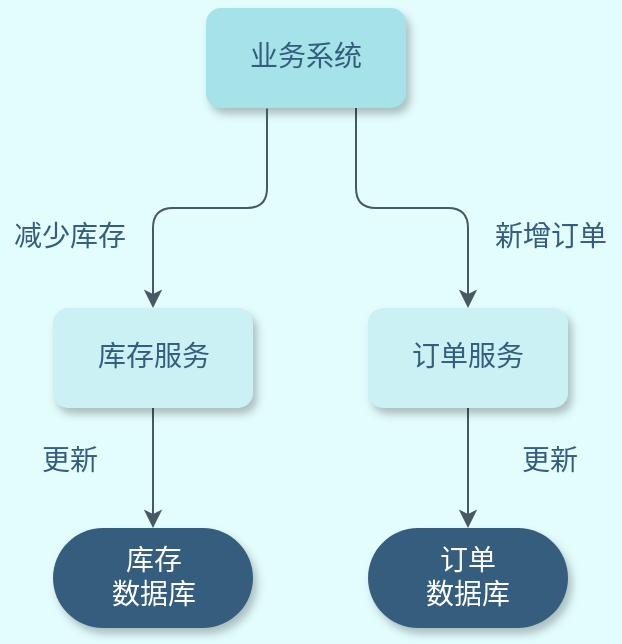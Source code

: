 <mxfile compressed="true" version="22.0.3" type="device" pages="17"><diagram name="交易场景1" id="eGNB6kVX6fPY2HZmJ-SK"><mxGraphModel dx="1831" dy="838" grid="1" gridSize="10" guides="1" tooltips="1" connect="1" arrows="1" fold="1" page="1" pageScale="1" pageWidth="413" pageHeight="583" background="#E3FDFD" math="0" shadow="0"><root><mxCell id="f1of1Sj4J9TIRG2Fu8Qk-0"/><mxCell id="f1of1Sj4J9TIRG2Fu8Qk-1" parent="f1of1Sj4J9TIRG2Fu8Qk-0"/><mxCell id="_kU_Xsamremv6xAcEIUo-4" value="&lt;span&gt;库存&lt;br style=&quot;border-color: var(--border-color);&quot;&gt;数据库&lt;/span&gt;" style="html=1;dashed=0;whiteSpace=wrap;shape=mxgraph.dfd.start;shadow=1;labelBackgroundColor=none;strokeColor=none;align=center;verticalAlign=middle;fontFamily=ZCOOL QingKe HuangYou;fontSource=https%3A%2F%2Ffonts.googleapis.com%2Fcss%3Ffamily%3DZCOOL%2BQingKe%2BHuangYou;fontSize=14;fontColor=#FFFFFF;fillColor=#355E7E;fontStyle=0" parent="f1of1Sj4J9TIRG2Fu8Qk-1" vertex="1"><mxGeometry x="-334.5" y="340" width="100" height="50" as="geometry"/></mxCell><mxCell id="_kU_Xsamremv6xAcEIUo-5" value="&lt;div&gt;&lt;span&gt;订单&lt;/span&gt;&lt;/div&gt;&lt;div&gt;&lt;span&gt;数据库&lt;/span&gt;&lt;/div&gt;" style="html=1;dashed=0;whiteSpace=wrap;shape=mxgraph.dfd.start;shadow=1;labelBackgroundColor=none;strokeColor=none;align=center;verticalAlign=middle;fontFamily=ZCOOL QingKe HuangYou;fontSource=https%3A%2F%2Ffonts.googleapis.com%2Fcss%3Ffamily%3DZCOOL%2BQingKe%2BHuangYou;fontSize=14;fontColor=#FFFFFF;fillColor=#355E7E;fontStyle=0" parent="f1of1Sj4J9TIRG2Fu8Qk-1" vertex="1"><mxGeometry x="-177" y="340" width="100" height="50" as="geometry"/></mxCell><mxCell id="LMRvTQafsONLvN-3Ioth-1" value="" style="edgeStyle=orthogonalEdgeStyle;shape=connector;rounded=1;orthogonalLoop=1;jettySize=auto;html=1;labelBackgroundColor=default;strokeColor=#475963;align=center;verticalAlign=middle;fontFamily=ZCOOL QingKe HuangYou;fontSource=https%3A%2F%2Ffonts.googleapis.com%2Fcss%3Ffamily%3DZCOOL%2BQingKe%2BHuangYou;fontSize=14;fontColor=default;endArrow=classic;entryX=0.5;entryY=0;entryDx=0;entryDy=0;exitX=0.75;exitY=1;exitDx=0;exitDy=0;" parent="f1of1Sj4J9TIRG2Fu8Qk-1" source="_kU_Xsamremv6xAcEIUo-8" target="_kU_Xsamremv6xAcEIUo-11" edge="1"><mxGeometry relative="1" as="geometry"/></mxCell><mxCell id="_kU_Xsamremv6xAcEIUo-8" value="业务系统" style="rounded=1;whiteSpace=wrap;html=1;shadow=1;align=center;verticalAlign=middle;fontFamily=ZCOOL QingKe HuangYou;fontSource=https%3A%2F%2Ffonts.googleapis.com%2Fcss%3Ffamily%3DZCOOL%2BQingKe%2BHuangYou;fontSize=14;fontColor=#355E7E;fillColor=#A6E3E9;strokeColor=none;" parent="f1of1Sj4J9TIRG2Fu8Qk-1" vertex="1"><mxGeometry x="-258" y="80" width="100" height="50" as="geometry"/></mxCell><mxCell id="LMRvTQafsONLvN-3Ioth-4" value="" style="edgeStyle=none;shape=connector;rounded=0;orthogonalLoop=1;jettySize=auto;html=1;labelBackgroundColor=default;strokeColor=#475963;align=center;verticalAlign=middle;fontFamily=ZCOOL QingKe HuangYou;fontSource=https%3A%2F%2Ffonts.googleapis.com%2Fcss%3Ffamily%3DZCOOL%2BQingKe%2BHuangYou;fontSize=14;fontColor=default;endArrow=classic;" parent="f1of1Sj4J9TIRG2Fu8Qk-1" source="_kU_Xsamremv6xAcEIUo-9" target="_kU_Xsamremv6xAcEIUo-4" edge="1"><mxGeometry relative="1" as="geometry"/></mxCell><mxCell id="_kU_Xsamremv6xAcEIUo-9" value="库存服务" style="rounded=1;whiteSpace=wrap;html=1;shadow=1;align=center;verticalAlign=middle;fontFamily=ZCOOL QingKe HuangYou;fontSource=https%3A%2F%2Ffonts.googleapis.com%2Fcss%3Ffamily%3DZCOOL%2BQingKe%2BHuangYou;fontSize=14;fontColor=#355E7E;fillColor=#CBF1F5;strokeColor=none;fontStyle=0" parent="f1of1Sj4J9TIRG2Fu8Qk-1" vertex="1"><mxGeometry x="-334.5" y="230" width="100" height="50" as="geometry"/></mxCell><mxCell id="LMRvTQafsONLvN-3Ioth-5" value="" style="edgeStyle=none;shape=connector;rounded=0;orthogonalLoop=1;jettySize=auto;html=1;labelBackgroundColor=default;strokeColor=#475963;align=center;verticalAlign=middle;fontFamily=ZCOOL QingKe HuangYou;fontSource=https%3A%2F%2Ffonts.googleapis.com%2Fcss%3Ffamily%3DZCOOL%2BQingKe%2BHuangYou;fontSize=14;fontColor=default;endArrow=classic;" parent="f1of1Sj4J9TIRG2Fu8Qk-1" source="_kU_Xsamremv6xAcEIUo-11" target="_kU_Xsamremv6xAcEIUo-5" edge="1"><mxGeometry relative="1" as="geometry"/></mxCell><mxCell id="_kU_Xsamremv6xAcEIUo-11" value="订单服务" style="rounded=1;whiteSpace=wrap;html=1;shadow=1;align=center;verticalAlign=middle;fontFamily=ZCOOL QingKe HuangYou;fontSource=https%3A%2F%2Ffonts.googleapis.com%2Fcss%3Ffamily%3DZCOOL%2BQingKe%2BHuangYou;fontSize=14;fontColor=#355E7E;fillColor=#CBF1F5;strokeColor=none;fontStyle=0" parent="f1of1Sj4J9TIRG2Fu8Qk-1" vertex="1"><mxGeometry x="-177" y="230" width="100" height="50" as="geometry"/></mxCell><mxCell id="LMRvTQafsONLvN-3Ioth-3" style="edgeStyle=orthogonalEdgeStyle;shape=connector;rounded=1;orthogonalLoop=1;jettySize=auto;html=1;exitX=0.305;exitY=1.006;exitDx=0;exitDy=0;entryX=0.5;entryY=0;entryDx=0;entryDy=0;labelBackgroundColor=default;strokeColor=#475963;align=center;verticalAlign=middle;fontFamily=ZCOOL QingKe HuangYou;fontSource=https%3A%2F%2Ffonts.googleapis.com%2Fcss%3Ffamily%3DZCOOL%2BQingKe%2BHuangYou;fontSize=14;fontColor=default;endArrow=classic;exitPerimeter=0;" parent="f1of1Sj4J9TIRG2Fu8Qk-1" source="_kU_Xsamremv6xAcEIUo-8" target="_kU_Xsamremv6xAcEIUo-9" edge="1"><mxGeometry relative="1" as="geometry"/></mxCell><mxCell id="LMRvTQafsONLvN-3Ioth-7" value="新增订单" style="text;html=1;align=center;verticalAlign=middle;resizable=0;points=[];autosize=1;strokeColor=none;fillColor=none;fontSize=14;fontFamily=ZCOOL QingKe HuangYou;fontColor=#355e7e;fontStyle=0" parent="f1of1Sj4J9TIRG2Fu8Qk-1" vertex="1"><mxGeometry x="-121" y="180" width="70" height="30" as="geometry"/></mxCell><mxCell id="LMRvTQafsONLvN-3Ioth-8" value="减少库存" style="text;html=1;strokeColor=none;fillColor=none;align=center;verticalAlign=middle;whiteSpace=wrap;rounded=0;labelBorderColor=none;labelBackgroundColor=none;fontColor=#355e7e;fontFamily=ZCOOL QingKe HuangYou;fontStyle=0;fontSource=https%3A%2F%2Ffonts.googleapis.com%2Fcss%3Ffamily%3DZCOOL%2BQingKe%2BHuangYou;container=0;fontSize=14;" parent="f1of1Sj4J9TIRG2Fu8Qk-1" vertex="1"><mxGeometry x="-361" y="180" width="70" height="30" as="geometry"/></mxCell><mxCell id="LMRvTQafsONLvN-3Ioth-9" value="更新" style="text;html=1;strokeColor=none;fillColor=none;align=center;verticalAlign=middle;whiteSpace=wrap;rounded=0;labelBorderColor=none;labelBackgroundColor=none;fontColor=#355e7e;fontFamily=ZCOOL QingKe HuangYou;fontStyle=0;fontSource=https%3A%2F%2Ffonts.googleapis.com%2Fcss%3Ffamily%3DZCOOL%2BQingKe%2BHuangYou;container=0;fontSize=14;" parent="f1of1Sj4J9TIRG2Fu8Qk-1" vertex="1"><mxGeometry x="-361" y="291.5" width="70" height="30" as="geometry"/></mxCell><mxCell id="LMRvTQafsONLvN-3Ioth-10" value="更新" style="text;html=1;strokeColor=none;fillColor=none;align=center;verticalAlign=middle;whiteSpace=wrap;rounded=0;labelBorderColor=none;labelBackgroundColor=none;fontColor=#355e7e;fontFamily=ZCOOL QingKe HuangYou;fontStyle=0;fontSource=https%3A%2F%2Ffonts.googleapis.com%2Fcss%3Ffamily%3DZCOOL%2BQingKe%2BHuangYou;container=0;fontSize=14;" parent="f1of1Sj4J9TIRG2Fu8Qk-1" vertex="1"><mxGeometry x="-121" y="292" width="70" height="30" as="geometry"/></mxCell></root></mxGraphModel></diagram><diagram name="交易场景2" id="MLgKNvGSZrRsIZCoYkwH"><mxGraphModel dx="2001" dy="838" grid="1" gridSize="10" guides="1" tooltips="1" connect="1" arrows="1" fold="1" page="1" pageScale="1" pageWidth="583" pageHeight="827" background="#E3FDFD" math="0" shadow="0"><root><mxCell id="xWWho9SyV-YZm8ByDlmo-0"/><mxCell id="xWWho9SyV-YZm8ByDlmo-1" parent="xWWho9SyV-YZm8ByDlmo-0"/><mxCell id="8ruiSYtnA94lhd1XBrLJ-0" value="" style="rounded=1;whiteSpace=wrap;html=1;movable=1;resizable=1;rotatable=1;deletable=1;editable=1;locked=0;connectable=1;strokeColor=default;dashed=1;fillColor=none;fontFamily=Architects Daughter;fontSource=https%3A%2F%2Ffonts.googleapis.com%2Fcss%3Ffamily%3DArchitects%2BDaughter;" parent="xWWho9SyV-YZm8ByDlmo-1" vertex="1"><mxGeometry x="-480" y="370" width="400" height="190" as="geometry"/></mxCell><mxCell id="8ruiSYtnA94lhd1XBrLJ-1" value="库存 -1" style="text;html=1;strokeColor=none;fillColor=none;align=center;verticalAlign=middle;whiteSpace=wrap;rounded=0;fontSize=14;container=0;movable=1;resizable=1;rotatable=1;deletable=1;editable=1;locked=0;connectable=1;fontFamily=ZCOOL QingKe HuangYou;fontSource=https%3A%2F%2Ffonts.googleapis.com%2Fcss%3Ffamily%3DZCOOL%2BQingKe%2BHuangYou;fontColor=#355E7E;" parent="xWWho9SyV-YZm8ByDlmo-1" vertex="1"><mxGeometry x="-386" y="512" width="60" height="30" as="geometry"/></mxCell><mxCell id="8ruiSYtnA94lhd1XBrLJ-2" value="" style="verticalLabelPosition=bottom;verticalAlign=top;html=1;shape=mxgraph.basic.tick;aspect=fixed;container=0;fillColor=#d5e8d4;strokeColor=#82b366;fontSize=14;movable=1;resizable=1;rotatable=1;deletable=1;editable=1;locked=0;connectable=1;fontFamily=ZCOOL QingKe HuangYou;fontSource=https%3A%2F%2Ffonts.googleapis.com%2Fcss%3Ffamily%3DZCOOL%2BQingKe%2BHuangYou;" parent="xWWho9SyV-YZm8ByDlmo-1" vertex="1"><mxGeometry x="-406" y="517" width="17" height="20" as="geometry"/></mxCell><mxCell id="8ruiSYtnA94lhd1XBrLJ-3" value="订单 +1" style="text;html=1;strokeColor=none;fillColor=none;align=center;verticalAlign=middle;whiteSpace=wrap;rounded=0;fontSize=14;container=0;movable=1;resizable=1;rotatable=1;deletable=1;editable=1;locked=0;connectable=1;fontFamily=ZCOOL QingKe HuangYou;fontSource=https%3A%2F%2Ffonts.googleapis.com%2Fcss%3Ffamily%3DZCOOL%2BQingKe%2BHuangYou;fontColor=#355E7E;" parent="xWWho9SyV-YZm8ByDlmo-1" vertex="1"><mxGeometry x="-226" y="512" width="60" height="30" as="geometry"/></mxCell><mxCell id="8ruiSYtnA94lhd1XBrLJ-4" value="" style="verticalLabelPosition=bottom;verticalAlign=top;html=1;shape=mxgraph.basic.x;aspect=fixed;fillColor=#f8cecc;strokeColor=#b85450;fontSize=14;movable=1;resizable=1;rotatable=1;deletable=1;editable=1;locked=0;connectable=1;fontFamily=ZCOOL QingKe HuangYou;fontSource=https%3A%2F%2Ffonts.googleapis.com%2Fcss%3Ffamily%3DZCOOL%2BQingKe%2BHuangYou;" parent="xWWho9SyV-YZm8ByDlmo-1" vertex="1"><mxGeometry x="-244" y="517" width="20" height="20" as="geometry"/></mxCell><mxCell id="8ruiSYtnA94lhd1XBrLJ-7" value="&lt;div&gt;&lt;font face=&quot;Helvetica&quot;&gt;&lt;span style=&quot;background-color: initial;&quot;&gt;异常情况下，一个数据库更新成功，&lt;/span&gt;&lt;br&gt;&lt;/font&gt;&lt;/div&gt;&lt;div&gt;&lt;font face=&quot;Helvetica&quot;&gt;另一个失败，数据不一致&lt;/font&gt;&lt;/div&gt;" style="text;html=1;strokeColor=none;fillColor=none;align=center;verticalAlign=middle;whiteSpace=wrap;rounded=0;fontSize=14;movable=1;resizable=1;rotatable=1;deletable=1;editable=1;locked=0;connectable=1;fontFamily=Architects Daughter;fontSource=https%3A%2F%2Ffonts.googleapis.com%2Fcss%3Ffamily%3DArchitects%2BDaughter;fontColor=#355E7E;" parent="xWWho9SyV-YZm8ByDlmo-1" vertex="1"><mxGeometry x="-446.5" y="380" width="333" height="50" as="geometry"/></mxCell><mxCell id="8ruiSYtnA94lhd1XBrLJ-8" value="" style="rounded=1;whiteSpace=wrap;html=1;movable=1;resizable=1;rotatable=1;deletable=1;editable=1;locked=0;connectable=1;dashed=1;fillColor=none;fontFamily=Architects Daughter;fontSource=https%3A%2F%2Ffonts.googleapis.com%2Fcss%3Ffamily%3DArchitects%2BDaughter;" parent="xWWho9SyV-YZm8ByDlmo-1" vertex="1"><mxGeometry x="-480" y="170" width="400" height="180" as="geometry"/></mxCell><mxCell id="8ruiSYtnA94lhd1XBrLJ-11" value="库存 -1" style="text;html=1;strokeColor=none;fillColor=none;align=center;verticalAlign=middle;whiteSpace=wrap;rounded=0;fontSize=14;container=0;movable=1;resizable=1;rotatable=1;deletable=1;editable=1;locked=0;connectable=1;fontFamily=ZCOOL QingKe HuangYou;fontSource=https%3A%2F%2Ffonts.googleapis.com%2Fcss%3Ffamily%3DZCOOL%2BQingKe%2BHuangYou;fontColor=#355E7E;" parent="xWWho9SyV-YZm8ByDlmo-1" vertex="1"><mxGeometry x="-384.75" y="300" width="60" height="30" as="geometry"/></mxCell><mxCell id="8ruiSYtnA94lhd1XBrLJ-12" value="" style="verticalLabelPosition=bottom;verticalAlign=top;html=1;shape=mxgraph.basic.tick;aspect=fixed;container=0;fillColor=#d5e8d4;strokeColor=#82b366;fontSize=14;movable=1;resizable=1;rotatable=1;deletable=1;editable=1;locked=0;connectable=1;fontFamily=ZCOOL QingKe HuangYou;fontSource=https%3A%2F%2Ffonts.googleapis.com%2Fcss%3Ffamily%3DZCOOL%2BQingKe%2BHuangYou;" parent="xWWho9SyV-YZm8ByDlmo-1" vertex="1"><mxGeometry x="-404.75" y="305" width="17" height="20" as="geometry"/></mxCell><mxCell id="8ruiSYtnA94lhd1XBrLJ-13" value="订单 +1" style="text;html=1;strokeColor=none;fillColor=none;align=center;verticalAlign=middle;whiteSpace=wrap;rounded=0;fontSize=14;container=0;movable=1;resizable=1;rotatable=1;deletable=1;editable=1;locked=0;connectable=1;fontFamily=ZCOOL QingKe HuangYou;fontSource=https%3A%2F%2Ffonts.googleapis.com%2Fcss%3Ffamily%3DZCOOL%2BQingKe%2BHuangYou;fontColor=#355E7E;" parent="xWWho9SyV-YZm8ByDlmo-1" vertex="1"><mxGeometry x="-215.25" y="300" width="60" height="30" as="geometry"/></mxCell><mxCell id="8ruiSYtnA94lhd1XBrLJ-14" value="" style="verticalLabelPosition=bottom;verticalAlign=top;html=1;shape=mxgraph.basic.tick;aspect=fixed;container=0;fillColor=#d5e8d4;strokeColor=#82b366;fontSize=14;movable=1;resizable=1;rotatable=1;deletable=1;editable=1;locked=0;connectable=1;fontFamily=ZCOOL QingKe HuangYou;fontSource=https%3A%2F%2Ffonts.googleapis.com%2Fcss%3Ffamily%3DZCOOL%2BQingKe%2BHuangYou;" parent="xWWho9SyV-YZm8ByDlmo-1" vertex="1"><mxGeometry x="-235.25" y="305" width="17" height="20" as="geometry"/></mxCell><mxCell id="8ruiSYtnA94lhd1XBrLJ-15" value="&lt;font face=&quot;Helvetica&quot;&gt;正常情况下，两个数据库都更新成功，&lt;br&gt;数据保持一致&lt;/font&gt;" style="text;html=1;strokeColor=none;fillColor=none;align=center;verticalAlign=middle;whiteSpace=wrap;rounded=0;fontSize=14;movable=1;resizable=1;rotatable=1;deletable=1;editable=1;locked=0;connectable=1;fontFamily=Architects Daughter;fontSource=https%3A%2F%2Ffonts.googleapis.com%2Fcss%3Ffamily%3DArchitects%2BDaughter;fontColor=#355E7E;" parent="xWWho9SyV-YZm8ByDlmo-1" vertex="1"><mxGeometry x="-446.5" y="190" width="333" height="30" as="geometry"/></mxCell><mxCell id="G55OQZDdYemW_unPB_Ck-0" value="&lt;span&gt;库存&lt;br style=&quot;border-color: var(--border-color);&quot;&gt;数据库&lt;/span&gt;" style="html=1;dashed=0;whiteSpace=wrap;shape=mxgraph.dfd.start;shadow=1;labelBackgroundColor=none;strokeColor=none;align=center;verticalAlign=middle;fontFamily=ZCOOL QingKe HuangYou;fontSource=https%3A%2F%2Ffonts.googleapis.com%2Fcss%3Ffamily%3DZCOOL%2BQingKe%2BHuangYou;fontSize=14;fontColor=#FFFFFF;fillColor=#355E7E;fontStyle=0" parent="xWWho9SyV-YZm8ByDlmo-1" vertex="1"><mxGeometry x="-415.75" y="240" width="100" height="50" as="geometry"/></mxCell><mxCell id="G55OQZDdYemW_unPB_Ck-1" value="&lt;div&gt;&lt;span&gt;订单&lt;/span&gt;&lt;/div&gt;&lt;div&gt;&lt;span&gt;数据库&lt;/span&gt;&lt;/div&gt;" style="html=1;dashed=0;whiteSpace=wrap;shape=mxgraph.dfd.start;shadow=1;labelBackgroundColor=none;strokeColor=none;align=center;verticalAlign=middle;fontFamily=ZCOOL QingKe HuangYou;fontSource=https%3A%2F%2Ffonts.googleapis.com%2Fcss%3Ffamily%3DZCOOL%2BQingKe%2BHuangYou;fontSize=14;fontColor=#FFFFFF;fillColor=#355E7E;fontStyle=0" parent="xWWho9SyV-YZm8ByDlmo-1" vertex="1"><mxGeometry x="-244.25" y="240" width="100" height="50" as="geometry"/></mxCell><mxCell id="G55OQZDdYemW_unPB_Ck-2" value="&lt;span&gt;库存&lt;br style=&quot;border-color: var(--border-color);&quot;&gt;数据库&lt;/span&gt;" style="html=1;dashed=0;whiteSpace=wrap;shape=mxgraph.dfd.start;shadow=1;labelBackgroundColor=none;strokeColor=none;align=center;verticalAlign=middle;fontFamily=ZCOOL QingKe HuangYou;fontSource=https%3A%2F%2Ffonts.googleapis.com%2Fcss%3Ffamily%3DZCOOL%2BQingKe%2BHuangYou;fontSize=14;fontColor=#FFFFFF;fillColor=#355E7E;fontStyle=0" parent="xWWho9SyV-YZm8ByDlmo-1" vertex="1"><mxGeometry x="-415.5" y="450" width="100" height="50" as="geometry"/></mxCell><mxCell id="G55OQZDdYemW_unPB_Ck-3" value="&lt;div&gt;&lt;span&gt;订单&lt;/span&gt;&lt;/div&gt;&lt;div&gt;&lt;span&gt;数据库&lt;/span&gt;&lt;/div&gt;" style="html=1;dashed=0;whiteSpace=wrap;shape=mxgraph.dfd.start;shadow=1;labelBackgroundColor=none;strokeColor=none;align=center;verticalAlign=middle;fontFamily=ZCOOL QingKe HuangYou;fontSource=https%3A%2F%2Ffonts.googleapis.com%2Fcss%3Ffamily%3DZCOOL%2BQingKe%2BHuangYou;fontSize=14;fontColor=#FFFFFF;fillColor=#355E7E;fontStyle=0" parent="xWWho9SyV-YZm8ByDlmo-1" vertex="1"><mxGeometry x="-244" y="450" width="100" height="50" as="geometry"/></mxCell></root></mxGraphModel></diagram><diagram id="2qgKXjEcq5OfQA7WkbX1" name="2PC1"><mxGraphModel dx="1434" dy="1681" grid="1" gridSize="10" guides="1" tooltips="1" connect="1" arrows="1" fold="1" page="1" pageScale="1" pageWidth="1169" pageHeight="827" background="#E3FDFD" math="0" shadow="0"><root><mxCell id="0"/><mxCell id="1" parent="0"/><mxCell id="4dNRIYGjaZCbmOzVKyJl-1" value="两阶段提交（2PC） - 正常场景" style="text;html=1;strokeColor=none;fillColor=none;align=center;verticalAlign=middle;whiteSpace=wrap;rounded=0;fontSize=18;fontFamily=Helvetica;fontColor=#355E7E;fontStyle=1;movable=1;resizable=1;rotatable=1;deletable=1;editable=1;locked=0;connectable=1;" parent="1" vertex="1"><mxGeometry x="405" y="40" width="260" height="40" as="geometry"/></mxCell><mxCell id="rjThPdfLbgB5_bb7-cZF-30" value="" style="html=1;shadow=1;dashed=0;align=center;verticalAlign=middle;shape=mxgraph.arrows2.arrow;dy=0;dx=30;notch=30;rounded=1;labelBackgroundColor=none;strokeColor=none;fontFamily=Tahoma;fontSize=14;fillColor=#FFF5E4;movable=1;resizable=1;rotatable=1;deletable=1;editable=1;locked=0;connectable=1;fontColor=#333333;" parent="1" vertex="1"><mxGeometry x="510" y="-250" width="50" height="60" as="geometry"/></mxCell><mxCell id="rjThPdfLbgB5_bb7-cZF-38" value="&lt;div style=&quot;border-color: var(--border-color);&quot;&gt;阶段一、准备阶段&lt;/div&gt;&lt;div style=&quot;border-color: var(--border-color);&quot;&gt;所有参与者执行成功&lt;/div&gt;" style="swimlane;whiteSpace=wrap;html=1;align=center;verticalAlign=middle;fontFamily=Helvetica;fontSize=14;fontColor=#FFFFFF;fillColor=#0F4C75;gradientColor=none;startSize=60;rounded=0;strokeColor=#355E7E;fontStyle=1" parent="1" vertex="1"><mxGeometry x="97.5" y="-490" width="390" height="510" as="geometry"/></mxCell><mxCell id="rjThPdfLbgB5_bb7-cZF-39" value="&lt;div style=&quot;border-color: var(--border-color);&quot;&gt;&lt;div style=&quot;border-color: var(--border-color);&quot;&gt;阶段二、提交阶段&lt;/div&gt;&lt;div style=&quot;border-color: var(--border-color);&quot;&gt;所有参与者执行成功，提交事务&lt;/div&gt;&lt;/div&gt;" style="swimlane;whiteSpace=wrap;html=1;align=center;verticalAlign=middle;fontFamily=Helvetica;fontSize=14;fontColor=#FFFFFF;fillColor=#0F4C75;gradientColor=none;startSize=60;rounded=0;strokeColor=#355E7E;fontStyle=1" parent="1" vertex="1"><mxGeometry x="581.25" y="-490" width="392.5" height="510" as="geometry"/></mxCell><mxCell id="4nvNrisu6BmRdGM9HNtP-5" value="" style="group" parent="1" vertex="1" connectable="0"><mxGeometry x="600" y="-400" width="355" height="400" as="geometry"/></mxCell><mxCell id="rjThPdfLbgB5_bb7-cZF-4" value="" style="whiteSpace=wrap;html=1;aspect=fixed;shadow=1;align=center;verticalAlign=middle;fontFamily=ZCOOL QingKe HuangYou;fontSource=https%3A%2F%2Ffonts.googleapis.com%2Fcss%3Ffamily%3DZCOOL%2BQingKe%2BHuangYou;fontSize=14;fontColor=default;fillColor=#B3E5FC;strokeColor=none;rounded=1;" parent="4nvNrisu6BmRdGM9HNtP-5" vertex="1"><mxGeometry x="5" y="160" width="40" height="40" as="geometry"/></mxCell><mxCell id="rjThPdfLbgB5_bb7-cZF-5" style="edgeStyle=none;shape=connector;rounded=0;orthogonalLoop=1;jettySize=auto;html=1;exitX=0.25;exitY=1;exitDx=0;exitDy=0;entryX=1;entryY=0.25;entryDx=0;entryDy=0;labelBackgroundColor=default;strokeColor=#00ADB5;align=center;verticalAlign=middle;fontFamily=ZCOOL QingKe HuangYou;fontSource=https%3A%2F%2Ffonts.googleapis.com%2Fcss%3Ffamily%3DZCOOL%2BQingKe%2BHuangYou;fontSize=14;fontColor=default;endArrow=classic;dashed=1;dashPattern=1 2;fillColor=#d5e8d4;" parent="4nvNrisu6BmRdGM9HNtP-5" source="rjThPdfLbgB5_bb7-cZF-7" target="rjThPdfLbgB5_bb7-cZF-4" edge="1"><mxGeometry relative="1" as="geometry"/></mxCell><mxCell id="rjThPdfLbgB5_bb7-cZF-6" style="edgeStyle=elbowEdgeStyle;shape=connector;rounded=1;orthogonalLoop=1;jettySize=auto;html=1;labelBackgroundColor=default;strokeColor=#475963;align=center;verticalAlign=middle;fontFamily=ZCOOL QingKe HuangYou;fontSource=https%3A%2F%2Ffonts.googleapis.com%2Fcss%3Ffamily%3DZCOOL%2BQingKe%2BHuangYou;fontSize=14;fontColor=#355e7e;endArrow=classic;exitX=1;exitY=0.25;exitDx=0;exitDy=0;entryX=1;entryY=0.75;entryDx=0;entryDy=0;" parent="4nvNrisu6BmRdGM9HNtP-5" source="rjThPdfLbgB5_bb7-cZF-7" target="rjThPdfLbgB5_bb7-cZF-7" edge="1"><mxGeometry relative="1" as="geometry"><mxPoint x="305" y="20" as="targetPoint"/><Array as="points"><mxPoint x="265" y="20"/></Array></mxGeometry></mxCell><mxCell id="rjThPdfLbgB5_bb7-cZF-7" value="" style="whiteSpace=wrap;html=1;aspect=fixed;shadow=1;align=center;verticalAlign=middle;fontFamily=ZCOOL QingKe HuangYou;fontSource=https%3A%2F%2Ffonts.googleapis.com%2Fcss%3Ffamily%3DZCOOL%2BQingKe%2BHuangYou;fontSize=14;fontColor=default;fillColor=#CBF1F5;strokeColor=none;rounded=1;" parent="4nvNrisu6BmRdGM9HNtP-5" vertex="1"><mxGeometry x="205.5" width="40" height="40" as="geometry"/></mxCell><mxCell id="rjThPdfLbgB5_bb7-cZF-8" style="edgeStyle=none;shape=connector;rounded=0;orthogonalLoop=1;jettySize=auto;html=1;exitX=0.75;exitY=0;exitDx=0;exitDy=0;entryX=0;entryY=0.75;entryDx=0;entryDy=0;labelBackgroundColor=default;strokeColor=#355E7E;align=center;verticalAlign=middle;fontFamily=ZCOOL QingKe HuangYou;fontSource=https%3A%2F%2Ffonts.googleapis.com%2Fcss%3Ffamily%3DZCOOL%2BQingKe%2BHuangYou;fontSize=14;fontColor=default;endArrow=classic;" parent="4nvNrisu6BmRdGM9HNtP-5" source="rjThPdfLbgB5_bb7-cZF-4" target="rjThPdfLbgB5_bb7-cZF-7" edge="1"><mxGeometry relative="1" as="geometry"/></mxCell><mxCell id="rjThPdfLbgB5_bb7-cZF-9" style="edgeStyle=none;shape=connector;rounded=0;orthogonalLoop=1;jettySize=auto;html=1;exitX=0;exitY=0.75;exitDx=0;exitDy=0;entryX=1;entryY=0.75;entryDx=0;entryDy=0;labelBackgroundColor=default;strokeColor=#00ADB5;align=center;verticalAlign=middle;fontFamily=ZCOOL QingKe HuangYou;fontSource=https%3A%2F%2Ffonts.googleapis.com%2Fcss%3Ffamily%3DZCOOL%2BQingKe%2BHuangYou;fontSize=14;fontColor=default;endArrow=classic;dashed=1;dashPattern=1 2;fillColor=#d5e8d4;" parent="4nvNrisu6BmRdGM9HNtP-5" source="rjThPdfLbgB5_bb7-cZF-10" target="rjThPdfLbgB5_bb7-cZF-4" edge="1"><mxGeometry relative="1" as="geometry"/></mxCell><mxCell id="rjThPdfLbgB5_bb7-cZF-10" value="" style="whiteSpace=wrap;html=1;aspect=fixed;shadow=1;align=center;verticalAlign=middle;fontFamily=ZCOOL QingKe HuangYou;fontSource=https%3A%2F%2Ffonts.googleapis.com%2Fcss%3Ffamily%3DZCOOL%2BQingKe%2BHuangYou;fontSize=14;fontColor=default;fillColor=#CBF1F5;strokeColor=none;rounded=1;" parent="4nvNrisu6BmRdGM9HNtP-5" vertex="1"><mxGeometry x="245.5" y="160" width="40" height="40" as="geometry"/></mxCell><mxCell id="rjThPdfLbgB5_bb7-cZF-11" style="edgeStyle=none;shape=connector;rounded=0;orthogonalLoop=1;jettySize=auto;html=1;exitX=1;exitY=0.25;exitDx=0;exitDy=0;entryX=0;entryY=0.25;entryDx=0;entryDy=0;labelBackgroundColor=default;strokeColor=#355E7E;align=center;verticalAlign=middle;fontFamily=ZCOOL QingKe HuangYou;fontSource=https%3A%2F%2Ffonts.googleapis.com%2Fcss%3Ffamily%3DZCOOL%2BQingKe%2BHuangYou;fontSize=14;fontColor=default;endArrow=classic;" parent="4nvNrisu6BmRdGM9HNtP-5" source="rjThPdfLbgB5_bb7-cZF-4" target="rjThPdfLbgB5_bb7-cZF-10" edge="1"><mxGeometry relative="1" as="geometry"/></mxCell><mxCell id="rjThPdfLbgB5_bb7-cZF-12" style="edgeStyle=none;shape=connector;rounded=0;orthogonalLoop=1;jettySize=auto;html=1;exitX=0;exitY=0.25;exitDx=0;exitDy=0;entryX=0.75;entryY=1;entryDx=0;entryDy=0;labelBackgroundColor=default;strokeColor=#00ADB5;align=center;verticalAlign=middle;fontFamily=ZCOOL QingKe HuangYou;fontSource=https%3A%2F%2Ffonts.googleapis.com%2Fcss%3Ffamily%3DZCOOL%2BQingKe%2BHuangYou;fontSize=14;fontColor=default;endArrow=classic;dashed=1;dashPattern=1 2;fillColor=#d5e8d4;" parent="4nvNrisu6BmRdGM9HNtP-5" source="rjThPdfLbgB5_bb7-cZF-13" target="rjThPdfLbgB5_bb7-cZF-4" edge="1"><mxGeometry relative="1" as="geometry"/></mxCell><mxCell id="rjThPdfLbgB5_bb7-cZF-13" value="" style="whiteSpace=wrap;html=1;aspect=fixed;shadow=1;align=center;verticalAlign=middle;fontFamily=ZCOOL QingKe HuangYou;fontSource=https%3A%2F%2Ffonts.googleapis.com%2Fcss%3Ffamily%3DZCOOL%2BQingKe%2BHuangYou;fontSize=14;fontColor=default;fillColor=#CBF1F5;strokeColor=none;rounded=1;" parent="4nvNrisu6BmRdGM9HNtP-5" vertex="1"><mxGeometry x="205.5" y="320" width="40" height="40" as="geometry"/></mxCell><mxCell id="rjThPdfLbgB5_bb7-cZF-14" value="commit" style="text;html=1;strokeColor=none;fillColor=none;align=center;verticalAlign=middle;whiteSpace=wrap;rounded=0;labelBorderColor=none;labelBackgroundColor=none;fontColor=#355e7e;fontFamily=ZCOOL QingKe HuangYou;fontStyle=0;fontSource=https%3A%2F%2Ffonts.googleapis.com%2Fcss%3Ffamily%3DZCOOL%2BQingKe%2BHuangYou;container=0;fontSize=14;rotation=-35;" parent="4nvNrisu6BmRdGM9HNtP-5" vertex="1"><mxGeometry x="89.75" y="64" width="50" height="30" as="geometry"/></mxCell><mxCell id="rjThPdfLbgB5_bb7-cZF-15" value="ack" style="text;html=1;strokeColor=none;fillColor=none;align=center;verticalAlign=middle;whiteSpace=wrap;rounded=0;labelBorderColor=none;labelBackgroundColor=none;fontColor=#00ADB5;fontFamily=ZCOOL QingKe HuangYou;fontStyle=0;fontSource=https%3A%2F%2Ffonts.googleapis.com%2Fcss%3Ffamily%3DZCOOL%2BQingKe%2BHuangYou;container=0;fontSize=14;rotation=-40;" parent="4nvNrisu6BmRdGM9HNtP-5" vertex="1"><mxGeometry x="126" y="100" width="29.5" height="30" as="geometry"/></mxCell><mxCell id="rjThPdfLbgB5_bb7-cZF-16" value="ack" style="text;html=1;strokeColor=none;fillColor=none;align=center;verticalAlign=middle;whiteSpace=wrap;rounded=0;labelBorderColor=none;labelBackgroundColor=none;fontColor=#00ADB5;fontFamily=ZCOOL QingKe HuangYou;fontStyle=0;fontSource=https%3A%2F%2Ffonts.googleapis.com%2Fcss%3Ffamily%3DZCOOL%2BQingKe%2BHuangYou;container=0;fontSize=14;" parent="4nvNrisu6BmRdGM9HNtP-5" vertex="1"><mxGeometry x="160.75" y="190" width="29.5" height="30" as="geometry"/></mxCell><mxCell id="rjThPdfLbgB5_bb7-cZF-17" value="commit" style="text;html=1;align=center;verticalAlign=middle;resizable=0;points=[];autosize=1;strokeColor=none;fillColor=none;fontSize=14;fontFamily=ZCOOL QingKe HuangYou;fontColor=#355e7e;" parent="4nvNrisu6BmRdGM9HNtP-5" vertex="1"><mxGeometry x="145.5" y="140" width="60" height="30" as="geometry"/></mxCell><mxCell id="rjThPdfLbgB5_bb7-cZF-18" value="commit" style="text;html=1;strokeColor=none;fillColor=none;align=center;verticalAlign=middle;whiteSpace=wrap;rounded=0;labelBorderColor=none;labelBackgroundColor=none;fontColor=#355e7e;fontFamily=ZCOOL QingKe HuangYou;fontStyle=0;fontSource=https%3A%2F%2Ffonts.googleapis.com%2Fcss%3Ffamily%3DZCOOL%2BQingKe%2BHuangYou;container=0;fontSize=14;rotation=40;" parent="4nvNrisu6BmRdGM9HNtP-5" vertex="1"><mxGeometry x="111.5" y="225" width="50" height="30" as="geometry"/></mxCell><mxCell id="rjThPdfLbgB5_bb7-cZF-19" value="ack" style="text;html=1;strokeColor=none;fillColor=none;align=center;verticalAlign=middle;whiteSpace=wrap;rounded=0;labelBorderColor=none;labelBackgroundColor=none;fontColor=#00ADB5;fontFamily=ZCOOL QingKe HuangYou;fontStyle=0;fontSource=https%3A%2F%2Ffonts.googleapis.com%2Fcss%3Ffamily%3DZCOOL%2BQingKe%2BHuangYou;container=0;fontSize=14;rotation=40;" parent="4nvNrisu6BmRdGM9HNtP-5" vertex="1"><mxGeometry x="95" y="260" width="29.5" height="30" as="geometry"/></mxCell><mxCell id="rjThPdfLbgB5_bb7-cZF-20" style="edgeStyle=orthogonalEdgeStyle;shape=connector;rounded=1;orthogonalLoop=1;jettySize=auto;html=1;exitX=1;exitY=0.25;exitDx=0;exitDy=0;entryX=1;entryY=0.75;entryDx=0;entryDy=0;labelBackgroundColor=default;strokeColor=#475963;align=center;verticalAlign=middle;fontFamily=ZCOOL QingKe HuangYou;fontSource=https%3A%2F%2Ffonts.googleapis.com%2Fcss%3Ffamily%3DZCOOL%2BQingKe%2BHuangYou;fontSize=14;fontColor=#355e7e;endArrow=classic;" parent="4nvNrisu6BmRdGM9HNtP-5" source="rjThPdfLbgB5_bb7-cZF-10" target="rjThPdfLbgB5_bb7-cZF-10" edge="1"><mxGeometry relative="1" as="geometry"><Array as="points"><mxPoint x="305" y="170"/><mxPoint x="305" y="190"/></Array></mxGeometry></mxCell><mxCell id="rjThPdfLbgB5_bb7-cZF-21" style="edgeStyle=none;shape=connector;rounded=0;orthogonalLoop=1;jettySize=auto;html=1;exitX=1;exitY=0.75;exitDx=0;exitDy=0;entryX=0.25;entryY=0;entryDx=0;entryDy=0;labelBackgroundColor=default;strokeColor=#355E7E;align=center;verticalAlign=middle;fontFamily=ZCOOL QingKe HuangYou;fontSource=https%3A%2F%2Ffonts.googleapis.com%2Fcss%3Ffamily%3DZCOOL%2BQingKe%2BHuangYou;fontSize=14;fontColor=default;endArrow=classic;" parent="4nvNrisu6BmRdGM9HNtP-5" source="rjThPdfLbgB5_bb7-cZF-4" target="rjThPdfLbgB5_bb7-cZF-13" edge="1"><mxGeometry relative="1" as="geometry"/></mxCell><mxCell id="rjThPdfLbgB5_bb7-cZF-22" style="edgeStyle=orthogonalEdgeStyle;shape=connector;rounded=1;orthogonalLoop=1;jettySize=auto;html=1;exitX=1;exitY=0.25;exitDx=0;exitDy=0;entryX=1;entryY=0.75;entryDx=0;entryDy=0;labelBackgroundColor=default;strokeColor=#475963;align=center;verticalAlign=middle;fontFamily=ZCOOL QingKe HuangYou;fontSource=https%3A%2F%2Ffonts.googleapis.com%2Fcss%3Ffamily%3DZCOOL%2BQingKe%2BHuangYou;fontSize=14;fontColor=#355e7e;endArrow=classic;" parent="4nvNrisu6BmRdGM9HNtP-5" source="rjThPdfLbgB5_bb7-cZF-13" target="rjThPdfLbgB5_bb7-cZF-13" edge="1"><mxGeometry relative="1" as="geometry"><Array as="points"><mxPoint x="265" y="330"/><mxPoint x="265" y="350"/></Array></mxGeometry></mxCell><mxCell id="rjThPdfLbgB5_bb7-cZF-23" value="commit" style="text;html=1;strokeColor=none;fillColor=none;align=center;verticalAlign=middle;whiteSpace=wrap;rounded=0;labelBorderColor=none;labelBackgroundColor=none;fontColor=#355e7e;fontFamily=ZCOOL QingKe HuangYou;fontStyle=0;fontSource=https%3A%2F%2Ffonts.googleapis.com%2Fcss%3Ffamily%3DZCOOL%2BQingKe%2BHuangYou;container=0;fontSize=14;" parent="4nvNrisu6BmRdGM9HNtP-5" vertex="1"><mxGeometry x="264.1" y="325" width="50" height="30" as="geometry"/></mxCell><mxCell id="rjThPdfLbgB5_bb7-cZF-24" value="commit" style="text;html=1;strokeColor=none;fillColor=none;align=center;verticalAlign=middle;whiteSpace=wrap;rounded=0;labelBorderColor=none;labelBackgroundColor=none;fontColor=#355e7e;fontFamily=ZCOOL QingKe HuangYou;fontStyle=0;fontSource=https%3A%2F%2Ffonts.googleapis.com%2Fcss%3Ffamily%3DZCOOL%2BQingKe%2BHuangYou;container=0;fontSize=14;" parent="4nvNrisu6BmRdGM9HNtP-5" vertex="1"><mxGeometry x="305" y="165" width="50" height="30" as="geometry"/></mxCell><mxCell id="rjThPdfLbgB5_bb7-cZF-25" value="commit" style="text;html=1;strokeColor=none;fillColor=none;align=center;verticalAlign=middle;whiteSpace=wrap;rounded=0;labelBorderColor=none;labelBackgroundColor=none;fontColor=#355e7e;fontFamily=ZCOOL QingKe HuangYou;fontStyle=0;fontSource=https%3A%2F%2Ffonts.googleapis.com%2Fcss%3Ffamily%3DZCOOL%2BQingKe%2BHuangYou;container=0;fontSize=14;" parent="4nvNrisu6BmRdGM9HNtP-5" vertex="1"><mxGeometry x="264.5" y="5" width="50" height="30" as="geometry"/></mxCell><mxCell id="rjThPdfLbgB5_bb7-cZF-26" value="参与者" style="text;html=1;strokeColor=none;fillColor=none;align=center;verticalAlign=middle;whiteSpace=wrap;rounded=0;labelBorderColor=none;labelBackgroundColor=none;fontColor=#355e7e;fontFamily=ZCOOL QingKe HuangYou;fontStyle=0;fontSource=https%3A%2F%2Ffonts.googleapis.com%2Fcss%3Ffamily%3DZCOOL%2BQingKe%2BHuangYou;container=0;fontSize=14;" parent="4nvNrisu6BmRdGM9HNtP-5" vertex="1"><mxGeometry x="240.5" y="210" width="50" height="30" as="geometry"/></mxCell><mxCell id="rjThPdfLbgB5_bb7-cZF-27" value="参与者" style="text;html=1;strokeColor=none;fillColor=none;align=center;verticalAlign=middle;whiteSpace=wrap;rounded=0;labelBorderColor=none;labelBackgroundColor=none;fontColor=#355e7e;fontFamily=ZCOOL QingKe HuangYou;fontStyle=0;fontSource=https%3A%2F%2Ffonts.googleapis.com%2Fcss%3Ffamily%3DZCOOL%2BQingKe%2BHuangYou;container=0;fontSize=14;" parent="4nvNrisu6BmRdGM9HNtP-5" vertex="1"><mxGeometry x="200.5" y="370" width="50" height="30" as="geometry"/></mxCell><mxCell id="rjThPdfLbgB5_bb7-cZF-28" value="参与者" style="text;html=1;strokeColor=none;fillColor=none;align=center;verticalAlign=middle;whiteSpace=wrap;rounded=0;labelBorderColor=none;labelBackgroundColor=none;fontColor=#355e7e;fontFamily=ZCOOL QingKe HuangYou;fontStyle=0;fontSource=https%3A%2F%2Ffonts.googleapis.com%2Fcss%3Ffamily%3DZCOOL%2BQingKe%2BHuangYou;container=0;fontSize=14;" parent="4nvNrisu6BmRdGM9HNtP-5" vertex="1"><mxGeometry x="200.5" y="50" width="50" height="30" as="geometry"/></mxCell><mxCell id="rjThPdfLbgB5_bb7-cZF-29" value="协调者" style="text;html=1;strokeColor=none;fillColor=none;align=center;verticalAlign=middle;whiteSpace=wrap;rounded=0;labelBorderColor=none;labelBackgroundColor=none;fontColor=#355e7e;fontFamily=ZCOOL QingKe HuangYou;fontStyle=0;fontSource=https%3A%2F%2Ffonts.googleapis.com%2Fcss%3Ffamily%3DZCOOL%2BQingKe%2BHuangYou;container=0;fontSize=14;" parent="4nvNrisu6BmRdGM9HNtP-5" vertex="1"><mxGeometry y="210" width="50" height="30" as="geometry"/></mxCell><mxCell id="iSR--3s8Ng98WOjrhNhc-3" value="" style="whiteSpace=wrap;html=1;aspect=fixed;shadow=1;align=center;verticalAlign=middle;fontFamily=ZCOOL QingKe HuangYou;fontSource=https%3A%2F%2Ffonts.googleapis.com%2Fcss%3Ffamily%3DZCOOL%2BQingKe%2BHuangYou;fontSize=14;fontColor=default;fillColor=#B3E5FC;strokeColor=none;rounded=1;container=0;" parent="1" vertex="1"><mxGeometry x="120" y="-240" width="40" height="40" as="geometry"/></mxCell><mxCell id="iSR--3s8Ng98WOjrhNhc-13" style="edgeStyle=none;shape=connector;rounded=0;orthogonalLoop=1;jettySize=auto;html=1;exitX=0.25;exitY=1;exitDx=0;exitDy=0;entryX=1;entryY=0.25;entryDx=0;entryDy=0;labelBackgroundColor=default;strokeColor=#00ADB5;align=center;verticalAlign=middle;fontFamily=ZCOOL QingKe HuangYou;fontSource=https%3A%2F%2Ffonts.googleapis.com%2Fcss%3Ffamily%3DZCOOL%2BQingKe%2BHuangYou;fontSize=14;fontColor=default;endArrow=classic;dashed=1;dashPattern=1 2;fillColor=#d5e8d4;" parent="1" source="iSR--3s8Ng98WOjrhNhc-11" target="iSR--3s8Ng98WOjrhNhc-3" edge="1"><mxGeometry relative="1" as="geometry"/></mxCell><mxCell id="vMF87UE4Sm0zcxr8uNl4-11" style="edgeStyle=elbowEdgeStyle;shape=connector;rounded=1;orthogonalLoop=1;jettySize=auto;html=1;labelBackgroundColor=default;strokeColor=#475963;align=center;verticalAlign=middle;fontFamily=ZCOOL QingKe HuangYou;fontSource=https%3A%2F%2Ffonts.googleapis.com%2Fcss%3Ffamily%3DZCOOL%2BQingKe%2BHuangYou;fontSize=14;fontColor=#355e7e;endArrow=classic;exitX=1;exitY=0.25;exitDx=0;exitDy=0;entryX=1;entryY=0.75;entryDx=0;entryDy=0;" parent="1" source="iSR--3s8Ng98WOjrhNhc-11" target="iSR--3s8Ng98WOjrhNhc-11" edge="1"><mxGeometry relative="1" as="geometry"><mxPoint x="420" y="-380" as="targetPoint"/><Array as="points"><mxPoint x="380" y="-380"/></Array></mxGeometry></mxCell><mxCell id="iSR--3s8Ng98WOjrhNhc-11" value="" style="whiteSpace=wrap;html=1;aspect=fixed;shadow=1;align=center;verticalAlign=middle;fontFamily=ZCOOL QingKe HuangYou;fontSource=https%3A%2F%2Ffonts.googleapis.com%2Fcss%3Ffamily%3DZCOOL%2BQingKe%2BHuangYou;fontSize=14;fontColor=default;fillColor=#CBF1F5;strokeColor=none;rounded=1;container=0;" parent="1" vertex="1"><mxGeometry x="320.5" y="-400" width="40" height="40" as="geometry"/></mxCell><mxCell id="iSR--3s8Ng98WOjrhNhc-12" style="edgeStyle=none;shape=connector;rounded=0;orthogonalLoop=1;jettySize=auto;html=1;exitX=0.75;exitY=0;exitDx=0;exitDy=0;entryX=0;entryY=0.75;entryDx=0;entryDy=0;labelBackgroundColor=default;strokeColor=#355E7E;align=center;verticalAlign=middle;fontFamily=ZCOOL QingKe HuangYou;fontSource=https%3A%2F%2Ffonts.googleapis.com%2Fcss%3Ffamily%3DZCOOL%2BQingKe%2BHuangYou;fontSize=14;fontColor=default;endArrow=classic;" parent="1" source="iSR--3s8Ng98WOjrhNhc-3" target="iSR--3s8Ng98WOjrhNhc-11" edge="1"><mxGeometry relative="1" as="geometry"/></mxCell><mxCell id="iSR--3s8Ng98WOjrhNhc-19" style="edgeStyle=none;shape=connector;rounded=0;orthogonalLoop=1;jettySize=auto;html=1;exitX=0;exitY=0.75;exitDx=0;exitDy=0;entryX=1;entryY=0.75;entryDx=0;entryDy=0;labelBackgroundColor=default;strokeColor=#00ADB5;align=center;verticalAlign=middle;fontFamily=ZCOOL QingKe HuangYou;fontSource=https%3A%2F%2Ffonts.googleapis.com%2Fcss%3Ffamily%3DZCOOL%2BQingKe%2BHuangYou;fontSize=14;fontColor=default;endArrow=classic;dashed=1;dashPattern=1 2;fillColor=#d5e8d4;" parent="1" source="iSR--3s8Ng98WOjrhNhc-14" target="iSR--3s8Ng98WOjrhNhc-3" edge="1"><mxGeometry relative="1" as="geometry"/></mxCell><mxCell id="iSR--3s8Ng98WOjrhNhc-14" value="" style="whiteSpace=wrap;html=1;aspect=fixed;shadow=1;align=center;verticalAlign=middle;fontFamily=ZCOOL QingKe HuangYou;fontSource=https%3A%2F%2Ffonts.googleapis.com%2Fcss%3Ffamily%3DZCOOL%2BQingKe%2BHuangYou;fontSize=14;fontColor=default;fillColor=#CBF1F5;strokeColor=none;rounded=1;container=0;" parent="1" vertex="1"><mxGeometry x="360.5" y="-240" width="40" height="40" as="geometry"/></mxCell><mxCell id="iSR--3s8Ng98WOjrhNhc-18" style="edgeStyle=none;shape=connector;rounded=0;orthogonalLoop=1;jettySize=auto;html=1;exitX=1;exitY=0.25;exitDx=0;exitDy=0;entryX=0;entryY=0.25;entryDx=0;entryDy=0;labelBackgroundColor=default;strokeColor=#355E7E;align=center;verticalAlign=middle;fontFamily=ZCOOL QingKe HuangYou;fontSource=https%3A%2F%2Ffonts.googleapis.com%2Fcss%3Ffamily%3DZCOOL%2BQingKe%2BHuangYou;fontSize=14;fontColor=default;endArrow=classic;" parent="1" source="iSR--3s8Ng98WOjrhNhc-3" target="iSR--3s8Ng98WOjrhNhc-14" edge="1"><mxGeometry relative="1" as="geometry"/></mxCell><mxCell id="iSR--3s8Ng98WOjrhNhc-17" style="edgeStyle=none;shape=connector;rounded=0;orthogonalLoop=1;jettySize=auto;html=1;exitX=0;exitY=0.25;exitDx=0;exitDy=0;entryX=0.75;entryY=1;entryDx=0;entryDy=0;labelBackgroundColor=default;strokeColor=#00ADB5;align=center;verticalAlign=middle;fontFamily=ZCOOL QingKe HuangYou;fontSource=https%3A%2F%2Ffonts.googleapis.com%2Fcss%3Ffamily%3DZCOOL%2BQingKe%2BHuangYou;fontSize=14;fontColor=default;endArrow=classic;dashed=1;dashPattern=1 2;fillColor=#d5e8d4;" parent="1" source="iSR--3s8Ng98WOjrhNhc-15" target="iSR--3s8Ng98WOjrhNhc-3" edge="1"><mxGeometry relative="1" as="geometry"/></mxCell><mxCell id="iSR--3s8Ng98WOjrhNhc-15" value="" style="whiteSpace=wrap;html=1;aspect=fixed;shadow=1;align=center;verticalAlign=middle;fontFamily=ZCOOL QingKe HuangYou;fontSource=https%3A%2F%2Ffonts.googleapis.com%2Fcss%3Ffamily%3DZCOOL%2BQingKe%2BHuangYou;fontSize=14;fontColor=default;fillColor=#CBF1F5;strokeColor=none;rounded=1;container=0;" parent="1" vertex="1"><mxGeometry x="320.5" y="-80" width="40" height="40" as="geometry"/></mxCell><mxCell id="vMF87UE4Sm0zcxr8uNl4-1" value="ready?" style="text;html=1;strokeColor=none;fillColor=none;align=center;verticalAlign=middle;whiteSpace=wrap;rounded=0;labelBorderColor=none;labelBackgroundColor=none;fontColor=#355e7e;fontFamily=ZCOOL QingKe HuangYou;fontStyle=0;fontSource=https%3A%2F%2Ffonts.googleapis.com%2Fcss%3Ffamily%3DZCOOL%2BQingKe%2BHuangYou;container=0;fontSize=14;rotation=-35;" parent="1" vertex="1"><mxGeometry x="202" y="-333" width="50" height="30" as="geometry"/></mxCell><mxCell id="vMF87UE4Sm0zcxr8uNl4-2" value="yes" style="text;html=1;strokeColor=none;fillColor=none;align=center;verticalAlign=middle;whiteSpace=wrap;rounded=0;labelBorderColor=none;labelBackgroundColor=none;fontColor=#00ADB5;fontFamily=ZCOOL QingKe HuangYou;fontStyle=0;fontSource=https%3A%2F%2Ffonts.googleapis.com%2Fcss%3Ffamily%3DZCOOL%2BQingKe%2BHuangYou;container=0;fontSize=14;rotation=-40;" parent="1" vertex="1"><mxGeometry x="241" y="-300" width="29.5" height="30" as="geometry"/></mxCell><mxCell id="vMF87UE4Sm0zcxr8uNl4-5" value="yes" style="text;html=1;strokeColor=none;fillColor=none;align=center;verticalAlign=middle;whiteSpace=wrap;rounded=0;labelBorderColor=none;labelBackgroundColor=none;fontColor=#00ADB5;fontFamily=ZCOOL QingKe HuangYou;fontStyle=0;fontSource=https%3A%2F%2Ffonts.googleapis.com%2Fcss%3Ffamily%3DZCOOL%2BQingKe%2BHuangYou;container=0;fontSize=14;" parent="1" vertex="1"><mxGeometry x="275.75" y="-210" width="29.5" height="30" as="geometry"/></mxCell><mxCell id="vMF87UE4Sm0zcxr8uNl4-7" value="ready?" style="text;html=1;align=center;verticalAlign=middle;resizable=0;points=[];autosize=1;strokeColor=none;fillColor=none;fontSize=14;fontFamily=ZCOOL QingKe HuangYou;fontColor=#355e7e;container=0;" parent="1" vertex="1"><mxGeometry x="260.5" y="-260" width="60" height="30" as="geometry"/></mxCell><mxCell id="vMF87UE4Sm0zcxr8uNl4-8" value="ready?" style="text;html=1;strokeColor=none;fillColor=none;align=center;verticalAlign=middle;whiteSpace=wrap;rounded=0;labelBorderColor=none;labelBackgroundColor=none;fontColor=#355e7e;fontFamily=ZCOOL QingKe HuangYou;fontStyle=0;fontSource=https%3A%2F%2Ffonts.googleapis.com%2Fcss%3Ffamily%3DZCOOL%2BQingKe%2BHuangYou;container=0;fontSize=14;rotation=35;" parent="1" vertex="1"><mxGeometry x="227.5" y="-174" width="50" height="30" as="geometry"/></mxCell><mxCell id="vMF87UE4Sm0zcxr8uNl4-9" value="yes" style="text;html=1;strokeColor=none;fillColor=none;align=center;verticalAlign=middle;whiteSpace=wrap;rounded=0;labelBorderColor=none;labelBackgroundColor=none;fontColor=#00ADB5;fontFamily=ZCOOL QingKe HuangYou;fontStyle=0;fontSource=https%3A%2F%2Ffonts.googleapis.com%2Fcss%3Ffamily%3DZCOOL%2BQingKe%2BHuangYou;container=0;fontSize=14;rotation=35;" parent="1" vertex="1"><mxGeometry x="210" y="-140" width="29.5" height="30" as="geometry"/></mxCell><mxCell id="vMF87UE4Sm0zcxr8uNl4-12" style="edgeStyle=orthogonalEdgeStyle;shape=connector;rounded=1;orthogonalLoop=1;jettySize=auto;html=1;exitX=1;exitY=0.25;exitDx=0;exitDy=0;entryX=1;entryY=0.75;entryDx=0;entryDy=0;labelBackgroundColor=default;strokeColor=#475963;align=center;verticalAlign=middle;fontFamily=ZCOOL QingKe HuangYou;fontSource=https%3A%2F%2Ffonts.googleapis.com%2Fcss%3Ffamily%3DZCOOL%2BQingKe%2BHuangYou;fontSize=14;fontColor=#355e7e;endArrow=classic;" parent="1" source="iSR--3s8Ng98WOjrhNhc-14" target="iSR--3s8Ng98WOjrhNhc-14" edge="1"><mxGeometry relative="1" as="geometry"><Array as="points"><mxPoint x="420" y="-230"/><mxPoint x="420" y="-210"/></Array></mxGeometry></mxCell><mxCell id="iSR--3s8Ng98WOjrhNhc-16" style="edgeStyle=none;shape=connector;rounded=0;orthogonalLoop=1;jettySize=auto;html=1;exitX=1;exitY=0.75;exitDx=0;exitDy=0;entryX=0.25;entryY=0;entryDx=0;entryDy=0;labelBackgroundColor=default;strokeColor=#355E7E;align=center;verticalAlign=middle;fontFamily=ZCOOL QingKe HuangYou;fontSource=https%3A%2F%2Ffonts.googleapis.com%2Fcss%3Ffamily%3DZCOOL%2BQingKe%2BHuangYou;fontSize=14;fontColor=default;endArrow=classic;" parent="1" source="iSR--3s8Ng98WOjrhNhc-3" target="iSR--3s8Ng98WOjrhNhc-15" edge="1"><mxGeometry relative="1" as="geometry"/></mxCell><mxCell id="vMF87UE4Sm0zcxr8uNl4-13" style="edgeStyle=orthogonalEdgeStyle;shape=connector;rounded=1;orthogonalLoop=1;jettySize=auto;html=1;exitX=1;exitY=0.25;exitDx=0;exitDy=0;entryX=1;entryY=0.75;entryDx=0;entryDy=0;labelBackgroundColor=default;strokeColor=#475963;align=center;verticalAlign=middle;fontFamily=ZCOOL QingKe HuangYou;fontSource=https%3A%2F%2Ffonts.googleapis.com%2Fcss%3Ffamily%3DZCOOL%2BQingKe%2BHuangYou;fontSize=14;fontColor=#355e7e;endArrow=classic;" parent="1" source="iSR--3s8Ng98WOjrhNhc-15" target="iSR--3s8Ng98WOjrhNhc-15" edge="1"><mxGeometry relative="1" as="geometry"><Array as="points"><mxPoint x="380" y="-70"/><mxPoint x="380" y="-50"/></Array></mxGeometry></mxCell><mxCell id="vMF87UE4Sm0zcxr8uNl4-14" value="execute" style="text;html=1;strokeColor=none;fillColor=none;align=center;verticalAlign=middle;whiteSpace=wrap;rounded=0;labelBorderColor=none;labelBackgroundColor=none;fontColor=#355e7e;fontFamily=ZCOOL QingKe HuangYou;fontStyle=0;fontSource=https%3A%2F%2Ffonts.googleapis.com%2Fcss%3Ffamily%3DZCOOL%2BQingKe%2BHuangYou;container=0;fontSize=14;" parent="1" vertex="1"><mxGeometry x="379.1" y="-75" width="50" height="30" as="geometry"/></mxCell><mxCell id="vMF87UE4Sm0zcxr8uNl4-15" value="execute" style="text;html=1;strokeColor=none;fillColor=none;align=center;verticalAlign=middle;whiteSpace=wrap;rounded=0;labelBorderColor=none;labelBackgroundColor=none;fontColor=#355e7e;fontFamily=ZCOOL QingKe HuangYou;fontStyle=0;fontSource=https%3A%2F%2Ffonts.googleapis.com%2Fcss%3Ffamily%3DZCOOL%2BQingKe%2BHuangYou;container=0;fontSize=14;" parent="1" vertex="1"><mxGeometry x="420" y="-235" width="50" height="30" as="geometry"/></mxCell><mxCell id="vMF87UE4Sm0zcxr8uNl4-16" value="execute" style="text;html=1;strokeColor=none;fillColor=none;align=center;verticalAlign=middle;whiteSpace=wrap;rounded=0;labelBorderColor=none;labelBackgroundColor=none;fontColor=#355e7e;fontFamily=ZCOOL QingKe HuangYou;fontStyle=0;fontSource=https%3A%2F%2Ffonts.googleapis.com%2Fcss%3Ffamily%3DZCOOL%2BQingKe%2BHuangYou;container=0;fontSize=14;" parent="1" vertex="1"><mxGeometry x="379.5" y="-395" width="50" height="30" as="geometry"/></mxCell><mxCell id="vMF87UE4Sm0zcxr8uNl4-17" value="参与者" style="text;html=1;strokeColor=none;fillColor=none;align=center;verticalAlign=middle;whiteSpace=wrap;rounded=0;labelBorderColor=none;labelBackgroundColor=none;fontColor=#355e7e;fontFamily=ZCOOL QingKe HuangYou;fontStyle=0;fontSource=https%3A%2F%2Ffonts.googleapis.com%2Fcss%3Ffamily%3DZCOOL%2BQingKe%2BHuangYou;container=0;fontSize=14;" parent="1" vertex="1"><mxGeometry x="355.5" y="-190" width="50" height="30" as="geometry"/></mxCell><mxCell id="vMF87UE4Sm0zcxr8uNl4-18" value="参与者" style="text;html=1;strokeColor=none;fillColor=none;align=center;verticalAlign=middle;whiteSpace=wrap;rounded=0;labelBorderColor=none;labelBackgroundColor=none;fontColor=#355e7e;fontFamily=ZCOOL QingKe HuangYou;fontStyle=0;fontSource=https%3A%2F%2Ffonts.googleapis.com%2Fcss%3Ffamily%3DZCOOL%2BQingKe%2BHuangYou;container=0;fontSize=14;" parent="1" vertex="1"><mxGeometry x="315.5" y="-30" width="50" height="30" as="geometry"/></mxCell><mxCell id="vMF87UE4Sm0zcxr8uNl4-19" value="参与者" style="text;html=1;strokeColor=none;fillColor=none;align=center;verticalAlign=middle;whiteSpace=wrap;rounded=0;labelBorderColor=none;labelBackgroundColor=none;fontColor=#355e7e;fontFamily=ZCOOL QingKe HuangYou;fontStyle=0;fontSource=https%3A%2F%2Ffonts.googleapis.com%2Fcss%3Ffamily%3DZCOOL%2BQingKe%2BHuangYou;container=0;fontSize=14;" parent="1" vertex="1"><mxGeometry x="315.5" y="-350" width="50" height="30" as="geometry"/></mxCell><mxCell id="vMF87UE4Sm0zcxr8uNl4-20" value="协调者" style="text;html=1;strokeColor=none;fillColor=none;align=center;verticalAlign=middle;whiteSpace=wrap;rounded=0;labelBorderColor=none;labelBackgroundColor=none;fontColor=#355e7e;fontFamily=ZCOOL QingKe HuangYou;fontStyle=0;fontSource=https%3A%2F%2Ffonts.googleapis.com%2Fcss%3Ffamily%3DZCOOL%2BQingKe%2BHuangYou;container=0;fontSize=14;" parent="1" vertex="1"><mxGeometry x="115" y="-190" width="50" height="30" as="geometry"/></mxCell></root></mxGraphModel></diagram><diagram name="2PC2" id="DMO8ggd9pc_xakKyJxm1"><mxGraphModel dx="1434" dy="1681" grid="1" gridSize="10" guides="1" tooltips="1" connect="1" arrows="1" fold="1" page="1" pageScale="1" pageWidth="1169" pageHeight="827" background="#E3FDFD" math="0" shadow="0">&#xa;      <root>&#xa;        <mxCell id="HgmbYqsk2ze6OxBQz5yL-0"/>&#xa;        <mxCell id="HgmbYqsk2ze6OxBQz5yL-1" parent="HgmbYqsk2ze6OxBQz5yL-0"/>&#xa;        <mxCell id="HgmbYqsk2ze6OxBQz5yL-2" value="两阶段提交（2PC） - 异常场景" style="text;html=1;strokeColor=none;fillColor=none;align=center;verticalAlign=middle;whiteSpace=wrap;rounded=0;fontSize=18;fontFamily=Helvetica;fontColor=#355E7E;fontStyle=1;movable=1;resizable=1;rotatable=1;deletable=1;editable=1;locked=0;connectable=1;" parent="HgmbYqsk2ze6OxBQz5yL-1" vertex="1">&#xa;          <mxGeometry x="405" y="40" width="260" height="40" as="geometry"/>&#xa;        </mxCell>&#xa;        <mxCell id="HgmbYqsk2ze6OxBQz5yL-3" value="" style="html=1;shadow=1;dashed=0;align=center;verticalAlign=middle;shape=mxgraph.arrows2.arrow;dy=0;dx=30;notch=30;rounded=1;labelBackgroundColor=none;strokeColor=none;fontFamily=Tahoma;fontSize=14;fillColor=#FFF5E4;movable=1;resizable=1;rotatable=1;deletable=1;editable=1;locked=0;connectable=1;fontColor=#333333;" parent="HgmbYqsk2ze6OxBQz5yL-1" vertex="1">&#xa;          <mxGeometry x="510" y="-250" width="50" height="60" as="geometry"/>&#xa;        </mxCell>&#xa;        <mxCell id="HgmbYqsk2ze6OxBQz5yL-4" value="&lt;div style=&quot;border-color: var(--border-color);&quot;&gt;阶段一、准备阶段&lt;/div&gt;&lt;div style=&quot;border-color: var(--border-color);&quot;&gt;存在参与者失败&lt;/div&gt;" style="swimlane;whiteSpace=wrap;html=1;align=center;verticalAlign=middle;fontFamily=Helvetica;fontSize=14;fontColor=#FFFFFF;fillColor=#0F4C75;gradientColor=none;startSize=60;rounded=0;strokeColor=#355E7E;fontStyle=1" parent="HgmbYqsk2ze6OxBQz5yL-1" vertex="1">&#xa;          <mxGeometry x="97.5" y="-490" width="390" height="510" as="geometry"/>&#xa;        </mxCell>&#xa;        <mxCell id="HgmbYqsk2ze6OxBQz5yL-44" value="ready?" style="text;html=1;strokeColor=none;fillColor=none;align=center;verticalAlign=middle;whiteSpace=wrap;rounded=0;labelBorderColor=none;labelBackgroundColor=none;fontColor=#355e7e;fontFamily=ZCOOL QingKe HuangYou;fontStyle=0;fontSource=https%3A%2F%2Ffonts.googleapis.com%2Fcss%3Ffamily%3DZCOOL%2BQingKe%2BHuangYou;container=0;fontSize=14;rotation=-35;" parent="HgmbYqsk2ze6OxBQz5yL-4" vertex="1">&#xa;          <mxGeometry x="112.5" y="150" width="50" height="30" as="geometry"/>&#xa;        </mxCell>&#xa;        <mxCell id="HgmbYqsk2ze6OxBQz5yL-5" value="&lt;div style=&quot;border-color: var(--border-color);&quot;&gt;&lt;div style=&quot;border-color: var(--border-color);&quot;&gt;阶段二、提交阶段&lt;/div&gt;&lt;div style=&quot;border-color: var(--border-color);&quot;&gt;任意参与者失败，回滚事务&lt;/div&gt;&lt;/div&gt;" style="swimlane;whiteSpace=wrap;html=1;align=center;verticalAlign=middle;fontFamily=Helvetica;fontSize=14;fontColor=#FFFFFF;fillColor=#0F4C75;gradientColor=none;startSize=60;rounded=0;strokeColor=#355E7E;fontStyle=1" parent="HgmbYqsk2ze6OxBQz5yL-1" vertex="1">&#xa;          <mxGeometry x="581.25" y="-490" width="392.5" height="510" as="geometry"/>&#xa;        </mxCell>&#xa;        <mxCell id="HgmbYqsk2ze6OxBQz5yL-21" value="rollback" style="text;html=1;strokeColor=none;fillColor=none;align=center;verticalAlign=middle;whiteSpace=wrap;rounded=0;labelBorderColor=none;labelBackgroundColor=none;fontColor=#B85450;fontFamily=ZCOOL QingKe HuangYou;fontStyle=0;fontSource=https%3A%2F%2Ffonts.googleapis.com%2Fcss%3Ffamily%3DZCOOL%2BQingKe%2BHuangYou;container=0;fontSize=14;rotation=35;" parent="HgmbYqsk2ze6OxBQz5yL-5" vertex="1">&#xa;          <mxGeometry x="128.5" y="313" width="50" height="30" as="geometry"/>&#xa;        </mxCell>&#xa;        <mxCell id="HgmbYqsk2ze6OxBQz5yL-17" value="rollback" style="text;html=1;strokeColor=none;fillColor=none;align=center;verticalAlign=middle;whiteSpace=wrap;rounded=0;labelBorderColor=none;labelBackgroundColor=none;fontColor=#B85450;fontFamily=ZCOOL QingKe HuangYou;fontStyle=0;fontSource=https%3A%2F%2Ffonts.googleapis.com%2Fcss%3Ffamily%3DZCOOL%2BQingKe%2BHuangYou;container=0;fontSize=14;rotation=-35;" parent="HgmbYqsk2ze6OxBQz5yL-5" vertex="1">&#xa;          <mxGeometry x="106.5" y="155" width="50" height="30" as="geometry"/>&#xa;        </mxCell>&#xa;        <mxCell id="HgmbYqsk2ze6OxBQz5yL-34" value="" style="whiteSpace=wrap;html=1;aspect=fixed;shadow=1;align=center;verticalAlign=middle;fontFamily=ZCOOL QingKe HuangYou;fontSource=https%3A%2F%2Ffonts.googleapis.com%2Fcss%3Ffamily%3DZCOOL%2BQingKe%2BHuangYou;fontSize=14;fontColor=default;fillColor=#B3E5FC;strokeColor=none;rounded=1;container=0;" parent="HgmbYqsk2ze6OxBQz5yL-1" vertex="1">&#xa;          <mxGeometry x="120" y="-240" width="40" height="40" as="geometry"/>&#xa;        </mxCell>&#xa;        <mxCell id="HgmbYqsk2ze6OxBQz5yL-35" style="edgeStyle=none;shape=connector;rounded=0;orthogonalLoop=1;jettySize=auto;html=1;exitX=0.25;exitY=1;exitDx=0;exitDy=0;entryX=1;entryY=0.25;entryDx=0;entryDy=0;labelBackgroundColor=default;strokeColor=#00ADB5;align=center;verticalAlign=middle;fontFamily=ZCOOL QingKe HuangYou;fontSource=https%3A%2F%2Ffonts.googleapis.com%2Fcss%3Ffamily%3DZCOOL%2BQingKe%2BHuangYou;fontSize=14;fontColor=default;endArrow=classic;dashed=1;dashPattern=1 2;fillColor=#d5e8d4;" parent="HgmbYqsk2ze6OxBQz5yL-1" source="HgmbYqsk2ze6OxBQz5yL-37" target="HgmbYqsk2ze6OxBQz5yL-34" edge="1">&#xa;          <mxGeometry relative="1" as="geometry"/>&#xa;        </mxCell>&#xa;        <mxCell id="HgmbYqsk2ze6OxBQz5yL-36" style="edgeStyle=elbowEdgeStyle;shape=connector;rounded=1;orthogonalLoop=1;jettySize=auto;html=1;labelBackgroundColor=default;strokeColor=#475963;align=center;verticalAlign=middle;fontFamily=ZCOOL QingKe HuangYou;fontSource=https%3A%2F%2Ffonts.googleapis.com%2Fcss%3Ffamily%3DZCOOL%2BQingKe%2BHuangYou;fontSize=14;fontColor=#355e7e;endArrow=classic;exitX=1;exitY=0.25;exitDx=0;exitDy=0;entryX=1;entryY=0.75;entryDx=0;entryDy=0;" parent="HgmbYqsk2ze6OxBQz5yL-1" source="HgmbYqsk2ze6OxBQz5yL-37" target="HgmbYqsk2ze6OxBQz5yL-37" edge="1">&#xa;          <mxGeometry relative="1" as="geometry">&#xa;            <mxPoint x="420" y="-380" as="targetPoint"/>&#xa;            <Array as="points">&#xa;              <mxPoint x="380" y="-380"/>&#xa;            </Array>&#xa;          </mxGeometry>&#xa;        </mxCell>&#xa;        <mxCell id="HgmbYqsk2ze6OxBQz5yL-37" value="" style="whiteSpace=wrap;html=1;aspect=fixed;shadow=1;align=center;verticalAlign=middle;fontFamily=ZCOOL QingKe HuangYou;fontSource=https%3A%2F%2Ffonts.googleapis.com%2Fcss%3Ffamily%3DZCOOL%2BQingKe%2BHuangYou;fontSize=14;fontColor=default;fillColor=#CBF1F5;strokeColor=none;rounded=1;container=0;" parent="HgmbYqsk2ze6OxBQz5yL-1" vertex="1">&#xa;          <mxGeometry x="320.5" y="-400" width="40" height="40" as="geometry"/>&#xa;        </mxCell>&#xa;        <mxCell id="HgmbYqsk2ze6OxBQz5yL-38" style="edgeStyle=none;shape=connector;rounded=0;orthogonalLoop=1;jettySize=auto;html=1;exitX=0.75;exitY=0;exitDx=0;exitDy=0;entryX=0;entryY=0.75;entryDx=0;entryDy=0;labelBackgroundColor=default;strokeColor=#355E7E;align=center;verticalAlign=middle;fontFamily=ZCOOL QingKe HuangYou;fontSource=https%3A%2F%2Ffonts.googleapis.com%2Fcss%3Ffamily%3DZCOOL%2BQingKe%2BHuangYou;fontSize=14;fontColor=default;endArrow=classic;" parent="HgmbYqsk2ze6OxBQz5yL-1" source="HgmbYqsk2ze6OxBQz5yL-34" target="HgmbYqsk2ze6OxBQz5yL-37" edge="1">&#xa;          <mxGeometry relative="1" as="geometry"/>&#xa;        </mxCell>&#xa;        <mxCell id="HgmbYqsk2ze6OxBQz5yL-39" style="edgeStyle=none;shape=connector;rounded=0;orthogonalLoop=1;jettySize=auto;html=1;exitX=0;exitY=0.75;exitDx=0;exitDy=0;entryX=1;entryY=0.75;entryDx=0;entryDy=0;labelBackgroundColor=default;strokeColor=#00ADB5;align=center;verticalAlign=middle;fontFamily=ZCOOL QingKe HuangYou;fontSource=https%3A%2F%2Ffonts.googleapis.com%2Fcss%3Ffamily%3DZCOOL%2BQingKe%2BHuangYou;fontSize=14;fontColor=default;endArrow=classic;dashed=1;dashPattern=1 2;fillColor=#d5e8d4;" parent="HgmbYqsk2ze6OxBQz5yL-1" source="HgmbYqsk2ze6OxBQz5yL-40" target="HgmbYqsk2ze6OxBQz5yL-34" edge="1">&#xa;          <mxGeometry relative="1" as="geometry"/>&#xa;        </mxCell>&#xa;        <mxCell id="HgmbYqsk2ze6OxBQz5yL-40" value="" style="whiteSpace=wrap;html=1;aspect=fixed;shadow=1;align=center;verticalAlign=middle;fontFamily=ZCOOL QingKe HuangYou;fontSource=https%3A%2F%2Ffonts.googleapis.com%2Fcss%3Ffamily%3DZCOOL%2BQingKe%2BHuangYou;fontSize=14;fontColor=default;fillColor=#CBF1F5;strokeColor=none;rounded=1;container=0;" parent="HgmbYqsk2ze6OxBQz5yL-1" vertex="1">&#xa;          <mxGeometry x="360.5" y="-240" width="40" height="40" as="geometry"/>&#xa;        </mxCell>&#xa;        <mxCell id="HgmbYqsk2ze6OxBQz5yL-41" style="edgeStyle=none;shape=connector;rounded=0;orthogonalLoop=1;jettySize=auto;html=1;exitX=1;exitY=0.25;exitDx=0;exitDy=0;entryX=0;entryY=0.25;entryDx=0;entryDy=0;labelBackgroundColor=default;strokeColor=#355E7E;align=center;verticalAlign=middle;fontFamily=ZCOOL QingKe HuangYou;fontSource=https%3A%2F%2Ffonts.googleapis.com%2Fcss%3Ffamily%3DZCOOL%2BQingKe%2BHuangYou;fontSize=14;fontColor=default;endArrow=classic;" parent="HgmbYqsk2ze6OxBQz5yL-1" source="HgmbYqsk2ze6OxBQz5yL-34" target="HgmbYqsk2ze6OxBQz5yL-40" edge="1">&#xa;          <mxGeometry relative="1" as="geometry"/>&#xa;        </mxCell>&#xa;        <mxCell id="HgmbYqsk2ze6OxBQz5yL-42" style="edgeStyle=none;shape=connector;rounded=0;orthogonalLoop=1;jettySize=auto;html=1;exitX=0;exitY=0.25;exitDx=0;exitDy=0;entryX=0.75;entryY=1;entryDx=0;entryDy=0;labelBackgroundColor=default;strokeColor=#b85450;align=center;verticalAlign=middle;fontFamily=ZCOOL QingKe HuangYou;fontSource=https%3A%2F%2Ffonts.googleapis.com%2Fcss%3Ffamily%3DZCOOL%2BQingKe%2BHuangYou;fontSize=14;fontColor=default;endArrow=classic;dashed=1;dashPattern=1 2;fillColor=#f8cecc;" parent="HgmbYqsk2ze6OxBQz5yL-1" source="HgmbYqsk2ze6OxBQz5yL-43" target="HgmbYqsk2ze6OxBQz5yL-34" edge="1">&#xa;          <mxGeometry relative="1" as="geometry"/>&#xa;        </mxCell>&#xa;        <mxCell id="HgmbYqsk2ze6OxBQz5yL-43" value="" style="whiteSpace=wrap;html=1;aspect=fixed;shadow=1;align=center;verticalAlign=middle;fontFamily=ZCOOL QingKe HuangYou;fontSource=https%3A%2F%2Ffonts.googleapis.com%2Fcss%3Ffamily%3DZCOOL%2BQingKe%2BHuangYou;fontSize=14;fontColor=default;fillColor=#CBF1F5;strokeColor=none;rounded=1;container=0;" parent="HgmbYqsk2ze6OxBQz5yL-1" vertex="1">&#xa;          <mxGeometry x="320.5" y="-80" width="40" height="40" as="geometry"/>&#xa;        </mxCell>&#xa;        <mxCell id="HgmbYqsk2ze6OxBQz5yL-45" value="yes" style="text;html=1;strokeColor=none;fillColor=none;align=center;verticalAlign=middle;whiteSpace=wrap;rounded=0;labelBorderColor=none;labelBackgroundColor=none;fontColor=#00ADB5;fontFamily=ZCOOL QingKe HuangYou;fontStyle=0;fontSource=https%3A%2F%2Ffonts.googleapis.com%2Fcss%3Ffamily%3DZCOOL%2BQingKe%2BHuangYou;container=0;fontSize=14;rotation=-45;" parent="HgmbYqsk2ze6OxBQz5yL-1" vertex="1">&#xa;          <mxGeometry x="241" y="-300" width="29.5" height="30" as="geometry"/>&#xa;        </mxCell>&#xa;        <mxCell id="HgmbYqsk2ze6OxBQz5yL-46" value="yes" style="text;html=1;strokeColor=none;fillColor=none;align=center;verticalAlign=middle;whiteSpace=wrap;rounded=0;labelBorderColor=none;labelBackgroundColor=none;fontColor=#00ADB5;fontFamily=ZCOOL QingKe HuangYou;fontStyle=0;fontSource=https%3A%2F%2Ffonts.googleapis.com%2Fcss%3Ffamily%3DZCOOL%2BQingKe%2BHuangYou;container=0;fontSize=14;" parent="HgmbYqsk2ze6OxBQz5yL-1" vertex="1">&#xa;          <mxGeometry x="275.75" y="-210" width="29.5" height="30" as="geometry"/>&#xa;        </mxCell>&#xa;        <mxCell id="HgmbYqsk2ze6OxBQz5yL-47" value="ready?" style="text;html=1;align=center;verticalAlign=middle;resizable=0;points=[];autosize=1;strokeColor=none;fillColor=none;fontSize=14;fontFamily=ZCOOL QingKe HuangYou;fontColor=#355e7e;container=0;" parent="HgmbYqsk2ze6OxBQz5yL-1" vertex="1">&#xa;          <mxGeometry x="260.5" y="-260" width="60" height="30" as="geometry"/>&#xa;        </mxCell>&#xa;        <mxCell id="HgmbYqsk2ze6OxBQz5yL-48" value="ready?" style="text;html=1;strokeColor=none;fillColor=none;align=center;verticalAlign=middle;whiteSpace=wrap;rounded=0;labelBorderColor=none;labelBackgroundColor=none;fontColor=#355e7e;fontFamily=ZCOOL QingKe HuangYou;fontStyle=0;fontSource=https%3A%2F%2Ffonts.googleapis.com%2Fcss%3Ffamily%3DZCOOL%2BQingKe%2BHuangYou;container=0;fontSize=14;rotation=40;" parent="HgmbYqsk2ze6OxBQz5yL-1" vertex="1">&#xa;          <mxGeometry x="228.5" y="-173" width="50" height="30" as="geometry"/>&#xa;        </mxCell>&#xa;        <mxCell id="HgmbYqsk2ze6OxBQz5yL-49" value="&lt;font&gt;no&lt;/font&gt;" style="text;html=1;strokeColor=none;fillColor=none;align=center;verticalAlign=middle;whiteSpace=wrap;rounded=0;labelBorderColor=none;labelBackgroundColor=none;fontColor=#B85450;fontFamily=ZCOOL QingKe HuangYou;fontStyle=0;fontSource=https%3A%2F%2Ffonts.googleapis.com%2Fcss%3Ffamily%3DZCOOL%2BQingKe%2BHuangYou;container=0;fontSize=14;rotation=35;" parent="HgmbYqsk2ze6OxBQz5yL-1" vertex="1">&#xa;          <mxGeometry x="210" y="-140" width="29.5" height="30" as="geometry"/>&#xa;        </mxCell>&#xa;        <mxCell id="HgmbYqsk2ze6OxBQz5yL-50" style="edgeStyle=orthogonalEdgeStyle;shape=connector;rounded=1;orthogonalLoop=1;jettySize=auto;html=1;exitX=1;exitY=0.25;exitDx=0;exitDy=0;entryX=1;entryY=0.75;entryDx=0;entryDy=0;labelBackgroundColor=default;strokeColor=#475963;align=center;verticalAlign=middle;fontFamily=ZCOOL QingKe HuangYou;fontSource=https%3A%2F%2Ffonts.googleapis.com%2Fcss%3Ffamily%3DZCOOL%2BQingKe%2BHuangYou;fontSize=14;fontColor=#355e7e;endArrow=classic;" parent="HgmbYqsk2ze6OxBQz5yL-1" source="HgmbYqsk2ze6OxBQz5yL-40" target="HgmbYqsk2ze6OxBQz5yL-40" edge="1">&#xa;          <mxGeometry relative="1" as="geometry">&#xa;            <Array as="points">&#xa;              <mxPoint x="420" y="-230"/>&#xa;              <mxPoint x="420" y="-210"/>&#xa;            </Array>&#xa;          </mxGeometry>&#xa;        </mxCell>&#xa;        <mxCell id="HgmbYqsk2ze6OxBQz5yL-51" style="edgeStyle=none;shape=connector;rounded=0;orthogonalLoop=1;jettySize=auto;html=1;exitX=1;exitY=0.75;exitDx=0;exitDy=0;entryX=0.25;entryY=0;entryDx=0;entryDy=0;labelBackgroundColor=default;strokeColor=#355E7E;align=center;verticalAlign=middle;fontFamily=ZCOOL QingKe HuangYou;fontSource=https%3A%2F%2Ffonts.googleapis.com%2Fcss%3Ffamily%3DZCOOL%2BQingKe%2BHuangYou;fontSize=14;fontColor=default;endArrow=classic;" parent="HgmbYqsk2ze6OxBQz5yL-1" source="HgmbYqsk2ze6OxBQz5yL-34" target="HgmbYqsk2ze6OxBQz5yL-43" edge="1">&#xa;          <mxGeometry relative="1" as="geometry"/>&#xa;        </mxCell>&#xa;        <mxCell id="HgmbYqsk2ze6OxBQz5yL-52" style="edgeStyle=orthogonalEdgeStyle;shape=connector;rounded=1;orthogonalLoop=1;jettySize=auto;html=1;exitX=1;exitY=0.25;exitDx=0;exitDy=0;entryX=1;entryY=0.75;entryDx=0;entryDy=0;labelBackgroundColor=default;strokeColor=#475963;align=center;verticalAlign=middle;fontFamily=ZCOOL QingKe HuangYou;fontSource=https%3A%2F%2Ffonts.googleapis.com%2Fcss%3Ffamily%3DZCOOL%2BQingKe%2BHuangYou;fontSize=14;fontColor=#355e7e;endArrow=classic;" parent="HgmbYqsk2ze6OxBQz5yL-1" source="HgmbYqsk2ze6OxBQz5yL-43" target="HgmbYqsk2ze6OxBQz5yL-43" edge="1">&#xa;          <mxGeometry relative="1" as="geometry">&#xa;            <Array as="points">&#xa;              <mxPoint x="380" y="-70"/>&#xa;              <mxPoint x="380" y="-50"/>&#xa;            </Array>&#xa;          </mxGeometry>&#xa;        </mxCell>&#xa;        <mxCell id="HgmbYqsk2ze6OxBQz5yL-53" value="execute" style="text;html=1;strokeColor=none;fillColor=none;align=center;verticalAlign=middle;whiteSpace=wrap;rounded=0;labelBorderColor=none;labelBackgroundColor=none;fontColor=#355e7e;fontFamily=ZCOOL QingKe HuangYou;fontStyle=0;fontSource=https%3A%2F%2Ffonts.googleapis.com%2Fcss%3Ffamily%3DZCOOL%2BQingKe%2BHuangYou;container=0;fontSize=14;" parent="HgmbYqsk2ze6OxBQz5yL-1" vertex="1">&#xa;          <mxGeometry x="379.1" y="-75" width="50" height="30" as="geometry"/>&#xa;        </mxCell>&#xa;        <mxCell id="HgmbYqsk2ze6OxBQz5yL-54" value="execute" style="text;html=1;strokeColor=none;fillColor=none;align=center;verticalAlign=middle;whiteSpace=wrap;rounded=0;labelBorderColor=none;labelBackgroundColor=none;fontColor=#355e7e;fontFamily=ZCOOL QingKe HuangYou;fontStyle=0;fontSource=https%3A%2F%2Ffonts.googleapis.com%2Fcss%3Ffamily%3DZCOOL%2BQingKe%2BHuangYou;container=0;fontSize=14;" parent="HgmbYqsk2ze6OxBQz5yL-1" vertex="1">&#xa;          <mxGeometry x="420" y="-235" width="50" height="30" as="geometry"/>&#xa;        </mxCell>&#xa;        <mxCell id="HgmbYqsk2ze6OxBQz5yL-55" value="execute" style="text;html=1;strokeColor=none;fillColor=none;align=center;verticalAlign=middle;whiteSpace=wrap;rounded=0;labelBorderColor=none;labelBackgroundColor=none;fontColor=#355e7e;fontFamily=ZCOOL QingKe HuangYou;fontStyle=0;fontSource=https%3A%2F%2Ffonts.googleapis.com%2Fcss%3Ffamily%3DZCOOL%2BQingKe%2BHuangYou;container=0;fontSize=14;" parent="HgmbYqsk2ze6OxBQz5yL-1" vertex="1">&#xa;          <mxGeometry x="379.5" y="-395" width="50" height="30" as="geometry"/>&#xa;        </mxCell>&#xa;        <mxCell id="HgmbYqsk2ze6OxBQz5yL-56" value="参与者" style="text;html=1;strokeColor=none;fillColor=none;align=center;verticalAlign=middle;whiteSpace=wrap;rounded=0;labelBorderColor=none;labelBackgroundColor=none;fontColor=#355e7e;fontFamily=ZCOOL QingKe HuangYou;fontStyle=0;fontSource=https%3A%2F%2Ffonts.googleapis.com%2Fcss%3Ffamily%3DZCOOL%2BQingKe%2BHuangYou;container=0;fontSize=14;" parent="HgmbYqsk2ze6OxBQz5yL-1" vertex="1">&#xa;          <mxGeometry x="355.5" y="-190" width="50" height="30" as="geometry"/>&#xa;        </mxCell>&#xa;        <mxCell id="HgmbYqsk2ze6OxBQz5yL-57" value="参与者" style="text;html=1;strokeColor=none;fillColor=none;align=center;verticalAlign=middle;whiteSpace=wrap;rounded=0;labelBorderColor=none;labelBackgroundColor=none;fontColor=#355e7e;fontFamily=ZCOOL QingKe HuangYou;fontStyle=0;fontSource=https%3A%2F%2Ffonts.googleapis.com%2Fcss%3Ffamily%3DZCOOL%2BQingKe%2BHuangYou;container=0;fontSize=14;" parent="HgmbYqsk2ze6OxBQz5yL-1" vertex="1">&#xa;          <mxGeometry x="315.5" y="-30" width="50" height="30" as="geometry"/>&#xa;        </mxCell>&#xa;        <mxCell id="HgmbYqsk2ze6OxBQz5yL-58" value="参与者" style="text;html=1;strokeColor=none;fillColor=none;align=center;verticalAlign=middle;whiteSpace=wrap;rounded=0;labelBorderColor=none;labelBackgroundColor=none;fontColor=#355e7e;fontFamily=ZCOOL QingKe HuangYou;fontStyle=0;fontSource=https%3A%2F%2Ffonts.googleapis.com%2Fcss%3Ffamily%3DZCOOL%2BQingKe%2BHuangYou;container=0;fontSize=14;" parent="HgmbYqsk2ze6OxBQz5yL-1" vertex="1">&#xa;          <mxGeometry x="315.5" y="-350" width="50" height="30" as="geometry"/>&#xa;        </mxCell>&#xa;        <mxCell id="HgmbYqsk2ze6OxBQz5yL-59" value="协调者" style="text;html=1;strokeColor=none;fillColor=none;align=center;verticalAlign=middle;whiteSpace=wrap;rounded=0;labelBorderColor=none;labelBackgroundColor=none;fontColor=#355e7e;fontFamily=ZCOOL QingKe HuangYou;fontStyle=0;fontSource=https%3A%2F%2Ffonts.googleapis.com%2Fcss%3Ffamily%3DZCOOL%2BQingKe%2BHuangYou;container=0;fontSize=14;" parent="HgmbYqsk2ze6OxBQz5yL-1" vertex="1">&#xa;          <mxGeometry x="115" y="-190" width="50" height="30" as="geometry"/>&#xa;        </mxCell>&#xa;        <mxCell id="HgmbYqsk2ze6OxBQz5yL-7" value="" style="whiteSpace=wrap;html=1;aspect=fixed;shadow=1;align=center;verticalAlign=middle;fontFamily=ZCOOL QingKe HuangYou;fontSource=https%3A%2F%2Ffonts.googleapis.com%2Fcss%3Ffamily%3DZCOOL%2BQingKe%2BHuangYou;fontSize=14;fontColor=default;fillColor=#B3E5FC;strokeColor=none;rounded=1;" parent="HgmbYqsk2ze6OxBQz5yL-1" vertex="1">&#xa;          <mxGeometry x="605" y="-240" width="40" height="40" as="geometry"/>&#xa;        </mxCell>&#xa;        <mxCell id="HgmbYqsk2ze6OxBQz5yL-8" style="edgeStyle=none;shape=connector;rounded=0;orthogonalLoop=1;jettySize=auto;html=1;exitX=0.25;exitY=1;exitDx=0;exitDy=0;entryX=1;entryY=0.25;entryDx=0;entryDy=0;labelBackgroundColor=default;strokeColor=#00ADB5;align=center;verticalAlign=middle;fontFamily=ZCOOL QingKe HuangYou;fontSource=https%3A%2F%2Ffonts.googleapis.com%2Fcss%3Ffamily%3DZCOOL%2BQingKe%2BHuangYou;fontSize=14;fontColor=default;endArrow=classic;dashed=1;dashPattern=1 2;fillColor=#d5e8d4;" parent="HgmbYqsk2ze6OxBQz5yL-1" source="HgmbYqsk2ze6OxBQz5yL-10" target="HgmbYqsk2ze6OxBQz5yL-7" edge="1">&#xa;          <mxGeometry relative="1" as="geometry"/>&#xa;        </mxCell>&#xa;        <mxCell id="HgmbYqsk2ze6OxBQz5yL-9" style="edgeStyle=elbowEdgeStyle;shape=connector;rounded=1;orthogonalLoop=1;jettySize=auto;html=1;labelBackgroundColor=default;strokeColor=#475963;align=center;verticalAlign=middle;fontFamily=ZCOOL QingKe HuangYou;fontSource=https%3A%2F%2Ffonts.googleapis.com%2Fcss%3Ffamily%3DZCOOL%2BQingKe%2BHuangYou;fontSize=14;fontColor=#355e7e;endArrow=classic;exitX=1;exitY=0.25;exitDx=0;exitDy=0;entryX=1;entryY=0.75;entryDx=0;entryDy=0;" parent="HgmbYqsk2ze6OxBQz5yL-1" source="HgmbYqsk2ze6OxBQz5yL-10" target="HgmbYqsk2ze6OxBQz5yL-10" edge="1">&#xa;          <mxGeometry relative="1" as="geometry">&#xa;            <mxPoint x="905" y="-380" as="targetPoint"/>&#xa;            <Array as="points">&#xa;              <mxPoint x="865" y="-380"/>&#xa;            </Array>&#xa;          </mxGeometry>&#xa;        </mxCell>&#xa;        <mxCell id="HgmbYqsk2ze6OxBQz5yL-10" value="" style="whiteSpace=wrap;html=1;aspect=fixed;shadow=1;align=center;verticalAlign=middle;fontFamily=ZCOOL QingKe HuangYou;fontSource=https%3A%2F%2Ffonts.googleapis.com%2Fcss%3Ffamily%3DZCOOL%2BQingKe%2BHuangYou;fontSize=14;fontColor=default;fillColor=#CBF1F5;strokeColor=none;rounded=1;" parent="HgmbYqsk2ze6OxBQz5yL-1" vertex="1">&#xa;          <mxGeometry x="805.5" y="-400" width="40" height="40" as="geometry"/>&#xa;        </mxCell>&#xa;        <mxCell id="HgmbYqsk2ze6OxBQz5yL-11" style="edgeStyle=none;shape=connector;rounded=0;orthogonalLoop=1;jettySize=auto;html=1;exitX=0.75;exitY=0;exitDx=0;exitDy=0;entryX=0;entryY=0.75;entryDx=0;entryDy=0;labelBackgroundColor=default;strokeColor=#355E7E;align=center;verticalAlign=middle;fontFamily=ZCOOL QingKe HuangYou;fontSource=https%3A%2F%2Ffonts.googleapis.com%2Fcss%3Ffamily%3DZCOOL%2BQingKe%2BHuangYou;fontSize=14;fontColor=default;endArrow=classic;" parent="HgmbYqsk2ze6OxBQz5yL-1" source="HgmbYqsk2ze6OxBQz5yL-7" target="HgmbYqsk2ze6OxBQz5yL-10" edge="1">&#xa;          <mxGeometry relative="1" as="geometry"/>&#xa;        </mxCell>&#xa;        <mxCell id="HgmbYqsk2ze6OxBQz5yL-12" style="edgeStyle=none;shape=connector;rounded=0;orthogonalLoop=1;jettySize=auto;html=1;exitX=0;exitY=0.75;exitDx=0;exitDy=0;entryX=1;entryY=0.75;entryDx=0;entryDy=0;labelBackgroundColor=default;strokeColor=#00ADB5;align=center;verticalAlign=middle;fontFamily=ZCOOL QingKe HuangYou;fontSource=https%3A%2F%2Ffonts.googleapis.com%2Fcss%3Ffamily%3DZCOOL%2BQingKe%2BHuangYou;fontSize=14;fontColor=default;endArrow=classic;dashed=1;dashPattern=1 2;fillColor=#d5e8d4;" parent="HgmbYqsk2ze6OxBQz5yL-1" source="HgmbYqsk2ze6OxBQz5yL-13" target="HgmbYqsk2ze6OxBQz5yL-7" edge="1">&#xa;          <mxGeometry relative="1" as="geometry"/>&#xa;        </mxCell>&#xa;        <mxCell id="HgmbYqsk2ze6OxBQz5yL-13" value="" style="whiteSpace=wrap;html=1;aspect=fixed;shadow=1;align=center;verticalAlign=middle;fontFamily=ZCOOL QingKe HuangYou;fontSource=https%3A%2F%2Ffonts.googleapis.com%2Fcss%3Ffamily%3DZCOOL%2BQingKe%2BHuangYou;fontSize=14;fontColor=default;fillColor=#CBF1F5;strokeColor=none;rounded=1;" parent="HgmbYqsk2ze6OxBQz5yL-1" vertex="1">&#xa;          <mxGeometry x="845.5" y="-240" width="40" height="40" as="geometry"/>&#xa;        </mxCell>&#xa;        <mxCell id="HgmbYqsk2ze6OxBQz5yL-14" style="edgeStyle=none;shape=connector;rounded=0;orthogonalLoop=1;jettySize=auto;html=1;exitX=1;exitY=0.25;exitDx=0;exitDy=0;entryX=0;entryY=0.25;entryDx=0;entryDy=0;labelBackgroundColor=default;strokeColor=#355E7E;align=center;verticalAlign=middle;fontFamily=ZCOOL QingKe HuangYou;fontSource=https%3A%2F%2Ffonts.googleapis.com%2Fcss%3Ffamily%3DZCOOL%2BQingKe%2BHuangYou;fontSize=14;fontColor=default;endArrow=classic;" parent="HgmbYqsk2ze6OxBQz5yL-1" source="HgmbYqsk2ze6OxBQz5yL-7" target="HgmbYqsk2ze6OxBQz5yL-13" edge="1">&#xa;          <mxGeometry relative="1" as="geometry"/>&#xa;        </mxCell>&#xa;        <mxCell id="HgmbYqsk2ze6OxBQz5yL-15" style="edgeStyle=none;shape=connector;rounded=0;orthogonalLoop=1;jettySize=auto;html=1;exitX=0;exitY=0.25;exitDx=0;exitDy=0;entryX=0.75;entryY=1;entryDx=0;entryDy=0;labelBackgroundColor=default;strokeColor=#00ADB5;align=center;verticalAlign=middle;fontFamily=ZCOOL QingKe HuangYou;fontSource=https%3A%2F%2Ffonts.googleapis.com%2Fcss%3Ffamily%3DZCOOL%2BQingKe%2BHuangYou;fontSize=14;fontColor=default;endArrow=classic;dashed=1;dashPattern=1 2;fillColor=#d5e8d4;" parent="HgmbYqsk2ze6OxBQz5yL-1" source="HgmbYqsk2ze6OxBQz5yL-16" target="HgmbYqsk2ze6OxBQz5yL-7" edge="1">&#xa;          <mxGeometry relative="1" as="geometry"/>&#xa;        </mxCell>&#xa;        <mxCell id="HgmbYqsk2ze6OxBQz5yL-16" value="" style="whiteSpace=wrap;html=1;aspect=fixed;shadow=1;align=center;verticalAlign=middle;fontFamily=ZCOOL QingKe HuangYou;fontSource=https%3A%2F%2Ffonts.googleapis.com%2Fcss%3Ffamily%3DZCOOL%2BQingKe%2BHuangYou;fontSize=14;fontColor=default;fillColor=#CBF1F5;strokeColor=none;rounded=1;" parent="HgmbYqsk2ze6OxBQz5yL-1" vertex="1">&#xa;          <mxGeometry x="805.5" y="-80" width="40" height="40" as="geometry"/>&#xa;        </mxCell>&#xa;        <mxCell id="HgmbYqsk2ze6OxBQz5yL-18" value="ack" style="text;html=1;strokeColor=none;fillColor=none;align=center;verticalAlign=middle;whiteSpace=wrap;rounded=0;labelBorderColor=none;labelBackgroundColor=none;fontColor=#00ADB5;fontFamily=ZCOOL QingKe HuangYou;fontStyle=0;fontSource=https%3A%2F%2Ffonts.googleapis.com%2Fcss%3Ffamily%3DZCOOL%2BQingKe%2BHuangYou;container=0;fontSize=14;rotation=-40;" parent="HgmbYqsk2ze6OxBQz5yL-1" vertex="1">&#xa;          <mxGeometry x="726" y="-300" width="29.5" height="30" as="geometry"/>&#xa;        </mxCell>&#xa;        <mxCell id="HgmbYqsk2ze6OxBQz5yL-19" value="ack" style="text;html=1;strokeColor=none;fillColor=none;align=center;verticalAlign=middle;whiteSpace=wrap;rounded=0;labelBorderColor=none;labelBackgroundColor=none;fontColor=#00ADB5;fontFamily=ZCOOL QingKe HuangYou;fontStyle=0;fontSource=https%3A%2F%2Ffonts.googleapis.com%2Fcss%3Ffamily%3DZCOOL%2BQingKe%2BHuangYou;container=0;fontSize=14;" parent="HgmbYqsk2ze6OxBQz5yL-1" vertex="1">&#xa;          <mxGeometry x="760.75" y="-210" width="29.5" height="30" as="geometry"/>&#xa;        </mxCell>&#xa;        <mxCell id="HgmbYqsk2ze6OxBQz5yL-20" value="rollback" style="text;html=1;align=center;verticalAlign=middle;resizable=0;points=[];autosize=1;strokeColor=none;fillColor=none;fontSize=14;fontFamily=ZCOOL QingKe HuangYou;fontColor=#B85450;" parent="HgmbYqsk2ze6OxBQz5yL-1" vertex="1">&#xa;          <mxGeometry x="745.5" y="-260" width="60" height="30" as="geometry"/>&#xa;        </mxCell>&#xa;        <mxCell id="HgmbYqsk2ze6OxBQz5yL-22" value="ack" style="text;html=1;strokeColor=none;fillColor=none;align=center;verticalAlign=middle;whiteSpace=wrap;rounded=0;labelBorderColor=none;labelBackgroundColor=none;fontColor=#00ADB5;fontFamily=ZCOOL QingKe HuangYou;fontStyle=0;fontSource=https%3A%2F%2Ffonts.googleapis.com%2Fcss%3Ffamily%3DZCOOL%2BQingKe%2BHuangYou;container=0;fontSize=14;rotation=45;" parent="HgmbYqsk2ze6OxBQz5yL-1" vertex="1">&#xa;          <mxGeometry x="695" y="-140" width="29.5" height="30" as="geometry"/>&#xa;        </mxCell>&#xa;        <mxCell id="HgmbYqsk2ze6OxBQz5yL-23" style="edgeStyle=orthogonalEdgeStyle;shape=connector;rounded=1;orthogonalLoop=1;jettySize=auto;html=1;exitX=1;exitY=0.25;exitDx=0;exitDy=0;entryX=1;entryY=0.75;entryDx=0;entryDy=0;labelBackgroundColor=default;strokeColor=#475963;align=center;verticalAlign=middle;fontFamily=ZCOOL QingKe HuangYou;fontSource=https%3A%2F%2Ffonts.googleapis.com%2Fcss%3Ffamily%3DZCOOL%2BQingKe%2BHuangYou;fontSize=14;fontColor=#355e7e;endArrow=classic;" parent="HgmbYqsk2ze6OxBQz5yL-1" source="HgmbYqsk2ze6OxBQz5yL-13" target="HgmbYqsk2ze6OxBQz5yL-13" edge="1">&#xa;          <mxGeometry relative="1" as="geometry">&#xa;            <Array as="points">&#xa;              <mxPoint x="905" y="-230"/>&#xa;              <mxPoint x="905" y="-210"/>&#xa;            </Array>&#xa;          </mxGeometry>&#xa;        </mxCell>&#xa;        <mxCell id="HgmbYqsk2ze6OxBQz5yL-24" style="edgeStyle=none;shape=connector;rounded=0;orthogonalLoop=1;jettySize=auto;html=1;exitX=1;exitY=0.75;exitDx=0;exitDy=0;entryX=0.25;entryY=0;entryDx=0;entryDy=0;labelBackgroundColor=default;strokeColor=#355E7E;align=center;verticalAlign=middle;fontFamily=ZCOOL QingKe HuangYou;fontSource=https%3A%2F%2Ffonts.googleapis.com%2Fcss%3Ffamily%3DZCOOL%2BQingKe%2BHuangYou;fontSize=14;fontColor=default;endArrow=classic;" parent="HgmbYqsk2ze6OxBQz5yL-1" source="HgmbYqsk2ze6OxBQz5yL-7" target="HgmbYqsk2ze6OxBQz5yL-16" edge="1">&#xa;          <mxGeometry relative="1" as="geometry"/>&#xa;        </mxCell>&#xa;        <mxCell id="HgmbYqsk2ze6OxBQz5yL-25" style="edgeStyle=orthogonalEdgeStyle;shape=connector;rounded=1;orthogonalLoop=1;jettySize=auto;html=1;exitX=1;exitY=0.25;exitDx=0;exitDy=0;entryX=1;entryY=0.75;entryDx=0;entryDy=0;labelBackgroundColor=default;strokeColor=#475963;align=center;verticalAlign=middle;fontFamily=ZCOOL QingKe HuangYou;fontSource=https%3A%2F%2Ffonts.googleapis.com%2Fcss%3Ffamily%3DZCOOL%2BQingKe%2BHuangYou;fontSize=14;fontColor=#355e7e;endArrow=classic;" parent="HgmbYqsk2ze6OxBQz5yL-1" source="HgmbYqsk2ze6OxBQz5yL-16" target="HgmbYqsk2ze6OxBQz5yL-16" edge="1">&#xa;          <mxGeometry relative="1" as="geometry">&#xa;            <Array as="points">&#xa;              <mxPoint x="865" y="-70"/>&#xa;              <mxPoint x="865" y="-50"/>&#xa;            </Array>&#xa;          </mxGeometry>&#xa;        </mxCell>&#xa;        <mxCell id="HgmbYqsk2ze6OxBQz5yL-26" value="rollback" style="text;html=1;strokeColor=none;fillColor=none;align=center;verticalAlign=middle;whiteSpace=wrap;rounded=0;labelBorderColor=none;labelBackgroundColor=none;fontColor=#355e7e;fontFamily=ZCOOL QingKe HuangYou;fontStyle=0;fontSource=https%3A%2F%2Ffonts.googleapis.com%2Fcss%3Ffamily%3DZCOOL%2BQingKe%2BHuangYou;container=0;fontSize=14;" parent="HgmbYqsk2ze6OxBQz5yL-1" vertex="1">&#xa;          <mxGeometry x="864.1" y="-75" width="50" height="30" as="geometry"/>&#xa;        </mxCell>&#xa;        <mxCell id="HgmbYqsk2ze6OxBQz5yL-27" value="rollback" style="text;html=1;strokeColor=none;fillColor=none;align=center;verticalAlign=middle;whiteSpace=wrap;rounded=0;labelBorderColor=none;labelBackgroundColor=none;fontColor=#355e7e;fontFamily=ZCOOL QingKe HuangYou;fontStyle=0;fontSource=https%3A%2F%2Ffonts.googleapis.com%2Fcss%3Ffamily%3DZCOOL%2BQingKe%2BHuangYou;container=0;fontSize=14;" parent="HgmbYqsk2ze6OxBQz5yL-1" vertex="1">&#xa;          <mxGeometry x="905" y="-235" width="50" height="30" as="geometry"/>&#xa;        </mxCell>&#xa;        <mxCell id="HgmbYqsk2ze6OxBQz5yL-28" value="rollback" style="text;html=1;strokeColor=none;fillColor=none;align=center;verticalAlign=middle;whiteSpace=wrap;rounded=0;labelBorderColor=none;labelBackgroundColor=none;fontColor=#355e7e;fontFamily=ZCOOL QingKe HuangYou;fontStyle=0;fontSource=https%3A%2F%2Ffonts.googleapis.com%2Fcss%3Ffamily%3DZCOOL%2BQingKe%2BHuangYou;container=0;fontSize=14;" parent="HgmbYqsk2ze6OxBQz5yL-1" vertex="1">&#xa;          <mxGeometry x="864.5" y="-395" width="50" height="30" as="geometry"/>&#xa;        </mxCell>&#xa;        <mxCell id="HgmbYqsk2ze6OxBQz5yL-29" value="参与者" style="text;html=1;strokeColor=none;fillColor=none;align=center;verticalAlign=middle;whiteSpace=wrap;rounded=0;labelBorderColor=none;labelBackgroundColor=none;fontColor=#355e7e;fontFamily=ZCOOL QingKe HuangYou;fontStyle=0;fontSource=https%3A%2F%2Ffonts.googleapis.com%2Fcss%3Ffamily%3DZCOOL%2BQingKe%2BHuangYou;container=0;fontSize=14;" parent="HgmbYqsk2ze6OxBQz5yL-1" vertex="1">&#xa;          <mxGeometry x="840.5" y="-190" width="50" height="30" as="geometry"/>&#xa;        </mxCell>&#xa;        <mxCell id="HgmbYqsk2ze6OxBQz5yL-30" value="参与者" style="text;html=1;strokeColor=none;fillColor=none;align=center;verticalAlign=middle;whiteSpace=wrap;rounded=0;labelBorderColor=none;labelBackgroundColor=none;fontColor=#355e7e;fontFamily=ZCOOL QingKe HuangYou;fontStyle=0;fontSource=https%3A%2F%2Ffonts.googleapis.com%2Fcss%3Ffamily%3DZCOOL%2BQingKe%2BHuangYou;container=0;fontSize=14;" parent="HgmbYqsk2ze6OxBQz5yL-1" vertex="1">&#xa;          <mxGeometry x="800.5" y="-30" width="50" height="30" as="geometry"/>&#xa;        </mxCell>&#xa;        <mxCell id="HgmbYqsk2ze6OxBQz5yL-31" value="参与者" style="text;html=1;strokeColor=none;fillColor=none;align=center;verticalAlign=middle;whiteSpace=wrap;rounded=0;labelBorderColor=none;labelBackgroundColor=none;fontColor=#355e7e;fontFamily=ZCOOL QingKe HuangYou;fontStyle=0;fontSource=https%3A%2F%2Ffonts.googleapis.com%2Fcss%3Ffamily%3DZCOOL%2BQingKe%2BHuangYou;container=0;fontSize=14;" parent="HgmbYqsk2ze6OxBQz5yL-1" vertex="1">&#xa;          <mxGeometry x="800.5" y="-350" width="50" height="30" as="geometry"/>&#xa;        </mxCell>&#xa;        <mxCell id="HgmbYqsk2ze6OxBQz5yL-32" value="协调者" style="text;html=1;strokeColor=none;fillColor=none;align=center;verticalAlign=middle;whiteSpace=wrap;rounded=0;labelBorderColor=none;labelBackgroundColor=none;fontColor=#355e7e;fontFamily=ZCOOL QingKe HuangYou;fontStyle=0;fontSource=https%3A%2F%2Ffonts.googleapis.com%2Fcss%3Ffamily%3DZCOOL%2BQingKe%2BHuangYou;container=0;fontSize=14;" parent="HgmbYqsk2ze6OxBQz5yL-1" vertex="1">&#xa;          <mxGeometry x="600" y="-190" width="50" height="30" as="geometry"/>&#xa;        </mxCell>&#xa;      </root>&#xa;    </mxGraphModel></diagram><diagram name="3PC1" id="B1cauAZbtuBAK4bOl_MH"><mxGraphModel dx="1434" dy="1681" grid="1" gridSize="10" guides="1" tooltips="1" connect="1" arrows="1" fold="1" page="1" pageScale="1" pageWidth="1169" pageHeight="827" background="#E3FDFD" math="0" shadow="0"><root><mxCell id="sTHXuZhoHhzTnYAJJeQo-0"/><mxCell id="sTHXuZhoHhzTnYAJJeQo-1" parent="sTHXuZhoHhzTnYAJJeQo-0"/><mxCell id="sTHXuZhoHhzTnYAJJeQo-2" value="三阶段提交 （3PC）- 阶段二预提交事务正常" style="text;html=1;strokeColor=none;fillColor=none;align=center;verticalAlign=middle;whiteSpace=wrap;rounded=0;fontSize=18;fontFamily=Helvetica;fontColor=#355E7E;fontStyle=1;movable=1;resizable=1;rotatable=1;deletable=1;editable=1;locked=0;connectable=1;" parent="sTHXuZhoHhzTnYAJJeQo-1" vertex="1"><mxGeometry x="332.5" y="40" width="405" height="40" as="geometry"/></mxCell><mxCell id="sTHXuZhoHhzTnYAJJeQo-3" value="" style="html=1;shadow=1;dashed=0;align=center;verticalAlign=middle;shape=mxgraph.arrows2.arrow;dy=0;dx=30;notch=30;rounded=1;labelBackgroundColor=none;strokeColor=none;fontFamily=Tahoma;fontSize=14;fillColor=#FFF5E4;movable=1;resizable=1;rotatable=1;deletable=1;editable=1;locked=0;connectable=1;fontColor=#333333;" parent="sTHXuZhoHhzTnYAJJeQo-1" vertex="1"><mxGeometry x="510" y="-250" width="50" height="60" as="geometry"/></mxCell><mxCell id="sTHXuZhoHhzTnYAJJeQo-4" value="&lt;div style=&quot;border-color: var(--border-color);&quot;&gt;阶段一、canCommit 阶段&lt;/div&gt;&lt;div style=&quot;border-color: var(--border-color);&quot;&gt;所有参与者都反馈 yes&lt;/div&gt;" style="swimlane;whiteSpace=wrap;html=1;align=center;verticalAlign=middle;fontFamily=Helvetica;fontSize=14;fontColor=#FFFFFF;fillColor=#0F4C75;gradientColor=none;startSize=60;rounded=0;strokeColor=#355E7E;fontStyle=1" parent="sTHXuZhoHhzTnYAJJeQo-1" vertex="1"><mxGeometry x="97.5" y="-490" width="390" height="510" as="geometry"/></mxCell><mxCell id="HZIEcbX9mZ24XcEs1pp3-0" value="can commit?" style="text;html=1;align=center;verticalAlign=middle;resizable=0;points=[];autosize=1;strokeColor=none;fillColor=none;fontSize=14;fontFamily=ZCOOL QingKe HuangYou;fontColor=#355e7e;container=0;rotation=-40;" parent="sTHXuZhoHhzTnYAJJeQo-4" vertex="1"><mxGeometry x="87.25" y="160" width="80" height="30" as="geometry"/></mxCell><mxCell id="HZIEcbX9mZ24XcEs1pp3-1" value="can commit?" style="text;html=1;align=center;verticalAlign=middle;resizable=0;points=[];autosize=1;strokeColor=none;fillColor=none;fontSize=14;fontFamily=ZCOOL QingKe HuangYou;fontColor=#355e7e;container=0;rotation=40;" parent="sTHXuZhoHhzTnYAJJeQo-4" vertex="1"><mxGeometry x="118.25" y="320" width="80" height="30" as="geometry"/></mxCell><mxCell id="HZIEcbX9mZ24XcEs1pp3-6" value="yes" style="text;html=1;strokeColor=none;fillColor=none;align=center;verticalAlign=middle;whiteSpace=wrap;rounded=0;labelBorderColor=none;labelBackgroundColor=none;fontColor=#00ADB5;fontFamily=ZCOOL QingKe HuangYou;fontStyle=0;fontSource=https%3A%2F%2Ffonts.googleapis.com%2Fcss%3Ffamily%3DZCOOL%2BQingKe%2BHuangYou;container=0;fontSize=14;rotation=45;" parent="sTHXuZhoHhzTnYAJJeQo-4" vertex="1"><mxGeometry x="112.5" y="350" width="29.5" height="30" as="geometry"/></mxCell><mxCell id="sTHXuZhoHhzTnYAJJeQo-19" value="can commit?" style="text;html=1;align=center;verticalAlign=middle;resizable=0;points=[];autosize=1;strokeColor=none;fillColor=none;fontSize=14;fontFamily=ZCOOL QingKe HuangYou;fontColor=#355e7e;container=0;" parent="sTHXuZhoHhzTnYAJJeQo-4" vertex="1"><mxGeometry x="142" y="230" width="80" height="30" as="geometry"/></mxCell><mxCell id="sTHXuZhoHhzTnYAJJeQo-18" value="yes" style="text;html=1;strokeColor=none;fillColor=none;align=center;verticalAlign=middle;whiteSpace=wrap;rounded=0;labelBorderColor=none;labelBackgroundColor=none;fontColor=#00ADB5;fontFamily=ZCOOL QingKe HuangYou;fontStyle=0;fontSource=https%3A%2F%2Ffonts.googleapis.com%2Fcss%3Ffamily%3DZCOOL%2BQingKe%2BHuangYou;container=0;fontSize=14;" parent="sTHXuZhoHhzTnYAJJeQo-4" vertex="1"><mxGeometry x="167.25" y="280" width="29.5" height="30" as="geometry"/></mxCell><mxCell id="sTHXuZhoHhzTnYAJJeQo-5" value="&lt;div style=&quot;border-color: var(--border-color);&quot;&gt;&lt;div style=&quot;border-color: var(--border-color);&quot;&gt;&lt;div style=&quot;border-color: var(--border-color);&quot;&gt;阶段二、preCommit 阶段&lt;/div&gt;&lt;div style=&quot;border-color: var(--border-color);&quot;&gt;所有参与者都反馈 yes，预提交事务&lt;br&gt;&lt;/div&gt;&lt;/div&gt;&lt;/div&gt;" style="swimlane;whiteSpace=wrap;html=1;align=center;verticalAlign=middle;fontFamily=Helvetica;fontSize=14;fontColor=#FFFFFF;fillColor=#0F4C75;gradientColor=none;startSize=60;rounded=0;strokeColor=#355E7E;fontStyle=1" parent="sTHXuZhoHhzTnYAJJeQo-1" vertex="1"><mxGeometry x="581.25" y="-490" width="392.5" height="510" as="geometry"/></mxCell><mxCell id="vUZoTlBMl8cyxlMyVfjS-8" value="" style="whiteSpace=wrap;html=1;aspect=fixed;shadow=1;align=center;verticalAlign=middle;fontFamily=ZCOOL QingKe HuangYou;fontSource=https%3A%2F%2Ffonts.googleapis.com%2Fcss%3Ffamily%3DZCOOL%2BQingKe%2BHuangYou;fontSize=14;fontColor=default;fillColor=#B3E5FC;strokeColor=none;rounded=1;container=0;" parent="sTHXuZhoHhzTnYAJJeQo-5" vertex="1"><mxGeometry x="23.75" y="250" width="40" height="40" as="geometry"/></mxCell><mxCell id="vUZoTlBMl8cyxlMyVfjS-9" style="edgeStyle=none;shape=connector;rounded=0;orthogonalLoop=1;jettySize=auto;html=1;exitX=0.25;exitY=1;exitDx=0;exitDy=0;entryX=1;entryY=0.25;entryDx=0;entryDy=0;labelBackgroundColor=default;strokeColor=#00ADB5;align=center;verticalAlign=middle;fontFamily=ZCOOL QingKe HuangYou;fontSource=https%3A%2F%2Ffonts.googleapis.com%2Fcss%3Ffamily%3DZCOOL%2BQingKe%2BHuangYou;fontSize=14;fontColor=default;endArrow=classic;dashed=1;dashPattern=1 2;fillColor=#d5e8d4;" parent="sTHXuZhoHhzTnYAJJeQo-5" source="vUZoTlBMl8cyxlMyVfjS-11" target="vUZoTlBMl8cyxlMyVfjS-8" edge="1"><mxGeometry relative="1" as="geometry"/></mxCell><mxCell id="vUZoTlBMl8cyxlMyVfjS-10" style="edgeStyle=elbowEdgeStyle;shape=connector;rounded=1;orthogonalLoop=1;jettySize=auto;html=1;labelBackgroundColor=default;strokeColor=#475963;align=center;verticalAlign=middle;fontFamily=ZCOOL QingKe HuangYou;fontSource=https%3A%2F%2Ffonts.googleapis.com%2Fcss%3Ffamily%3DZCOOL%2BQingKe%2BHuangYou;fontSize=14;fontColor=#355e7e;endArrow=classic;exitX=1;exitY=0.25;exitDx=0;exitDy=0;entryX=1;entryY=0.75;entryDx=0;entryDy=0;" parent="sTHXuZhoHhzTnYAJJeQo-5" source="vUZoTlBMl8cyxlMyVfjS-11" target="vUZoTlBMl8cyxlMyVfjS-11" edge="1"><mxGeometry relative="1" as="geometry"><mxPoint x="323.75" y="110" as="targetPoint"/><Array as="points"><mxPoint x="283.75" y="110"/></Array></mxGeometry></mxCell><mxCell id="vUZoTlBMl8cyxlMyVfjS-11" value="" style="whiteSpace=wrap;html=1;aspect=fixed;shadow=1;align=center;verticalAlign=middle;fontFamily=ZCOOL QingKe HuangYou;fontSource=https%3A%2F%2Ffonts.googleapis.com%2Fcss%3Ffamily%3DZCOOL%2BQingKe%2BHuangYou;fontSize=14;fontColor=default;fillColor=#CBF1F5;strokeColor=none;rounded=1;container=0;" parent="sTHXuZhoHhzTnYAJJeQo-5" vertex="1"><mxGeometry x="224.25" y="90" width="40" height="40" as="geometry"/></mxCell><mxCell id="vUZoTlBMl8cyxlMyVfjS-12" style="edgeStyle=none;shape=connector;rounded=0;orthogonalLoop=1;jettySize=auto;html=1;exitX=0.75;exitY=0;exitDx=0;exitDy=0;entryX=0;entryY=0.75;entryDx=0;entryDy=0;labelBackgroundColor=default;strokeColor=#355E7E;align=center;verticalAlign=middle;fontFamily=ZCOOL QingKe HuangYou;fontSource=https%3A%2F%2Ffonts.googleapis.com%2Fcss%3Ffamily%3DZCOOL%2BQingKe%2BHuangYou;fontSize=14;fontColor=default;endArrow=classic;" parent="sTHXuZhoHhzTnYAJJeQo-5" source="vUZoTlBMl8cyxlMyVfjS-8" target="vUZoTlBMl8cyxlMyVfjS-11" edge="1"><mxGeometry relative="1" as="geometry"/></mxCell><mxCell id="vUZoTlBMl8cyxlMyVfjS-13" style="edgeStyle=none;shape=connector;rounded=0;orthogonalLoop=1;jettySize=auto;html=1;exitX=0;exitY=0.75;exitDx=0;exitDy=0;entryX=1;entryY=0.75;entryDx=0;entryDy=0;labelBackgroundColor=default;strokeColor=#00ADB5;align=center;verticalAlign=middle;fontFamily=ZCOOL QingKe HuangYou;fontSource=https%3A%2F%2Ffonts.googleapis.com%2Fcss%3Ffamily%3DZCOOL%2BQingKe%2BHuangYou;fontSize=14;fontColor=default;endArrow=classic;dashed=1;dashPattern=1 2;fillColor=#d5e8d4;" parent="sTHXuZhoHhzTnYAJJeQo-5" source="vUZoTlBMl8cyxlMyVfjS-14" target="vUZoTlBMl8cyxlMyVfjS-8" edge="1"><mxGeometry relative="1" as="geometry"/></mxCell><mxCell id="vUZoTlBMl8cyxlMyVfjS-14" value="" style="whiteSpace=wrap;html=1;aspect=fixed;shadow=1;align=center;verticalAlign=middle;fontFamily=ZCOOL QingKe HuangYou;fontSource=https%3A%2F%2Ffonts.googleapis.com%2Fcss%3Ffamily%3DZCOOL%2BQingKe%2BHuangYou;fontSize=14;fontColor=default;fillColor=#CBF1F5;strokeColor=none;rounded=1;container=0;" parent="sTHXuZhoHhzTnYAJJeQo-5" vertex="1"><mxGeometry x="264.25" y="250" width="40" height="40" as="geometry"/></mxCell><mxCell id="vUZoTlBMl8cyxlMyVfjS-15" style="edgeStyle=none;shape=connector;rounded=0;orthogonalLoop=1;jettySize=auto;html=1;exitX=1;exitY=0.25;exitDx=0;exitDy=0;entryX=0;entryY=0.25;entryDx=0;entryDy=0;labelBackgroundColor=default;strokeColor=#355E7E;align=center;verticalAlign=middle;fontFamily=ZCOOL QingKe HuangYou;fontSource=https%3A%2F%2Ffonts.googleapis.com%2Fcss%3Ffamily%3DZCOOL%2BQingKe%2BHuangYou;fontSize=14;fontColor=default;endArrow=classic;" parent="sTHXuZhoHhzTnYAJJeQo-5" source="vUZoTlBMl8cyxlMyVfjS-8" target="vUZoTlBMl8cyxlMyVfjS-14" edge="1"><mxGeometry relative="1" as="geometry"/></mxCell><mxCell id="vUZoTlBMl8cyxlMyVfjS-16" style="edgeStyle=none;shape=connector;rounded=0;orthogonalLoop=1;jettySize=auto;html=1;exitX=0;exitY=0.25;exitDx=0;exitDy=0;entryX=0.75;entryY=1;entryDx=0;entryDy=0;labelBackgroundColor=default;strokeColor=#00ADB5;align=center;verticalAlign=middle;fontFamily=ZCOOL QingKe HuangYou;fontSource=https%3A%2F%2Ffonts.googleapis.com%2Fcss%3Ffamily%3DZCOOL%2BQingKe%2BHuangYou;fontSize=14;fontColor=default;endArrow=classic;dashed=1;dashPattern=1 2;fillColor=#f8cecc;" parent="sTHXuZhoHhzTnYAJJeQo-5" source="vUZoTlBMl8cyxlMyVfjS-17" target="vUZoTlBMl8cyxlMyVfjS-8" edge="1"><mxGeometry relative="1" as="geometry"/></mxCell><mxCell id="vUZoTlBMl8cyxlMyVfjS-17" value="" style="whiteSpace=wrap;html=1;aspect=fixed;shadow=1;align=center;verticalAlign=middle;fontFamily=ZCOOL QingKe HuangYou;fontSource=https%3A%2F%2Ffonts.googleapis.com%2Fcss%3Ffamily%3DZCOOL%2BQingKe%2BHuangYou;fontSize=14;fontColor=default;fillColor=#CBF1F5;strokeColor=none;rounded=1;container=0;" parent="sTHXuZhoHhzTnYAJJeQo-5" vertex="1"><mxGeometry x="224.25" y="410" width="40" height="40" as="geometry"/></mxCell><mxCell id="vUZoTlBMl8cyxlMyVfjS-18" value="ack" style="text;html=1;strokeColor=none;fillColor=none;align=center;verticalAlign=middle;whiteSpace=wrap;rounded=0;labelBorderColor=none;labelBackgroundColor=none;fontColor=#00ADB5;fontFamily=ZCOOL QingKe HuangYou;fontStyle=0;fontSource=https%3A%2F%2Ffonts.googleapis.com%2Fcss%3Ffamily%3DZCOOL%2BQingKe%2BHuangYou;container=0;fontSize=14;rotation=-43;" parent="sTHXuZhoHhzTnYAJJeQo-5" vertex="1"><mxGeometry x="144.75" y="190" width="29.5" height="30" as="geometry"/></mxCell><mxCell id="vUZoTlBMl8cyxlMyVfjS-19" style="edgeStyle=orthogonalEdgeStyle;shape=connector;rounded=1;orthogonalLoop=1;jettySize=auto;html=1;exitX=1;exitY=0.25;exitDx=0;exitDy=0;entryX=1;entryY=0.75;entryDx=0;entryDy=0;labelBackgroundColor=default;strokeColor=#475963;align=center;verticalAlign=middle;fontFamily=ZCOOL QingKe HuangYou;fontSource=https%3A%2F%2Ffonts.googleapis.com%2Fcss%3Ffamily%3DZCOOL%2BQingKe%2BHuangYou;fontSize=14;fontColor=#355e7e;endArrow=classic;" parent="sTHXuZhoHhzTnYAJJeQo-5" source="vUZoTlBMl8cyxlMyVfjS-14" target="vUZoTlBMl8cyxlMyVfjS-14" edge="1"><mxGeometry relative="1" as="geometry"><Array as="points"><mxPoint x="323.75" y="260"/><mxPoint x="323.75" y="280"/></Array></mxGeometry></mxCell><mxCell id="vUZoTlBMl8cyxlMyVfjS-20" style="edgeStyle=none;shape=connector;rounded=0;orthogonalLoop=1;jettySize=auto;html=1;exitX=1;exitY=0.75;exitDx=0;exitDy=0;entryX=0.25;entryY=0;entryDx=0;entryDy=0;labelBackgroundColor=default;strokeColor=#355E7E;align=center;verticalAlign=middle;fontFamily=ZCOOL QingKe HuangYou;fontSource=https%3A%2F%2Ffonts.googleapis.com%2Fcss%3Ffamily%3DZCOOL%2BQingKe%2BHuangYou;fontSize=14;fontColor=default;endArrow=classic;" parent="sTHXuZhoHhzTnYAJJeQo-5" source="vUZoTlBMl8cyxlMyVfjS-8" target="vUZoTlBMl8cyxlMyVfjS-17" edge="1"><mxGeometry relative="1" as="geometry"/></mxCell><mxCell id="vUZoTlBMl8cyxlMyVfjS-21" style="edgeStyle=orthogonalEdgeStyle;shape=connector;rounded=1;orthogonalLoop=1;jettySize=auto;html=1;exitX=1;exitY=0.25;exitDx=0;exitDy=0;entryX=1;entryY=0.75;entryDx=0;entryDy=0;labelBackgroundColor=default;strokeColor=#475963;align=center;verticalAlign=middle;fontFamily=ZCOOL QingKe HuangYou;fontSource=https%3A%2F%2Ffonts.googleapis.com%2Fcss%3Ffamily%3DZCOOL%2BQingKe%2BHuangYou;fontSize=14;fontColor=#355e7e;endArrow=classic;" parent="sTHXuZhoHhzTnYAJJeQo-5" source="vUZoTlBMl8cyxlMyVfjS-17" target="vUZoTlBMl8cyxlMyVfjS-17" edge="1"><mxGeometry relative="1" as="geometry"><Array as="points"><mxPoint x="283.75" y="420"/><mxPoint x="283.75" y="440"/></Array></mxGeometry></mxCell><mxCell id="vUZoTlBMl8cyxlMyVfjS-22" value="execute" style="text;html=1;strokeColor=none;fillColor=none;align=center;verticalAlign=middle;whiteSpace=wrap;rounded=0;labelBorderColor=none;labelBackgroundColor=none;fontColor=#355e7e;fontFamily=ZCOOL QingKe HuangYou;fontStyle=0;fontSource=https%3A%2F%2Ffonts.googleapis.com%2Fcss%3Ffamily%3DZCOOL%2BQingKe%2BHuangYou;container=0;fontSize=14;" parent="sTHXuZhoHhzTnYAJJeQo-5" vertex="1"><mxGeometry x="282.85" y="415" width="50" height="30" as="geometry"/></mxCell><mxCell id="vUZoTlBMl8cyxlMyVfjS-23" value="execute" style="text;html=1;strokeColor=none;fillColor=none;align=center;verticalAlign=middle;whiteSpace=wrap;rounded=0;labelBorderColor=none;labelBackgroundColor=none;fontColor=#355e7e;fontFamily=ZCOOL QingKe HuangYou;fontStyle=0;fontSource=https%3A%2F%2Ffonts.googleapis.com%2Fcss%3Ffamily%3DZCOOL%2BQingKe%2BHuangYou;container=0;fontSize=14;" parent="sTHXuZhoHhzTnYAJJeQo-5" vertex="1"><mxGeometry x="323.75" y="255" width="50" height="30" as="geometry"/></mxCell><mxCell id="vUZoTlBMl8cyxlMyVfjS-24" value="execute" style="text;html=1;strokeColor=none;fillColor=none;align=center;verticalAlign=middle;whiteSpace=wrap;rounded=0;labelBorderColor=none;labelBackgroundColor=none;fontColor=#355e7e;fontFamily=ZCOOL QingKe HuangYou;fontStyle=0;fontSource=https%3A%2F%2Ffonts.googleapis.com%2Fcss%3Ffamily%3DZCOOL%2BQingKe%2BHuangYou;container=0;fontSize=14;" parent="sTHXuZhoHhzTnYAJJeQo-5" vertex="1"><mxGeometry x="283.25" y="95" width="50" height="30" as="geometry"/></mxCell><mxCell id="vUZoTlBMl8cyxlMyVfjS-25" value="参与者" style="text;html=1;strokeColor=none;fillColor=none;align=center;verticalAlign=middle;whiteSpace=wrap;rounded=0;labelBorderColor=none;labelBackgroundColor=none;fontColor=#355e7e;fontFamily=ZCOOL QingKe HuangYou;fontStyle=0;fontSource=https%3A%2F%2Ffonts.googleapis.com%2Fcss%3Ffamily%3DZCOOL%2BQingKe%2BHuangYou;container=0;fontSize=14;" parent="sTHXuZhoHhzTnYAJJeQo-5" vertex="1"><mxGeometry x="259.25" y="300" width="50" height="30" as="geometry"/></mxCell><mxCell id="vUZoTlBMl8cyxlMyVfjS-26" value="参与者" style="text;html=1;strokeColor=none;fillColor=none;align=center;verticalAlign=middle;whiteSpace=wrap;rounded=0;labelBorderColor=none;labelBackgroundColor=none;fontColor=#355e7e;fontFamily=ZCOOL QingKe HuangYou;fontStyle=0;fontSource=https%3A%2F%2Ffonts.googleapis.com%2Fcss%3Ffamily%3DZCOOL%2BQingKe%2BHuangYou;container=0;fontSize=14;" parent="sTHXuZhoHhzTnYAJJeQo-5" vertex="1"><mxGeometry x="219.25" y="460" width="50" height="30" as="geometry"/></mxCell><mxCell id="vUZoTlBMl8cyxlMyVfjS-27" value="参与者" style="text;html=1;strokeColor=none;fillColor=none;align=center;verticalAlign=middle;whiteSpace=wrap;rounded=0;labelBorderColor=none;labelBackgroundColor=none;fontColor=#355e7e;fontFamily=ZCOOL QingKe HuangYou;fontStyle=0;fontSource=https%3A%2F%2Ffonts.googleapis.com%2Fcss%3Ffamily%3DZCOOL%2BQingKe%2BHuangYou;container=0;fontSize=14;" parent="sTHXuZhoHhzTnYAJJeQo-5" vertex="1"><mxGeometry x="219.25" y="140" width="50" height="30" as="geometry"/></mxCell><mxCell id="vUZoTlBMl8cyxlMyVfjS-28" value="协调者" style="text;html=1;strokeColor=none;fillColor=none;align=center;verticalAlign=middle;whiteSpace=wrap;rounded=0;labelBorderColor=none;labelBackgroundColor=none;fontColor=#355e7e;fontFamily=ZCOOL QingKe HuangYou;fontStyle=0;fontSource=https%3A%2F%2Ffonts.googleapis.com%2Fcss%3Ffamily%3DZCOOL%2BQingKe%2BHuangYou;container=0;fontSize=14;" parent="sTHXuZhoHhzTnYAJJeQo-5" vertex="1"><mxGeometry x="18.75" y="300" width="50" height="30" as="geometry"/></mxCell><mxCell id="vUZoTlBMl8cyxlMyVfjS-3" value="pre commit" style="text;html=1;align=center;verticalAlign=middle;resizable=0;points=[];autosize=1;strokeColor=none;fillColor=none;fontSize=14;fontFamily=ZCOOL QingKe HuangYou;fontColor=#355e7e;container=0;rotation=-40;" parent="sTHXuZhoHhzTnYAJJeQo-5" vertex="1"><mxGeometry x="88.5" y="160" width="80" height="30" as="geometry"/></mxCell><mxCell id="vUZoTlBMl8cyxlMyVfjS-4" value="pre commit" style="text;html=1;align=center;verticalAlign=middle;resizable=0;points=[];autosize=1;strokeColor=none;fillColor=none;fontSize=14;fontFamily=ZCOOL QingKe HuangYou;fontColor=#355e7e;container=0;rotation=40;" parent="sTHXuZhoHhzTnYAJJeQo-5" vertex="1"><mxGeometry x="119.5" y="320" width="80" height="30" as="geometry"/></mxCell><mxCell id="vUZoTlBMl8cyxlMyVfjS-5" value="ack" style="text;html=1;strokeColor=none;fillColor=none;align=center;verticalAlign=middle;whiteSpace=wrap;rounded=0;labelBorderColor=none;labelBackgroundColor=none;fontColor=#00ADB5;fontFamily=ZCOOL QingKe HuangYou;fontStyle=0;fontSource=https%3A%2F%2Ffonts.googleapis.com%2Fcss%3Ffamily%3DZCOOL%2BQingKe%2BHuangYou;container=0;fontSize=14;rotation=45;" parent="sTHXuZhoHhzTnYAJJeQo-5" vertex="1"><mxGeometry x="113.75" y="350" width="29.5" height="30" as="geometry"/></mxCell><mxCell id="vUZoTlBMl8cyxlMyVfjS-6" value="pre commit" style="text;html=1;align=center;verticalAlign=middle;resizable=0;points=[];autosize=1;strokeColor=none;fillColor=none;fontSize=14;fontFamily=ZCOOL QingKe HuangYou;fontColor=#355e7e;container=0;" parent="sTHXuZhoHhzTnYAJJeQo-5" vertex="1"><mxGeometry x="143.25" y="230" width="80" height="30" as="geometry"/></mxCell><mxCell id="vUZoTlBMl8cyxlMyVfjS-7" value="ack" style="text;html=1;strokeColor=none;fillColor=none;align=center;verticalAlign=middle;whiteSpace=wrap;rounded=0;labelBorderColor=none;labelBackgroundColor=none;fontColor=#00ADB5;fontFamily=ZCOOL QingKe HuangYou;fontStyle=0;fontSource=https%3A%2F%2Ffonts.googleapis.com%2Fcss%3Ffamily%3DZCOOL%2BQingKe%2BHuangYou;container=0;fontSize=14;" parent="sTHXuZhoHhzTnYAJJeQo-5" vertex="1"><mxGeometry x="168.5" y="280" width="29.5" height="30" as="geometry"/></mxCell><mxCell id="sTHXuZhoHhzTnYAJJeQo-6" value="" style="whiteSpace=wrap;html=1;aspect=fixed;shadow=1;align=center;verticalAlign=middle;fontFamily=ZCOOL QingKe HuangYou;fontSource=https%3A%2F%2Ffonts.googleapis.com%2Fcss%3Ffamily%3DZCOOL%2BQingKe%2BHuangYou;fontSize=14;fontColor=default;fillColor=#B3E5FC;strokeColor=none;rounded=1;container=0;" parent="sTHXuZhoHhzTnYAJJeQo-1" vertex="1"><mxGeometry x="120" y="-240" width="40" height="40" as="geometry"/></mxCell><mxCell id="sTHXuZhoHhzTnYAJJeQo-7" style="edgeStyle=none;shape=connector;rounded=0;orthogonalLoop=1;jettySize=auto;html=1;exitX=0.25;exitY=1;exitDx=0;exitDy=0;entryX=1;entryY=0.25;entryDx=0;entryDy=0;labelBackgroundColor=default;strokeColor=#00ADB5;align=center;verticalAlign=middle;fontFamily=ZCOOL QingKe HuangYou;fontSource=https%3A%2F%2Ffonts.googleapis.com%2Fcss%3Ffamily%3DZCOOL%2BQingKe%2BHuangYou;fontSize=14;fontColor=default;endArrow=classic;dashed=1;dashPattern=1 2;fillColor=#d5e8d4;" parent="sTHXuZhoHhzTnYAJJeQo-1" source="sTHXuZhoHhzTnYAJJeQo-9" target="sTHXuZhoHhzTnYAJJeQo-6" edge="1"><mxGeometry relative="1" as="geometry"/></mxCell><mxCell id="sTHXuZhoHhzTnYAJJeQo-8" style="edgeStyle=elbowEdgeStyle;shape=connector;rounded=1;orthogonalLoop=1;jettySize=auto;html=1;labelBackgroundColor=default;strokeColor=#475963;align=center;verticalAlign=middle;fontFamily=ZCOOL QingKe HuangYou;fontSource=https%3A%2F%2Ffonts.googleapis.com%2Fcss%3Ffamily%3DZCOOL%2BQingKe%2BHuangYou;fontSize=14;fontColor=#355e7e;endArrow=classic;exitX=1;exitY=0.25;exitDx=0;exitDy=0;entryX=1;entryY=0.75;entryDx=0;entryDy=0;" parent="sTHXuZhoHhzTnYAJJeQo-1" source="sTHXuZhoHhzTnYAJJeQo-9" target="sTHXuZhoHhzTnYAJJeQo-9" edge="1"><mxGeometry relative="1" as="geometry"><mxPoint x="420" y="-380" as="targetPoint"/><Array as="points"><mxPoint x="380" y="-380"/></Array></mxGeometry></mxCell><mxCell id="sTHXuZhoHhzTnYAJJeQo-9" value="" style="whiteSpace=wrap;html=1;aspect=fixed;shadow=1;align=center;verticalAlign=middle;fontFamily=ZCOOL QingKe HuangYou;fontSource=https%3A%2F%2Ffonts.googleapis.com%2Fcss%3Ffamily%3DZCOOL%2BQingKe%2BHuangYou;fontSize=14;fontColor=default;fillColor=#CBF1F5;strokeColor=none;rounded=1;container=0;" parent="sTHXuZhoHhzTnYAJJeQo-1" vertex="1"><mxGeometry x="320.5" y="-400" width="40" height="40" as="geometry"/></mxCell><mxCell id="sTHXuZhoHhzTnYAJJeQo-10" style="edgeStyle=none;shape=connector;rounded=0;orthogonalLoop=1;jettySize=auto;html=1;exitX=0.75;exitY=0;exitDx=0;exitDy=0;entryX=0;entryY=0.75;entryDx=0;entryDy=0;labelBackgroundColor=default;strokeColor=#355E7E;align=center;verticalAlign=middle;fontFamily=ZCOOL QingKe HuangYou;fontSource=https%3A%2F%2Ffonts.googleapis.com%2Fcss%3Ffamily%3DZCOOL%2BQingKe%2BHuangYou;fontSize=14;fontColor=default;endArrow=classic;" parent="sTHXuZhoHhzTnYAJJeQo-1" source="sTHXuZhoHhzTnYAJJeQo-6" target="sTHXuZhoHhzTnYAJJeQo-9" edge="1"><mxGeometry relative="1" as="geometry"/></mxCell><mxCell id="sTHXuZhoHhzTnYAJJeQo-11" style="edgeStyle=none;shape=connector;rounded=0;orthogonalLoop=1;jettySize=auto;html=1;exitX=0;exitY=0.75;exitDx=0;exitDy=0;entryX=1;entryY=0.75;entryDx=0;entryDy=0;labelBackgroundColor=default;strokeColor=#00ADB5;align=center;verticalAlign=middle;fontFamily=ZCOOL QingKe HuangYou;fontSource=https%3A%2F%2Ffonts.googleapis.com%2Fcss%3Ffamily%3DZCOOL%2BQingKe%2BHuangYou;fontSize=14;fontColor=default;endArrow=classic;dashed=1;dashPattern=1 2;fillColor=#d5e8d4;" parent="sTHXuZhoHhzTnYAJJeQo-1" source="sTHXuZhoHhzTnYAJJeQo-12" target="sTHXuZhoHhzTnYAJJeQo-6" edge="1"><mxGeometry relative="1" as="geometry"/></mxCell><mxCell id="sTHXuZhoHhzTnYAJJeQo-12" value="" style="whiteSpace=wrap;html=1;aspect=fixed;shadow=1;align=center;verticalAlign=middle;fontFamily=ZCOOL QingKe HuangYou;fontSource=https%3A%2F%2Ffonts.googleapis.com%2Fcss%3Ffamily%3DZCOOL%2BQingKe%2BHuangYou;fontSize=14;fontColor=default;fillColor=#CBF1F5;strokeColor=none;rounded=1;container=0;" parent="sTHXuZhoHhzTnYAJJeQo-1" vertex="1"><mxGeometry x="360.5" y="-240" width="40" height="40" as="geometry"/></mxCell><mxCell id="sTHXuZhoHhzTnYAJJeQo-13" style="edgeStyle=none;shape=connector;rounded=0;orthogonalLoop=1;jettySize=auto;html=1;exitX=1;exitY=0.25;exitDx=0;exitDy=0;entryX=0;entryY=0.25;entryDx=0;entryDy=0;labelBackgroundColor=default;strokeColor=#355E7E;align=center;verticalAlign=middle;fontFamily=ZCOOL QingKe HuangYou;fontSource=https%3A%2F%2Ffonts.googleapis.com%2Fcss%3Ffamily%3DZCOOL%2BQingKe%2BHuangYou;fontSize=14;fontColor=default;endArrow=classic;" parent="sTHXuZhoHhzTnYAJJeQo-1" source="sTHXuZhoHhzTnYAJJeQo-6" target="sTHXuZhoHhzTnYAJJeQo-12" edge="1"><mxGeometry relative="1" as="geometry"/></mxCell><mxCell id="sTHXuZhoHhzTnYAJJeQo-14" style="edgeStyle=none;shape=connector;rounded=0;orthogonalLoop=1;jettySize=auto;html=1;exitX=0;exitY=0.25;exitDx=0;exitDy=0;entryX=0.75;entryY=1;entryDx=0;entryDy=0;labelBackgroundColor=default;strokeColor=#00ADB5;align=center;verticalAlign=middle;fontFamily=ZCOOL QingKe HuangYou;fontSource=https%3A%2F%2Ffonts.googleapis.com%2Fcss%3Ffamily%3DZCOOL%2BQingKe%2BHuangYou;fontSize=14;fontColor=default;endArrow=classic;dashed=1;dashPattern=1 2;fillColor=#f8cecc;" parent="sTHXuZhoHhzTnYAJJeQo-1" source="sTHXuZhoHhzTnYAJJeQo-15" target="sTHXuZhoHhzTnYAJJeQo-6" edge="1"><mxGeometry relative="1" as="geometry"/></mxCell><mxCell id="sTHXuZhoHhzTnYAJJeQo-15" value="" style="whiteSpace=wrap;html=1;aspect=fixed;shadow=1;align=center;verticalAlign=middle;fontFamily=ZCOOL QingKe HuangYou;fontSource=https%3A%2F%2Ffonts.googleapis.com%2Fcss%3Ffamily%3DZCOOL%2BQingKe%2BHuangYou;fontSize=14;fontColor=default;fillColor=#CBF1F5;strokeColor=none;rounded=1;container=0;" parent="sTHXuZhoHhzTnYAJJeQo-1" vertex="1"><mxGeometry x="320.5" y="-80" width="40" height="40" as="geometry"/></mxCell><mxCell id="sTHXuZhoHhzTnYAJJeQo-17" value="yes" style="text;html=1;strokeColor=none;fillColor=none;align=center;verticalAlign=middle;whiteSpace=wrap;rounded=0;labelBorderColor=none;labelBackgroundColor=none;fontColor=#00ADB5;fontFamily=ZCOOL QingKe HuangYou;fontStyle=0;fontSource=https%3A%2F%2Ffonts.googleapis.com%2Fcss%3Ffamily%3DZCOOL%2BQingKe%2BHuangYou;container=0;fontSize=14;rotation=-43;" parent="sTHXuZhoHhzTnYAJJeQo-1" vertex="1"><mxGeometry x="241" y="-300" width="29.5" height="30" as="geometry"/></mxCell><mxCell id="sTHXuZhoHhzTnYAJJeQo-22" style="edgeStyle=orthogonalEdgeStyle;shape=connector;rounded=1;orthogonalLoop=1;jettySize=auto;html=1;exitX=1;exitY=0.25;exitDx=0;exitDy=0;entryX=1;entryY=0.75;entryDx=0;entryDy=0;labelBackgroundColor=default;strokeColor=#475963;align=center;verticalAlign=middle;fontFamily=ZCOOL QingKe HuangYou;fontSource=https%3A%2F%2Ffonts.googleapis.com%2Fcss%3Ffamily%3DZCOOL%2BQingKe%2BHuangYou;fontSize=14;fontColor=#355e7e;endArrow=classic;" parent="sTHXuZhoHhzTnYAJJeQo-1" source="sTHXuZhoHhzTnYAJJeQo-12" target="sTHXuZhoHhzTnYAJJeQo-12" edge="1"><mxGeometry relative="1" as="geometry"><Array as="points"><mxPoint x="420" y="-230"/><mxPoint x="420" y="-210"/></Array></mxGeometry></mxCell><mxCell id="sTHXuZhoHhzTnYAJJeQo-23" style="edgeStyle=none;shape=connector;rounded=0;orthogonalLoop=1;jettySize=auto;html=1;exitX=1;exitY=0.75;exitDx=0;exitDy=0;entryX=0.25;entryY=0;entryDx=0;entryDy=0;labelBackgroundColor=default;strokeColor=#355E7E;align=center;verticalAlign=middle;fontFamily=ZCOOL QingKe HuangYou;fontSource=https%3A%2F%2Ffonts.googleapis.com%2Fcss%3Ffamily%3DZCOOL%2BQingKe%2BHuangYou;fontSize=14;fontColor=default;endArrow=classic;" parent="sTHXuZhoHhzTnYAJJeQo-1" source="sTHXuZhoHhzTnYAJJeQo-6" target="sTHXuZhoHhzTnYAJJeQo-15" edge="1"><mxGeometry relative="1" as="geometry"/></mxCell><mxCell id="sTHXuZhoHhzTnYAJJeQo-24" style="edgeStyle=orthogonalEdgeStyle;shape=connector;rounded=1;orthogonalLoop=1;jettySize=auto;html=1;exitX=1;exitY=0.25;exitDx=0;exitDy=0;entryX=1;entryY=0.75;entryDx=0;entryDy=0;labelBackgroundColor=default;strokeColor=#475963;align=center;verticalAlign=middle;fontFamily=ZCOOL QingKe HuangYou;fontSource=https%3A%2F%2Ffonts.googleapis.com%2Fcss%3Ffamily%3DZCOOL%2BQingKe%2BHuangYou;fontSize=14;fontColor=#355e7e;endArrow=classic;" parent="sTHXuZhoHhzTnYAJJeQo-1" source="sTHXuZhoHhzTnYAJJeQo-15" target="sTHXuZhoHhzTnYAJJeQo-15" edge="1"><mxGeometry relative="1" as="geometry"><Array as="points"><mxPoint x="380" y="-70"/><mxPoint x="380" y="-50"/></Array></mxGeometry></mxCell><mxCell id="sTHXuZhoHhzTnYAJJeQo-25" value="check" style="text;html=1;strokeColor=none;fillColor=none;align=center;verticalAlign=middle;whiteSpace=wrap;rounded=0;labelBorderColor=none;labelBackgroundColor=none;fontColor=#355e7e;fontFamily=ZCOOL QingKe HuangYou;fontStyle=0;fontSource=https%3A%2F%2Ffonts.googleapis.com%2Fcss%3Ffamily%3DZCOOL%2BQingKe%2BHuangYou;container=0;fontSize=14;" parent="sTHXuZhoHhzTnYAJJeQo-1" vertex="1"><mxGeometry x="379.1" y="-75" width="50" height="30" as="geometry"/></mxCell><mxCell id="sTHXuZhoHhzTnYAJJeQo-26" value="check" style="text;html=1;strokeColor=none;fillColor=none;align=center;verticalAlign=middle;whiteSpace=wrap;rounded=0;labelBorderColor=none;labelBackgroundColor=none;fontColor=#355e7e;fontFamily=ZCOOL QingKe HuangYou;fontStyle=0;fontSource=https%3A%2F%2Ffonts.googleapis.com%2Fcss%3Ffamily%3DZCOOL%2BQingKe%2BHuangYou;container=0;fontSize=14;" parent="sTHXuZhoHhzTnYAJJeQo-1" vertex="1"><mxGeometry x="420" y="-235" width="50" height="30" as="geometry"/></mxCell><mxCell id="sTHXuZhoHhzTnYAJJeQo-27" value="check" style="text;html=1;strokeColor=none;fillColor=none;align=center;verticalAlign=middle;whiteSpace=wrap;rounded=0;labelBorderColor=none;labelBackgroundColor=none;fontColor=#355e7e;fontFamily=ZCOOL QingKe HuangYou;fontStyle=0;fontSource=https%3A%2F%2Ffonts.googleapis.com%2Fcss%3Ffamily%3DZCOOL%2BQingKe%2BHuangYou;container=0;fontSize=14;" parent="sTHXuZhoHhzTnYAJJeQo-1" vertex="1"><mxGeometry x="379.5" y="-395" width="50" height="30" as="geometry"/></mxCell><mxCell id="sTHXuZhoHhzTnYAJJeQo-28" value="参与者" style="text;html=1;strokeColor=none;fillColor=none;align=center;verticalAlign=middle;whiteSpace=wrap;rounded=0;labelBorderColor=none;labelBackgroundColor=none;fontColor=#355e7e;fontFamily=ZCOOL QingKe HuangYou;fontStyle=0;fontSource=https%3A%2F%2Ffonts.googleapis.com%2Fcss%3Ffamily%3DZCOOL%2BQingKe%2BHuangYou;container=0;fontSize=14;" parent="sTHXuZhoHhzTnYAJJeQo-1" vertex="1"><mxGeometry x="355.5" y="-190" width="50" height="30" as="geometry"/></mxCell><mxCell id="sTHXuZhoHhzTnYAJJeQo-29" value="参与者" style="text;html=1;strokeColor=none;fillColor=none;align=center;verticalAlign=middle;whiteSpace=wrap;rounded=0;labelBorderColor=none;labelBackgroundColor=none;fontColor=#355e7e;fontFamily=ZCOOL QingKe HuangYou;fontStyle=0;fontSource=https%3A%2F%2Ffonts.googleapis.com%2Fcss%3Ffamily%3DZCOOL%2BQingKe%2BHuangYou;container=0;fontSize=14;" parent="sTHXuZhoHhzTnYAJJeQo-1" vertex="1"><mxGeometry x="315.5" y="-30" width="50" height="30" as="geometry"/></mxCell><mxCell id="sTHXuZhoHhzTnYAJJeQo-30" value="参与者" style="text;html=1;strokeColor=none;fillColor=none;align=center;verticalAlign=middle;whiteSpace=wrap;rounded=0;labelBorderColor=none;labelBackgroundColor=none;fontColor=#355e7e;fontFamily=ZCOOL QingKe HuangYou;fontStyle=0;fontSource=https%3A%2F%2Ffonts.googleapis.com%2Fcss%3Ffamily%3DZCOOL%2BQingKe%2BHuangYou;container=0;fontSize=14;" parent="sTHXuZhoHhzTnYAJJeQo-1" vertex="1"><mxGeometry x="315.5" y="-350" width="50" height="30" as="geometry"/></mxCell><mxCell id="sTHXuZhoHhzTnYAJJeQo-31" value="协调者" style="text;html=1;strokeColor=none;fillColor=none;align=center;verticalAlign=middle;whiteSpace=wrap;rounded=0;labelBorderColor=none;labelBackgroundColor=none;fontColor=#355e7e;fontFamily=ZCOOL QingKe HuangYou;fontStyle=0;fontSource=https%3A%2F%2Ffonts.googleapis.com%2Fcss%3Ffamily%3DZCOOL%2BQingKe%2BHuangYou;container=0;fontSize=14;" parent="sTHXuZhoHhzTnYAJJeQo-1" vertex="1"><mxGeometry x="115" y="-190" width="50" height="30" as="geometry"/></mxCell></root></mxGraphModel></diagram><diagram name="3PC2" id="rOs0xrI8jpSsN5gV2fjl"><mxGraphModel dx="1418" dy="1665" grid="1" gridSize="10" guides="1" tooltips="1" connect="1" arrows="1" fold="1" page="1" pageScale="1" pageWidth="1169" pageHeight="827" background="#E3FDFD" math="0" shadow="0">&#xa;      <root>&#xa;        <mxCell id="G3iXQQFjfsqWTjRMWS0o-0"/>&#xa;        <mxCell id="G3iXQQFjfsqWTjRMWS0o-1" parent="G3iXQQFjfsqWTjRMWS0o-0"/>&#xa;        <mxCell id="G3iXQQFjfsqWTjRMWS0o-2" value="三阶段提交 （3PC）- 阶段二预提交事务异常" style="text;html=1;strokeColor=none;fillColor=none;align=center;verticalAlign=middle;whiteSpace=wrap;rounded=0;fontSize=18;fontFamily=Helvetica;fontColor=#355E7E;fontStyle=1;movable=1;resizable=1;rotatable=1;deletable=1;editable=1;locked=0;connectable=1;" parent="G3iXQQFjfsqWTjRMWS0o-1" vertex="1">&#xa;          <mxGeometry x="332.5" y="40" width="405" height="40" as="geometry"/>&#xa;        </mxCell>&#xa;        <mxCell id="G3iXQQFjfsqWTjRMWS0o-3" value="" style="html=1;shadow=1;dashed=0;align=center;verticalAlign=middle;shape=mxgraph.arrows2.arrow;dy=0;dx=30;notch=30;rounded=1;labelBackgroundColor=none;strokeColor=none;fontFamily=Tahoma;fontSize=14;fillColor=#FFF5E4;movable=1;resizable=1;rotatable=1;deletable=1;editable=1;locked=0;connectable=1;fontColor=#333333;" parent="G3iXQQFjfsqWTjRMWS0o-1" vertex="1">&#xa;          <mxGeometry x="510" y="-250" width="50" height="60" as="geometry"/>&#xa;        </mxCell>&#xa;        <mxCell id="G3iXQQFjfsqWTjRMWS0o-4" value="&lt;div style=&quot;border-color: var(--border-color);&quot;&gt;阶段一、canCommit 阶段&lt;/div&gt;&lt;div style=&quot;border-color: var(--border-color);&quot;&gt;存在参与者反馈 no&lt;/div&gt;" style="swimlane;whiteSpace=wrap;html=1;align=center;verticalAlign=middle;fontFamily=Helvetica;fontSize=14;fontColor=#FFFFFF;fillColor=#0F4C75;gradientColor=none;startSize=60;rounded=0;strokeColor=#355E7E;fontStyle=1" parent="G3iXQQFjfsqWTjRMWS0o-1" vertex="1">&#xa;          <mxGeometry x="97.5" y="-490" width="390" height="510" as="geometry"/>&#xa;        </mxCell>&#xa;        <mxCell id="G3iXQQFjfsqWTjRMWS0o-5" value="can commit?" style="text;html=1;align=center;verticalAlign=middle;resizable=0;points=[];autosize=1;strokeColor=none;fillColor=none;fontSize=14;fontFamily=ZCOOL QingKe HuangYou;fontColor=#355e7e;container=0;rotation=-40;" parent="G3iXQQFjfsqWTjRMWS0o-4" vertex="1">&#xa;          <mxGeometry x="87.25" y="160" width="80" height="30" as="geometry"/>&#xa;        </mxCell>&#xa;        <mxCell id="G3iXQQFjfsqWTjRMWS0o-6" value="can commit?" style="text;html=1;align=center;verticalAlign=middle;resizable=0;points=[];autosize=1;strokeColor=none;fillColor=none;fontSize=14;fontFamily=ZCOOL QingKe HuangYou;fontColor=#355e7e;container=0;rotation=40;" parent="G3iXQQFjfsqWTjRMWS0o-4" vertex="1">&#xa;          <mxGeometry x="118.25" y="320" width="80" height="30" as="geometry"/>&#xa;        </mxCell>&#xa;        <mxCell id="G3iXQQFjfsqWTjRMWS0o-7" value="no" style="text;html=1;strokeColor=none;fillColor=none;align=center;verticalAlign=middle;whiteSpace=wrap;rounded=0;labelBorderColor=none;labelBackgroundColor=none;fontColor=#B85450;fontFamily=ZCOOL QingKe HuangYou;fontStyle=0;fontSource=https%3A%2F%2Ffonts.googleapis.com%2Fcss%3Ffamily%3DZCOOL%2BQingKe%2BHuangYou;container=0;fontSize=14;rotation=45;" parent="G3iXQQFjfsqWTjRMWS0o-4" vertex="1">&#xa;          <mxGeometry x="112.5" y="350" width="29.5" height="30" as="geometry"/>&#xa;        </mxCell>&#xa;        <mxCell id="G3iXQQFjfsqWTjRMWS0o-8" value="can commit?" style="text;html=1;align=center;verticalAlign=middle;resizable=0;points=[];autosize=1;strokeColor=none;fillColor=none;fontSize=14;fontFamily=ZCOOL QingKe HuangYou;fontColor=#355e7e;container=0;" parent="G3iXQQFjfsqWTjRMWS0o-4" vertex="1">&#xa;          <mxGeometry x="142" y="230" width="80" height="30" as="geometry"/>&#xa;        </mxCell>&#xa;        <mxCell id="G3iXQQFjfsqWTjRMWS0o-9" value="yes" style="text;html=1;strokeColor=none;fillColor=none;align=center;verticalAlign=middle;whiteSpace=wrap;rounded=0;labelBorderColor=none;labelBackgroundColor=none;fontColor=#00ADB5;fontFamily=ZCOOL QingKe HuangYou;fontStyle=0;fontSource=https%3A%2F%2Ffonts.googleapis.com%2Fcss%3Ffamily%3DZCOOL%2BQingKe%2BHuangYou;container=0;fontSize=14;" parent="G3iXQQFjfsqWTjRMWS0o-4" vertex="1">&#xa;          <mxGeometry x="167.25" y="280" width="29.5" height="30" as="geometry"/>&#xa;        </mxCell>&#xa;        <mxCell id="G3iXQQFjfsqWTjRMWS0o-10" value="&lt;div style=&quot;border-color: var(--border-color);&quot;&gt;&lt;div style=&quot;border-color: var(--border-color);&quot;&gt;&lt;div style=&quot;border-color: var(--border-color);&quot;&gt;阶段二、preCommit 阶段&lt;/div&gt;&lt;div style=&quot;border-color: var(--border-color);&quot;&gt;存在参与者反馈 no，中断事务&lt;br&gt;&lt;/div&gt;&lt;/div&gt;&lt;/div&gt;" style="swimlane;whiteSpace=wrap;html=1;align=center;verticalAlign=middle;fontFamily=Helvetica;fontSize=14;fontColor=#FFFFFF;fillColor=#0F4C75;gradientColor=none;startSize=60;rounded=0;strokeColor=#355E7E;fontStyle=1" parent="G3iXQQFjfsqWTjRMWS0o-1" vertex="1">&#xa;          <mxGeometry x="581.25" y="-490" width="392.5" height="510" as="geometry"/>&#xa;        </mxCell>&#xa;        <mxCell id="G3iXQQFjfsqWTjRMWS0o-11" value="" style="whiteSpace=wrap;html=1;aspect=fixed;shadow=1;align=center;verticalAlign=middle;fontFamily=ZCOOL QingKe HuangYou;fontSource=https%3A%2F%2Ffonts.googleapis.com%2Fcss%3Ffamily%3DZCOOL%2BQingKe%2BHuangYou;fontSize=14;fontColor=default;fillColor=#B3E5FC;strokeColor=none;rounded=1;container=0;" parent="G3iXQQFjfsqWTjRMWS0o-10" vertex="1">&#xa;          <mxGeometry x="23.75" y="250" width="40" height="40" as="geometry"/>&#xa;        </mxCell>&#xa;        <mxCell id="G3iXQQFjfsqWTjRMWS0o-12" style="edgeStyle=none;shape=connector;rounded=0;orthogonalLoop=1;jettySize=auto;html=1;exitX=0.25;exitY=1;exitDx=0;exitDy=0;entryX=1;entryY=0.25;entryDx=0;entryDy=0;labelBackgroundColor=default;strokeColor=#00ADB5;align=center;verticalAlign=middle;fontFamily=ZCOOL QingKe HuangYou;fontSource=https%3A%2F%2Ffonts.googleapis.com%2Fcss%3Ffamily%3DZCOOL%2BQingKe%2BHuangYou;fontSize=14;fontColor=default;endArrow=classic;dashed=1;dashPattern=1 2;fillColor=#d5e8d4;" parent="G3iXQQFjfsqWTjRMWS0o-10" source="G3iXQQFjfsqWTjRMWS0o-14" target="G3iXQQFjfsqWTjRMWS0o-11" edge="1">&#xa;          <mxGeometry relative="1" as="geometry"/>&#xa;        </mxCell>&#xa;        <mxCell id="G3iXQQFjfsqWTjRMWS0o-13" style="edgeStyle=elbowEdgeStyle;shape=connector;rounded=1;orthogonalLoop=1;jettySize=auto;html=1;labelBackgroundColor=default;strokeColor=#475963;align=center;verticalAlign=middle;fontFamily=ZCOOL QingKe HuangYou;fontSource=https%3A%2F%2Ffonts.googleapis.com%2Fcss%3Ffamily%3DZCOOL%2BQingKe%2BHuangYou;fontSize=14;fontColor=#355e7e;endArrow=classic;exitX=1;exitY=0.25;exitDx=0;exitDy=0;entryX=1;entryY=0.75;entryDx=0;entryDy=0;" parent="G3iXQQFjfsqWTjRMWS0o-10" source="G3iXQQFjfsqWTjRMWS0o-14" target="G3iXQQFjfsqWTjRMWS0o-14" edge="1">&#xa;          <mxGeometry relative="1" as="geometry">&#xa;            <mxPoint x="323.75" y="110" as="targetPoint"/>&#xa;            <Array as="points">&#xa;              <mxPoint x="283.75" y="110"/>&#xa;            </Array>&#xa;          </mxGeometry>&#xa;        </mxCell>&#xa;        <mxCell id="G3iXQQFjfsqWTjRMWS0o-14" value="" style="whiteSpace=wrap;html=1;aspect=fixed;shadow=1;align=center;verticalAlign=middle;fontFamily=ZCOOL QingKe HuangYou;fontSource=https%3A%2F%2Ffonts.googleapis.com%2Fcss%3Ffamily%3DZCOOL%2BQingKe%2BHuangYou;fontSize=14;fontColor=default;fillColor=#CBF1F5;strokeColor=none;rounded=1;container=0;" parent="G3iXQQFjfsqWTjRMWS0o-10" vertex="1">&#xa;          <mxGeometry x="224.25" y="90" width="40" height="40" as="geometry"/>&#xa;        </mxCell>&#xa;        <mxCell id="G3iXQQFjfsqWTjRMWS0o-15" style="edgeStyle=none;shape=connector;rounded=0;orthogonalLoop=1;jettySize=auto;html=1;exitX=0.75;exitY=0;exitDx=0;exitDy=0;entryX=0;entryY=0.75;entryDx=0;entryDy=0;labelBackgroundColor=default;strokeColor=#355E7E;align=center;verticalAlign=middle;fontFamily=ZCOOL QingKe HuangYou;fontSource=https%3A%2F%2Ffonts.googleapis.com%2Fcss%3Ffamily%3DZCOOL%2BQingKe%2BHuangYou;fontSize=14;fontColor=default;endArrow=classic;" parent="G3iXQQFjfsqWTjRMWS0o-10" source="G3iXQQFjfsqWTjRMWS0o-11" target="G3iXQQFjfsqWTjRMWS0o-14" edge="1">&#xa;          <mxGeometry relative="1" as="geometry"/>&#xa;        </mxCell>&#xa;        <mxCell id="G3iXQQFjfsqWTjRMWS0o-16" style="edgeStyle=none;shape=connector;rounded=0;orthogonalLoop=1;jettySize=auto;html=1;exitX=0;exitY=0.75;exitDx=0;exitDy=0;entryX=1;entryY=0.75;entryDx=0;entryDy=0;labelBackgroundColor=default;strokeColor=#00ADB5;align=center;verticalAlign=middle;fontFamily=ZCOOL QingKe HuangYou;fontSource=https%3A%2F%2Ffonts.googleapis.com%2Fcss%3Ffamily%3DZCOOL%2BQingKe%2BHuangYou;fontSize=14;fontColor=default;endArrow=classic;dashed=1;dashPattern=1 2;fillColor=#d5e8d4;" parent="G3iXQQFjfsqWTjRMWS0o-10" source="G3iXQQFjfsqWTjRMWS0o-17" target="G3iXQQFjfsqWTjRMWS0o-11" edge="1">&#xa;          <mxGeometry relative="1" as="geometry"/>&#xa;        </mxCell>&#xa;        <mxCell id="G3iXQQFjfsqWTjRMWS0o-17" value="" style="whiteSpace=wrap;html=1;aspect=fixed;shadow=1;align=center;verticalAlign=middle;fontFamily=ZCOOL QingKe HuangYou;fontSource=https%3A%2F%2Ffonts.googleapis.com%2Fcss%3Ffamily%3DZCOOL%2BQingKe%2BHuangYou;fontSize=14;fontColor=default;fillColor=#CBF1F5;strokeColor=none;rounded=1;container=0;" parent="G3iXQQFjfsqWTjRMWS0o-10" vertex="1">&#xa;          <mxGeometry x="264.25" y="250" width="40" height="40" as="geometry"/>&#xa;        </mxCell>&#xa;        <mxCell id="G3iXQQFjfsqWTjRMWS0o-18" style="edgeStyle=none;shape=connector;rounded=0;orthogonalLoop=1;jettySize=auto;html=1;exitX=1;exitY=0.25;exitDx=0;exitDy=0;entryX=0;entryY=0.25;entryDx=0;entryDy=0;labelBackgroundColor=default;strokeColor=#355E7E;align=center;verticalAlign=middle;fontFamily=ZCOOL QingKe HuangYou;fontSource=https%3A%2F%2Ffonts.googleapis.com%2Fcss%3Ffamily%3DZCOOL%2BQingKe%2BHuangYou;fontSize=14;fontColor=default;endArrow=classic;" parent="G3iXQQFjfsqWTjRMWS0o-10" source="G3iXQQFjfsqWTjRMWS0o-11" target="G3iXQQFjfsqWTjRMWS0o-17" edge="1">&#xa;          <mxGeometry relative="1" as="geometry"/>&#xa;        </mxCell>&#xa;        <mxCell id="G3iXQQFjfsqWTjRMWS0o-19" style="edgeStyle=none;shape=connector;rounded=0;orthogonalLoop=1;jettySize=auto;html=1;exitX=0;exitY=0.25;exitDx=0;exitDy=0;entryX=0.75;entryY=1;entryDx=0;entryDy=0;labelBackgroundColor=default;strokeColor=#00ADB5;align=center;verticalAlign=middle;fontFamily=ZCOOL QingKe HuangYou;fontSource=https%3A%2F%2Ffonts.googleapis.com%2Fcss%3Ffamily%3DZCOOL%2BQingKe%2BHuangYou;fontSize=14;fontColor=default;endArrow=classic;dashed=1;dashPattern=1 2;fillColor=#f8cecc;" parent="G3iXQQFjfsqWTjRMWS0o-10" source="G3iXQQFjfsqWTjRMWS0o-20" target="G3iXQQFjfsqWTjRMWS0o-11" edge="1">&#xa;          <mxGeometry relative="1" as="geometry"/>&#xa;        </mxCell>&#xa;        <mxCell id="G3iXQQFjfsqWTjRMWS0o-20" value="" style="whiteSpace=wrap;html=1;aspect=fixed;shadow=1;align=center;verticalAlign=middle;fontFamily=ZCOOL QingKe HuangYou;fontSource=https%3A%2F%2Ffonts.googleapis.com%2Fcss%3Ffamily%3DZCOOL%2BQingKe%2BHuangYou;fontSize=14;fontColor=default;fillColor=#CBF1F5;strokeColor=none;rounded=1;container=0;" parent="G3iXQQFjfsqWTjRMWS0o-10" vertex="1">&#xa;          <mxGeometry x="224.25" y="410" width="40" height="40" as="geometry"/>&#xa;        </mxCell>&#xa;        <mxCell id="G3iXQQFjfsqWTjRMWS0o-21" value="ack" style="text;html=1;strokeColor=none;fillColor=none;align=center;verticalAlign=middle;whiteSpace=wrap;rounded=0;labelBorderColor=none;labelBackgroundColor=none;fontColor=#00ADB5;fontFamily=ZCOOL QingKe HuangYou;fontStyle=0;fontSource=https%3A%2F%2Ffonts.googleapis.com%2Fcss%3Ffamily%3DZCOOL%2BQingKe%2BHuangYou;container=0;fontSize=14;rotation=-43;" parent="G3iXQQFjfsqWTjRMWS0o-10" vertex="1">&#xa;          <mxGeometry x="144.75" y="190" width="29.5" height="30" as="geometry"/>&#xa;        </mxCell>&#xa;        <mxCell id="G3iXQQFjfsqWTjRMWS0o-22" style="edgeStyle=orthogonalEdgeStyle;shape=connector;rounded=1;orthogonalLoop=1;jettySize=auto;html=1;exitX=1;exitY=0.25;exitDx=0;exitDy=0;entryX=1;entryY=0.75;entryDx=0;entryDy=0;labelBackgroundColor=default;strokeColor=#475963;align=center;verticalAlign=middle;fontFamily=ZCOOL QingKe HuangYou;fontSource=https%3A%2F%2Ffonts.googleapis.com%2Fcss%3Ffamily%3DZCOOL%2BQingKe%2BHuangYou;fontSize=14;fontColor=#355e7e;endArrow=classic;" parent="G3iXQQFjfsqWTjRMWS0o-10" source="G3iXQQFjfsqWTjRMWS0o-17" target="G3iXQQFjfsqWTjRMWS0o-17" edge="1">&#xa;          <mxGeometry relative="1" as="geometry">&#xa;            <Array as="points">&#xa;              <mxPoint x="323.75" y="260"/>&#xa;              <mxPoint x="323.75" y="280"/>&#xa;            </Array>&#xa;          </mxGeometry>&#xa;        </mxCell>&#xa;        <mxCell id="G3iXQQFjfsqWTjRMWS0o-23" style="edgeStyle=none;shape=connector;rounded=0;orthogonalLoop=1;jettySize=auto;html=1;exitX=1;exitY=0.75;exitDx=0;exitDy=0;entryX=0.25;entryY=0;entryDx=0;entryDy=0;labelBackgroundColor=default;strokeColor=#355E7E;align=center;verticalAlign=middle;fontFamily=ZCOOL QingKe HuangYou;fontSource=https%3A%2F%2Ffonts.googleapis.com%2Fcss%3Ffamily%3DZCOOL%2BQingKe%2BHuangYou;fontSize=14;fontColor=default;endArrow=classic;" parent="G3iXQQFjfsqWTjRMWS0o-10" source="G3iXQQFjfsqWTjRMWS0o-11" target="G3iXQQFjfsqWTjRMWS0o-20" edge="1">&#xa;          <mxGeometry relative="1" as="geometry"/>&#xa;        </mxCell>&#xa;        <mxCell id="G3iXQQFjfsqWTjRMWS0o-24" style="edgeStyle=orthogonalEdgeStyle;shape=connector;rounded=1;orthogonalLoop=1;jettySize=auto;html=1;exitX=1;exitY=0.25;exitDx=0;exitDy=0;entryX=1;entryY=0.75;entryDx=0;entryDy=0;labelBackgroundColor=default;strokeColor=#475963;align=center;verticalAlign=middle;fontFamily=ZCOOL QingKe HuangYou;fontSource=https%3A%2F%2Ffonts.googleapis.com%2Fcss%3Ffamily%3DZCOOL%2BQingKe%2BHuangYou;fontSize=14;fontColor=#355e7e;endArrow=classic;" parent="G3iXQQFjfsqWTjRMWS0o-10" source="G3iXQQFjfsqWTjRMWS0o-20" target="G3iXQQFjfsqWTjRMWS0o-20" edge="1">&#xa;          <mxGeometry relative="1" as="geometry">&#xa;            <Array as="points">&#xa;              <mxPoint x="283.75" y="420"/>&#xa;              <mxPoint x="283.75" y="440"/>&#xa;            </Array>&#xa;          </mxGeometry>&#xa;        </mxCell>&#xa;        <mxCell id="G3iXQQFjfsqWTjRMWS0o-25" value="abort" style="text;html=1;strokeColor=none;fillColor=none;align=center;verticalAlign=middle;whiteSpace=wrap;rounded=0;labelBorderColor=none;labelBackgroundColor=none;fontColor=#355e7e;fontFamily=ZCOOL QingKe HuangYou;fontStyle=0;fontSource=https%3A%2F%2Ffonts.googleapis.com%2Fcss%3Ffamily%3DZCOOL%2BQingKe%2BHuangYou;container=0;fontSize=14;" parent="G3iXQQFjfsqWTjRMWS0o-10" vertex="1">&#xa;          <mxGeometry x="282.85" y="415" width="50" height="30" as="geometry"/>&#xa;        </mxCell>&#xa;        <mxCell id="G3iXQQFjfsqWTjRMWS0o-26" value="abort" style="text;html=1;strokeColor=none;fillColor=none;align=center;verticalAlign=middle;whiteSpace=wrap;rounded=0;labelBorderColor=none;labelBackgroundColor=none;fontColor=#355e7e;fontFamily=ZCOOL QingKe HuangYou;fontStyle=0;fontSource=https%3A%2F%2Ffonts.googleapis.com%2Fcss%3Ffamily%3DZCOOL%2BQingKe%2BHuangYou;container=0;fontSize=14;" parent="G3iXQQFjfsqWTjRMWS0o-10" vertex="1">&#xa;          <mxGeometry x="323.75" y="255" width="50" height="30" as="geometry"/>&#xa;        </mxCell>&#xa;        <mxCell id="G3iXQQFjfsqWTjRMWS0o-27" value="abort" style="text;html=1;strokeColor=none;fillColor=none;align=center;verticalAlign=middle;whiteSpace=wrap;rounded=0;labelBorderColor=none;labelBackgroundColor=none;fontColor=#355e7e;fontFamily=ZCOOL QingKe HuangYou;fontStyle=0;fontSource=https%3A%2F%2Ffonts.googleapis.com%2Fcss%3Ffamily%3DZCOOL%2BQingKe%2BHuangYou;container=0;fontSize=14;" parent="G3iXQQFjfsqWTjRMWS0o-10" vertex="1">&#xa;          <mxGeometry x="283.25" y="95" width="50" height="30" as="geometry"/>&#xa;        </mxCell>&#xa;        <mxCell id="G3iXQQFjfsqWTjRMWS0o-28" value="参与者" style="text;html=1;strokeColor=none;fillColor=none;align=center;verticalAlign=middle;whiteSpace=wrap;rounded=0;labelBorderColor=none;labelBackgroundColor=none;fontColor=#355e7e;fontFamily=ZCOOL QingKe HuangYou;fontStyle=0;fontSource=https%3A%2F%2Ffonts.googleapis.com%2Fcss%3Ffamily%3DZCOOL%2BQingKe%2BHuangYou;container=0;fontSize=14;" parent="G3iXQQFjfsqWTjRMWS0o-10" vertex="1">&#xa;          <mxGeometry x="259.25" y="300" width="50" height="30" as="geometry"/>&#xa;        </mxCell>&#xa;        <mxCell id="G3iXQQFjfsqWTjRMWS0o-29" value="参与者" style="text;html=1;strokeColor=none;fillColor=none;align=center;verticalAlign=middle;whiteSpace=wrap;rounded=0;labelBorderColor=none;labelBackgroundColor=none;fontColor=#355e7e;fontFamily=ZCOOL QingKe HuangYou;fontStyle=0;fontSource=https%3A%2F%2Ffonts.googleapis.com%2Fcss%3Ffamily%3DZCOOL%2BQingKe%2BHuangYou;container=0;fontSize=14;" parent="G3iXQQFjfsqWTjRMWS0o-10" vertex="1">&#xa;          <mxGeometry x="219.25" y="460" width="50" height="30" as="geometry"/>&#xa;        </mxCell>&#xa;        <mxCell id="G3iXQQFjfsqWTjRMWS0o-30" value="参与者" style="text;html=1;strokeColor=none;fillColor=none;align=center;verticalAlign=middle;whiteSpace=wrap;rounded=0;labelBorderColor=none;labelBackgroundColor=none;fontColor=#355e7e;fontFamily=ZCOOL QingKe HuangYou;fontStyle=0;fontSource=https%3A%2F%2Ffonts.googleapis.com%2Fcss%3Ffamily%3DZCOOL%2BQingKe%2BHuangYou;container=0;fontSize=14;" parent="G3iXQQFjfsqWTjRMWS0o-10" vertex="1">&#xa;          <mxGeometry x="219.25" y="140" width="50" height="30" as="geometry"/>&#xa;        </mxCell>&#xa;        <mxCell id="G3iXQQFjfsqWTjRMWS0o-31" value="协调者" style="text;html=1;strokeColor=none;fillColor=none;align=center;verticalAlign=middle;whiteSpace=wrap;rounded=0;labelBorderColor=none;labelBackgroundColor=none;fontColor=#355e7e;fontFamily=ZCOOL QingKe HuangYou;fontStyle=0;fontSource=https%3A%2F%2Ffonts.googleapis.com%2Fcss%3Ffamily%3DZCOOL%2BQingKe%2BHuangYou;container=0;fontSize=14;" parent="G3iXQQFjfsqWTjRMWS0o-10" vertex="1">&#xa;          <mxGeometry x="18.75" y="300" width="50" height="30" as="geometry"/>&#xa;        </mxCell>&#xa;        <mxCell id="G3iXQQFjfsqWTjRMWS0o-32" value="abort" style="text;html=1;align=center;verticalAlign=middle;resizable=0;points=[];autosize=1;strokeColor=none;fillColor=none;fontSize=14;fontFamily=ZCOOL QingKe HuangYou;fontColor=#B85450;container=0;rotation=-40;" parent="G3iXQQFjfsqWTjRMWS0o-10" vertex="1">&#xa;          <mxGeometry x="103.5" y="160" width="50" height="30" as="geometry"/>&#xa;        </mxCell>&#xa;        <mxCell id="G3iXQQFjfsqWTjRMWS0o-33" value="abort" style="text;html=1;align=center;verticalAlign=middle;resizable=0;points=[];autosize=1;strokeColor=none;fillColor=none;fontSize=14;fontFamily=ZCOOL QingKe HuangYou;fontColor=#B85450;container=0;rotation=40;" parent="G3iXQQFjfsqWTjRMWS0o-10" vertex="1">&#xa;          <mxGeometry x="134.5" y="320" width="50" height="30" as="geometry"/>&#xa;        </mxCell>&#xa;        <mxCell id="G3iXQQFjfsqWTjRMWS0o-34" value="ack" style="text;html=1;strokeColor=none;fillColor=none;align=center;verticalAlign=middle;whiteSpace=wrap;rounded=0;labelBorderColor=none;labelBackgroundColor=none;fontColor=#00ADB5;fontFamily=ZCOOL QingKe HuangYou;fontStyle=0;fontSource=https%3A%2F%2Ffonts.googleapis.com%2Fcss%3Ffamily%3DZCOOL%2BQingKe%2BHuangYou;container=0;fontSize=14;rotation=45;" parent="G3iXQQFjfsqWTjRMWS0o-10" vertex="1">&#xa;          <mxGeometry x="113.75" y="350" width="29.5" height="30" as="geometry"/>&#xa;        </mxCell>&#xa;        <mxCell id="G3iXQQFjfsqWTjRMWS0o-35" value="abort" style="text;html=1;align=center;verticalAlign=middle;resizable=0;points=[];autosize=1;strokeColor=none;fillColor=none;fontSize=14;fontFamily=ZCOOL QingKe HuangYou;fontColor=#B85450;container=0;" parent="G3iXQQFjfsqWTjRMWS0o-10" vertex="1">&#xa;          <mxGeometry x="158.25" y="230" width="50" height="30" as="geometry"/>&#xa;        </mxCell>&#xa;        <mxCell id="G3iXQQFjfsqWTjRMWS0o-36" value="ack" style="text;html=1;strokeColor=none;fillColor=none;align=center;verticalAlign=middle;whiteSpace=wrap;rounded=0;labelBorderColor=none;labelBackgroundColor=none;fontColor=#00ADB5;fontFamily=ZCOOL QingKe HuangYou;fontStyle=0;fontSource=https%3A%2F%2Ffonts.googleapis.com%2Fcss%3Ffamily%3DZCOOL%2BQingKe%2BHuangYou;container=0;fontSize=14;" parent="G3iXQQFjfsqWTjRMWS0o-10" vertex="1">&#xa;          <mxGeometry x="168.5" y="280" width="29.5" height="30" as="geometry"/>&#xa;        </mxCell>&#xa;        <mxCell id="G3iXQQFjfsqWTjRMWS0o-37" value="" style="whiteSpace=wrap;html=1;aspect=fixed;shadow=1;align=center;verticalAlign=middle;fontFamily=ZCOOL QingKe HuangYou;fontSource=https%3A%2F%2Ffonts.googleapis.com%2Fcss%3Ffamily%3DZCOOL%2BQingKe%2BHuangYou;fontSize=14;fontColor=default;fillColor=#B3E5FC;strokeColor=none;rounded=1;container=0;" parent="G3iXQQFjfsqWTjRMWS0o-1" vertex="1">&#xa;          <mxGeometry x="120" y="-240" width="40" height="40" as="geometry"/>&#xa;        </mxCell>&#xa;        <mxCell id="G3iXQQFjfsqWTjRMWS0o-38" style="edgeStyle=none;shape=connector;rounded=0;orthogonalLoop=1;jettySize=auto;html=1;exitX=0.25;exitY=1;exitDx=0;exitDy=0;entryX=1;entryY=0.25;entryDx=0;entryDy=0;labelBackgroundColor=default;strokeColor=#00ADB5;align=center;verticalAlign=middle;fontFamily=ZCOOL QingKe HuangYou;fontSource=https%3A%2F%2Ffonts.googleapis.com%2Fcss%3Ffamily%3DZCOOL%2BQingKe%2BHuangYou;fontSize=14;fontColor=default;endArrow=classic;dashed=1;dashPattern=1 2;fillColor=#d5e8d4;" parent="G3iXQQFjfsqWTjRMWS0o-1" source="G3iXQQFjfsqWTjRMWS0o-40" target="G3iXQQFjfsqWTjRMWS0o-37" edge="1">&#xa;          <mxGeometry relative="1" as="geometry"/>&#xa;        </mxCell>&#xa;        <mxCell id="G3iXQQFjfsqWTjRMWS0o-39" style="edgeStyle=elbowEdgeStyle;shape=connector;rounded=1;orthogonalLoop=1;jettySize=auto;html=1;labelBackgroundColor=default;strokeColor=#475963;align=center;verticalAlign=middle;fontFamily=ZCOOL QingKe HuangYou;fontSource=https%3A%2F%2Ffonts.googleapis.com%2Fcss%3Ffamily%3DZCOOL%2BQingKe%2BHuangYou;fontSize=14;fontColor=#355e7e;endArrow=classic;exitX=1;exitY=0.25;exitDx=0;exitDy=0;entryX=1;entryY=0.75;entryDx=0;entryDy=0;" parent="G3iXQQFjfsqWTjRMWS0o-1" source="G3iXQQFjfsqWTjRMWS0o-40" target="G3iXQQFjfsqWTjRMWS0o-40" edge="1">&#xa;          <mxGeometry relative="1" as="geometry">&#xa;            <mxPoint x="420" y="-380" as="targetPoint"/>&#xa;            <Array as="points">&#xa;              <mxPoint x="380" y="-380"/>&#xa;            </Array>&#xa;          </mxGeometry>&#xa;        </mxCell>&#xa;        <mxCell id="G3iXQQFjfsqWTjRMWS0o-40" value="" style="whiteSpace=wrap;html=1;aspect=fixed;shadow=1;align=center;verticalAlign=middle;fontFamily=ZCOOL QingKe HuangYou;fontSource=https%3A%2F%2Ffonts.googleapis.com%2Fcss%3Ffamily%3DZCOOL%2BQingKe%2BHuangYou;fontSize=14;fontColor=default;fillColor=#CBF1F5;strokeColor=none;rounded=1;container=0;" parent="G3iXQQFjfsqWTjRMWS0o-1" vertex="1">&#xa;          <mxGeometry x="320.5" y="-400" width="40" height="40" as="geometry"/>&#xa;        </mxCell>&#xa;        <mxCell id="G3iXQQFjfsqWTjRMWS0o-41" style="edgeStyle=none;shape=connector;rounded=0;orthogonalLoop=1;jettySize=auto;html=1;exitX=0.75;exitY=0;exitDx=0;exitDy=0;entryX=0;entryY=0.75;entryDx=0;entryDy=0;labelBackgroundColor=default;strokeColor=#355E7E;align=center;verticalAlign=middle;fontFamily=ZCOOL QingKe HuangYou;fontSource=https%3A%2F%2Ffonts.googleapis.com%2Fcss%3Ffamily%3DZCOOL%2BQingKe%2BHuangYou;fontSize=14;fontColor=default;endArrow=classic;" parent="G3iXQQFjfsqWTjRMWS0o-1" source="G3iXQQFjfsqWTjRMWS0o-37" target="G3iXQQFjfsqWTjRMWS0o-40" edge="1">&#xa;          <mxGeometry relative="1" as="geometry"/>&#xa;        </mxCell>&#xa;        <mxCell id="G3iXQQFjfsqWTjRMWS0o-42" style="edgeStyle=none;shape=connector;rounded=0;orthogonalLoop=1;jettySize=auto;html=1;exitX=0;exitY=0.75;exitDx=0;exitDy=0;entryX=1;entryY=0.75;entryDx=0;entryDy=0;labelBackgroundColor=default;strokeColor=#00ADB5;align=center;verticalAlign=middle;fontFamily=ZCOOL QingKe HuangYou;fontSource=https%3A%2F%2Ffonts.googleapis.com%2Fcss%3Ffamily%3DZCOOL%2BQingKe%2BHuangYou;fontSize=14;fontColor=default;endArrow=classic;dashed=1;dashPattern=1 2;fillColor=#d5e8d4;" parent="G3iXQQFjfsqWTjRMWS0o-1" source="G3iXQQFjfsqWTjRMWS0o-43" target="G3iXQQFjfsqWTjRMWS0o-37" edge="1">&#xa;          <mxGeometry relative="1" as="geometry"/>&#xa;        </mxCell>&#xa;        <mxCell id="G3iXQQFjfsqWTjRMWS0o-43" value="" style="whiteSpace=wrap;html=1;aspect=fixed;shadow=1;align=center;verticalAlign=middle;fontFamily=ZCOOL QingKe HuangYou;fontSource=https%3A%2F%2Ffonts.googleapis.com%2Fcss%3Ffamily%3DZCOOL%2BQingKe%2BHuangYou;fontSize=14;fontColor=default;fillColor=#CBF1F5;strokeColor=none;rounded=1;container=0;" parent="G3iXQQFjfsqWTjRMWS0o-1" vertex="1">&#xa;          <mxGeometry x="360.5" y="-240" width="40" height="40" as="geometry"/>&#xa;        </mxCell>&#xa;        <mxCell id="G3iXQQFjfsqWTjRMWS0o-44" style="edgeStyle=none;shape=connector;rounded=0;orthogonalLoop=1;jettySize=auto;html=1;exitX=1;exitY=0.25;exitDx=0;exitDy=0;entryX=0;entryY=0.25;entryDx=0;entryDy=0;labelBackgroundColor=default;strokeColor=#355E7E;align=center;verticalAlign=middle;fontFamily=ZCOOL QingKe HuangYou;fontSource=https%3A%2F%2Ffonts.googleapis.com%2Fcss%3Ffamily%3DZCOOL%2BQingKe%2BHuangYou;fontSize=14;fontColor=default;endArrow=classic;" parent="G3iXQQFjfsqWTjRMWS0o-1" source="G3iXQQFjfsqWTjRMWS0o-37" target="G3iXQQFjfsqWTjRMWS0o-43" edge="1">&#xa;          <mxGeometry relative="1" as="geometry"/>&#xa;        </mxCell>&#xa;        <mxCell id="G3iXQQFjfsqWTjRMWS0o-45" style="edgeStyle=none;shape=connector;rounded=0;orthogonalLoop=1;jettySize=auto;html=1;exitX=0;exitY=0.25;exitDx=0;exitDy=0;entryX=0.75;entryY=1;entryDx=0;entryDy=0;labelBackgroundColor=default;strokeColor=#B85450;align=center;verticalAlign=middle;fontFamily=ZCOOL QingKe HuangYou;fontSource=https%3A%2F%2Ffonts.googleapis.com%2Fcss%3Ffamily%3DZCOOL%2BQingKe%2BHuangYou;fontSize=14;fontColor=default;endArrow=classic;dashed=1;dashPattern=1 2;fillColor=#f8cecc;" parent="G3iXQQFjfsqWTjRMWS0o-1" source="G3iXQQFjfsqWTjRMWS0o-46" target="G3iXQQFjfsqWTjRMWS0o-37" edge="1">&#xa;          <mxGeometry relative="1" as="geometry"/>&#xa;        </mxCell>&#xa;        <mxCell id="G3iXQQFjfsqWTjRMWS0o-46" value="" style="whiteSpace=wrap;html=1;aspect=fixed;shadow=1;align=center;verticalAlign=middle;fontFamily=ZCOOL QingKe HuangYou;fontSource=https%3A%2F%2Ffonts.googleapis.com%2Fcss%3Ffamily%3DZCOOL%2BQingKe%2BHuangYou;fontSize=14;fontColor=default;fillColor=#CBF1F5;strokeColor=none;rounded=1;container=0;" parent="G3iXQQFjfsqWTjRMWS0o-1" vertex="1">&#xa;          <mxGeometry x="320.5" y="-80" width="40" height="40" as="geometry"/>&#xa;        </mxCell>&#xa;        <mxCell id="G3iXQQFjfsqWTjRMWS0o-47" value="yes" style="text;html=1;strokeColor=none;fillColor=none;align=center;verticalAlign=middle;whiteSpace=wrap;rounded=0;labelBorderColor=none;labelBackgroundColor=none;fontColor=#00ADB5;fontFamily=ZCOOL QingKe HuangYou;fontStyle=0;fontSource=https%3A%2F%2Ffonts.googleapis.com%2Fcss%3Ffamily%3DZCOOL%2BQingKe%2BHuangYou;container=0;fontSize=14;rotation=-43;" parent="G3iXQQFjfsqWTjRMWS0o-1" vertex="1">&#xa;          <mxGeometry x="241" y="-300" width="29.5" height="30" as="geometry"/>&#xa;        </mxCell>&#xa;        <mxCell id="G3iXQQFjfsqWTjRMWS0o-48" style="edgeStyle=orthogonalEdgeStyle;shape=connector;rounded=1;orthogonalLoop=1;jettySize=auto;html=1;exitX=1;exitY=0.25;exitDx=0;exitDy=0;entryX=1;entryY=0.75;entryDx=0;entryDy=0;labelBackgroundColor=default;strokeColor=#475963;align=center;verticalAlign=middle;fontFamily=ZCOOL QingKe HuangYou;fontSource=https%3A%2F%2Ffonts.googleapis.com%2Fcss%3Ffamily%3DZCOOL%2BQingKe%2BHuangYou;fontSize=14;fontColor=#355e7e;endArrow=classic;" parent="G3iXQQFjfsqWTjRMWS0o-1" source="G3iXQQFjfsqWTjRMWS0o-43" target="G3iXQQFjfsqWTjRMWS0o-43" edge="1">&#xa;          <mxGeometry relative="1" as="geometry">&#xa;            <Array as="points">&#xa;              <mxPoint x="420" y="-230"/>&#xa;              <mxPoint x="420" y="-210"/>&#xa;            </Array>&#xa;          </mxGeometry>&#xa;        </mxCell>&#xa;        <mxCell id="G3iXQQFjfsqWTjRMWS0o-49" style="edgeStyle=none;shape=connector;rounded=0;orthogonalLoop=1;jettySize=auto;html=1;exitX=1;exitY=0.75;exitDx=0;exitDy=0;entryX=0.25;entryY=0;entryDx=0;entryDy=0;labelBackgroundColor=default;strokeColor=#355E7E;align=center;verticalAlign=middle;fontFamily=ZCOOL QingKe HuangYou;fontSource=https%3A%2F%2Ffonts.googleapis.com%2Fcss%3Ffamily%3DZCOOL%2BQingKe%2BHuangYou;fontSize=14;fontColor=default;endArrow=classic;" parent="G3iXQQFjfsqWTjRMWS0o-1" source="G3iXQQFjfsqWTjRMWS0o-37" target="G3iXQQFjfsqWTjRMWS0o-46" edge="1">&#xa;          <mxGeometry relative="1" as="geometry"/>&#xa;        </mxCell>&#xa;        <mxCell id="G3iXQQFjfsqWTjRMWS0o-50" style="edgeStyle=orthogonalEdgeStyle;shape=connector;rounded=1;orthogonalLoop=1;jettySize=auto;html=1;exitX=1;exitY=0.25;exitDx=0;exitDy=0;entryX=1;entryY=0.75;entryDx=0;entryDy=0;labelBackgroundColor=default;strokeColor=#475963;align=center;verticalAlign=middle;fontFamily=ZCOOL QingKe HuangYou;fontSource=https%3A%2F%2Ffonts.googleapis.com%2Fcss%3Ffamily%3DZCOOL%2BQingKe%2BHuangYou;fontSize=14;fontColor=#355e7e;endArrow=classic;" parent="G3iXQQFjfsqWTjRMWS0o-1" source="G3iXQQFjfsqWTjRMWS0o-46" target="G3iXQQFjfsqWTjRMWS0o-46" edge="1">&#xa;          <mxGeometry relative="1" as="geometry">&#xa;            <Array as="points">&#xa;              <mxPoint x="380" y="-70"/>&#xa;              <mxPoint x="380" y="-50"/>&#xa;            </Array>&#xa;          </mxGeometry>&#xa;        </mxCell>&#xa;        <mxCell id="G3iXQQFjfsqWTjRMWS0o-51" value="check" style="text;html=1;strokeColor=none;fillColor=none;align=center;verticalAlign=middle;whiteSpace=wrap;rounded=0;labelBorderColor=none;labelBackgroundColor=none;fontColor=#355e7e;fontFamily=ZCOOL QingKe HuangYou;fontStyle=0;fontSource=https%3A%2F%2Ffonts.googleapis.com%2Fcss%3Ffamily%3DZCOOL%2BQingKe%2BHuangYou;container=0;fontSize=14;" parent="G3iXQQFjfsqWTjRMWS0o-1" vertex="1">&#xa;          <mxGeometry x="379.1" y="-75" width="50" height="30" as="geometry"/>&#xa;        </mxCell>&#xa;        <mxCell id="G3iXQQFjfsqWTjRMWS0o-52" value="check" style="text;html=1;strokeColor=none;fillColor=none;align=center;verticalAlign=middle;whiteSpace=wrap;rounded=0;labelBorderColor=none;labelBackgroundColor=none;fontColor=#355e7e;fontFamily=ZCOOL QingKe HuangYou;fontStyle=0;fontSource=https%3A%2F%2Ffonts.googleapis.com%2Fcss%3Ffamily%3DZCOOL%2BQingKe%2BHuangYou;container=0;fontSize=14;" parent="G3iXQQFjfsqWTjRMWS0o-1" vertex="1">&#xa;          <mxGeometry x="420" y="-235" width="50" height="30" as="geometry"/>&#xa;        </mxCell>&#xa;        <mxCell id="G3iXQQFjfsqWTjRMWS0o-53" value="check" style="text;html=1;strokeColor=none;fillColor=none;align=center;verticalAlign=middle;whiteSpace=wrap;rounded=0;labelBorderColor=none;labelBackgroundColor=none;fontColor=#355e7e;fontFamily=ZCOOL QingKe HuangYou;fontStyle=0;fontSource=https%3A%2F%2Ffonts.googleapis.com%2Fcss%3Ffamily%3DZCOOL%2BQingKe%2BHuangYou;container=0;fontSize=14;" parent="G3iXQQFjfsqWTjRMWS0o-1" vertex="1">&#xa;          <mxGeometry x="379.5" y="-395" width="50" height="30" as="geometry"/>&#xa;        </mxCell>&#xa;        <mxCell id="G3iXQQFjfsqWTjRMWS0o-54" value="参与者" style="text;html=1;strokeColor=none;fillColor=none;align=center;verticalAlign=middle;whiteSpace=wrap;rounded=0;labelBorderColor=none;labelBackgroundColor=none;fontColor=#355e7e;fontFamily=ZCOOL QingKe HuangYou;fontStyle=0;fontSource=https%3A%2F%2Ffonts.googleapis.com%2Fcss%3Ffamily%3DZCOOL%2BQingKe%2BHuangYou;container=0;fontSize=14;" parent="G3iXQQFjfsqWTjRMWS0o-1" vertex="1">&#xa;          <mxGeometry x="355.5" y="-190" width="50" height="30" as="geometry"/>&#xa;        </mxCell>&#xa;        <mxCell id="G3iXQQFjfsqWTjRMWS0o-55" value="参与者" style="text;html=1;strokeColor=none;fillColor=none;align=center;verticalAlign=middle;whiteSpace=wrap;rounded=0;labelBorderColor=none;labelBackgroundColor=none;fontColor=#355e7e;fontFamily=ZCOOL QingKe HuangYou;fontStyle=0;fontSource=https%3A%2F%2Ffonts.googleapis.com%2Fcss%3Ffamily%3DZCOOL%2BQingKe%2BHuangYou;container=0;fontSize=14;" parent="G3iXQQFjfsqWTjRMWS0o-1" vertex="1">&#xa;          <mxGeometry x="315.5" y="-30" width="50" height="30" as="geometry"/>&#xa;        </mxCell>&#xa;        <mxCell id="G3iXQQFjfsqWTjRMWS0o-56" value="参与者" style="text;html=1;strokeColor=none;fillColor=none;align=center;verticalAlign=middle;whiteSpace=wrap;rounded=0;labelBorderColor=none;labelBackgroundColor=none;fontColor=#355e7e;fontFamily=ZCOOL QingKe HuangYou;fontStyle=0;fontSource=https%3A%2F%2Ffonts.googleapis.com%2Fcss%3Ffamily%3DZCOOL%2BQingKe%2BHuangYou;container=0;fontSize=14;" parent="G3iXQQFjfsqWTjRMWS0o-1" vertex="1">&#xa;          <mxGeometry x="315.5" y="-350" width="50" height="30" as="geometry"/>&#xa;        </mxCell>&#xa;        <mxCell id="G3iXQQFjfsqWTjRMWS0o-57" value="协调者" style="text;html=1;strokeColor=none;fillColor=none;align=center;verticalAlign=middle;whiteSpace=wrap;rounded=0;labelBorderColor=none;labelBackgroundColor=none;fontColor=#355e7e;fontFamily=ZCOOL QingKe HuangYou;fontStyle=0;fontSource=https%3A%2F%2Ffonts.googleapis.com%2Fcss%3Ffamily%3DZCOOL%2BQingKe%2BHuangYou;container=0;fontSize=14;" parent="G3iXQQFjfsqWTjRMWS0o-1" vertex="1">&#xa;          <mxGeometry x="115" y="-190" width="50" height="30" as="geometry"/>&#xa;        </mxCell>&#xa;      </root>&#xa;    </mxGraphModel></diagram><diagram name="3PC3" id="5Up1bDqS9FodAIEPg3Qi"><mxGraphModel dx="1434" dy="1681" grid="1" gridSize="10" guides="1" tooltips="1" connect="1" arrows="1" fold="1" page="1" pageScale="1" pageWidth="1169" pageHeight="827" background="#E3FDFD" math="0" shadow="0"><root><mxCell id="L2UKMVLqYahJ8-vsLR8F-0"/><mxCell id="L2UKMVLqYahJ8-vsLR8F-1" parent="L2UKMVLqYahJ8-vsLR8F-0"/><mxCell id="L2UKMVLqYahJ8-vsLR8F-2" value="三阶段提交 （3PC）- 阶段二预提交事务正常" style="text;html=1;strokeColor=none;fillColor=none;align=center;verticalAlign=middle;whiteSpace=wrap;rounded=0;fontSize=18;fontFamily=Helvetica;fontColor=#355E7E;fontStyle=1;movable=1;resizable=1;rotatable=1;deletable=1;editable=1;locked=0;connectable=1;" parent="L2UKMVLqYahJ8-vsLR8F-1" vertex="1"><mxGeometry x="575" y="30" width="405" height="40" as="geometry"/></mxCell><mxCell id="L2UKMVLqYahJ8-vsLR8F-3" value="" style="html=1;shadow=1;dashed=0;align=center;verticalAlign=middle;shape=mxgraph.arrows2.arrow;dy=0;dx=30;notch=30;rounded=1;labelBackgroundColor=none;strokeColor=none;fontFamily=Tahoma;fontSize=14;fillColor=#FFF5E4;movable=1;resizable=1;rotatable=1;deletable=1;editable=1;locked=0;connectable=1;fontColor=#333333;" parent="L2UKMVLqYahJ8-vsLR8F-1" vertex="1"><mxGeometry x="510" y="-250" width="50" height="60" as="geometry"/></mxCell><mxCell id="YhQrJgR51voXSBJ7HxDf-0" value="" style="group" parent="L2UKMVLqYahJ8-vsLR8F-1" vertex="1" connectable="0"><mxGeometry x="581.25" y="-490" width="392.5" height="510" as="geometry"/></mxCell><mxCell id="L2UKMVLqYahJ8-vsLR8F-10" value="&lt;div style=&quot;border-color: var(--border-color);&quot;&gt;&lt;div style=&quot;border-color: var(--border-color);&quot;&gt;&lt;div style=&quot;border-color: var(--border-color);&quot;&gt;阶段二、preCommit 阶段&lt;/div&gt;&lt;div style=&quot;border-color: var(--border-color);&quot;&gt;所有参与者都反馈 yes，预提交事务&lt;br&gt;&lt;/div&gt;&lt;/div&gt;&lt;/div&gt;" style="swimlane;whiteSpace=wrap;html=1;align=center;verticalAlign=middle;fontFamily=Helvetica;fontSize=14;fontColor=#FFFFFF;fillColor=#0F4C75;gradientColor=none;startSize=60;rounded=0;strokeColor=#355E7E;fontStyle=1;container=0;" parent="YhQrJgR51voXSBJ7HxDf-0" vertex="1"><mxGeometry width="392.5" height="510" as="geometry"/></mxCell><mxCell id="L2UKMVLqYahJ8-vsLR8F-11" value="" style="whiteSpace=wrap;html=1;aspect=fixed;shadow=1;align=center;verticalAlign=middle;fontFamily=ZCOOL QingKe HuangYou;fontSource=https%3A%2F%2Ffonts.googleapis.com%2Fcss%3Ffamily%3DZCOOL%2BQingKe%2BHuangYou;fontSize=14;fontColor=default;fillColor=#B3E5FC;strokeColor=none;rounded=1;container=0;" parent="YhQrJgR51voXSBJ7HxDf-0" vertex="1"><mxGeometry x="23.75" y="250" width="40" height="40" as="geometry"/></mxCell><mxCell id="L2UKMVLqYahJ8-vsLR8F-12" style="edgeStyle=none;shape=connector;rounded=0;orthogonalLoop=1;jettySize=auto;html=1;exitX=0.25;exitY=1;exitDx=0;exitDy=0;entryX=1;entryY=0.25;entryDx=0;entryDy=0;labelBackgroundColor=default;strokeColor=#00ADB5;align=center;verticalAlign=middle;fontFamily=ZCOOL QingKe HuangYou;fontSource=https%3A%2F%2Ffonts.googleapis.com%2Fcss%3Ffamily%3DZCOOL%2BQingKe%2BHuangYou;fontSize=14;fontColor=default;endArrow=classic;dashed=1;dashPattern=1 2;fillColor=#d5e8d4;" parent="YhQrJgR51voXSBJ7HxDf-0" source="L2UKMVLqYahJ8-vsLR8F-14" target="L2UKMVLqYahJ8-vsLR8F-11" edge="1"><mxGeometry relative="1" as="geometry"/></mxCell><mxCell id="L2UKMVLqYahJ8-vsLR8F-13" style="edgeStyle=elbowEdgeStyle;shape=connector;rounded=1;orthogonalLoop=1;jettySize=auto;html=1;labelBackgroundColor=default;strokeColor=#475963;align=center;verticalAlign=middle;fontFamily=ZCOOL QingKe HuangYou;fontSource=https%3A%2F%2Ffonts.googleapis.com%2Fcss%3Ffamily%3DZCOOL%2BQingKe%2BHuangYou;fontSize=14;fontColor=#355e7e;endArrow=classic;exitX=1;exitY=0.25;exitDx=0;exitDy=0;entryX=1;entryY=0.75;entryDx=0;entryDy=0;" parent="YhQrJgR51voXSBJ7HxDf-0" source="L2UKMVLqYahJ8-vsLR8F-14" target="L2UKMVLqYahJ8-vsLR8F-14" edge="1"><mxGeometry relative="1" as="geometry"><mxPoint x="323.75" y="110" as="targetPoint"/><Array as="points"><mxPoint x="283.75" y="110"/></Array></mxGeometry></mxCell><mxCell id="L2UKMVLqYahJ8-vsLR8F-14" value="" style="whiteSpace=wrap;html=1;aspect=fixed;shadow=1;align=center;verticalAlign=middle;fontFamily=ZCOOL QingKe HuangYou;fontSource=https%3A%2F%2Ffonts.googleapis.com%2Fcss%3Ffamily%3DZCOOL%2BQingKe%2BHuangYou;fontSize=14;fontColor=default;fillColor=#CBF1F5;strokeColor=none;rounded=1;container=0;" parent="YhQrJgR51voXSBJ7HxDf-0" vertex="1"><mxGeometry x="224.25" y="90" width="40" height="40" as="geometry"/></mxCell><mxCell id="L2UKMVLqYahJ8-vsLR8F-15" style="edgeStyle=none;shape=connector;rounded=0;orthogonalLoop=1;jettySize=auto;html=1;exitX=0.75;exitY=0;exitDx=0;exitDy=0;entryX=0;entryY=0.75;entryDx=0;entryDy=0;labelBackgroundColor=default;strokeColor=#355E7E;align=center;verticalAlign=middle;fontFamily=ZCOOL QingKe HuangYou;fontSource=https%3A%2F%2Ffonts.googleapis.com%2Fcss%3Ffamily%3DZCOOL%2BQingKe%2BHuangYou;fontSize=14;fontColor=default;endArrow=classic;" parent="YhQrJgR51voXSBJ7HxDf-0" source="L2UKMVLqYahJ8-vsLR8F-11" target="L2UKMVLqYahJ8-vsLR8F-14" edge="1"><mxGeometry relative="1" as="geometry"/></mxCell><mxCell id="L2UKMVLqYahJ8-vsLR8F-16" style="edgeStyle=none;shape=connector;rounded=0;orthogonalLoop=1;jettySize=auto;html=1;exitX=0;exitY=0.75;exitDx=0;exitDy=0;entryX=1;entryY=0.75;entryDx=0;entryDy=0;labelBackgroundColor=default;strokeColor=#00ADB5;align=center;verticalAlign=middle;fontFamily=ZCOOL QingKe HuangYou;fontSource=https%3A%2F%2Ffonts.googleapis.com%2Fcss%3Ffamily%3DZCOOL%2BQingKe%2BHuangYou;fontSize=14;fontColor=default;endArrow=classic;dashed=1;dashPattern=1 2;fillColor=#d5e8d4;" parent="YhQrJgR51voXSBJ7HxDf-0" source="L2UKMVLqYahJ8-vsLR8F-17" target="L2UKMVLqYahJ8-vsLR8F-11" edge="1"><mxGeometry relative="1" as="geometry"/></mxCell><mxCell id="L2UKMVLqYahJ8-vsLR8F-17" value="" style="whiteSpace=wrap;html=1;aspect=fixed;shadow=1;align=center;verticalAlign=middle;fontFamily=ZCOOL QingKe HuangYou;fontSource=https%3A%2F%2Ffonts.googleapis.com%2Fcss%3Ffamily%3DZCOOL%2BQingKe%2BHuangYou;fontSize=14;fontColor=default;fillColor=#CBF1F5;strokeColor=none;rounded=1;container=0;" parent="YhQrJgR51voXSBJ7HxDf-0" vertex="1"><mxGeometry x="264.25" y="250" width="40" height="40" as="geometry"/></mxCell><mxCell id="L2UKMVLqYahJ8-vsLR8F-18" style="edgeStyle=none;shape=connector;rounded=0;orthogonalLoop=1;jettySize=auto;html=1;exitX=1;exitY=0.25;exitDx=0;exitDy=0;entryX=0;entryY=0.25;entryDx=0;entryDy=0;labelBackgroundColor=default;strokeColor=#355E7E;align=center;verticalAlign=middle;fontFamily=ZCOOL QingKe HuangYou;fontSource=https%3A%2F%2Ffonts.googleapis.com%2Fcss%3Ffamily%3DZCOOL%2BQingKe%2BHuangYou;fontSize=14;fontColor=default;endArrow=classic;" parent="YhQrJgR51voXSBJ7HxDf-0" source="L2UKMVLqYahJ8-vsLR8F-11" target="L2UKMVLqYahJ8-vsLR8F-17" edge="1"><mxGeometry relative="1" as="geometry"/></mxCell><mxCell id="L2UKMVLqYahJ8-vsLR8F-19" style="edgeStyle=none;shape=connector;rounded=0;orthogonalLoop=1;jettySize=auto;html=1;exitX=0;exitY=0.25;exitDx=0;exitDy=0;entryX=0.75;entryY=1;entryDx=0;entryDy=0;labelBackgroundColor=default;strokeColor=#00ADB5;align=center;verticalAlign=middle;fontFamily=ZCOOL QingKe HuangYou;fontSource=https%3A%2F%2Ffonts.googleapis.com%2Fcss%3Ffamily%3DZCOOL%2BQingKe%2BHuangYou;fontSize=14;fontColor=default;endArrow=classic;dashed=1;dashPattern=1 2;fillColor=#f8cecc;" parent="YhQrJgR51voXSBJ7HxDf-0" source="L2UKMVLqYahJ8-vsLR8F-20" target="L2UKMVLqYahJ8-vsLR8F-11" edge="1"><mxGeometry relative="1" as="geometry"/></mxCell><mxCell id="L2UKMVLqYahJ8-vsLR8F-20" value="" style="whiteSpace=wrap;html=1;aspect=fixed;shadow=1;align=center;verticalAlign=middle;fontFamily=ZCOOL QingKe HuangYou;fontSource=https%3A%2F%2Ffonts.googleapis.com%2Fcss%3Ffamily%3DZCOOL%2BQingKe%2BHuangYou;fontSize=14;fontColor=default;fillColor=#CBF1F5;strokeColor=none;rounded=1;container=0;" parent="YhQrJgR51voXSBJ7HxDf-0" vertex="1"><mxGeometry x="224.25" y="410" width="40" height="40" as="geometry"/></mxCell><mxCell id="L2UKMVLqYahJ8-vsLR8F-21" value="ack" style="text;html=1;strokeColor=none;fillColor=none;align=center;verticalAlign=middle;whiteSpace=wrap;rounded=0;labelBorderColor=none;labelBackgroundColor=none;fontColor=#00ADB5;fontFamily=ZCOOL QingKe HuangYou;fontStyle=0;fontSource=https%3A%2F%2Ffonts.googleapis.com%2Fcss%3Ffamily%3DZCOOL%2BQingKe%2BHuangYou;container=0;fontSize=14;rotation=-43;" parent="YhQrJgR51voXSBJ7HxDf-0" vertex="1"><mxGeometry x="144.75" y="190" width="29.5" height="30" as="geometry"/></mxCell><mxCell id="L2UKMVLqYahJ8-vsLR8F-22" style="edgeStyle=orthogonalEdgeStyle;shape=connector;rounded=1;orthogonalLoop=1;jettySize=auto;html=1;exitX=1;exitY=0.25;exitDx=0;exitDy=0;entryX=1;entryY=0.75;entryDx=0;entryDy=0;labelBackgroundColor=default;strokeColor=#475963;align=center;verticalAlign=middle;fontFamily=ZCOOL QingKe HuangYou;fontSource=https%3A%2F%2Ffonts.googleapis.com%2Fcss%3Ffamily%3DZCOOL%2BQingKe%2BHuangYou;fontSize=14;fontColor=#355e7e;endArrow=classic;" parent="YhQrJgR51voXSBJ7HxDf-0" source="L2UKMVLqYahJ8-vsLR8F-17" target="L2UKMVLqYahJ8-vsLR8F-17" edge="1"><mxGeometry relative="1" as="geometry"><Array as="points"><mxPoint x="323.75" y="260"/><mxPoint x="323.75" y="280"/></Array></mxGeometry></mxCell><mxCell id="L2UKMVLqYahJ8-vsLR8F-23" style="edgeStyle=none;shape=connector;rounded=0;orthogonalLoop=1;jettySize=auto;html=1;exitX=1;exitY=0.75;exitDx=0;exitDy=0;entryX=0.25;entryY=0;entryDx=0;entryDy=0;labelBackgroundColor=default;strokeColor=#355E7E;align=center;verticalAlign=middle;fontFamily=ZCOOL QingKe HuangYou;fontSource=https%3A%2F%2Ffonts.googleapis.com%2Fcss%3Ffamily%3DZCOOL%2BQingKe%2BHuangYou;fontSize=14;fontColor=default;endArrow=classic;" parent="YhQrJgR51voXSBJ7HxDf-0" source="L2UKMVLqYahJ8-vsLR8F-11" target="L2UKMVLqYahJ8-vsLR8F-20" edge="1"><mxGeometry relative="1" as="geometry"/></mxCell><mxCell id="L2UKMVLqYahJ8-vsLR8F-24" style="edgeStyle=orthogonalEdgeStyle;shape=connector;rounded=1;orthogonalLoop=1;jettySize=auto;html=1;exitX=1;exitY=0.25;exitDx=0;exitDy=0;entryX=1;entryY=0.75;entryDx=0;entryDy=0;labelBackgroundColor=default;strokeColor=#475963;align=center;verticalAlign=middle;fontFamily=ZCOOL QingKe HuangYou;fontSource=https%3A%2F%2Ffonts.googleapis.com%2Fcss%3Ffamily%3DZCOOL%2BQingKe%2BHuangYou;fontSize=14;fontColor=#355e7e;endArrow=classic;" parent="YhQrJgR51voXSBJ7HxDf-0" source="L2UKMVLqYahJ8-vsLR8F-20" target="L2UKMVLqYahJ8-vsLR8F-20" edge="1"><mxGeometry relative="1" as="geometry"><Array as="points"><mxPoint x="283.75" y="420"/><mxPoint x="283.75" y="440"/></Array></mxGeometry></mxCell><mxCell id="L2UKMVLqYahJ8-vsLR8F-25" value="execute" style="text;html=1;strokeColor=none;fillColor=none;align=center;verticalAlign=middle;whiteSpace=wrap;rounded=0;labelBorderColor=none;labelBackgroundColor=none;fontColor=#355e7e;fontFamily=ZCOOL QingKe HuangYou;fontStyle=0;fontSource=https%3A%2F%2Ffonts.googleapis.com%2Fcss%3Ffamily%3DZCOOL%2BQingKe%2BHuangYou;container=0;fontSize=14;" parent="YhQrJgR51voXSBJ7HxDf-0" vertex="1"><mxGeometry x="282.85" y="415" width="50" height="30" as="geometry"/></mxCell><mxCell id="L2UKMVLqYahJ8-vsLR8F-26" value="execute" style="text;html=1;strokeColor=none;fillColor=none;align=center;verticalAlign=middle;whiteSpace=wrap;rounded=0;labelBorderColor=none;labelBackgroundColor=none;fontColor=#355e7e;fontFamily=ZCOOL QingKe HuangYou;fontStyle=0;fontSource=https%3A%2F%2Ffonts.googleapis.com%2Fcss%3Ffamily%3DZCOOL%2BQingKe%2BHuangYou;container=0;fontSize=14;" parent="YhQrJgR51voXSBJ7HxDf-0" vertex="1"><mxGeometry x="323.75" y="255" width="50" height="30" as="geometry"/></mxCell><mxCell id="L2UKMVLqYahJ8-vsLR8F-27" value="execute" style="text;html=1;strokeColor=none;fillColor=none;align=center;verticalAlign=middle;whiteSpace=wrap;rounded=0;labelBorderColor=none;labelBackgroundColor=none;fontColor=#355e7e;fontFamily=ZCOOL QingKe HuangYou;fontStyle=0;fontSource=https%3A%2F%2Ffonts.googleapis.com%2Fcss%3Ffamily%3DZCOOL%2BQingKe%2BHuangYou;container=0;fontSize=14;" parent="YhQrJgR51voXSBJ7HxDf-0" vertex="1"><mxGeometry x="283.25" y="95" width="50" height="30" as="geometry"/></mxCell><mxCell id="L2UKMVLqYahJ8-vsLR8F-28" value="参与者" style="text;html=1;strokeColor=none;fillColor=none;align=center;verticalAlign=middle;whiteSpace=wrap;rounded=0;labelBorderColor=none;labelBackgroundColor=none;fontColor=#355e7e;fontFamily=ZCOOL QingKe HuangYou;fontStyle=0;fontSource=https%3A%2F%2Ffonts.googleapis.com%2Fcss%3Ffamily%3DZCOOL%2BQingKe%2BHuangYou;container=0;fontSize=14;" parent="YhQrJgR51voXSBJ7HxDf-0" vertex="1"><mxGeometry x="259.25" y="300" width="50" height="30" as="geometry"/></mxCell><mxCell id="L2UKMVLqYahJ8-vsLR8F-29" value="参与者" style="text;html=1;strokeColor=none;fillColor=none;align=center;verticalAlign=middle;whiteSpace=wrap;rounded=0;labelBorderColor=none;labelBackgroundColor=none;fontColor=#355e7e;fontFamily=ZCOOL QingKe HuangYou;fontStyle=0;fontSource=https%3A%2F%2Ffonts.googleapis.com%2Fcss%3Ffamily%3DZCOOL%2BQingKe%2BHuangYou;container=0;fontSize=14;" parent="YhQrJgR51voXSBJ7HxDf-0" vertex="1"><mxGeometry x="219.25" y="460" width="50" height="30" as="geometry"/></mxCell><mxCell id="L2UKMVLqYahJ8-vsLR8F-30" value="参与者" style="text;html=1;strokeColor=none;fillColor=none;align=center;verticalAlign=middle;whiteSpace=wrap;rounded=0;labelBorderColor=none;labelBackgroundColor=none;fontColor=#355e7e;fontFamily=ZCOOL QingKe HuangYou;fontStyle=0;fontSource=https%3A%2F%2Ffonts.googleapis.com%2Fcss%3Ffamily%3DZCOOL%2BQingKe%2BHuangYou;container=0;fontSize=14;" parent="YhQrJgR51voXSBJ7HxDf-0" vertex="1"><mxGeometry x="219.25" y="140" width="50" height="30" as="geometry"/></mxCell><mxCell id="L2UKMVLqYahJ8-vsLR8F-31" value="协调者" style="text;html=1;strokeColor=none;fillColor=none;align=center;verticalAlign=middle;whiteSpace=wrap;rounded=0;labelBorderColor=none;labelBackgroundColor=none;fontColor=#355e7e;fontFamily=ZCOOL QingKe HuangYou;fontStyle=0;fontSource=https%3A%2F%2Ffonts.googleapis.com%2Fcss%3Ffamily%3DZCOOL%2BQingKe%2BHuangYou;container=0;fontSize=14;" parent="YhQrJgR51voXSBJ7HxDf-0" vertex="1"><mxGeometry x="18.75" y="300" width="50" height="30" as="geometry"/></mxCell><mxCell id="L2UKMVLqYahJ8-vsLR8F-32" value="pre commit" style="text;html=1;align=center;verticalAlign=middle;resizable=0;points=[];autosize=1;strokeColor=none;fillColor=none;fontSize=14;fontFamily=ZCOOL QingKe HuangYou;fontColor=#355e7e;container=0;rotation=-40;" parent="YhQrJgR51voXSBJ7HxDf-0" vertex="1"><mxGeometry x="88.5" y="160" width="80" height="30" as="geometry"/></mxCell><mxCell id="L2UKMVLqYahJ8-vsLR8F-33" value="pre commit" style="text;html=1;align=center;verticalAlign=middle;resizable=0;points=[];autosize=1;strokeColor=none;fillColor=none;fontSize=14;fontFamily=ZCOOL QingKe HuangYou;fontColor=#355e7e;container=0;rotation=40;" parent="YhQrJgR51voXSBJ7HxDf-0" vertex="1"><mxGeometry x="119.5" y="320" width="80" height="30" as="geometry"/></mxCell><mxCell id="L2UKMVLqYahJ8-vsLR8F-34" value="ack" style="text;html=1;strokeColor=none;fillColor=none;align=center;verticalAlign=middle;whiteSpace=wrap;rounded=0;labelBorderColor=none;labelBackgroundColor=none;fontColor=#00ADB5;fontFamily=ZCOOL QingKe HuangYou;fontStyle=0;fontSource=https%3A%2F%2Ffonts.googleapis.com%2Fcss%3Ffamily%3DZCOOL%2BQingKe%2BHuangYou;container=0;fontSize=14;rotation=45;" parent="YhQrJgR51voXSBJ7HxDf-0" vertex="1"><mxGeometry x="113.75" y="350" width="29.5" height="30" as="geometry"/></mxCell><mxCell id="L2UKMVLqYahJ8-vsLR8F-35" value="pre commit" style="text;html=1;align=center;verticalAlign=middle;resizable=0;points=[];autosize=1;strokeColor=none;fillColor=none;fontSize=14;fontFamily=ZCOOL QingKe HuangYou;fontColor=#355e7e;container=0;" parent="YhQrJgR51voXSBJ7HxDf-0" vertex="1"><mxGeometry x="143.25" y="230" width="80" height="30" as="geometry"/></mxCell><mxCell id="L2UKMVLqYahJ8-vsLR8F-36" value="ack" style="text;html=1;strokeColor=none;fillColor=none;align=center;verticalAlign=middle;whiteSpace=wrap;rounded=0;labelBorderColor=none;labelBackgroundColor=none;fontColor=#00ADB5;fontFamily=ZCOOL QingKe HuangYou;fontStyle=0;fontSource=https%3A%2F%2Ffonts.googleapis.com%2Fcss%3Ffamily%3DZCOOL%2BQingKe%2BHuangYou;container=0;fontSize=14;" parent="YhQrJgR51voXSBJ7HxDf-0" vertex="1"><mxGeometry x="168.5" y="280" width="29.5" height="30" as="geometry"/></mxCell><mxCell id="YhQrJgR51voXSBJ7HxDf-1" value="" style="group" parent="L2UKMVLqYahJ8-vsLR8F-1" vertex="1" connectable="0"><mxGeometry x="97.5" y="-490" width="390" height="510" as="geometry"/></mxCell><mxCell id="L2UKMVLqYahJ8-vsLR8F-4" value="&lt;div style=&quot;border-color: var(--border-color);&quot;&gt;阶段一、canCommit 阶段&lt;/div&gt;&lt;div style=&quot;border-color: var(--border-color);&quot;&gt;所有参与者都反馈 yes&lt;/div&gt;" style="swimlane;whiteSpace=wrap;html=1;align=center;verticalAlign=middle;fontFamily=Helvetica;fontSize=14;fontColor=#FFFFFF;fillColor=#0F4C75;gradientColor=none;startSize=60;rounded=0;strokeColor=#355E7E;fontStyle=1;container=0;" parent="YhQrJgR51voXSBJ7HxDf-1" vertex="1"><mxGeometry width="390" height="510" as="geometry"/></mxCell><mxCell id="L2UKMVLqYahJ8-vsLR8F-37" value="" style="whiteSpace=wrap;html=1;aspect=fixed;shadow=1;align=center;verticalAlign=middle;fontFamily=ZCOOL QingKe HuangYou;fontSource=https%3A%2F%2Ffonts.googleapis.com%2Fcss%3Ffamily%3DZCOOL%2BQingKe%2BHuangYou;fontSize=14;fontColor=default;fillColor=#B3E5FC;strokeColor=none;rounded=1;container=0;" parent="YhQrJgR51voXSBJ7HxDf-1" vertex="1"><mxGeometry x="22.5" y="250" width="40" height="40" as="geometry"/></mxCell><mxCell id="L2UKMVLqYahJ8-vsLR8F-38" style="edgeStyle=none;shape=connector;rounded=0;orthogonalLoop=1;jettySize=auto;html=1;exitX=0.25;exitY=1;exitDx=0;exitDy=0;entryX=1;entryY=0.25;entryDx=0;entryDy=0;labelBackgroundColor=default;strokeColor=#00ADB5;align=center;verticalAlign=middle;fontFamily=ZCOOL QingKe HuangYou;fontSource=https%3A%2F%2Ffonts.googleapis.com%2Fcss%3Ffamily%3DZCOOL%2BQingKe%2BHuangYou;fontSize=14;fontColor=default;endArrow=classic;dashed=1;dashPattern=1 2;fillColor=#d5e8d4;" parent="YhQrJgR51voXSBJ7HxDf-1" source="L2UKMVLqYahJ8-vsLR8F-40" target="L2UKMVLqYahJ8-vsLR8F-37" edge="1"><mxGeometry relative="1" as="geometry"/></mxCell><mxCell id="L2UKMVLqYahJ8-vsLR8F-39" style="edgeStyle=elbowEdgeStyle;shape=connector;rounded=1;orthogonalLoop=1;jettySize=auto;html=1;labelBackgroundColor=default;strokeColor=#475963;align=center;verticalAlign=middle;fontFamily=ZCOOL QingKe HuangYou;fontSource=https%3A%2F%2Ffonts.googleapis.com%2Fcss%3Ffamily%3DZCOOL%2BQingKe%2BHuangYou;fontSize=14;fontColor=#355e7e;endArrow=classic;exitX=1;exitY=0.25;exitDx=0;exitDy=0;entryX=1;entryY=0.75;entryDx=0;entryDy=0;" parent="YhQrJgR51voXSBJ7HxDf-1" source="L2UKMVLqYahJ8-vsLR8F-40" target="L2UKMVLqYahJ8-vsLR8F-40" edge="1"><mxGeometry relative="1" as="geometry"><mxPoint x="322.5" y="110" as="targetPoint"/><Array as="points"><mxPoint x="282.5" y="110"/></Array></mxGeometry></mxCell><mxCell id="L2UKMVLqYahJ8-vsLR8F-40" value="" style="whiteSpace=wrap;html=1;aspect=fixed;shadow=1;align=center;verticalAlign=middle;fontFamily=ZCOOL QingKe HuangYou;fontSource=https%3A%2F%2Ffonts.googleapis.com%2Fcss%3Ffamily%3DZCOOL%2BQingKe%2BHuangYou;fontSize=14;fontColor=default;fillColor=#CBF1F5;strokeColor=none;rounded=1;container=0;" parent="YhQrJgR51voXSBJ7HxDf-1" vertex="1"><mxGeometry x="223" y="90" width="40" height="40" as="geometry"/></mxCell><mxCell id="L2UKMVLqYahJ8-vsLR8F-41" style="edgeStyle=none;shape=connector;rounded=0;orthogonalLoop=1;jettySize=auto;html=1;exitX=0.75;exitY=0;exitDx=0;exitDy=0;entryX=0;entryY=0.75;entryDx=0;entryDy=0;labelBackgroundColor=default;strokeColor=#355E7E;align=center;verticalAlign=middle;fontFamily=ZCOOL QingKe HuangYou;fontSource=https%3A%2F%2Ffonts.googleapis.com%2Fcss%3Ffamily%3DZCOOL%2BQingKe%2BHuangYou;fontSize=14;fontColor=default;endArrow=classic;" parent="YhQrJgR51voXSBJ7HxDf-1" source="L2UKMVLqYahJ8-vsLR8F-37" target="L2UKMVLqYahJ8-vsLR8F-40" edge="1"><mxGeometry relative="1" as="geometry"/></mxCell><mxCell id="L2UKMVLqYahJ8-vsLR8F-42" style="edgeStyle=none;shape=connector;rounded=0;orthogonalLoop=1;jettySize=auto;html=1;exitX=0;exitY=0.75;exitDx=0;exitDy=0;entryX=1;entryY=0.75;entryDx=0;entryDy=0;labelBackgroundColor=default;strokeColor=#00ADB5;align=center;verticalAlign=middle;fontFamily=ZCOOL QingKe HuangYou;fontSource=https%3A%2F%2Ffonts.googleapis.com%2Fcss%3Ffamily%3DZCOOL%2BQingKe%2BHuangYou;fontSize=14;fontColor=default;endArrow=classic;dashed=1;dashPattern=1 2;fillColor=#d5e8d4;" parent="YhQrJgR51voXSBJ7HxDf-1" source="L2UKMVLqYahJ8-vsLR8F-43" target="L2UKMVLqYahJ8-vsLR8F-37" edge="1"><mxGeometry relative="1" as="geometry"/></mxCell><mxCell id="L2UKMVLqYahJ8-vsLR8F-43" value="" style="whiteSpace=wrap;html=1;aspect=fixed;shadow=1;align=center;verticalAlign=middle;fontFamily=ZCOOL QingKe HuangYou;fontSource=https%3A%2F%2Ffonts.googleapis.com%2Fcss%3Ffamily%3DZCOOL%2BQingKe%2BHuangYou;fontSize=14;fontColor=default;fillColor=#CBF1F5;strokeColor=none;rounded=1;container=0;" parent="YhQrJgR51voXSBJ7HxDf-1" vertex="1"><mxGeometry x="263" y="250" width="40" height="40" as="geometry"/></mxCell><mxCell id="L2UKMVLqYahJ8-vsLR8F-44" style="edgeStyle=none;shape=connector;rounded=0;orthogonalLoop=1;jettySize=auto;html=1;exitX=1;exitY=0.25;exitDx=0;exitDy=0;entryX=0;entryY=0.25;entryDx=0;entryDy=0;labelBackgroundColor=default;strokeColor=#355E7E;align=center;verticalAlign=middle;fontFamily=ZCOOL QingKe HuangYou;fontSource=https%3A%2F%2Ffonts.googleapis.com%2Fcss%3Ffamily%3DZCOOL%2BQingKe%2BHuangYou;fontSize=14;fontColor=default;endArrow=classic;" parent="YhQrJgR51voXSBJ7HxDf-1" source="L2UKMVLqYahJ8-vsLR8F-37" target="L2UKMVLqYahJ8-vsLR8F-43" edge="1"><mxGeometry relative="1" as="geometry"/></mxCell><mxCell id="L2UKMVLqYahJ8-vsLR8F-45" style="edgeStyle=none;shape=connector;rounded=0;orthogonalLoop=1;jettySize=auto;html=1;exitX=0;exitY=0.25;exitDx=0;exitDy=0;entryX=0.75;entryY=1;entryDx=0;entryDy=0;labelBackgroundColor=default;strokeColor=#00ADB5;align=center;verticalAlign=middle;fontFamily=ZCOOL QingKe HuangYou;fontSource=https%3A%2F%2Ffonts.googleapis.com%2Fcss%3Ffamily%3DZCOOL%2BQingKe%2BHuangYou;fontSize=14;fontColor=default;endArrow=classic;dashed=1;dashPattern=1 2;fillColor=#f8cecc;" parent="YhQrJgR51voXSBJ7HxDf-1" source="L2UKMVLqYahJ8-vsLR8F-46" target="L2UKMVLqYahJ8-vsLR8F-37" edge="1"><mxGeometry relative="1" as="geometry"/></mxCell><mxCell id="L2UKMVLqYahJ8-vsLR8F-46" value="" style="whiteSpace=wrap;html=1;aspect=fixed;shadow=1;align=center;verticalAlign=middle;fontFamily=ZCOOL QingKe HuangYou;fontSource=https%3A%2F%2Ffonts.googleapis.com%2Fcss%3Ffamily%3DZCOOL%2BQingKe%2BHuangYou;fontSize=14;fontColor=default;fillColor=#CBF1F5;strokeColor=none;rounded=1;container=0;" parent="YhQrJgR51voXSBJ7HxDf-1" vertex="1"><mxGeometry x="223" y="410" width="40" height="40" as="geometry"/></mxCell><mxCell id="L2UKMVLqYahJ8-vsLR8F-47" value="yes" style="text;html=1;strokeColor=none;fillColor=none;align=center;verticalAlign=middle;whiteSpace=wrap;rounded=0;labelBorderColor=none;labelBackgroundColor=none;fontColor=#00ADB5;fontFamily=ZCOOL QingKe HuangYou;fontStyle=0;fontSource=https%3A%2F%2Ffonts.googleapis.com%2Fcss%3Ffamily%3DZCOOL%2BQingKe%2BHuangYou;container=0;fontSize=14;rotation=-43;" parent="YhQrJgR51voXSBJ7HxDf-1" vertex="1"><mxGeometry x="143.5" y="190" width="29.5" height="30" as="geometry"/></mxCell><mxCell id="L2UKMVLqYahJ8-vsLR8F-48" style="edgeStyle=orthogonalEdgeStyle;shape=connector;rounded=1;orthogonalLoop=1;jettySize=auto;html=1;exitX=1;exitY=0.25;exitDx=0;exitDy=0;entryX=1;entryY=0.75;entryDx=0;entryDy=0;labelBackgroundColor=default;strokeColor=#475963;align=center;verticalAlign=middle;fontFamily=ZCOOL QingKe HuangYou;fontSource=https%3A%2F%2Ffonts.googleapis.com%2Fcss%3Ffamily%3DZCOOL%2BQingKe%2BHuangYou;fontSize=14;fontColor=#355e7e;endArrow=classic;" parent="YhQrJgR51voXSBJ7HxDf-1" source="L2UKMVLqYahJ8-vsLR8F-43" target="L2UKMVLqYahJ8-vsLR8F-43" edge="1"><mxGeometry relative="1" as="geometry"><Array as="points"><mxPoint x="322.5" y="260"/><mxPoint x="322.5" y="280"/></Array></mxGeometry></mxCell><mxCell id="L2UKMVLqYahJ8-vsLR8F-49" style="edgeStyle=none;shape=connector;rounded=0;orthogonalLoop=1;jettySize=auto;html=1;exitX=1;exitY=0.75;exitDx=0;exitDy=0;entryX=0.25;entryY=0;entryDx=0;entryDy=0;labelBackgroundColor=default;strokeColor=#355E7E;align=center;verticalAlign=middle;fontFamily=ZCOOL QingKe HuangYou;fontSource=https%3A%2F%2Ffonts.googleapis.com%2Fcss%3Ffamily%3DZCOOL%2BQingKe%2BHuangYou;fontSize=14;fontColor=default;endArrow=classic;" parent="YhQrJgR51voXSBJ7HxDf-1" source="L2UKMVLqYahJ8-vsLR8F-37" target="L2UKMVLqYahJ8-vsLR8F-46" edge="1"><mxGeometry relative="1" as="geometry"/></mxCell><mxCell id="L2UKMVLqYahJ8-vsLR8F-50" style="edgeStyle=orthogonalEdgeStyle;shape=connector;rounded=1;orthogonalLoop=1;jettySize=auto;html=1;exitX=1;exitY=0.25;exitDx=0;exitDy=0;entryX=1;entryY=0.75;entryDx=0;entryDy=0;labelBackgroundColor=default;strokeColor=#475963;align=center;verticalAlign=middle;fontFamily=ZCOOL QingKe HuangYou;fontSource=https%3A%2F%2Ffonts.googleapis.com%2Fcss%3Ffamily%3DZCOOL%2BQingKe%2BHuangYou;fontSize=14;fontColor=#355e7e;endArrow=classic;" parent="YhQrJgR51voXSBJ7HxDf-1" source="L2UKMVLqYahJ8-vsLR8F-46" target="L2UKMVLqYahJ8-vsLR8F-46" edge="1"><mxGeometry relative="1" as="geometry"><Array as="points"><mxPoint x="282.5" y="420"/><mxPoint x="282.5" y="440"/></Array></mxGeometry></mxCell><mxCell id="L2UKMVLqYahJ8-vsLR8F-51" value="check" style="text;html=1;strokeColor=none;fillColor=none;align=center;verticalAlign=middle;whiteSpace=wrap;rounded=0;labelBorderColor=none;labelBackgroundColor=none;fontColor=#355e7e;fontFamily=ZCOOL QingKe HuangYou;fontStyle=0;fontSource=https%3A%2F%2Ffonts.googleapis.com%2Fcss%3Ffamily%3DZCOOL%2BQingKe%2BHuangYou;container=0;fontSize=14;" parent="YhQrJgR51voXSBJ7HxDf-1" vertex="1"><mxGeometry x="281.6" y="415" width="50" height="30" as="geometry"/></mxCell><mxCell id="L2UKMVLqYahJ8-vsLR8F-52" value="check" style="text;html=1;strokeColor=none;fillColor=none;align=center;verticalAlign=middle;whiteSpace=wrap;rounded=0;labelBorderColor=none;labelBackgroundColor=none;fontColor=#355e7e;fontFamily=ZCOOL QingKe HuangYou;fontStyle=0;fontSource=https%3A%2F%2Ffonts.googleapis.com%2Fcss%3Ffamily%3DZCOOL%2BQingKe%2BHuangYou;container=0;fontSize=14;" parent="YhQrJgR51voXSBJ7HxDf-1" vertex="1"><mxGeometry x="322.5" y="255" width="50" height="30" as="geometry"/></mxCell><mxCell id="L2UKMVLqYahJ8-vsLR8F-53" value="check" style="text;html=1;strokeColor=none;fillColor=none;align=center;verticalAlign=middle;whiteSpace=wrap;rounded=0;labelBorderColor=none;labelBackgroundColor=none;fontColor=#355e7e;fontFamily=ZCOOL QingKe HuangYou;fontStyle=0;fontSource=https%3A%2F%2Ffonts.googleapis.com%2Fcss%3Ffamily%3DZCOOL%2BQingKe%2BHuangYou;container=0;fontSize=14;" parent="YhQrJgR51voXSBJ7HxDf-1" vertex="1"><mxGeometry x="282" y="95" width="50" height="30" as="geometry"/></mxCell><mxCell id="L2UKMVLqYahJ8-vsLR8F-54" value="参与者" style="text;html=1;strokeColor=none;fillColor=none;align=center;verticalAlign=middle;whiteSpace=wrap;rounded=0;labelBorderColor=none;labelBackgroundColor=none;fontColor=#355e7e;fontFamily=ZCOOL QingKe HuangYou;fontStyle=0;fontSource=https%3A%2F%2Ffonts.googleapis.com%2Fcss%3Ffamily%3DZCOOL%2BQingKe%2BHuangYou;container=0;fontSize=14;" parent="YhQrJgR51voXSBJ7HxDf-1" vertex="1"><mxGeometry x="258" y="300" width="50" height="30" as="geometry"/></mxCell><mxCell id="L2UKMVLqYahJ8-vsLR8F-55" value="参与者" style="text;html=1;strokeColor=none;fillColor=none;align=center;verticalAlign=middle;whiteSpace=wrap;rounded=0;labelBorderColor=none;labelBackgroundColor=none;fontColor=#355e7e;fontFamily=ZCOOL QingKe HuangYou;fontStyle=0;fontSource=https%3A%2F%2Ffonts.googleapis.com%2Fcss%3Ffamily%3DZCOOL%2BQingKe%2BHuangYou;container=0;fontSize=14;" parent="YhQrJgR51voXSBJ7HxDf-1" vertex="1"><mxGeometry x="218" y="460" width="50" height="30" as="geometry"/></mxCell><mxCell id="L2UKMVLqYahJ8-vsLR8F-56" value="参与者" style="text;html=1;strokeColor=none;fillColor=none;align=center;verticalAlign=middle;whiteSpace=wrap;rounded=0;labelBorderColor=none;labelBackgroundColor=none;fontColor=#355e7e;fontFamily=ZCOOL QingKe HuangYou;fontStyle=0;fontSource=https%3A%2F%2Ffonts.googleapis.com%2Fcss%3Ffamily%3DZCOOL%2BQingKe%2BHuangYou;container=0;fontSize=14;" parent="YhQrJgR51voXSBJ7HxDf-1" vertex="1"><mxGeometry x="218" y="140" width="50" height="30" as="geometry"/></mxCell><mxCell id="L2UKMVLqYahJ8-vsLR8F-57" value="协调者" style="text;html=1;strokeColor=none;fillColor=none;align=center;verticalAlign=middle;whiteSpace=wrap;rounded=0;labelBorderColor=none;labelBackgroundColor=none;fontColor=#355e7e;fontFamily=ZCOOL QingKe HuangYou;fontStyle=0;fontSource=https%3A%2F%2Ffonts.googleapis.com%2Fcss%3Ffamily%3DZCOOL%2BQingKe%2BHuangYou;container=0;fontSize=14;" parent="YhQrJgR51voXSBJ7HxDf-1" vertex="1"><mxGeometry x="17.5" y="300" width="50" height="30" as="geometry"/></mxCell><mxCell id="L2UKMVLqYahJ8-vsLR8F-5" value="can commit?" style="text;html=1;align=center;verticalAlign=middle;resizable=0;points=[];autosize=1;strokeColor=none;fillColor=none;fontSize=14;fontFamily=ZCOOL QingKe HuangYou;fontColor=#355e7e;container=0;rotation=-40;" parent="YhQrJgR51voXSBJ7HxDf-1" vertex="1"><mxGeometry x="87.25" y="160" width="80" height="30" as="geometry"/></mxCell><mxCell id="L2UKMVLqYahJ8-vsLR8F-6" value="can commit?" style="text;html=1;align=center;verticalAlign=middle;resizable=0;points=[];autosize=1;strokeColor=none;fillColor=none;fontSize=14;fontFamily=ZCOOL QingKe HuangYou;fontColor=#355e7e;container=0;rotation=40;" parent="YhQrJgR51voXSBJ7HxDf-1" vertex="1"><mxGeometry x="118.25" y="320" width="80" height="30" as="geometry"/></mxCell><mxCell id="L2UKMVLqYahJ8-vsLR8F-7" value="yes" style="text;html=1;strokeColor=none;fillColor=none;align=center;verticalAlign=middle;whiteSpace=wrap;rounded=0;labelBorderColor=none;labelBackgroundColor=none;fontColor=#00ADB5;fontFamily=ZCOOL QingKe HuangYou;fontStyle=0;fontSource=https%3A%2F%2Ffonts.googleapis.com%2Fcss%3Ffamily%3DZCOOL%2BQingKe%2BHuangYou;container=0;fontSize=14;rotation=45;" parent="YhQrJgR51voXSBJ7HxDf-1" vertex="1"><mxGeometry x="112.5" y="350" width="29.5" height="30" as="geometry"/></mxCell><mxCell id="L2UKMVLqYahJ8-vsLR8F-8" value="can commit?" style="text;html=1;align=center;verticalAlign=middle;resizable=0;points=[];autosize=1;strokeColor=none;fillColor=none;fontSize=14;fontFamily=ZCOOL QingKe HuangYou;fontColor=#355e7e;container=0;" parent="YhQrJgR51voXSBJ7HxDf-1" vertex="1"><mxGeometry x="142" y="230" width="80" height="30" as="geometry"/></mxCell><mxCell id="L2UKMVLqYahJ8-vsLR8F-9" value="yes" style="text;html=1;strokeColor=none;fillColor=none;align=center;verticalAlign=middle;whiteSpace=wrap;rounded=0;labelBorderColor=none;labelBackgroundColor=none;fontColor=#00ADB5;fontFamily=ZCOOL QingKe HuangYou;fontStyle=0;fontSource=https%3A%2F%2Ffonts.googleapis.com%2Fcss%3Ffamily%3DZCOOL%2BQingKe%2BHuangYou;container=0;fontSize=14;" parent="YhQrJgR51voXSBJ7HxDf-1" vertex="1"><mxGeometry x="167.25" y="280" width="29.5" height="30" as="geometry"/></mxCell><mxCell id="YhQrJgR51voXSBJ7HxDf-58" value="" style="group" parent="L2UKMVLqYahJ8-vsLR8F-1" vertex="1" connectable="0"><mxGeometry x="1068" y="-490" width="392.5" height="510" as="geometry"/></mxCell><mxCell id="YhQrJgR51voXSBJ7HxDf-31" value="&lt;div style=&quot;border-color: var(--border-color);&quot;&gt;&lt;div style=&quot;border-color: var(--border-color);&quot;&gt;&lt;div style=&quot;border-color: var(--border-color);&quot;&gt;&lt;div style=&quot;border-color: var(--border-color);&quot;&gt;阶段三、do commit 阶段&lt;/div&gt;&lt;div style=&quot;border-color: var(--border-color);&quot;&gt;所有参与者都反馈 ack，正式提交事务&lt;/div&gt;&lt;/div&gt;&lt;/div&gt;&lt;/div&gt;" style="swimlane;whiteSpace=wrap;html=1;align=center;verticalAlign=middle;fontFamily=Helvetica;fontSize=14;fontColor=#FFFFFF;fillColor=#0F4C75;gradientColor=none;startSize=60;rounded=0;strokeColor=#355E7E;fontStyle=1;container=0;" parent="YhQrJgR51voXSBJ7HxDf-58" vertex="1"><mxGeometry width="392.5" height="510" as="geometry"/></mxCell><mxCell id="YhQrJgR51voXSBJ7HxDf-32" value="" style="whiteSpace=wrap;html=1;aspect=fixed;shadow=1;align=center;verticalAlign=middle;fontFamily=ZCOOL QingKe HuangYou;fontSource=https%3A%2F%2Ffonts.googleapis.com%2Fcss%3Ffamily%3DZCOOL%2BQingKe%2BHuangYou;fontSize=14;fontColor=default;fillColor=#B3E5FC;strokeColor=none;rounded=1;container=0;" parent="YhQrJgR51voXSBJ7HxDf-58" vertex="1"><mxGeometry x="23.75" y="250" width="40" height="40" as="geometry"/></mxCell><mxCell id="YhQrJgR51voXSBJ7HxDf-33" style="edgeStyle=none;shape=connector;rounded=0;orthogonalLoop=1;jettySize=auto;html=1;exitX=0.25;exitY=1;exitDx=0;exitDy=0;entryX=1;entryY=0.25;entryDx=0;entryDy=0;labelBackgroundColor=default;strokeColor=#00ADB5;align=center;verticalAlign=middle;fontFamily=ZCOOL QingKe HuangYou;fontSource=https%3A%2F%2Ffonts.googleapis.com%2Fcss%3Ffamily%3DZCOOL%2BQingKe%2BHuangYou;fontSize=14;fontColor=default;endArrow=classic;dashed=1;dashPattern=1 2;fillColor=#d5e8d4;" parent="YhQrJgR51voXSBJ7HxDf-58" source="YhQrJgR51voXSBJ7HxDf-35" target="YhQrJgR51voXSBJ7HxDf-32" edge="1"><mxGeometry relative="1" as="geometry"/></mxCell><mxCell id="YhQrJgR51voXSBJ7HxDf-34" style="edgeStyle=elbowEdgeStyle;shape=connector;rounded=1;orthogonalLoop=1;jettySize=auto;html=1;labelBackgroundColor=default;strokeColor=#475963;align=center;verticalAlign=middle;fontFamily=ZCOOL QingKe HuangYou;fontSource=https%3A%2F%2Ffonts.googleapis.com%2Fcss%3Ffamily%3DZCOOL%2BQingKe%2BHuangYou;fontSize=14;fontColor=#355e7e;endArrow=classic;exitX=1;exitY=0.25;exitDx=0;exitDy=0;entryX=1;entryY=0.75;entryDx=0;entryDy=0;" parent="YhQrJgR51voXSBJ7HxDf-58" source="YhQrJgR51voXSBJ7HxDf-35" target="YhQrJgR51voXSBJ7HxDf-35" edge="1"><mxGeometry relative="1" as="geometry"><mxPoint x="323.75" y="110" as="targetPoint"/><Array as="points"><mxPoint x="283.75" y="110"/></Array></mxGeometry></mxCell><mxCell id="YhQrJgR51voXSBJ7HxDf-35" value="" style="whiteSpace=wrap;html=1;aspect=fixed;shadow=1;align=center;verticalAlign=middle;fontFamily=ZCOOL QingKe HuangYou;fontSource=https%3A%2F%2Ffonts.googleapis.com%2Fcss%3Ffamily%3DZCOOL%2BQingKe%2BHuangYou;fontSize=14;fontColor=default;fillColor=#CBF1F5;strokeColor=none;rounded=1;container=0;" parent="YhQrJgR51voXSBJ7HxDf-58" vertex="1"><mxGeometry x="224.25" y="90" width="40" height="40" as="geometry"/></mxCell><mxCell id="YhQrJgR51voXSBJ7HxDf-36" style="edgeStyle=none;shape=connector;rounded=0;orthogonalLoop=1;jettySize=auto;html=1;exitX=0.75;exitY=0;exitDx=0;exitDy=0;entryX=0;entryY=0.75;entryDx=0;entryDy=0;labelBackgroundColor=default;strokeColor=#355E7E;align=center;verticalAlign=middle;fontFamily=ZCOOL QingKe HuangYou;fontSource=https%3A%2F%2Ffonts.googleapis.com%2Fcss%3Ffamily%3DZCOOL%2BQingKe%2BHuangYou;fontSize=14;fontColor=default;endArrow=classic;" parent="YhQrJgR51voXSBJ7HxDf-58" source="YhQrJgR51voXSBJ7HxDf-32" target="YhQrJgR51voXSBJ7HxDf-35" edge="1"><mxGeometry relative="1" as="geometry"/></mxCell><mxCell id="YhQrJgR51voXSBJ7HxDf-37" style="edgeStyle=none;shape=connector;rounded=0;orthogonalLoop=1;jettySize=auto;html=1;exitX=0;exitY=0.75;exitDx=0;exitDy=0;entryX=1;entryY=0.75;entryDx=0;entryDy=0;labelBackgroundColor=default;strokeColor=#00ADB5;align=center;verticalAlign=middle;fontFamily=ZCOOL QingKe HuangYou;fontSource=https%3A%2F%2Ffonts.googleapis.com%2Fcss%3Ffamily%3DZCOOL%2BQingKe%2BHuangYou;fontSize=14;fontColor=default;endArrow=classic;dashed=1;dashPattern=1 2;fillColor=#d5e8d4;" parent="YhQrJgR51voXSBJ7HxDf-58" source="YhQrJgR51voXSBJ7HxDf-38" target="YhQrJgR51voXSBJ7HxDf-32" edge="1"><mxGeometry relative="1" as="geometry"/></mxCell><mxCell id="YhQrJgR51voXSBJ7HxDf-38" value="" style="whiteSpace=wrap;html=1;aspect=fixed;shadow=1;align=center;verticalAlign=middle;fontFamily=ZCOOL QingKe HuangYou;fontSource=https%3A%2F%2Ffonts.googleapis.com%2Fcss%3Ffamily%3DZCOOL%2BQingKe%2BHuangYou;fontSize=14;fontColor=default;fillColor=#CBF1F5;strokeColor=none;rounded=1;container=0;" parent="YhQrJgR51voXSBJ7HxDf-58" vertex="1"><mxGeometry x="264.25" y="250" width="40" height="40" as="geometry"/></mxCell><mxCell id="YhQrJgR51voXSBJ7HxDf-39" style="edgeStyle=none;shape=connector;rounded=0;orthogonalLoop=1;jettySize=auto;html=1;exitX=1;exitY=0.25;exitDx=0;exitDy=0;entryX=0;entryY=0.25;entryDx=0;entryDy=0;labelBackgroundColor=default;strokeColor=#355E7E;align=center;verticalAlign=middle;fontFamily=ZCOOL QingKe HuangYou;fontSource=https%3A%2F%2Ffonts.googleapis.com%2Fcss%3Ffamily%3DZCOOL%2BQingKe%2BHuangYou;fontSize=14;fontColor=default;endArrow=classic;" parent="YhQrJgR51voXSBJ7HxDf-58" source="YhQrJgR51voXSBJ7HxDf-32" target="YhQrJgR51voXSBJ7HxDf-38" edge="1"><mxGeometry relative="1" as="geometry"/></mxCell><mxCell id="YhQrJgR51voXSBJ7HxDf-40" style="edgeStyle=none;shape=connector;rounded=0;orthogonalLoop=1;jettySize=auto;html=1;exitX=0;exitY=0.25;exitDx=0;exitDy=0;entryX=0.75;entryY=1;entryDx=0;entryDy=0;labelBackgroundColor=default;strokeColor=#00ADB5;align=center;verticalAlign=middle;fontFamily=ZCOOL QingKe HuangYou;fontSource=https%3A%2F%2Ffonts.googleapis.com%2Fcss%3Ffamily%3DZCOOL%2BQingKe%2BHuangYou;fontSize=14;fontColor=default;endArrow=classic;dashed=1;dashPattern=1 2;fillColor=#f8cecc;" parent="YhQrJgR51voXSBJ7HxDf-58" source="YhQrJgR51voXSBJ7HxDf-41" target="YhQrJgR51voXSBJ7HxDf-32" edge="1"><mxGeometry relative="1" as="geometry"/></mxCell><mxCell id="YhQrJgR51voXSBJ7HxDf-41" value="" style="whiteSpace=wrap;html=1;aspect=fixed;shadow=1;align=center;verticalAlign=middle;fontFamily=ZCOOL QingKe HuangYou;fontSource=https%3A%2F%2Ffonts.googleapis.com%2Fcss%3Ffamily%3DZCOOL%2BQingKe%2BHuangYou;fontSize=14;fontColor=default;fillColor=#CBF1F5;strokeColor=none;rounded=1;container=0;" parent="YhQrJgR51voXSBJ7HxDf-58" vertex="1"><mxGeometry x="224.25" y="410" width="40" height="40" as="geometry"/></mxCell><mxCell id="YhQrJgR51voXSBJ7HxDf-42" value="ack" style="text;html=1;strokeColor=none;fillColor=none;align=center;verticalAlign=middle;whiteSpace=wrap;rounded=0;labelBorderColor=none;labelBackgroundColor=none;fontColor=#00ADB5;fontFamily=ZCOOL QingKe HuangYou;fontStyle=0;fontSource=https%3A%2F%2Ffonts.googleapis.com%2Fcss%3Ffamily%3DZCOOL%2BQingKe%2BHuangYou;container=0;fontSize=14;rotation=-43;" parent="YhQrJgR51voXSBJ7HxDf-58" vertex="1"><mxGeometry x="144.75" y="190" width="29.5" height="30" as="geometry"/></mxCell><mxCell id="YhQrJgR51voXSBJ7HxDf-43" style="edgeStyle=orthogonalEdgeStyle;shape=connector;rounded=1;orthogonalLoop=1;jettySize=auto;html=1;exitX=1;exitY=0.25;exitDx=0;exitDy=0;entryX=1;entryY=0.75;entryDx=0;entryDy=0;labelBackgroundColor=default;strokeColor=#475963;align=center;verticalAlign=middle;fontFamily=ZCOOL QingKe HuangYou;fontSource=https%3A%2F%2Ffonts.googleapis.com%2Fcss%3Ffamily%3DZCOOL%2BQingKe%2BHuangYou;fontSize=14;fontColor=#355e7e;endArrow=classic;" parent="YhQrJgR51voXSBJ7HxDf-58" source="YhQrJgR51voXSBJ7HxDf-38" target="YhQrJgR51voXSBJ7HxDf-38" edge="1"><mxGeometry relative="1" as="geometry"><Array as="points"><mxPoint x="323.75" y="260"/><mxPoint x="323.75" y="280"/></Array></mxGeometry></mxCell><mxCell id="YhQrJgR51voXSBJ7HxDf-44" style="edgeStyle=none;shape=connector;rounded=0;orthogonalLoop=1;jettySize=auto;html=1;exitX=1;exitY=0.75;exitDx=0;exitDy=0;entryX=0.25;entryY=0;entryDx=0;entryDy=0;labelBackgroundColor=default;strokeColor=#355E7E;align=center;verticalAlign=middle;fontFamily=ZCOOL QingKe HuangYou;fontSource=https%3A%2F%2Ffonts.googleapis.com%2Fcss%3Ffamily%3DZCOOL%2BQingKe%2BHuangYou;fontSize=14;fontColor=default;endArrow=classic;" parent="YhQrJgR51voXSBJ7HxDf-58" source="YhQrJgR51voXSBJ7HxDf-32" target="YhQrJgR51voXSBJ7HxDf-41" edge="1"><mxGeometry relative="1" as="geometry"/></mxCell><mxCell id="YhQrJgR51voXSBJ7HxDf-45" style="edgeStyle=orthogonalEdgeStyle;shape=connector;rounded=1;orthogonalLoop=1;jettySize=auto;html=1;exitX=1;exitY=0.25;exitDx=0;exitDy=0;entryX=1;entryY=0.75;entryDx=0;entryDy=0;labelBackgroundColor=default;strokeColor=#475963;align=center;verticalAlign=middle;fontFamily=ZCOOL QingKe HuangYou;fontSource=https%3A%2F%2Ffonts.googleapis.com%2Fcss%3Ffamily%3DZCOOL%2BQingKe%2BHuangYou;fontSize=14;fontColor=#355e7e;endArrow=classic;" parent="YhQrJgR51voXSBJ7HxDf-58" source="YhQrJgR51voXSBJ7HxDf-41" target="YhQrJgR51voXSBJ7HxDf-41" edge="1"><mxGeometry relative="1" as="geometry"><Array as="points"><mxPoint x="283.75" y="420"/><mxPoint x="283.75" y="440"/></Array></mxGeometry></mxCell><mxCell id="YhQrJgR51voXSBJ7HxDf-46" value="commit" style="text;html=1;strokeColor=none;fillColor=none;align=center;verticalAlign=middle;whiteSpace=wrap;rounded=0;labelBorderColor=none;labelBackgroundColor=none;fontColor=#355e7e;fontFamily=ZCOOL QingKe HuangYou;fontStyle=0;fontSource=https%3A%2F%2Ffonts.googleapis.com%2Fcss%3Ffamily%3DZCOOL%2BQingKe%2BHuangYou;container=0;fontSize=14;" parent="YhQrJgR51voXSBJ7HxDf-58" vertex="1"><mxGeometry x="282.85" y="415" width="50" height="30" as="geometry"/></mxCell><mxCell id="YhQrJgR51voXSBJ7HxDf-47" value="commit" style="text;html=1;strokeColor=none;fillColor=none;align=center;verticalAlign=middle;whiteSpace=wrap;rounded=0;labelBorderColor=none;labelBackgroundColor=none;fontColor=#355e7e;fontFamily=ZCOOL QingKe HuangYou;fontStyle=0;fontSource=https%3A%2F%2Ffonts.googleapis.com%2Fcss%3Ffamily%3DZCOOL%2BQingKe%2BHuangYou;container=0;fontSize=14;" parent="YhQrJgR51voXSBJ7HxDf-58" vertex="1"><mxGeometry x="323.75" y="255" width="50" height="30" as="geometry"/></mxCell><mxCell id="YhQrJgR51voXSBJ7HxDf-48" value="commit" style="text;html=1;strokeColor=none;fillColor=none;align=center;verticalAlign=middle;whiteSpace=wrap;rounded=0;labelBorderColor=none;labelBackgroundColor=none;fontColor=#355e7e;fontFamily=ZCOOL QingKe HuangYou;fontStyle=0;fontSource=https%3A%2F%2Ffonts.googleapis.com%2Fcss%3Ffamily%3DZCOOL%2BQingKe%2BHuangYou;container=0;fontSize=14;" parent="YhQrJgR51voXSBJ7HxDf-58" vertex="1"><mxGeometry x="283.25" y="95" width="50" height="30" as="geometry"/></mxCell><mxCell id="YhQrJgR51voXSBJ7HxDf-49" value="参与者" style="text;html=1;strokeColor=none;fillColor=none;align=center;verticalAlign=middle;whiteSpace=wrap;rounded=0;labelBorderColor=none;labelBackgroundColor=none;fontColor=#355e7e;fontFamily=ZCOOL QingKe HuangYou;fontStyle=0;fontSource=https%3A%2F%2Ffonts.googleapis.com%2Fcss%3Ffamily%3DZCOOL%2BQingKe%2BHuangYou;container=0;fontSize=14;" parent="YhQrJgR51voXSBJ7HxDf-58" vertex="1"><mxGeometry x="259.25" y="300" width="50" height="30" as="geometry"/></mxCell><mxCell id="YhQrJgR51voXSBJ7HxDf-50" value="参与者" style="text;html=1;strokeColor=none;fillColor=none;align=center;verticalAlign=middle;whiteSpace=wrap;rounded=0;labelBorderColor=none;labelBackgroundColor=none;fontColor=#355e7e;fontFamily=ZCOOL QingKe HuangYou;fontStyle=0;fontSource=https%3A%2F%2Ffonts.googleapis.com%2Fcss%3Ffamily%3DZCOOL%2BQingKe%2BHuangYou;container=0;fontSize=14;" parent="YhQrJgR51voXSBJ7HxDf-58" vertex="1"><mxGeometry x="219.25" y="460" width="50" height="30" as="geometry"/></mxCell><mxCell id="YhQrJgR51voXSBJ7HxDf-51" value="参与者" style="text;html=1;strokeColor=none;fillColor=none;align=center;verticalAlign=middle;whiteSpace=wrap;rounded=0;labelBorderColor=none;labelBackgroundColor=none;fontColor=#355e7e;fontFamily=ZCOOL QingKe HuangYou;fontStyle=0;fontSource=https%3A%2F%2Ffonts.googleapis.com%2Fcss%3Ffamily%3DZCOOL%2BQingKe%2BHuangYou;container=0;fontSize=14;" parent="YhQrJgR51voXSBJ7HxDf-58" vertex="1"><mxGeometry x="219.25" y="140" width="50" height="30" as="geometry"/></mxCell><mxCell id="YhQrJgR51voXSBJ7HxDf-52" value="协调者" style="text;html=1;strokeColor=none;fillColor=none;align=center;verticalAlign=middle;whiteSpace=wrap;rounded=0;labelBorderColor=none;labelBackgroundColor=none;fontColor=#355e7e;fontFamily=ZCOOL QingKe HuangYou;fontStyle=0;fontSource=https%3A%2F%2Ffonts.googleapis.com%2Fcss%3Ffamily%3DZCOOL%2BQingKe%2BHuangYou;container=0;fontSize=14;" parent="YhQrJgR51voXSBJ7HxDf-58" vertex="1"><mxGeometry x="18.75" y="300" width="50" height="30" as="geometry"/></mxCell><mxCell id="YhQrJgR51voXSBJ7HxDf-53" value="commit" style="text;html=1;align=center;verticalAlign=middle;resizable=0;points=[];autosize=1;strokeColor=none;fillColor=none;fontSize=14;fontFamily=ZCOOL QingKe HuangYou;fontColor=#355e7e;container=0;rotation=-40;" parent="YhQrJgR51voXSBJ7HxDf-58" vertex="1"><mxGeometry x="98.5" y="160" width="60" height="30" as="geometry"/></mxCell><mxCell id="YhQrJgR51voXSBJ7HxDf-54" value="commit" style="text;html=1;align=center;verticalAlign=middle;resizable=0;points=[];autosize=1;strokeColor=none;fillColor=none;fontSize=14;fontFamily=ZCOOL QingKe HuangYou;fontColor=#355e7e;container=0;rotation=40;" parent="YhQrJgR51voXSBJ7HxDf-58" vertex="1"><mxGeometry x="129.5" y="320" width="60" height="30" as="geometry"/></mxCell><mxCell id="YhQrJgR51voXSBJ7HxDf-55" value="ack" style="text;html=1;strokeColor=none;fillColor=none;align=center;verticalAlign=middle;whiteSpace=wrap;rounded=0;labelBorderColor=none;labelBackgroundColor=none;fontColor=#00ADB5;fontFamily=ZCOOL QingKe HuangYou;fontStyle=0;fontSource=https%3A%2F%2Ffonts.googleapis.com%2Fcss%3Ffamily%3DZCOOL%2BQingKe%2BHuangYou;container=0;fontSize=14;rotation=45;" parent="YhQrJgR51voXSBJ7HxDf-58" vertex="1"><mxGeometry x="113.75" y="350" width="29.5" height="30" as="geometry"/></mxCell><mxCell id="YhQrJgR51voXSBJ7HxDf-56" value="commit" style="text;html=1;align=center;verticalAlign=middle;resizable=0;points=[];autosize=1;strokeColor=none;fillColor=none;fontSize=14;fontFamily=ZCOOL QingKe HuangYou;fontColor=#355e7e;container=0;" parent="YhQrJgR51voXSBJ7HxDf-58" vertex="1"><mxGeometry x="153.25" y="230" width="60" height="30" as="geometry"/></mxCell><mxCell id="YhQrJgR51voXSBJ7HxDf-57" value="ack" style="text;html=1;strokeColor=none;fillColor=none;align=center;verticalAlign=middle;whiteSpace=wrap;rounded=0;labelBorderColor=none;labelBackgroundColor=none;fontColor=#00ADB5;fontFamily=ZCOOL QingKe HuangYou;fontStyle=0;fontSource=https%3A%2F%2Ffonts.googleapis.com%2Fcss%3Ffamily%3DZCOOL%2BQingKe%2BHuangYou;container=0;fontSize=14;" parent="YhQrJgR51voXSBJ7HxDf-58" vertex="1"><mxGeometry x="168.5" y="280" width="29.5" height="30" as="geometry"/></mxCell><mxCell id="YhQrJgR51voXSBJ7HxDf-59" value="" style="html=1;shadow=1;dashed=0;align=center;verticalAlign=middle;shape=mxgraph.arrows2.arrow;dy=0;dx=30;notch=20;rounded=1;labelBackgroundColor=none;strokeColor=none;fontFamily=Tahoma;fontSize=14;fillColor=#FFF5E4;movable=1;resizable=1;rotatable=1;deletable=1;editable=1;locked=0;connectable=1;fontColor=#333333;" parent="L2UKMVLqYahJ8-vsLR8F-1" vertex="1"><mxGeometry x="1000" y="-250" width="50" height="60" as="geometry"/></mxCell></root></mxGraphModel></diagram><diagram name="3PC4" id="Mjk7Mki6tfehf3r9ljlT"><mxGraphModel dx="1418" dy="1665" grid="1" gridSize="10" guides="1" tooltips="1" connect="1" arrows="1" fold="1" page="1" pageScale="1" pageWidth="1169" pageHeight="827" background="#E3FDFD" math="0" shadow="0"><root><mxCell id="qmefdsjPv24SwAPdhYPi-0"/><mxCell id="qmefdsjPv24SwAPdhYPi-1" parent="qmefdsjPv24SwAPdhYPi-0"/><mxCell id="qmefdsjPv24SwAPdhYPi-2" value="三阶段提交 （3PC）- 阶段二预提交事务异常" style="text;html=1;strokeColor=none;fillColor=none;align=center;verticalAlign=middle;whiteSpace=wrap;rounded=0;fontSize=18;fontFamily=Helvetica;fontColor=#355E7E;fontStyle=1;movable=1;resizable=1;rotatable=1;deletable=1;editable=1;locked=0;connectable=1;" parent="qmefdsjPv24SwAPdhYPi-1" vertex="1"><mxGeometry x="575" y="30" width="405" height="40" as="geometry"/></mxCell><mxCell id="qmefdsjPv24SwAPdhYPi-3" value="" style="html=1;shadow=1;dashed=0;align=center;verticalAlign=middle;shape=mxgraph.arrows2.arrow;dy=0;dx=30;notch=30;rounded=1;labelBackgroundColor=none;strokeColor=none;fontFamily=Tahoma;fontSize=14;fillColor=#FFF5E4;movable=1;resizable=1;rotatable=1;deletable=1;editable=1;locked=0;connectable=1;fontColor=#333333;" parent="qmefdsjPv24SwAPdhYPi-1" vertex="1"><mxGeometry x="510" y="-250" width="50" height="60" as="geometry"/></mxCell><mxCell id="qmefdsjPv24SwAPdhYPi-32" value="" style="group" parent="qmefdsjPv24SwAPdhYPi-1" vertex="1" connectable="0"><mxGeometry x="97.5" y="-490" width="390" height="510" as="geometry"/></mxCell><mxCell id="qmefdsjPv24SwAPdhYPi-33" value="&lt;div style=&quot;border-color: var(--border-color);&quot;&gt;阶段一、canCommit 阶段&lt;/div&gt;&lt;div style=&quot;border-color: var(--border-color);&quot;&gt;所有参与者都反馈 yes&lt;/div&gt;" style="swimlane;whiteSpace=wrap;html=1;align=center;verticalAlign=middle;fontFamily=Helvetica;fontSize=14;fontColor=#FFFFFF;fillColor=#0F4C75;gradientColor=none;startSize=60;rounded=0;strokeColor=#355E7E;fontStyle=1;container=0;" parent="qmefdsjPv24SwAPdhYPi-32" vertex="1"><mxGeometry width="390" height="510" as="geometry"/></mxCell><mxCell id="qmefdsjPv24SwAPdhYPi-34" value="" style="whiteSpace=wrap;html=1;aspect=fixed;shadow=1;align=center;verticalAlign=middle;fontFamily=ZCOOL QingKe HuangYou;fontSource=https%3A%2F%2Ffonts.googleapis.com%2Fcss%3Ffamily%3DZCOOL%2BQingKe%2BHuangYou;fontSize=14;fontColor=default;fillColor=#B3E5FC;strokeColor=none;rounded=1;container=0;" parent="qmefdsjPv24SwAPdhYPi-32" vertex="1"><mxGeometry x="22.5" y="250" width="40" height="40" as="geometry"/></mxCell><mxCell id="qmefdsjPv24SwAPdhYPi-35" style="edgeStyle=none;shape=connector;rounded=0;orthogonalLoop=1;jettySize=auto;html=1;exitX=0.25;exitY=1;exitDx=0;exitDy=0;entryX=1;entryY=0.25;entryDx=0;entryDy=0;labelBackgroundColor=default;strokeColor=#00ADB5;align=center;verticalAlign=middle;fontFamily=ZCOOL QingKe HuangYou;fontSource=https%3A%2F%2Ffonts.googleapis.com%2Fcss%3Ffamily%3DZCOOL%2BQingKe%2BHuangYou;fontSize=14;fontColor=default;endArrow=classic;dashed=1;dashPattern=1 2;fillColor=#d5e8d4;" parent="qmefdsjPv24SwAPdhYPi-32" source="qmefdsjPv24SwAPdhYPi-37" target="qmefdsjPv24SwAPdhYPi-34" edge="1"><mxGeometry relative="1" as="geometry"/></mxCell><mxCell id="qmefdsjPv24SwAPdhYPi-36" style="edgeStyle=elbowEdgeStyle;shape=connector;rounded=1;orthogonalLoop=1;jettySize=auto;html=1;labelBackgroundColor=default;strokeColor=#475963;align=center;verticalAlign=middle;fontFamily=ZCOOL QingKe HuangYou;fontSource=https%3A%2F%2Ffonts.googleapis.com%2Fcss%3Ffamily%3DZCOOL%2BQingKe%2BHuangYou;fontSize=14;fontColor=#355e7e;endArrow=classic;exitX=1;exitY=0.25;exitDx=0;exitDy=0;entryX=1;entryY=0.75;entryDx=0;entryDy=0;" parent="qmefdsjPv24SwAPdhYPi-32" source="qmefdsjPv24SwAPdhYPi-37" target="qmefdsjPv24SwAPdhYPi-37" edge="1"><mxGeometry relative="1" as="geometry"><mxPoint x="322.5" y="110" as="targetPoint"/><Array as="points"><mxPoint x="282.5" y="110"/></Array></mxGeometry></mxCell><mxCell id="qmefdsjPv24SwAPdhYPi-37" value="" style="whiteSpace=wrap;html=1;aspect=fixed;shadow=1;align=center;verticalAlign=middle;fontFamily=ZCOOL QingKe HuangYou;fontSource=https%3A%2F%2Ffonts.googleapis.com%2Fcss%3Ffamily%3DZCOOL%2BQingKe%2BHuangYou;fontSize=14;fontColor=default;fillColor=#CBF1F5;strokeColor=none;rounded=1;container=0;" parent="qmefdsjPv24SwAPdhYPi-32" vertex="1"><mxGeometry x="223" y="90" width="40" height="40" as="geometry"/></mxCell><mxCell id="qmefdsjPv24SwAPdhYPi-38" style="edgeStyle=none;shape=connector;rounded=0;orthogonalLoop=1;jettySize=auto;html=1;exitX=0.75;exitY=0;exitDx=0;exitDy=0;entryX=0;entryY=0.75;entryDx=0;entryDy=0;labelBackgroundColor=default;strokeColor=#355E7E;align=center;verticalAlign=middle;fontFamily=ZCOOL QingKe HuangYou;fontSource=https%3A%2F%2Ffonts.googleapis.com%2Fcss%3Ffamily%3DZCOOL%2BQingKe%2BHuangYou;fontSize=14;fontColor=default;endArrow=classic;" parent="qmefdsjPv24SwAPdhYPi-32" source="qmefdsjPv24SwAPdhYPi-34" target="qmefdsjPv24SwAPdhYPi-37" edge="1"><mxGeometry relative="1" as="geometry"/></mxCell><mxCell id="qmefdsjPv24SwAPdhYPi-39" style="edgeStyle=none;shape=connector;rounded=0;orthogonalLoop=1;jettySize=auto;html=1;exitX=0;exitY=0.75;exitDx=0;exitDy=0;entryX=1;entryY=0.75;entryDx=0;entryDy=0;labelBackgroundColor=default;strokeColor=#00ADB5;align=center;verticalAlign=middle;fontFamily=ZCOOL QingKe HuangYou;fontSource=https%3A%2F%2Ffonts.googleapis.com%2Fcss%3Ffamily%3DZCOOL%2BQingKe%2BHuangYou;fontSize=14;fontColor=default;endArrow=classic;dashed=1;dashPattern=1 2;fillColor=#d5e8d4;" parent="qmefdsjPv24SwAPdhYPi-32" source="qmefdsjPv24SwAPdhYPi-40" target="qmefdsjPv24SwAPdhYPi-34" edge="1"><mxGeometry relative="1" as="geometry"/></mxCell><mxCell id="qmefdsjPv24SwAPdhYPi-40" value="" style="whiteSpace=wrap;html=1;aspect=fixed;shadow=1;align=center;verticalAlign=middle;fontFamily=ZCOOL QingKe HuangYou;fontSource=https%3A%2F%2Ffonts.googleapis.com%2Fcss%3Ffamily%3DZCOOL%2BQingKe%2BHuangYou;fontSize=14;fontColor=default;fillColor=#CBF1F5;strokeColor=none;rounded=1;container=0;" parent="qmefdsjPv24SwAPdhYPi-32" vertex="1"><mxGeometry x="263" y="250" width="40" height="40" as="geometry"/></mxCell><mxCell id="qmefdsjPv24SwAPdhYPi-41" style="edgeStyle=none;shape=connector;rounded=0;orthogonalLoop=1;jettySize=auto;html=1;exitX=1;exitY=0.25;exitDx=0;exitDy=0;entryX=0;entryY=0.25;entryDx=0;entryDy=0;labelBackgroundColor=default;strokeColor=#355E7E;align=center;verticalAlign=middle;fontFamily=ZCOOL QingKe HuangYou;fontSource=https%3A%2F%2Ffonts.googleapis.com%2Fcss%3Ffamily%3DZCOOL%2BQingKe%2BHuangYou;fontSize=14;fontColor=default;endArrow=classic;" parent="qmefdsjPv24SwAPdhYPi-32" source="qmefdsjPv24SwAPdhYPi-34" target="qmefdsjPv24SwAPdhYPi-40" edge="1"><mxGeometry relative="1" as="geometry"/></mxCell><mxCell id="qmefdsjPv24SwAPdhYPi-42" style="edgeStyle=none;shape=connector;rounded=0;orthogonalLoop=1;jettySize=auto;html=1;exitX=0;exitY=0.25;exitDx=0;exitDy=0;entryX=0.75;entryY=1;entryDx=0;entryDy=0;labelBackgroundColor=default;strokeColor=#00ADB5;align=center;verticalAlign=middle;fontFamily=ZCOOL QingKe HuangYou;fontSource=https%3A%2F%2Ffonts.googleapis.com%2Fcss%3Ffamily%3DZCOOL%2BQingKe%2BHuangYou;fontSize=14;fontColor=default;endArrow=classic;dashed=1;dashPattern=1 2;fillColor=#f8cecc;" parent="qmefdsjPv24SwAPdhYPi-32" source="qmefdsjPv24SwAPdhYPi-43" target="qmefdsjPv24SwAPdhYPi-34" edge="1"><mxGeometry relative="1" as="geometry"/></mxCell><mxCell id="qmefdsjPv24SwAPdhYPi-43" value="" style="whiteSpace=wrap;html=1;aspect=fixed;shadow=1;align=center;verticalAlign=middle;fontFamily=ZCOOL QingKe HuangYou;fontSource=https%3A%2F%2Ffonts.googleapis.com%2Fcss%3Ffamily%3DZCOOL%2BQingKe%2BHuangYou;fontSize=14;fontColor=default;fillColor=#CBF1F5;strokeColor=none;rounded=1;container=0;" parent="qmefdsjPv24SwAPdhYPi-32" vertex="1"><mxGeometry x="223" y="410" width="40" height="40" as="geometry"/></mxCell><mxCell id="qmefdsjPv24SwAPdhYPi-44" value="yes" style="text;html=1;strokeColor=none;fillColor=none;align=center;verticalAlign=middle;whiteSpace=wrap;rounded=0;labelBorderColor=none;labelBackgroundColor=none;fontColor=#00ADB5;fontFamily=ZCOOL QingKe HuangYou;fontStyle=0;fontSource=https%3A%2F%2Ffonts.googleapis.com%2Fcss%3Ffamily%3DZCOOL%2BQingKe%2BHuangYou;container=0;fontSize=14;rotation=-43;" parent="qmefdsjPv24SwAPdhYPi-32" vertex="1"><mxGeometry x="143.5" y="190" width="29.5" height="30" as="geometry"/></mxCell><mxCell id="qmefdsjPv24SwAPdhYPi-45" style="edgeStyle=orthogonalEdgeStyle;shape=connector;rounded=1;orthogonalLoop=1;jettySize=auto;html=1;exitX=1;exitY=0.25;exitDx=0;exitDy=0;entryX=1;entryY=0.75;entryDx=0;entryDy=0;labelBackgroundColor=default;strokeColor=#475963;align=center;verticalAlign=middle;fontFamily=ZCOOL QingKe HuangYou;fontSource=https%3A%2F%2Ffonts.googleapis.com%2Fcss%3Ffamily%3DZCOOL%2BQingKe%2BHuangYou;fontSize=14;fontColor=#355e7e;endArrow=classic;" parent="qmefdsjPv24SwAPdhYPi-32" source="qmefdsjPv24SwAPdhYPi-40" target="qmefdsjPv24SwAPdhYPi-40" edge="1"><mxGeometry relative="1" as="geometry"><Array as="points"><mxPoint x="322.5" y="260"/><mxPoint x="322.5" y="280"/></Array></mxGeometry></mxCell><mxCell id="qmefdsjPv24SwAPdhYPi-46" style="edgeStyle=none;shape=connector;rounded=0;orthogonalLoop=1;jettySize=auto;html=1;exitX=1;exitY=0.75;exitDx=0;exitDy=0;entryX=0.25;entryY=0;entryDx=0;entryDy=0;labelBackgroundColor=default;strokeColor=#355E7E;align=center;verticalAlign=middle;fontFamily=ZCOOL QingKe HuangYou;fontSource=https%3A%2F%2Ffonts.googleapis.com%2Fcss%3Ffamily%3DZCOOL%2BQingKe%2BHuangYou;fontSize=14;fontColor=default;endArrow=classic;" parent="qmefdsjPv24SwAPdhYPi-32" source="qmefdsjPv24SwAPdhYPi-34" target="qmefdsjPv24SwAPdhYPi-43" edge="1"><mxGeometry relative="1" as="geometry"/></mxCell><mxCell id="qmefdsjPv24SwAPdhYPi-47" style="edgeStyle=orthogonalEdgeStyle;shape=connector;rounded=1;orthogonalLoop=1;jettySize=auto;html=1;exitX=1;exitY=0.25;exitDx=0;exitDy=0;entryX=1;entryY=0.75;entryDx=0;entryDy=0;labelBackgroundColor=default;strokeColor=#475963;align=center;verticalAlign=middle;fontFamily=ZCOOL QingKe HuangYou;fontSource=https%3A%2F%2Ffonts.googleapis.com%2Fcss%3Ffamily%3DZCOOL%2BQingKe%2BHuangYou;fontSize=14;fontColor=#355e7e;endArrow=classic;" parent="qmefdsjPv24SwAPdhYPi-32" source="qmefdsjPv24SwAPdhYPi-43" target="qmefdsjPv24SwAPdhYPi-43" edge="1"><mxGeometry relative="1" as="geometry"><Array as="points"><mxPoint x="282.5" y="420"/><mxPoint x="282.5" y="440"/></Array></mxGeometry></mxCell><mxCell id="qmefdsjPv24SwAPdhYPi-48" value="check" style="text;html=1;strokeColor=none;fillColor=none;align=center;verticalAlign=middle;whiteSpace=wrap;rounded=0;labelBorderColor=none;labelBackgroundColor=none;fontColor=#355e7e;fontFamily=ZCOOL QingKe HuangYou;fontStyle=0;fontSource=https%3A%2F%2Ffonts.googleapis.com%2Fcss%3Ffamily%3DZCOOL%2BQingKe%2BHuangYou;container=0;fontSize=14;" parent="qmefdsjPv24SwAPdhYPi-32" vertex="1"><mxGeometry x="281.6" y="415" width="50" height="30" as="geometry"/></mxCell><mxCell id="qmefdsjPv24SwAPdhYPi-49" value="check" style="text;html=1;strokeColor=none;fillColor=none;align=center;verticalAlign=middle;whiteSpace=wrap;rounded=0;labelBorderColor=none;labelBackgroundColor=none;fontColor=#355e7e;fontFamily=ZCOOL QingKe HuangYou;fontStyle=0;fontSource=https%3A%2F%2Ffonts.googleapis.com%2Fcss%3Ffamily%3DZCOOL%2BQingKe%2BHuangYou;container=0;fontSize=14;" parent="qmefdsjPv24SwAPdhYPi-32" vertex="1"><mxGeometry x="322.5" y="255" width="50" height="30" as="geometry"/></mxCell><mxCell id="qmefdsjPv24SwAPdhYPi-50" value="check" style="text;html=1;strokeColor=none;fillColor=none;align=center;verticalAlign=middle;whiteSpace=wrap;rounded=0;labelBorderColor=none;labelBackgroundColor=none;fontColor=#355e7e;fontFamily=ZCOOL QingKe HuangYou;fontStyle=0;fontSource=https%3A%2F%2Ffonts.googleapis.com%2Fcss%3Ffamily%3DZCOOL%2BQingKe%2BHuangYou;container=0;fontSize=14;" parent="qmefdsjPv24SwAPdhYPi-32" vertex="1"><mxGeometry x="282" y="95" width="50" height="30" as="geometry"/></mxCell><mxCell id="qmefdsjPv24SwAPdhYPi-51" value="参与者" style="text;html=1;strokeColor=none;fillColor=none;align=center;verticalAlign=middle;whiteSpace=wrap;rounded=0;labelBorderColor=none;labelBackgroundColor=none;fontColor=#355e7e;fontFamily=ZCOOL QingKe HuangYou;fontStyle=0;fontSource=https%3A%2F%2Ffonts.googleapis.com%2Fcss%3Ffamily%3DZCOOL%2BQingKe%2BHuangYou;container=0;fontSize=14;" parent="qmefdsjPv24SwAPdhYPi-32" vertex="1"><mxGeometry x="258" y="300" width="50" height="30" as="geometry"/></mxCell><mxCell id="qmefdsjPv24SwAPdhYPi-52" value="参与者" style="text;html=1;strokeColor=none;fillColor=none;align=center;verticalAlign=middle;whiteSpace=wrap;rounded=0;labelBorderColor=none;labelBackgroundColor=none;fontColor=#355e7e;fontFamily=ZCOOL QingKe HuangYou;fontStyle=0;fontSource=https%3A%2F%2Ffonts.googleapis.com%2Fcss%3Ffamily%3DZCOOL%2BQingKe%2BHuangYou;container=0;fontSize=14;" parent="qmefdsjPv24SwAPdhYPi-32" vertex="1"><mxGeometry x="218" y="460" width="50" height="30" as="geometry"/></mxCell><mxCell id="qmefdsjPv24SwAPdhYPi-53" value="参与者" style="text;html=1;strokeColor=none;fillColor=none;align=center;verticalAlign=middle;whiteSpace=wrap;rounded=0;labelBorderColor=none;labelBackgroundColor=none;fontColor=#355e7e;fontFamily=ZCOOL QingKe HuangYou;fontStyle=0;fontSource=https%3A%2F%2Ffonts.googleapis.com%2Fcss%3Ffamily%3DZCOOL%2BQingKe%2BHuangYou;container=0;fontSize=14;" parent="qmefdsjPv24SwAPdhYPi-32" vertex="1"><mxGeometry x="218" y="140" width="50" height="30" as="geometry"/></mxCell><mxCell id="qmefdsjPv24SwAPdhYPi-54" value="协调者" style="text;html=1;strokeColor=none;fillColor=none;align=center;verticalAlign=middle;whiteSpace=wrap;rounded=0;labelBorderColor=none;labelBackgroundColor=none;fontColor=#355e7e;fontFamily=ZCOOL QingKe HuangYou;fontStyle=0;fontSource=https%3A%2F%2Ffonts.googleapis.com%2Fcss%3Ffamily%3DZCOOL%2BQingKe%2BHuangYou;container=0;fontSize=14;" parent="qmefdsjPv24SwAPdhYPi-32" vertex="1"><mxGeometry x="17.5" y="300" width="50" height="30" as="geometry"/></mxCell><mxCell id="qmefdsjPv24SwAPdhYPi-55" value="can commit?" style="text;html=1;align=center;verticalAlign=middle;resizable=0;points=[];autosize=1;strokeColor=none;fillColor=none;fontSize=14;fontFamily=ZCOOL QingKe HuangYou;fontColor=#355e7e;container=0;rotation=-40;" parent="qmefdsjPv24SwAPdhYPi-32" vertex="1"><mxGeometry x="87.25" y="160" width="80" height="30" as="geometry"/></mxCell><mxCell id="qmefdsjPv24SwAPdhYPi-56" value="can commit?" style="text;html=1;align=center;verticalAlign=middle;resizable=0;points=[];autosize=1;strokeColor=none;fillColor=none;fontSize=14;fontFamily=ZCOOL QingKe HuangYou;fontColor=#355e7e;container=0;rotation=40;" parent="qmefdsjPv24SwAPdhYPi-32" vertex="1"><mxGeometry x="118.25" y="320" width="80" height="30" as="geometry"/></mxCell><mxCell id="qmefdsjPv24SwAPdhYPi-57" value="yes" style="text;html=1;strokeColor=none;fillColor=none;align=center;verticalAlign=middle;whiteSpace=wrap;rounded=0;labelBorderColor=none;labelBackgroundColor=none;fontColor=#00ADB5;fontFamily=ZCOOL QingKe HuangYou;fontStyle=0;fontSource=https%3A%2F%2Ffonts.googleapis.com%2Fcss%3Ffamily%3DZCOOL%2BQingKe%2BHuangYou;container=0;fontSize=14;rotation=45;" parent="qmefdsjPv24SwAPdhYPi-32" vertex="1"><mxGeometry x="112.5" y="350" width="29.5" height="30" as="geometry"/></mxCell><mxCell id="qmefdsjPv24SwAPdhYPi-58" value="can commit?" style="text;html=1;align=center;verticalAlign=middle;resizable=0;points=[];autosize=1;strokeColor=none;fillColor=none;fontSize=14;fontFamily=ZCOOL QingKe HuangYou;fontColor=#355e7e;container=0;" parent="qmefdsjPv24SwAPdhYPi-32" vertex="1"><mxGeometry x="142" y="230" width="80" height="30" as="geometry"/></mxCell><mxCell id="qmefdsjPv24SwAPdhYPi-59" value="yes" style="text;html=1;strokeColor=none;fillColor=none;align=center;verticalAlign=middle;whiteSpace=wrap;rounded=0;labelBorderColor=none;labelBackgroundColor=none;fontColor=#00ADB5;fontFamily=ZCOOL QingKe HuangYou;fontStyle=0;fontSource=https%3A%2F%2Ffonts.googleapis.com%2Fcss%3Ffamily%3DZCOOL%2BQingKe%2BHuangYou;container=0;fontSize=14;" parent="qmefdsjPv24SwAPdhYPi-32" vertex="1"><mxGeometry x="167.25" y="280" width="29.5" height="30" as="geometry"/></mxCell><mxCell id="qmefdsjPv24SwAPdhYPi-88" value="" style="html=1;shadow=1;dashed=0;align=center;verticalAlign=middle;shape=mxgraph.arrows2.arrow;dy=0;dx=30;notch=20;rounded=1;labelBackgroundColor=none;strokeColor=none;fontFamily=Tahoma;fontSize=14;fillColor=#FFF5E4;movable=1;resizable=1;rotatable=1;deletable=1;editable=1;locked=0;connectable=1;fontColor=#333333;" parent="qmefdsjPv24SwAPdhYPi-1" vertex="1"><mxGeometry x="1000" y="-250" width="50" height="60" as="geometry"/></mxCell><mxCell id="qmefdsjPv24SwAPdhYPi-61" value="&lt;div style=&quot;border-color: var(--border-color);&quot;&gt;&lt;div style=&quot;border-color: var(--border-color);&quot;&gt;&lt;div style=&quot;border-color: var(--border-color);&quot;&gt;&lt;div style=&quot;border-color: var(--border-color);&quot;&gt;阶段三、do commit 阶段&lt;/div&gt;&lt;div style=&quot;border-color: var(--border-color);&quot;&gt;存在参与者反馈 no，中断事务&lt;br&gt;&lt;/div&gt;&lt;/div&gt;&lt;/div&gt;&lt;/div&gt;" style="swimlane;whiteSpace=wrap;html=1;align=center;verticalAlign=middle;fontFamily=Helvetica;fontSize=14;fontColor=#FFFFFF;fillColor=#0F4C75;gradientColor=none;startSize=60;rounded=0;strokeColor=#355E7E;fontStyle=1;container=0;" parent="qmefdsjPv24SwAPdhYPi-1" vertex="1"><mxGeometry x="1068" y="-490" width="392.5" height="510" as="geometry"/></mxCell><mxCell id="qmefdsjPv24SwAPdhYPi-62" value="" style="whiteSpace=wrap;html=1;aspect=fixed;shadow=1;align=center;verticalAlign=middle;fontFamily=ZCOOL QingKe HuangYou;fontSource=https%3A%2F%2Ffonts.googleapis.com%2Fcss%3Ffamily%3DZCOOL%2BQingKe%2BHuangYou;fontSize=14;fontColor=default;fillColor=#B3E5FC;strokeColor=none;rounded=1;container=0;" parent="qmefdsjPv24SwAPdhYPi-1" vertex="1"><mxGeometry x="1091.75" y="-240" width="40" height="40" as="geometry"/></mxCell><mxCell id="qmefdsjPv24SwAPdhYPi-63" style="edgeStyle=none;shape=connector;rounded=0;orthogonalLoop=1;jettySize=auto;html=1;exitX=0.25;exitY=1;exitDx=0;exitDy=0;entryX=1;entryY=0.25;entryDx=0;entryDy=0;labelBackgroundColor=default;strokeColor=#00ADB5;align=center;verticalAlign=middle;fontFamily=ZCOOL QingKe HuangYou;fontSource=https%3A%2F%2Ffonts.googleapis.com%2Fcss%3Ffamily%3DZCOOL%2BQingKe%2BHuangYou;fontSize=14;fontColor=default;endArrow=classic;dashed=1;dashPattern=1 2;fillColor=#d5e8d4;" parent="qmefdsjPv24SwAPdhYPi-1" source="qmefdsjPv24SwAPdhYPi-65" target="qmefdsjPv24SwAPdhYPi-62" edge="1"><mxGeometry relative="1" as="geometry"/></mxCell><mxCell id="qmefdsjPv24SwAPdhYPi-64" style="edgeStyle=elbowEdgeStyle;shape=connector;rounded=1;orthogonalLoop=1;jettySize=auto;html=1;labelBackgroundColor=default;strokeColor=#475963;align=center;verticalAlign=middle;fontFamily=ZCOOL QingKe HuangYou;fontSource=https%3A%2F%2Ffonts.googleapis.com%2Fcss%3Ffamily%3DZCOOL%2BQingKe%2BHuangYou;fontSize=14;fontColor=#355e7e;endArrow=classic;exitX=1;exitY=0.25;exitDx=0;exitDy=0;entryX=1;entryY=0.75;entryDx=0;entryDy=0;" parent="qmefdsjPv24SwAPdhYPi-1" source="qmefdsjPv24SwAPdhYPi-65" target="qmefdsjPv24SwAPdhYPi-65" edge="1"><mxGeometry relative="1" as="geometry"><mxPoint x="1391.75" y="-380" as="targetPoint"/><Array as="points"><mxPoint x="1351.75" y="-380"/></Array></mxGeometry></mxCell><mxCell id="qmefdsjPv24SwAPdhYPi-65" value="" style="whiteSpace=wrap;html=1;aspect=fixed;shadow=1;align=center;verticalAlign=middle;fontFamily=ZCOOL QingKe HuangYou;fontSource=https%3A%2F%2Ffonts.googleapis.com%2Fcss%3Ffamily%3DZCOOL%2BQingKe%2BHuangYou;fontSize=14;fontColor=default;fillColor=#CBF1F5;strokeColor=none;rounded=1;container=0;" parent="qmefdsjPv24SwAPdhYPi-1" vertex="1"><mxGeometry x="1292.25" y="-400" width="40" height="40" as="geometry"/></mxCell><mxCell id="qmefdsjPv24SwAPdhYPi-66" style="edgeStyle=none;shape=connector;rounded=0;orthogonalLoop=1;jettySize=auto;html=1;exitX=0.75;exitY=0;exitDx=0;exitDy=0;entryX=0;entryY=0.75;entryDx=0;entryDy=0;labelBackgroundColor=default;strokeColor=#355E7E;align=center;verticalAlign=middle;fontFamily=ZCOOL QingKe HuangYou;fontSource=https%3A%2F%2Ffonts.googleapis.com%2Fcss%3Ffamily%3DZCOOL%2BQingKe%2BHuangYou;fontSize=14;fontColor=default;endArrow=classic;" parent="qmefdsjPv24SwAPdhYPi-1" source="qmefdsjPv24SwAPdhYPi-62" target="qmefdsjPv24SwAPdhYPi-65" edge="1"><mxGeometry relative="1" as="geometry"/></mxCell><mxCell id="qmefdsjPv24SwAPdhYPi-67" style="edgeStyle=none;shape=connector;rounded=0;orthogonalLoop=1;jettySize=auto;html=1;exitX=0;exitY=0.75;exitDx=0;exitDy=0;entryX=1;entryY=0.75;entryDx=0;entryDy=0;labelBackgroundColor=default;strokeColor=#00ADB5;align=center;verticalAlign=middle;fontFamily=ZCOOL QingKe HuangYou;fontSource=https%3A%2F%2Ffonts.googleapis.com%2Fcss%3Ffamily%3DZCOOL%2BQingKe%2BHuangYou;fontSize=14;fontColor=default;endArrow=classic;dashed=1;dashPattern=1 2;fillColor=#d5e8d4;" parent="qmefdsjPv24SwAPdhYPi-1" source="qmefdsjPv24SwAPdhYPi-68" target="qmefdsjPv24SwAPdhYPi-62" edge="1"><mxGeometry relative="1" as="geometry"/></mxCell><mxCell id="qmefdsjPv24SwAPdhYPi-68" value="" style="whiteSpace=wrap;html=1;aspect=fixed;shadow=1;align=center;verticalAlign=middle;fontFamily=ZCOOL QingKe HuangYou;fontSource=https%3A%2F%2Ffonts.googleapis.com%2Fcss%3Ffamily%3DZCOOL%2BQingKe%2BHuangYou;fontSize=14;fontColor=default;fillColor=#CBF1F5;strokeColor=none;rounded=1;container=0;" parent="qmefdsjPv24SwAPdhYPi-1" vertex="1"><mxGeometry x="1332.25" y="-240" width="40" height="40" as="geometry"/></mxCell><mxCell id="qmefdsjPv24SwAPdhYPi-69" style="edgeStyle=none;shape=connector;rounded=0;orthogonalLoop=1;jettySize=auto;html=1;exitX=1;exitY=0.25;exitDx=0;exitDy=0;entryX=0;entryY=0.25;entryDx=0;entryDy=0;labelBackgroundColor=default;strokeColor=#355E7E;align=center;verticalAlign=middle;fontFamily=ZCOOL QingKe HuangYou;fontSource=https%3A%2F%2Ffonts.googleapis.com%2Fcss%3Ffamily%3DZCOOL%2BQingKe%2BHuangYou;fontSize=14;fontColor=default;endArrow=classic;" parent="qmefdsjPv24SwAPdhYPi-1" source="qmefdsjPv24SwAPdhYPi-62" target="qmefdsjPv24SwAPdhYPi-68" edge="1"><mxGeometry relative="1" as="geometry"/></mxCell><mxCell id="qmefdsjPv24SwAPdhYPi-70" style="edgeStyle=none;shape=connector;rounded=0;orthogonalLoop=1;jettySize=auto;html=1;exitX=0;exitY=0.25;exitDx=0;exitDy=0;entryX=0.75;entryY=1;entryDx=0;entryDy=0;labelBackgroundColor=default;strokeColor=#00ADB5;align=center;verticalAlign=middle;fontFamily=ZCOOL QingKe HuangYou;fontSource=https%3A%2F%2Ffonts.googleapis.com%2Fcss%3Ffamily%3DZCOOL%2BQingKe%2BHuangYou;fontSize=14;fontColor=default;endArrow=classic;dashed=1;dashPattern=1 2;fillColor=#f8cecc;" parent="qmefdsjPv24SwAPdhYPi-1" source="qmefdsjPv24SwAPdhYPi-71" target="qmefdsjPv24SwAPdhYPi-62" edge="1"><mxGeometry relative="1" as="geometry"/></mxCell><mxCell id="qmefdsjPv24SwAPdhYPi-71" value="" style="whiteSpace=wrap;html=1;aspect=fixed;shadow=1;align=center;verticalAlign=middle;fontFamily=ZCOOL QingKe HuangYou;fontSource=https%3A%2F%2Ffonts.googleapis.com%2Fcss%3Ffamily%3DZCOOL%2BQingKe%2BHuangYou;fontSize=14;fontColor=default;fillColor=#CBF1F5;strokeColor=none;rounded=1;container=0;" parent="qmefdsjPv24SwAPdhYPi-1" vertex="1"><mxGeometry x="1292.25" y="-80" width="40" height="40" as="geometry"/></mxCell><mxCell id="qmefdsjPv24SwAPdhYPi-72" value="ack" style="text;html=1;strokeColor=none;fillColor=none;align=center;verticalAlign=middle;whiteSpace=wrap;rounded=0;labelBorderColor=none;labelBackgroundColor=none;fontColor=#00ADB5;fontFamily=ZCOOL QingKe HuangYou;fontStyle=0;fontSource=https%3A%2F%2Ffonts.googleapis.com%2Fcss%3Ffamily%3DZCOOL%2BQingKe%2BHuangYou;container=0;fontSize=14;rotation=-43;" parent="qmefdsjPv24SwAPdhYPi-1" vertex="1"><mxGeometry x="1212.75" y="-300" width="29.5" height="30" as="geometry"/></mxCell><mxCell id="qmefdsjPv24SwAPdhYPi-73" style="edgeStyle=orthogonalEdgeStyle;shape=connector;rounded=1;orthogonalLoop=1;jettySize=auto;html=1;exitX=1;exitY=0.25;exitDx=0;exitDy=0;entryX=1;entryY=0.75;entryDx=0;entryDy=0;labelBackgroundColor=default;strokeColor=#475963;align=center;verticalAlign=middle;fontFamily=ZCOOL QingKe HuangYou;fontSource=https%3A%2F%2Ffonts.googleapis.com%2Fcss%3Ffamily%3DZCOOL%2BQingKe%2BHuangYou;fontSize=14;fontColor=#355e7e;endArrow=classic;" parent="qmefdsjPv24SwAPdhYPi-1" source="qmefdsjPv24SwAPdhYPi-68" target="qmefdsjPv24SwAPdhYPi-68" edge="1"><mxGeometry relative="1" as="geometry"><Array as="points"><mxPoint x="1391.75" y="-230"/><mxPoint x="1391.75" y="-210"/></Array></mxGeometry></mxCell><mxCell id="qmefdsjPv24SwAPdhYPi-74" style="edgeStyle=none;shape=connector;rounded=0;orthogonalLoop=1;jettySize=auto;html=1;exitX=1;exitY=0.75;exitDx=0;exitDy=0;entryX=0.25;entryY=0;entryDx=0;entryDy=0;labelBackgroundColor=default;strokeColor=#355E7E;align=center;verticalAlign=middle;fontFamily=ZCOOL QingKe HuangYou;fontSource=https%3A%2F%2Ffonts.googleapis.com%2Fcss%3Ffamily%3DZCOOL%2BQingKe%2BHuangYou;fontSize=14;fontColor=default;endArrow=classic;" parent="qmefdsjPv24SwAPdhYPi-1" source="qmefdsjPv24SwAPdhYPi-62" target="qmefdsjPv24SwAPdhYPi-71" edge="1"><mxGeometry relative="1" as="geometry"/></mxCell><mxCell id="qmefdsjPv24SwAPdhYPi-75" style="edgeStyle=orthogonalEdgeStyle;shape=connector;rounded=1;orthogonalLoop=1;jettySize=auto;html=1;exitX=1;exitY=0.25;exitDx=0;exitDy=0;entryX=1;entryY=0.75;entryDx=0;entryDy=0;labelBackgroundColor=default;strokeColor=#475963;align=center;verticalAlign=middle;fontFamily=ZCOOL QingKe HuangYou;fontSource=https%3A%2F%2Ffonts.googleapis.com%2Fcss%3Ffamily%3DZCOOL%2BQingKe%2BHuangYou;fontSize=14;fontColor=#355e7e;endArrow=classic;" parent="qmefdsjPv24SwAPdhYPi-1" source="qmefdsjPv24SwAPdhYPi-71" target="qmefdsjPv24SwAPdhYPi-71" edge="1"><mxGeometry relative="1" as="geometry"><Array as="points"><mxPoint x="1351.75" y="-70"/><mxPoint x="1351.75" y="-50"/></Array></mxGeometry></mxCell><mxCell id="qmefdsjPv24SwAPdhYPi-76" value="rollback" style="text;html=1;strokeColor=none;fillColor=none;align=center;verticalAlign=middle;whiteSpace=wrap;rounded=0;labelBorderColor=none;labelBackgroundColor=none;fontColor=#355e7e;fontFamily=ZCOOL QingKe HuangYou;fontStyle=0;fontSource=https%3A%2F%2Ffonts.googleapis.com%2Fcss%3Ffamily%3DZCOOL%2BQingKe%2BHuangYou;container=0;fontSize=14;" parent="qmefdsjPv24SwAPdhYPi-1" vertex="1"><mxGeometry x="1350.85" y="-75" width="50" height="30" as="geometry"/></mxCell><mxCell id="qmefdsjPv24SwAPdhYPi-77" value="rollback" style="text;html=1;strokeColor=none;fillColor=none;align=center;verticalAlign=middle;whiteSpace=wrap;rounded=0;labelBorderColor=none;labelBackgroundColor=none;fontColor=#355e7e;fontFamily=ZCOOL QingKe HuangYou;fontStyle=0;fontSource=https%3A%2F%2Ffonts.googleapis.com%2Fcss%3Ffamily%3DZCOOL%2BQingKe%2BHuangYou;container=0;fontSize=14;" parent="qmefdsjPv24SwAPdhYPi-1" vertex="1"><mxGeometry x="1391.75" y="-235" width="50" height="30" as="geometry"/></mxCell><mxCell id="qmefdsjPv24SwAPdhYPi-78" value="rollback" style="text;html=1;strokeColor=none;fillColor=none;align=center;verticalAlign=middle;whiteSpace=wrap;rounded=0;labelBorderColor=none;labelBackgroundColor=none;fontColor=#355e7e;fontFamily=ZCOOL QingKe HuangYou;fontStyle=0;fontSource=https%3A%2F%2Ffonts.googleapis.com%2Fcss%3Ffamily%3DZCOOL%2BQingKe%2BHuangYou;container=0;fontSize=14;" parent="qmefdsjPv24SwAPdhYPi-1" vertex="1"><mxGeometry x="1351.25" y="-395" width="50" height="30" as="geometry"/></mxCell><mxCell id="qmefdsjPv24SwAPdhYPi-79" value="参与者" style="text;html=1;strokeColor=none;fillColor=none;align=center;verticalAlign=middle;whiteSpace=wrap;rounded=0;labelBorderColor=none;labelBackgroundColor=none;fontColor=#355e7e;fontFamily=ZCOOL QingKe HuangYou;fontStyle=0;fontSource=https%3A%2F%2Ffonts.googleapis.com%2Fcss%3Ffamily%3DZCOOL%2BQingKe%2BHuangYou;container=0;fontSize=14;" parent="qmefdsjPv24SwAPdhYPi-1" vertex="1"><mxGeometry x="1327.25" y="-190" width="50" height="30" as="geometry"/></mxCell><mxCell id="qmefdsjPv24SwAPdhYPi-80" value="参与者" style="text;html=1;strokeColor=none;fillColor=none;align=center;verticalAlign=middle;whiteSpace=wrap;rounded=0;labelBorderColor=none;labelBackgroundColor=none;fontColor=#355e7e;fontFamily=ZCOOL QingKe HuangYou;fontStyle=0;fontSource=https%3A%2F%2Ffonts.googleapis.com%2Fcss%3Ffamily%3DZCOOL%2BQingKe%2BHuangYou;container=0;fontSize=14;" parent="qmefdsjPv24SwAPdhYPi-1" vertex="1"><mxGeometry x="1287.25" y="-30" width="50" height="30" as="geometry"/></mxCell><mxCell id="qmefdsjPv24SwAPdhYPi-81" value="参与者" style="text;html=1;strokeColor=none;fillColor=none;align=center;verticalAlign=middle;whiteSpace=wrap;rounded=0;labelBorderColor=none;labelBackgroundColor=none;fontColor=#355e7e;fontFamily=ZCOOL QingKe HuangYou;fontStyle=0;fontSource=https%3A%2F%2Ffonts.googleapis.com%2Fcss%3Ffamily%3DZCOOL%2BQingKe%2BHuangYou;container=0;fontSize=14;" parent="qmefdsjPv24SwAPdhYPi-1" vertex="1"><mxGeometry x="1287.25" y="-350" width="50" height="30" as="geometry"/></mxCell><mxCell id="qmefdsjPv24SwAPdhYPi-82" value="协调者" style="text;html=1;strokeColor=none;fillColor=none;align=center;verticalAlign=middle;whiteSpace=wrap;rounded=0;labelBorderColor=none;labelBackgroundColor=none;fontColor=#355e7e;fontFamily=ZCOOL QingKe HuangYou;fontStyle=0;fontSource=https%3A%2F%2Ffonts.googleapis.com%2Fcss%3Ffamily%3DZCOOL%2BQingKe%2BHuangYou;container=0;fontSize=14;" parent="qmefdsjPv24SwAPdhYPi-1" vertex="1"><mxGeometry x="1086.75" y="-190" width="50" height="30" as="geometry"/></mxCell><mxCell id="qmefdsjPv24SwAPdhYPi-83" value="abort" style="text;html=1;align=center;verticalAlign=middle;resizable=0;points=[];autosize=1;strokeColor=none;fillColor=none;fontSize=14;fontFamily=ZCOOL QingKe HuangYou;fontColor=#B85450;container=0;rotation=-40;" parent="qmefdsjPv24SwAPdhYPi-1" vertex="1"><mxGeometry x="1171.5" y="-330" width="50" height="30" as="geometry"/></mxCell><mxCell id="qmefdsjPv24SwAPdhYPi-84" value="abort" style="text;html=1;align=center;verticalAlign=middle;resizable=0;points=[];autosize=1;strokeColor=none;fillColor=none;fontSize=14;fontFamily=ZCOOL QingKe HuangYou;fontColor=#B85450;container=0;rotation=40;" parent="qmefdsjPv24SwAPdhYPi-1" vertex="1"><mxGeometry x="1202.5" y="-170" width="50" height="30" as="geometry"/></mxCell><mxCell id="qmefdsjPv24SwAPdhYPi-85" value="ack" style="text;html=1;strokeColor=none;fillColor=none;align=center;verticalAlign=middle;whiteSpace=wrap;rounded=0;labelBorderColor=none;labelBackgroundColor=none;fontColor=#00ADB5;fontFamily=ZCOOL QingKe HuangYou;fontStyle=0;fontSource=https%3A%2F%2Ffonts.googleapis.com%2Fcss%3Ffamily%3DZCOOL%2BQingKe%2BHuangYou;container=0;fontSize=14;rotation=45;" parent="qmefdsjPv24SwAPdhYPi-1" vertex="1"><mxGeometry x="1181.75" y="-140" width="29.5" height="30" as="geometry"/></mxCell><mxCell id="qmefdsjPv24SwAPdhYPi-86" value="abort" style="text;html=1;align=center;verticalAlign=middle;resizable=0;points=[];autosize=1;strokeColor=none;fillColor=none;fontSize=14;fontFamily=ZCOOL QingKe HuangYou;fontColor=#B85450;container=0;" parent="qmefdsjPv24SwAPdhYPi-1" vertex="1"><mxGeometry x="1226.25" y="-260" width="50" height="30" as="geometry"/></mxCell><mxCell id="qmefdsjPv24SwAPdhYPi-87" value="ack" style="text;html=1;strokeColor=none;fillColor=none;align=center;verticalAlign=middle;whiteSpace=wrap;rounded=0;labelBorderColor=none;labelBackgroundColor=none;fontColor=#00ADB5;fontFamily=ZCOOL QingKe HuangYou;fontStyle=0;fontSource=https%3A%2F%2Ffonts.googleapis.com%2Fcss%3Ffamily%3DZCOOL%2BQingKe%2BHuangYou;container=0;fontSize=14;" parent="qmefdsjPv24SwAPdhYPi-1" vertex="1"><mxGeometry x="1236.5" y="-210" width="29.5" height="30" as="geometry"/></mxCell><mxCell id="qmefdsjPv24SwAPdhYPi-5" value="&lt;div style=&quot;border-color: var(--border-color);&quot;&gt;&lt;div style=&quot;border-color: var(--border-color);&quot;&gt;&lt;div style=&quot;border-color: var(--border-color);&quot;&gt;阶段二、preCommit 阶段&lt;/div&gt;&lt;div style=&quot;border-color: var(--border-color);&quot;&gt;存在参与者反馈 no&lt;br&gt;&lt;/div&gt;&lt;/div&gt;&lt;/div&gt;" style="swimlane;whiteSpace=wrap;html=1;align=center;verticalAlign=middle;fontFamily=Helvetica;fontSize=14;fontColor=#FFFFFF;fillColor=#0F4C75;gradientColor=none;startSize=60;rounded=0;strokeColor=#355E7E;fontStyle=1;container=0;" parent="qmefdsjPv24SwAPdhYPi-1" vertex="1"><mxGeometry x="581.25" y="-490" width="392.5" height="510" as="geometry"/></mxCell><mxCell id="qmefdsjPv24SwAPdhYPi-6" value="" style="whiteSpace=wrap;html=1;aspect=fixed;shadow=1;align=center;verticalAlign=middle;fontFamily=ZCOOL QingKe HuangYou;fontSource=https%3A%2F%2Ffonts.googleapis.com%2Fcss%3Ffamily%3DZCOOL%2BQingKe%2BHuangYou;fontSize=14;fontColor=default;fillColor=#B3E5FC;strokeColor=none;rounded=1;container=0;" parent="qmefdsjPv24SwAPdhYPi-1" vertex="1"><mxGeometry x="605" y="-240" width="40" height="40" as="geometry"/></mxCell><mxCell id="qmefdsjPv24SwAPdhYPi-7" style="edgeStyle=none;shape=connector;rounded=0;orthogonalLoop=1;jettySize=auto;html=1;exitX=0.25;exitY=1;exitDx=0;exitDy=0;entryX=1;entryY=0.25;entryDx=0;entryDy=0;labelBackgroundColor=default;strokeColor=#00ADB5;align=center;verticalAlign=middle;fontFamily=ZCOOL QingKe HuangYou;fontSource=https%3A%2F%2Ffonts.googleapis.com%2Fcss%3Ffamily%3DZCOOL%2BQingKe%2BHuangYou;fontSize=14;fontColor=default;endArrow=classic;dashed=1;dashPattern=1 2;fillColor=#d5e8d4;" parent="qmefdsjPv24SwAPdhYPi-1" source="qmefdsjPv24SwAPdhYPi-9" target="qmefdsjPv24SwAPdhYPi-6" edge="1"><mxGeometry relative="1" as="geometry"/></mxCell><mxCell id="qmefdsjPv24SwAPdhYPi-8" style="edgeStyle=elbowEdgeStyle;shape=connector;rounded=1;orthogonalLoop=1;jettySize=auto;html=1;labelBackgroundColor=default;strokeColor=#475963;align=center;verticalAlign=middle;fontFamily=ZCOOL QingKe HuangYou;fontSource=https%3A%2F%2Ffonts.googleapis.com%2Fcss%3Ffamily%3DZCOOL%2BQingKe%2BHuangYou;fontSize=14;fontColor=#355e7e;endArrow=classic;exitX=1;exitY=0.25;exitDx=0;exitDy=0;entryX=1;entryY=0.75;entryDx=0;entryDy=0;" parent="qmefdsjPv24SwAPdhYPi-1" source="qmefdsjPv24SwAPdhYPi-9" target="qmefdsjPv24SwAPdhYPi-9" edge="1"><mxGeometry relative="1" as="geometry"><mxPoint x="905" y="-380" as="targetPoint"/><Array as="points"><mxPoint x="865" y="-380"/></Array></mxGeometry></mxCell><mxCell id="qmefdsjPv24SwAPdhYPi-9" value="" style="whiteSpace=wrap;html=1;aspect=fixed;shadow=1;align=center;verticalAlign=middle;fontFamily=ZCOOL QingKe HuangYou;fontSource=https%3A%2F%2Ffonts.googleapis.com%2Fcss%3Ffamily%3DZCOOL%2BQingKe%2BHuangYou;fontSize=14;fontColor=default;fillColor=#CBF1F5;strokeColor=none;rounded=1;container=0;" parent="qmefdsjPv24SwAPdhYPi-1" vertex="1"><mxGeometry x="805.5" y="-400" width="40" height="40" as="geometry"/></mxCell><mxCell id="qmefdsjPv24SwAPdhYPi-10" style="edgeStyle=none;shape=connector;rounded=0;orthogonalLoop=1;jettySize=auto;html=1;exitX=0.75;exitY=0;exitDx=0;exitDy=0;entryX=0;entryY=0.75;entryDx=0;entryDy=0;labelBackgroundColor=default;strokeColor=#355E7E;align=center;verticalAlign=middle;fontFamily=ZCOOL QingKe HuangYou;fontSource=https%3A%2F%2Ffonts.googleapis.com%2Fcss%3Ffamily%3DZCOOL%2BQingKe%2BHuangYou;fontSize=14;fontColor=default;endArrow=classic;" parent="qmefdsjPv24SwAPdhYPi-1" source="qmefdsjPv24SwAPdhYPi-6" target="qmefdsjPv24SwAPdhYPi-9" edge="1"><mxGeometry relative="1" as="geometry"/></mxCell><mxCell id="qmefdsjPv24SwAPdhYPi-11" style="edgeStyle=none;shape=connector;rounded=0;orthogonalLoop=1;jettySize=auto;html=1;exitX=0;exitY=0.75;exitDx=0;exitDy=0;entryX=1;entryY=0.75;entryDx=0;entryDy=0;labelBackgroundColor=default;strokeColor=#00ADB5;align=center;verticalAlign=middle;fontFamily=ZCOOL QingKe HuangYou;fontSource=https%3A%2F%2Ffonts.googleapis.com%2Fcss%3Ffamily%3DZCOOL%2BQingKe%2BHuangYou;fontSize=14;fontColor=default;endArrow=classic;dashed=1;dashPattern=1 2;fillColor=#d5e8d4;" parent="qmefdsjPv24SwAPdhYPi-1" source="qmefdsjPv24SwAPdhYPi-12" target="qmefdsjPv24SwAPdhYPi-6" edge="1"><mxGeometry relative="1" as="geometry"/></mxCell><mxCell id="qmefdsjPv24SwAPdhYPi-12" value="" style="whiteSpace=wrap;html=1;aspect=fixed;shadow=1;align=center;verticalAlign=middle;fontFamily=ZCOOL QingKe HuangYou;fontSource=https%3A%2F%2Ffonts.googleapis.com%2Fcss%3Ffamily%3DZCOOL%2BQingKe%2BHuangYou;fontSize=14;fontColor=default;fillColor=#CBF1F5;strokeColor=none;rounded=1;container=0;" parent="qmefdsjPv24SwAPdhYPi-1" vertex="1"><mxGeometry x="845.5" y="-240" width="40" height="40" as="geometry"/></mxCell><mxCell id="qmefdsjPv24SwAPdhYPi-13" style="edgeStyle=none;shape=connector;rounded=0;orthogonalLoop=1;jettySize=auto;html=1;exitX=1;exitY=0.25;exitDx=0;exitDy=0;entryX=0;entryY=0.25;entryDx=0;entryDy=0;labelBackgroundColor=default;strokeColor=#355E7E;align=center;verticalAlign=middle;fontFamily=ZCOOL QingKe HuangYou;fontSource=https%3A%2F%2Ffonts.googleapis.com%2Fcss%3Ffamily%3DZCOOL%2BQingKe%2BHuangYou;fontSize=14;fontColor=default;endArrow=classic;" parent="qmefdsjPv24SwAPdhYPi-1" source="qmefdsjPv24SwAPdhYPi-6" target="qmefdsjPv24SwAPdhYPi-12" edge="1"><mxGeometry relative="1" as="geometry"/></mxCell><mxCell id="qmefdsjPv24SwAPdhYPi-14" style="edgeStyle=none;shape=connector;rounded=0;orthogonalLoop=1;jettySize=auto;html=1;exitX=0;exitY=0.25;exitDx=0;exitDy=0;entryX=0.75;entryY=1;entryDx=0;entryDy=0;labelBackgroundColor=default;strokeColor=#B85450;align=center;verticalAlign=middle;fontFamily=ZCOOL QingKe HuangYou;fontSource=https%3A%2F%2Ffonts.googleapis.com%2Fcss%3Ffamily%3DZCOOL%2BQingKe%2BHuangYou;fontSize=14;fontColor=default;endArrow=classic;dashed=1;dashPattern=1 2;fillColor=#f8cecc;" parent="qmefdsjPv24SwAPdhYPi-1" source="qmefdsjPv24SwAPdhYPi-15" target="qmefdsjPv24SwAPdhYPi-6" edge="1"><mxGeometry relative="1" as="geometry"/></mxCell><mxCell id="qmefdsjPv24SwAPdhYPi-15" value="" style="whiteSpace=wrap;html=1;aspect=fixed;shadow=1;align=center;verticalAlign=middle;fontFamily=ZCOOL QingKe HuangYou;fontSource=https%3A%2F%2Ffonts.googleapis.com%2Fcss%3Ffamily%3DZCOOL%2BQingKe%2BHuangYou;fontSize=14;fontColor=default;fillColor=#CBF1F5;strokeColor=none;rounded=1;container=0;" parent="qmefdsjPv24SwAPdhYPi-1" vertex="1"><mxGeometry x="805.5" y="-80" width="40" height="40" as="geometry"/></mxCell><mxCell id="qmefdsjPv24SwAPdhYPi-16" value="ack" style="text;html=1;strokeColor=none;fillColor=none;align=center;verticalAlign=middle;whiteSpace=wrap;rounded=0;labelBorderColor=none;labelBackgroundColor=none;fontColor=#00ADB5;fontFamily=ZCOOL QingKe HuangYou;fontStyle=0;fontSource=https%3A%2F%2Ffonts.googleapis.com%2Fcss%3Ffamily%3DZCOOL%2BQingKe%2BHuangYou;container=0;fontSize=14;rotation=-43;" parent="qmefdsjPv24SwAPdhYPi-1" vertex="1"><mxGeometry x="726" y="-300" width="29.5" height="30" as="geometry"/></mxCell><mxCell id="qmefdsjPv24SwAPdhYPi-17" style="edgeStyle=orthogonalEdgeStyle;shape=connector;rounded=1;orthogonalLoop=1;jettySize=auto;html=1;exitX=1;exitY=0.25;exitDx=0;exitDy=0;entryX=1;entryY=0.75;entryDx=0;entryDy=0;labelBackgroundColor=default;strokeColor=#475963;align=center;verticalAlign=middle;fontFamily=ZCOOL QingKe HuangYou;fontSource=https%3A%2F%2Ffonts.googleapis.com%2Fcss%3Ffamily%3DZCOOL%2BQingKe%2BHuangYou;fontSize=14;fontColor=#355e7e;endArrow=classic;" parent="qmefdsjPv24SwAPdhYPi-1" source="qmefdsjPv24SwAPdhYPi-12" target="qmefdsjPv24SwAPdhYPi-12" edge="1"><mxGeometry relative="1" as="geometry"><Array as="points"><mxPoint x="905" y="-230"/><mxPoint x="905" y="-210"/></Array></mxGeometry></mxCell><mxCell id="qmefdsjPv24SwAPdhYPi-18" style="edgeStyle=none;shape=connector;rounded=0;orthogonalLoop=1;jettySize=auto;html=1;exitX=1;exitY=0.75;exitDx=0;exitDy=0;entryX=0.25;entryY=0;entryDx=0;entryDy=0;labelBackgroundColor=default;strokeColor=#355E7E;align=center;verticalAlign=middle;fontFamily=ZCOOL QingKe HuangYou;fontSource=https%3A%2F%2Ffonts.googleapis.com%2Fcss%3Ffamily%3DZCOOL%2BQingKe%2BHuangYou;fontSize=14;fontColor=default;endArrow=classic;" parent="qmefdsjPv24SwAPdhYPi-1" source="qmefdsjPv24SwAPdhYPi-6" target="qmefdsjPv24SwAPdhYPi-15" edge="1"><mxGeometry relative="1" as="geometry"/></mxCell><mxCell id="qmefdsjPv24SwAPdhYPi-19" style="edgeStyle=orthogonalEdgeStyle;shape=connector;rounded=1;orthogonalLoop=1;jettySize=auto;html=1;exitX=1;exitY=0.25;exitDx=0;exitDy=0;entryX=1;entryY=0.75;entryDx=0;entryDy=0;labelBackgroundColor=default;strokeColor=#475963;align=center;verticalAlign=middle;fontFamily=ZCOOL QingKe HuangYou;fontSource=https%3A%2F%2Ffonts.googleapis.com%2Fcss%3Ffamily%3DZCOOL%2BQingKe%2BHuangYou;fontSize=14;fontColor=#355e7e;endArrow=classic;" parent="qmefdsjPv24SwAPdhYPi-1" source="qmefdsjPv24SwAPdhYPi-15" target="qmefdsjPv24SwAPdhYPi-15" edge="1"><mxGeometry relative="1" as="geometry"><Array as="points"><mxPoint x="865" y="-70"/><mxPoint x="865" y="-50"/></Array></mxGeometry></mxCell><mxCell id="qmefdsjPv24SwAPdhYPi-20" value="execute" style="text;html=1;strokeColor=none;fillColor=none;align=center;verticalAlign=middle;whiteSpace=wrap;rounded=0;labelBorderColor=none;labelBackgroundColor=none;fontColor=#355e7e;fontFamily=ZCOOL QingKe HuangYou;fontStyle=0;fontSource=https%3A%2F%2Ffonts.googleapis.com%2Fcss%3Ffamily%3DZCOOL%2BQingKe%2BHuangYou;container=0;fontSize=14;" parent="qmefdsjPv24SwAPdhYPi-1" vertex="1"><mxGeometry x="864.1" y="-75" width="50" height="30" as="geometry"/></mxCell><mxCell id="qmefdsjPv24SwAPdhYPi-21" value="execute" style="text;html=1;strokeColor=none;fillColor=none;align=center;verticalAlign=middle;whiteSpace=wrap;rounded=0;labelBorderColor=none;labelBackgroundColor=none;fontColor=#355e7e;fontFamily=ZCOOL QingKe HuangYou;fontStyle=0;fontSource=https%3A%2F%2Ffonts.googleapis.com%2Fcss%3Ffamily%3DZCOOL%2BQingKe%2BHuangYou;container=0;fontSize=14;" parent="qmefdsjPv24SwAPdhYPi-1" vertex="1"><mxGeometry x="905" y="-235" width="50" height="30" as="geometry"/></mxCell><mxCell id="qmefdsjPv24SwAPdhYPi-22" value="execute" style="text;html=1;strokeColor=none;fillColor=none;align=center;verticalAlign=middle;whiteSpace=wrap;rounded=0;labelBorderColor=none;labelBackgroundColor=none;fontColor=#355e7e;fontFamily=ZCOOL QingKe HuangYou;fontStyle=0;fontSource=https%3A%2F%2Ffonts.googleapis.com%2Fcss%3Ffamily%3DZCOOL%2BQingKe%2BHuangYou;container=0;fontSize=14;" parent="qmefdsjPv24SwAPdhYPi-1" vertex="1"><mxGeometry x="864.5" y="-395" width="50" height="30" as="geometry"/></mxCell><mxCell id="qmefdsjPv24SwAPdhYPi-23" value="参与者" style="text;html=1;strokeColor=none;fillColor=none;align=center;verticalAlign=middle;whiteSpace=wrap;rounded=0;labelBorderColor=none;labelBackgroundColor=none;fontColor=#355e7e;fontFamily=ZCOOL QingKe HuangYou;fontStyle=0;fontSource=https%3A%2F%2Ffonts.googleapis.com%2Fcss%3Ffamily%3DZCOOL%2BQingKe%2BHuangYou;container=0;fontSize=14;" parent="qmefdsjPv24SwAPdhYPi-1" vertex="1"><mxGeometry x="840.5" y="-190" width="50" height="30" as="geometry"/></mxCell><mxCell id="qmefdsjPv24SwAPdhYPi-24" value="参与者" style="text;html=1;strokeColor=none;fillColor=none;align=center;verticalAlign=middle;whiteSpace=wrap;rounded=0;labelBorderColor=none;labelBackgroundColor=none;fontColor=#355e7e;fontFamily=ZCOOL QingKe HuangYou;fontStyle=0;fontSource=https%3A%2F%2Ffonts.googleapis.com%2Fcss%3Ffamily%3DZCOOL%2BQingKe%2BHuangYou;container=0;fontSize=14;" parent="qmefdsjPv24SwAPdhYPi-1" vertex="1"><mxGeometry x="800.5" y="-30" width="50" height="30" as="geometry"/></mxCell><mxCell id="qmefdsjPv24SwAPdhYPi-25" value="参与者" style="text;html=1;strokeColor=none;fillColor=none;align=center;verticalAlign=middle;whiteSpace=wrap;rounded=0;labelBorderColor=none;labelBackgroundColor=none;fontColor=#355e7e;fontFamily=ZCOOL QingKe HuangYou;fontStyle=0;fontSource=https%3A%2F%2Ffonts.googleapis.com%2Fcss%3Ffamily%3DZCOOL%2BQingKe%2BHuangYou;container=0;fontSize=14;" parent="qmefdsjPv24SwAPdhYPi-1" vertex="1"><mxGeometry x="800.5" y="-350" width="50" height="30" as="geometry"/></mxCell><mxCell id="qmefdsjPv24SwAPdhYPi-26" value="协调者" style="text;html=1;strokeColor=none;fillColor=none;align=center;verticalAlign=middle;whiteSpace=wrap;rounded=0;labelBorderColor=none;labelBackgroundColor=none;fontColor=#355e7e;fontFamily=ZCOOL QingKe HuangYou;fontStyle=0;fontSource=https%3A%2F%2Ffonts.googleapis.com%2Fcss%3Ffamily%3DZCOOL%2BQingKe%2BHuangYou;container=0;fontSize=14;" parent="qmefdsjPv24SwAPdhYPi-1" vertex="1"><mxGeometry x="600" y="-190" width="50" height="30" as="geometry"/></mxCell><mxCell id="qmefdsjPv24SwAPdhYPi-27" value="pre commit" style="text;html=1;align=center;verticalAlign=middle;resizable=0;points=[];autosize=1;strokeColor=none;fillColor=none;fontSize=14;fontFamily=ZCOOL QingKe HuangYou;fontColor=#355e7e;container=0;rotation=-40;" parent="qmefdsjPv24SwAPdhYPi-1" vertex="1"><mxGeometry x="669.75" y="-330" width="80" height="30" as="geometry"/></mxCell><mxCell id="qmefdsjPv24SwAPdhYPi-28" value="pre commit" style="text;html=1;align=center;verticalAlign=middle;resizable=0;points=[];autosize=1;strokeColor=none;fillColor=none;fontSize=14;fontFamily=ZCOOL QingKe HuangYou;fontColor=#355e7e;container=0;rotation=40;" parent="qmefdsjPv24SwAPdhYPi-1" vertex="1"><mxGeometry x="700.75" y="-170" width="80" height="30" as="geometry"/></mxCell><mxCell id="qmefdsjPv24SwAPdhYPi-29" value="no" style="text;html=1;strokeColor=none;fillColor=none;align=center;verticalAlign=middle;whiteSpace=wrap;rounded=0;labelBorderColor=none;labelBackgroundColor=none;fontColor=#B85450;fontFamily=ZCOOL QingKe HuangYou;fontStyle=0;fontSource=https%3A%2F%2Ffonts.googleapis.com%2Fcss%3Ffamily%3DZCOOL%2BQingKe%2BHuangYou;container=0;fontSize=14;rotation=45;" parent="qmefdsjPv24SwAPdhYPi-1" vertex="1"><mxGeometry x="695" y="-140" width="29.5" height="30" as="geometry"/></mxCell><mxCell id="qmefdsjPv24SwAPdhYPi-30" value="pre commit" style="text;html=1;align=center;verticalAlign=middle;resizable=0;points=[];autosize=1;strokeColor=none;fillColor=none;fontSize=14;fontFamily=ZCOOL QingKe HuangYou;fontColor=#355e7e;container=0;" parent="qmefdsjPv24SwAPdhYPi-1" vertex="1"><mxGeometry x="724.5" y="-260" width="80" height="30" as="geometry"/></mxCell><mxCell id="qmefdsjPv24SwAPdhYPi-31" value="ack" style="text;html=1;strokeColor=none;fillColor=none;align=center;verticalAlign=middle;whiteSpace=wrap;rounded=0;labelBorderColor=none;labelBackgroundColor=none;fontColor=#00ADB5;fontFamily=ZCOOL QingKe HuangYou;fontStyle=0;fontSource=https%3A%2F%2Ffonts.googleapis.com%2Fcss%3Ffamily%3DZCOOL%2BQingKe%2BHuangYou;container=0;fontSize=14;" parent="qmefdsjPv24SwAPdhYPi-1" vertex="1"><mxGeometry x="749.75" y="-210" width="29.5" height="30" as="geometry"/></mxCell></root></mxGraphModel></diagram><diagram name="TCC1" id="72CVeHd3S4DEpGEhhdJ1"><mxGraphModel dx="1418" dy="1665" grid="1" gridSize="10" guides="1" tooltips="1" connect="1" arrows="1" fold="1" page="1" pageScale="1" pageWidth="1169" pageHeight="827" background="#E3FDFD" math="0" shadow="0"><root><mxCell id="Od5jxnBFzCsGIMf-C2dm-0"/><mxCell id="Od5jxnBFzCsGIMf-C2dm-1" parent="Od5jxnBFzCsGIMf-C2dm-0"/><mxCell id="Od5jxnBFzCsGIMf-C2dm-2" value="Try 阶段全部执行成功，进入 Confirm 阶段" style="text;html=1;strokeColor=none;fillColor=none;align=center;verticalAlign=middle;whiteSpace=wrap;rounded=0;fontSize=18;fontFamily=Helvetica;fontColor=#355E7E;fontStyle=1;movable=1;resizable=1;rotatable=1;deletable=1;editable=1;locked=0;connectable=1;" parent="Od5jxnBFzCsGIMf-C2dm-1" vertex="1"><mxGeometry x="381" y="-168" width="405" height="40" as="geometry"/></mxCell><mxCell id="Od5jxnBFzCsGIMf-C2dm-3" value="" style="html=1;shadow=1;dashed=0;align=center;verticalAlign=middle;shape=mxgraph.arrows2.arrow;dy=0;dx=30;notch=30;rounded=1;labelBackgroundColor=none;strokeColor=none;fontFamily=Tahoma;fontSize=14;fillColor=#FFF5E4;movable=1;resizable=1;rotatable=1;deletable=1;editable=1;locked=0;connectable=1;fontColor=#333333;" parent="Od5jxnBFzCsGIMf-C2dm-1" vertex="1"><mxGeometry x="558.5" y="-458" width="50" height="60" as="geometry"/></mxCell><mxCell id="Od5jxnBFzCsGIMf-C2dm-4" value="&lt;div style=&quot;border-color: var(--border-color);&quot;&gt;Try 阶段&lt;/div&gt;" style="swimlane;whiteSpace=wrap;html=1;align=center;verticalAlign=middle;fontFamily=Helvetica;fontSize=14;fontColor=#FFFFFF;fillColor=#0F4C75;gradientColor=none;startSize=60;rounded=0;strokeColor=#355E7E;fontStyle=1" parent="Od5jxnBFzCsGIMf-C2dm-1" vertex="1"><mxGeometry x="146" y="-698" width="390" height="510" as="geometry"/></mxCell><mxCell id="Od5jxnBFzCsGIMf-C2dm-5" value="检查、预留库存" style="text;html=1;align=center;verticalAlign=middle;resizable=0;points=[];autosize=1;strokeColor=none;fillColor=none;fontSize=14;fontFamily=ZCOOL QingKe HuangYou;fontColor=#355e7e;container=0;rotation=-30;" parent="Od5jxnBFzCsGIMf-C2dm-4" vertex="1"><mxGeometry x="87.5" y="140" width="90" height="30" as="geometry"/></mxCell><mxCell id="Od5jxnBFzCsGIMf-C2dm-6" value="创建订单" style="text;html=1;align=center;verticalAlign=middle;resizable=0;points=[];autosize=1;strokeColor=none;fillColor=none;fontSize=14;fontFamily=ZCOOL QingKe HuangYou;fontColor=#355e7e;container=0;rotation=30;" parent="Od5jxnBFzCsGIMf-C2dm-4" vertex="1"><mxGeometry x="126.5" y="254" width="70" height="30" as="geometry"/></mxCell><mxCell id="h6ynWEGrNYszfa6UMgpz-0" value="&lt;div&gt;库存数：100 -&amp;gt; 98&lt;/div&gt;&lt;div&gt;冻结数：0 -&amp;gt; 2&lt;/div&gt;" style="text;html=1;strokeColor=none;fillColor=none;align=center;verticalAlign=middle;whiteSpace=wrap;rounded=0;fontSize=14;fontFamily=Tahoma;fontColor=#007FFF;movable=1;resizable=1;rotatable=1;deletable=1;editable=1;locked=0;connectable=1;" parent="Od5jxnBFzCsGIMf-C2dm-4" vertex="1"><mxGeometry x="182.5" y="170.0" width="126.5" height="48" as="geometry"/></mxCell><mxCell id="Od5jxnBFzCsGIMf-C2dm-46" value="" style="whiteSpace=wrap;html=1;aspect=fixed;shadow=1;align=center;verticalAlign=middle;fontFamily=ZCOOL QingKe HuangYou;fontSource=https%3A%2F%2Ffonts.googleapis.com%2Fcss%3Ffamily%3DZCOOL%2BQingKe%2BHuangYou;fontSize=14;fontColor=default;fillColor=#CBF1F5;strokeColor=none;rounded=1;container=0;" parent="Od5jxnBFzCsGIMf-C2dm-4" vertex="1"><mxGeometry x="223" y="330" width="40" height="40" as="geometry"/></mxCell><mxCell id="Od5jxnBFzCsGIMf-C2dm-37" value="" style="whiteSpace=wrap;html=1;aspect=fixed;shadow=1;align=center;verticalAlign=middle;fontFamily=ZCOOL QingKe HuangYou;fontSource=https%3A%2F%2Ffonts.googleapis.com%2Fcss%3Ffamily%3DZCOOL%2BQingKe%2BHuangYou;fontSize=14;fontColor=default;fillColor=#B3E5FC;strokeColor=none;rounded=1;container=0;" parent="Od5jxnBFzCsGIMf-C2dm-4" vertex="1"><mxGeometry x="42.5" y="210" width="40" height="40" as="geometry"/></mxCell><mxCell id="Od5jxnBFzCsGIMf-C2dm-45" style="edgeStyle=none;shape=connector;rounded=0;orthogonalLoop=1;jettySize=auto;html=1;exitX=0;exitY=0.25;exitDx=0;exitDy=0;entryX=0.75;entryY=1;entryDx=0;entryDy=0;labelBackgroundColor=default;strokeColor=#00ADB5;align=center;verticalAlign=middle;fontFamily=ZCOOL QingKe HuangYou;fontSource=https%3A%2F%2Ffonts.googleapis.com%2Fcss%3Ffamily%3DZCOOL%2BQingKe%2BHuangYou;fontSize=14;fontColor=default;endArrow=classic;dashed=1;dashPattern=1 2;fillColor=#f8cecc;" parent="Od5jxnBFzCsGIMf-C2dm-4" source="Od5jxnBFzCsGIMf-C2dm-46" target="Od5jxnBFzCsGIMf-C2dm-37" edge="1"><mxGeometry relative="1" as="geometry"/></mxCell><mxCell id="Od5jxnBFzCsGIMf-C2dm-49" style="edgeStyle=none;shape=connector;rounded=0;orthogonalLoop=1;jettySize=auto;html=1;exitX=1;exitY=0.75;exitDx=0;exitDy=0;entryX=0.25;entryY=0;entryDx=0;entryDy=0;labelBackgroundColor=default;strokeColor=#355E7E;align=center;verticalAlign=middle;fontFamily=ZCOOL QingKe HuangYou;fontSource=https%3A%2F%2Ffonts.googleapis.com%2Fcss%3Ffamily%3DZCOOL%2BQingKe%2BHuangYou;fontSize=14;fontColor=default;endArrow=classic;" parent="Od5jxnBFzCsGIMf-C2dm-4" source="Od5jxnBFzCsGIMf-C2dm-37" target="Od5jxnBFzCsGIMf-C2dm-46" edge="1"><mxGeometry relative="1" as="geometry"/></mxCell><mxCell id="Od5jxnBFzCsGIMf-C2dm-55" value="订单服务" style="text;html=1;strokeColor=none;fillColor=none;align=center;verticalAlign=middle;whiteSpace=wrap;rounded=0;labelBorderColor=none;labelBackgroundColor=none;fontColor=#355e7e;fontFamily=ZCOOL QingKe HuangYou;fontStyle=0;fontSource=https%3A%2F%2Ffonts.googleapis.com%2Fcss%3Ffamily%3DZCOOL%2BQingKe%2BHuangYou;container=0;fontSize=14;" parent="Od5jxnBFzCsGIMf-C2dm-4" vertex="1"><mxGeometry x="218" y="380" width="50" height="30" as="geometry"/></mxCell><mxCell id="Od5jxnBFzCsGIMf-C2dm-53" value="&lt;div&gt;库存数 - 2&lt;/div&gt;&lt;div&gt;冻结库存数 +2&lt;/div&gt;" style="text;html=1;strokeColor=none;fillColor=none;align=center;verticalAlign=middle;whiteSpace=wrap;rounded=0;labelBorderColor=none;labelBackgroundColor=none;fontColor=#355e7e;fontFamily=ZCOOL QingKe HuangYou;fontStyle=0;fontSource=https%3A%2F%2Ffonts.googleapis.com%2Fcss%3Ffamily%3DZCOOL%2BQingKe%2BHuangYou;container=0;fontSize=14;" parent="Od5jxnBFzCsGIMf-C2dm-4" vertex="1"><mxGeometry x="282" y="95" width="90.5" height="30" as="geometry"/></mxCell><mxCell id="tB-CXX9kXheTUokqdUK2-0" value="&lt;div&gt;创建订单&lt;/div&gt;&lt;div&gt;状态为：待确认&lt;/div&gt;" style="text;html=1;strokeColor=none;fillColor=none;align=center;verticalAlign=middle;whiteSpace=wrap;rounded=0;labelBorderColor=none;labelBackgroundColor=none;fontColor=#355e7e;fontFamily=ZCOOL QingKe HuangYou;fontStyle=0;fontSource=https%3A%2F%2Ffonts.googleapis.com%2Fcss%3Ffamily%3DZCOOL%2BQingKe%2BHuangYou;container=0;fontSize=14;" parent="Od5jxnBFzCsGIMf-C2dm-4" vertex="1"><mxGeometry x="282" y="335" width="90.5" height="30" as="geometry"/></mxCell><mxCell id="3Oyk3mM4q0KUE3xIQ4eF-0" value="&lt;div style=&quot;border-color: var(--border-color);&quot;&gt;订单：2 件商品 A&lt;/div&gt;&lt;div style=&quot;border-color: var(--border-color);&quot;&gt;状态：待确认&lt;/div&gt;" style="text;html=1;strokeColor=none;fillColor=none;align=center;verticalAlign=middle;whiteSpace=wrap;rounded=0;fontSize=14;fontFamily=Tahoma;fontColor=#007FFF;movable=1;resizable=1;rotatable=1;deletable=1;editable=1;locked=0;connectable=1;" parent="Od5jxnBFzCsGIMf-C2dm-4" vertex="1"><mxGeometry x="182.5" y="410.0" width="126.5" height="48" as="geometry"/></mxCell><mxCell id="Avwd9UqrtrgMZ3JYiIws-3" value="success" style="text;html=1;strokeColor=none;fillColor=none;align=center;verticalAlign=middle;whiteSpace=wrap;rounded=0;labelBorderColor=none;labelBackgroundColor=none;fontColor=#00ADB5;fontFamily=ZCOOL QingKe HuangYou;fontStyle=0;fontSource=https%3A%2F%2Ffonts.googleapis.com%2Fcss%3Ffamily%3DZCOOL%2BQingKe%2BHuangYou;container=0;fontSize=14;rotation=30;" parent="Od5jxnBFzCsGIMf-C2dm-4" vertex="1"><mxGeometry x="123.5" y="291" width="29.5" height="30" as="geometry"/></mxCell><mxCell id="Avwd9UqrtrgMZ3JYiIws-4" style="edgeStyle=orthogonalEdgeStyle;shape=connector;rounded=1;orthogonalLoop=1;jettySize=auto;html=1;exitX=1;exitY=0.25;exitDx=0;exitDy=0;entryX=1;entryY=0.75;entryDx=0;entryDy=0;labelBackgroundColor=default;strokeColor=#475963;align=center;verticalAlign=middle;fontFamily=ZCOOL QingKe HuangYou;fontSource=https%3A%2F%2Ffonts.googleapis.com%2Fcss%3Ffamily%3DZCOOL%2BQingKe%2BHuangYou;fontSize=16;fontColor=#355E7E;endArrow=classic;" parent="Od5jxnBFzCsGIMf-C2dm-4" source="Od5jxnBFzCsGIMf-C2dm-46" target="Od5jxnBFzCsGIMf-C2dm-46" edge="1"><mxGeometry relative="1" as="geometry"><Array as="points"><mxPoint x="283" y="340"/><mxPoint x="283" y="360"/></Array></mxGeometry></mxCell><mxCell id="Od5jxnBFzCsGIMf-C2dm-57" value="主服务" style="text;html=1;strokeColor=none;fillColor=none;align=center;verticalAlign=middle;whiteSpace=wrap;rounded=0;labelBorderColor=none;labelBackgroundColor=none;fontColor=#355e7e;fontFamily=ZCOOL QingKe HuangYou;fontStyle=0;fontSource=https%3A%2F%2Ffonts.googleapis.com%2Fcss%3Ffamily%3DZCOOL%2BQingKe%2BHuangYou;container=0;fontSize=14;" parent="Od5jxnBFzCsGIMf-C2dm-4" vertex="1"><mxGeometry x="37.5" y="261" width="50" height="30" as="geometry"/></mxCell><mxCell id="Od5jxnBFzCsGIMf-C2dm-47" value="success" style="text;html=1;strokeColor=none;fillColor=none;align=center;verticalAlign=middle;whiteSpace=wrap;rounded=0;labelBorderColor=none;labelBackgroundColor=none;fontColor=#00ADB5;fontFamily=ZCOOL QingKe HuangYou;fontStyle=0;fontSource=https%3A%2F%2Ffonts.googleapis.com%2Fcss%3Ffamily%3DZCOOL%2BQingKe%2BHuangYou;container=0;fontSize=14;rotation=-30;" parent="Od5jxnBFzCsGIMf-C2dm-4" vertex="1"><mxGeometry x="142.75" y="177" width="29.5" height="30" as="geometry"/></mxCell><mxCell id="Od5jxnBFzCsGIMf-C2dm-38" style="edgeStyle=none;shape=connector;rounded=0;orthogonalLoop=1;jettySize=auto;html=1;exitX=0.25;exitY=1;exitDx=0;exitDy=0;entryX=1;entryY=0.25;entryDx=0;entryDy=0;labelBackgroundColor=default;strokeColor=#00ADB5;align=center;verticalAlign=middle;fontFamily=ZCOOL QingKe HuangYou;fontSource=https%3A%2F%2Ffonts.googleapis.com%2Fcss%3Ffamily%3DZCOOL%2BQingKe%2BHuangYou;fontSize=14;fontColor=default;endArrow=classic;dashed=1;dashPattern=1 2;fillColor=#d5e8d4;" parent="Od5jxnBFzCsGIMf-C2dm-1" source="Od5jxnBFzCsGIMf-C2dm-40" target="Od5jxnBFzCsGIMf-C2dm-37" edge="1"><mxGeometry relative="1" as="geometry"/></mxCell><mxCell id="Od5jxnBFzCsGIMf-C2dm-39" style="edgeStyle=elbowEdgeStyle;shape=connector;rounded=1;orthogonalLoop=1;jettySize=auto;html=1;labelBackgroundColor=default;strokeColor=#475963;align=center;verticalAlign=middle;fontFamily=ZCOOL QingKe HuangYou;fontSource=https%3A%2F%2Ffonts.googleapis.com%2Fcss%3Ffamily%3DZCOOL%2BQingKe%2BHuangYou;fontSize=14;fontColor=#355e7e;endArrow=classic;exitX=1;exitY=0.25;exitDx=0;exitDy=0;entryX=1;entryY=0.75;entryDx=0;entryDy=0;" parent="Od5jxnBFzCsGIMf-C2dm-1" source="Od5jxnBFzCsGIMf-C2dm-40" target="Od5jxnBFzCsGIMf-C2dm-40" edge="1"><mxGeometry relative="1" as="geometry"><mxPoint x="468.5" y="-588" as="targetPoint"/><Array as="points"><mxPoint x="428.5" y="-588"/></Array></mxGeometry></mxCell><mxCell id="Od5jxnBFzCsGIMf-C2dm-40" value="" style="whiteSpace=wrap;html=1;aspect=fixed;shadow=1;align=center;verticalAlign=middle;fontFamily=ZCOOL QingKe HuangYou;fontSource=https%3A%2F%2Ffonts.googleapis.com%2Fcss%3Ffamily%3DZCOOL%2BQingKe%2BHuangYou;fontSize=14;fontColor=default;fillColor=#CBF1F5;strokeColor=none;rounded=1;container=0;" parent="Od5jxnBFzCsGIMf-C2dm-1" vertex="1"><mxGeometry x="369" y="-608" width="40" height="40" as="geometry"/></mxCell><mxCell id="Od5jxnBFzCsGIMf-C2dm-41" style="edgeStyle=none;shape=connector;rounded=0;orthogonalLoop=1;jettySize=auto;html=1;exitX=0.75;exitY=0;exitDx=0;exitDy=0;entryX=0;entryY=0.75;entryDx=0;entryDy=0;labelBackgroundColor=default;strokeColor=#355E7E;align=center;verticalAlign=middle;fontFamily=ZCOOL QingKe HuangYou;fontSource=https%3A%2F%2Ffonts.googleapis.com%2Fcss%3Ffamily%3DZCOOL%2BQingKe%2BHuangYou;fontSize=14;fontColor=default;endArrow=classic;" parent="Od5jxnBFzCsGIMf-C2dm-1" source="Od5jxnBFzCsGIMf-C2dm-37" target="Od5jxnBFzCsGIMf-C2dm-40" edge="1"><mxGeometry relative="1" as="geometry"/></mxCell><mxCell id="Od5jxnBFzCsGIMf-C2dm-56" value="库存服务" style="text;html=1;strokeColor=none;fillColor=none;align=center;verticalAlign=middle;whiteSpace=wrap;rounded=0;labelBorderColor=none;labelBackgroundColor=none;fontColor=#355e7e;fontFamily=ZCOOL QingKe HuangYou;fontStyle=0;fontSource=https%3A%2F%2Ffonts.googleapis.com%2Fcss%3Ffamily%3DZCOOL%2BQingKe%2BHuangYou;container=0;fontSize=14;" parent="Od5jxnBFzCsGIMf-C2dm-1" vertex="1"><mxGeometry x="364" y="-558" width="50" height="30" as="geometry"/></mxCell><mxCell id="pcuzbTBnKjHcw77PgdHp-24" value="&lt;div style=&quot;border-color: var(--border-color);&quot;&gt;Confirm 阶段&lt;/div&gt;" style="swimlane;whiteSpace=wrap;html=1;align=center;verticalAlign=middle;fontFamily=Helvetica;fontSize=14;fontColor=#FFFFFF;fillColor=#0F4C75;gradientColor=none;startSize=60;rounded=0;strokeColor=#355E7E;fontStyle=1" parent="Od5jxnBFzCsGIMf-C2dm-1" vertex="1"><mxGeometry x="633.5" y="-698" width="390" height="510" as="geometry"/></mxCell><mxCell id="pcuzbTBnKjHcw77PgdHp-25" value="commit" style="text;html=1;align=center;verticalAlign=middle;resizable=0;points=[];autosize=1;strokeColor=none;fillColor=none;fontSize=14;fontFamily=ZCOOL QingKe HuangYou;fontColor=#355e7e;container=0;rotation=-30;" parent="pcuzbTBnKjHcw77PgdHp-24" vertex="1"><mxGeometry x="102.5" y="140" width="60" height="30" as="geometry"/></mxCell><mxCell id="pcuzbTBnKjHcw77PgdHp-26" value="commit" style="text;html=1;align=center;verticalAlign=middle;resizable=0;points=[];autosize=1;strokeColor=none;fillColor=none;fontSize=14;fontFamily=ZCOOL QingKe HuangYou;fontColor=#355e7e;container=0;rotation=30;" parent="pcuzbTBnKjHcw77PgdHp-24" vertex="1"><mxGeometry x="131.5" y="254" width="60" height="30" as="geometry"/></mxCell><mxCell id="pcuzbTBnKjHcw77PgdHp-28" value="" style="whiteSpace=wrap;html=1;aspect=fixed;shadow=1;align=center;verticalAlign=middle;fontFamily=ZCOOL QingKe HuangYou;fontSource=https%3A%2F%2Ffonts.googleapis.com%2Fcss%3Ffamily%3DZCOOL%2BQingKe%2BHuangYou;fontSize=14;fontColor=default;fillColor=#CBF1F5;strokeColor=none;rounded=1;container=0;" parent="pcuzbTBnKjHcw77PgdHp-24" vertex="1"><mxGeometry x="223" y="330" width="40" height="40" as="geometry"/></mxCell><mxCell id="pcuzbTBnKjHcw77PgdHp-29" value="" style="whiteSpace=wrap;html=1;aspect=fixed;shadow=1;align=center;verticalAlign=middle;fontFamily=ZCOOL QingKe HuangYou;fontSource=https%3A%2F%2Ffonts.googleapis.com%2Fcss%3Ffamily%3DZCOOL%2BQingKe%2BHuangYou;fontSize=14;fontColor=default;fillColor=#B3E5FC;strokeColor=none;rounded=1;container=0;" parent="pcuzbTBnKjHcw77PgdHp-24" vertex="1"><mxGeometry x="42.5" y="210" width="40" height="40" as="geometry"/></mxCell><mxCell id="pcuzbTBnKjHcw77PgdHp-30" style="edgeStyle=none;shape=connector;rounded=0;orthogonalLoop=1;jettySize=auto;html=1;exitX=0;exitY=0.25;exitDx=0;exitDy=0;entryX=0.75;entryY=1;entryDx=0;entryDy=0;labelBackgroundColor=default;strokeColor=#00ADB5;align=center;verticalAlign=middle;fontFamily=ZCOOL QingKe HuangYou;fontSource=https%3A%2F%2Ffonts.googleapis.com%2Fcss%3Ffamily%3DZCOOL%2BQingKe%2BHuangYou;fontSize=14;fontColor=default;endArrow=classic;dashed=1;dashPattern=1 2;fillColor=#f8cecc;" parent="pcuzbTBnKjHcw77PgdHp-24" source="pcuzbTBnKjHcw77PgdHp-28" target="pcuzbTBnKjHcw77PgdHp-29" edge="1"><mxGeometry relative="1" as="geometry"/></mxCell><mxCell id="pcuzbTBnKjHcw77PgdHp-31" style="edgeStyle=none;shape=connector;rounded=0;orthogonalLoop=1;jettySize=auto;html=1;exitX=1;exitY=0.75;exitDx=0;exitDy=0;entryX=0.25;entryY=0;entryDx=0;entryDy=0;labelBackgroundColor=default;strokeColor=#355E7E;align=center;verticalAlign=middle;fontFamily=ZCOOL QingKe HuangYou;fontSource=https%3A%2F%2Ffonts.googleapis.com%2Fcss%3Ffamily%3DZCOOL%2BQingKe%2BHuangYou;fontSize=14;fontColor=default;endArrow=classic;" parent="pcuzbTBnKjHcw77PgdHp-24" source="pcuzbTBnKjHcw77PgdHp-29" target="pcuzbTBnKjHcw77PgdHp-28" edge="1"><mxGeometry relative="1" as="geometry"/></mxCell><mxCell id="pcuzbTBnKjHcw77PgdHp-32" value="订单服务" style="text;html=1;strokeColor=none;fillColor=none;align=center;verticalAlign=middle;whiteSpace=wrap;rounded=0;labelBorderColor=none;labelBackgroundColor=none;fontColor=#355e7e;fontFamily=ZCOOL QingKe HuangYou;fontStyle=0;fontSource=https%3A%2F%2Ffonts.googleapis.com%2Fcss%3Ffamily%3DZCOOL%2BQingKe%2BHuangYou;container=0;fontSize=14;" parent="pcuzbTBnKjHcw77PgdHp-24" vertex="1"><mxGeometry x="218" y="380" width="50" height="30" as="geometry"/></mxCell><mxCell id="pcuzbTBnKjHcw77PgdHp-33" value="commit" style="text;html=1;strokeColor=none;fillColor=none;align=center;verticalAlign=middle;whiteSpace=wrap;rounded=0;labelBorderColor=none;labelBackgroundColor=none;fontColor=#355e7e;fontFamily=ZCOOL QingKe HuangYou;fontStyle=0;fontSource=https%3A%2F%2Ffonts.googleapis.com%2Fcss%3Ffamily%3DZCOOL%2BQingKe%2BHuangYou;container=0;fontSize=14;" parent="pcuzbTBnKjHcw77PgdHp-24" vertex="1"><mxGeometry x="282" y="95" width="90.5" height="30" as="geometry"/></mxCell><mxCell id="pcuzbTBnKjHcw77PgdHp-34" value="commit" style="text;html=1;strokeColor=none;fillColor=none;align=center;verticalAlign=middle;whiteSpace=wrap;rounded=0;labelBorderColor=none;labelBackgroundColor=none;fontColor=#355e7e;fontFamily=ZCOOL QingKe HuangYou;fontStyle=0;fontSource=https%3A%2F%2Ffonts.googleapis.com%2Fcss%3Ffamily%3DZCOOL%2BQingKe%2BHuangYou;container=0;fontSize=14;" parent="pcuzbTBnKjHcw77PgdHp-24" vertex="1"><mxGeometry x="282" y="335" width="90.5" height="30" as="geometry"/></mxCell><mxCell id="pcuzbTBnKjHcw77PgdHp-36" value="ack" style="text;html=1;strokeColor=none;fillColor=none;align=center;verticalAlign=middle;whiteSpace=wrap;rounded=0;labelBorderColor=none;labelBackgroundColor=none;fontColor=#00ADB5;fontFamily=ZCOOL QingKe HuangYou;fontStyle=0;fontSource=https%3A%2F%2Ffonts.googleapis.com%2Fcss%3Ffamily%3DZCOOL%2BQingKe%2BHuangYou;container=0;fontSize=14;rotation=30;" parent="pcuzbTBnKjHcw77PgdHp-24" vertex="1"><mxGeometry x="123.5" y="291" width="29.5" height="30" as="geometry"/></mxCell><mxCell id="pcuzbTBnKjHcw77PgdHp-37" style="edgeStyle=orthogonalEdgeStyle;shape=connector;rounded=1;orthogonalLoop=1;jettySize=auto;html=1;exitX=1;exitY=0.25;exitDx=0;exitDy=0;entryX=1;entryY=0.75;entryDx=0;entryDy=0;labelBackgroundColor=default;strokeColor=#475963;align=center;verticalAlign=middle;fontFamily=ZCOOL QingKe HuangYou;fontSource=https%3A%2F%2Ffonts.googleapis.com%2Fcss%3Ffamily%3DZCOOL%2BQingKe%2BHuangYou;fontSize=16;fontColor=#355E7E;endArrow=classic;" parent="pcuzbTBnKjHcw77PgdHp-24" source="pcuzbTBnKjHcw77PgdHp-28" target="pcuzbTBnKjHcw77PgdHp-28" edge="1"><mxGeometry relative="1" as="geometry"><Array as="points"><mxPoint x="283" y="340"/><mxPoint x="283" y="360"/></Array></mxGeometry></mxCell><mxCell id="pcuzbTBnKjHcw77PgdHp-38" value="主服务" style="text;html=1;strokeColor=none;fillColor=none;align=center;verticalAlign=middle;whiteSpace=wrap;rounded=0;labelBorderColor=none;labelBackgroundColor=none;fontColor=#355e7e;fontFamily=ZCOOL QingKe HuangYou;fontStyle=0;fontSource=https%3A%2F%2Ffonts.googleapis.com%2Fcss%3Ffamily%3DZCOOL%2BQingKe%2BHuangYou;container=0;fontSize=14;" parent="pcuzbTBnKjHcw77PgdHp-24" vertex="1"><mxGeometry x="37.5" y="261" width="50" height="30" as="geometry"/></mxCell><mxCell id="pcuzbTBnKjHcw77PgdHp-39" value="ack" style="text;html=1;strokeColor=none;fillColor=none;align=center;verticalAlign=middle;whiteSpace=wrap;rounded=0;labelBorderColor=none;labelBackgroundColor=none;fontColor=#00ADB5;fontFamily=ZCOOL QingKe HuangYou;fontStyle=0;fontSource=https%3A%2F%2Ffonts.googleapis.com%2Fcss%3Ffamily%3DZCOOL%2BQingKe%2BHuangYou;container=0;fontSize=14;rotation=-30;" parent="pcuzbTBnKjHcw77PgdHp-24" vertex="1"><mxGeometry x="142.75" y="177" width="29.5" height="30" as="geometry"/></mxCell><mxCell id="SgW7rN8rDWtO4eCtuIYh-0" value="&lt;div&gt;库存数：98&lt;/div&gt;&lt;div&gt;冻结数：0&lt;/div&gt;" style="text;html=1;strokeColor=none;fillColor=none;align=center;verticalAlign=middle;whiteSpace=wrap;rounded=0;fontSize=14;fontFamily=Tahoma;fontColor=#007FFF;movable=1;resizable=1;rotatable=1;deletable=1;editable=1;locked=0;connectable=1;" parent="pcuzbTBnKjHcw77PgdHp-24" vertex="1"><mxGeometry x="185" y="170.0" width="126.5" height="48" as="geometry"/></mxCell><mxCell id="SgW7rN8rDWtO4eCtuIYh-1" value="&lt;div&gt;订单：2 件商品 A&lt;/div&gt;&lt;div&gt;状态：确认&lt;/div&gt;" style="text;html=1;strokeColor=none;fillColor=none;align=center;verticalAlign=middle;whiteSpace=wrap;rounded=0;fontSize=14;fontFamily=Tahoma;fontColor=#007FFF;movable=1;resizable=1;rotatable=1;deletable=1;editable=1;locked=0;connectable=1;" parent="pcuzbTBnKjHcw77PgdHp-24" vertex="1"><mxGeometry x="185" y="410" width="126.5" height="48" as="geometry"/></mxCell><mxCell id="pcuzbTBnKjHcw77PgdHp-40" style="edgeStyle=none;shape=connector;rounded=0;orthogonalLoop=1;jettySize=auto;html=1;exitX=0.25;exitY=1;exitDx=0;exitDy=0;entryX=1;entryY=0.25;entryDx=0;entryDy=0;labelBackgroundColor=default;strokeColor=#00ADB5;align=center;verticalAlign=middle;fontFamily=ZCOOL QingKe HuangYou;fontSource=https%3A%2F%2Ffonts.googleapis.com%2Fcss%3Ffamily%3DZCOOL%2BQingKe%2BHuangYou;fontSize=14;fontColor=default;endArrow=classic;dashed=1;dashPattern=1 2;fillColor=#d5e8d4;" parent="Od5jxnBFzCsGIMf-C2dm-1" source="pcuzbTBnKjHcw77PgdHp-42" target="pcuzbTBnKjHcw77PgdHp-29" edge="1"><mxGeometry relative="1" as="geometry"/></mxCell><mxCell id="pcuzbTBnKjHcw77PgdHp-41" style="edgeStyle=elbowEdgeStyle;shape=connector;rounded=1;orthogonalLoop=1;jettySize=auto;html=1;labelBackgroundColor=default;strokeColor=#475963;align=center;verticalAlign=middle;fontFamily=ZCOOL QingKe HuangYou;fontSource=https%3A%2F%2Ffonts.googleapis.com%2Fcss%3Ffamily%3DZCOOL%2BQingKe%2BHuangYou;fontSize=14;fontColor=#355e7e;endArrow=classic;exitX=1;exitY=0.25;exitDx=0;exitDy=0;entryX=1;entryY=0.75;entryDx=0;entryDy=0;" parent="Od5jxnBFzCsGIMf-C2dm-1" source="pcuzbTBnKjHcw77PgdHp-42" target="pcuzbTBnKjHcw77PgdHp-42" edge="1"><mxGeometry relative="1" as="geometry"><mxPoint x="956" y="-588" as="targetPoint"/><Array as="points"><mxPoint x="916" y="-588"/></Array></mxGeometry></mxCell><mxCell id="pcuzbTBnKjHcw77PgdHp-42" value="" style="whiteSpace=wrap;html=1;aspect=fixed;shadow=1;align=center;verticalAlign=middle;fontFamily=ZCOOL QingKe HuangYou;fontSource=https%3A%2F%2Ffonts.googleapis.com%2Fcss%3Ffamily%3DZCOOL%2BQingKe%2BHuangYou;fontSize=14;fontColor=default;fillColor=#CBF1F5;strokeColor=none;rounded=1;container=0;" parent="Od5jxnBFzCsGIMf-C2dm-1" vertex="1"><mxGeometry x="856.5" y="-608" width="40" height="40" as="geometry"/></mxCell><mxCell id="pcuzbTBnKjHcw77PgdHp-43" style="edgeStyle=none;shape=connector;rounded=0;orthogonalLoop=1;jettySize=auto;html=1;exitX=0.75;exitY=0;exitDx=0;exitDy=0;entryX=0;entryY=0.75;entryDx=0;entryDy=0;labelBackgroundColor=default;strokeColor=#355E7E;align=center;verticalAlign=middle;fontFamily=ZCOOL QingKe HuangYou;fontSource=https%3A%2F%2Ffonts.googleapis.com%2Fcss%3Ffamily%3DZCOOL%2BQingKe%2BHuangYou;fontSize=14;fontColor=default;endArrow=classic;" parent="Od5jxnBFzCsGIMf-C2dm-1" source="pcuzbTBnKjHcw77PgdHp-29" target="pcuzbTBnKjHcw77PgdHp-42" edge="1"><mxGeometry relative="1" as="geometry"/></mxCell><mxCell id="pcuzbTBnKjHcw77PgdHp-44" value="库存服务" style="text;html=1;strokeColor=none;fillColor=none;align=center;verticalAlign=middle;whiteSpace=wrap;rounded=0;labelBorderColor=none;labelBackgroundColor=none;fontColor=#355e7e;fontFamily=ZCOOL QingKe HuangYou;fontStyle=0;fontSource=https%3A%2F%2Ffonts.googleapis.com%2Fcss%3Ffamily%3DZCOOL%2BQingKe%2BHuangYou;container=0;fontSize=14;" parent="Od5jxnBFzCsGIMf-C2dm-1" vertex="1"><mxGeometry x="851.5" y="-558" width="50" height="30" as="geometry"/></mxCell></root></mxGraphModel></diagram><diagram name="TCC2" id="nc0MJ-neLzbrFHx2pGVk"><mxGraphModel dx="1674" dy="1681" grid="1" gridSize="10" guides="1" tooltips="1" connect="1" arrows="1" fold="1" page="1" pageScale="1" pageWidth="1169" pageHeight="827" background="#E3FDFD" math="0" shadow="0"><root><mxCell id="xubkU6guzcna3OFOQV9h-0"/><mxCell id="xubkU6guzcna3OFOQV9h-1" parent="xubkU6guzcna3OFOQV9h-0"/><mxCell id="xubkU6guzcna3OFOQV9h-2" value="Try 阶段存在执行失败，进入 Cancel 阶段" style="text;html=1;strokeColor=none;fillColor=none;align=center;verticalAlign=middle;whiteSpace=wrap;rounded=0;fontSize=18;fontFamily=Helvetica;fontColor=#355E7E;fontStyle=1;movable=1;resizable=1;rotatable=1;deletable=1;editable=1;locked=0;connectable=1;" parent="xubkU6guzcna3OFOQV9h-1" vertex="1"><mxGeometry x="381" y="-168" width="405" height="40" as="geometry"/></mxCell><mxCell id="xubkU6guzcna3OFOQV9h-3" value="" style="html=1;shadow=1;dashed=0;align=center;verticalAlign=middle;shape=mxgraph.arrows2.arrow;dy=0;dx=30;notch=30;rounded=1;labelBackgroundColor=none;strokeColor=none;fontFamily=Tahoma;fontSize=14;fillColor=#FFF5E4;movable=1;resizable=1;rotatable=1;deletable=1;editable=1;locked=0;connectable=1;fontColor=#333333;" parent="xubkU6guzcna3OFOQV9h-1" vertex="1"><mxGeometry x="558.5" y="-458" width="50" height="60" as="geometry"/></mxCell><mxCell id="xubkU6guzcna3OFOQV9h-5" value="&lt;div style=&quot;border-color: var(--border-color);&quot;&gt;Try 阶段&lt;/div&gt;" style="swimlane;whiteSpace=wrap;html=1;align=center;verticalAlign=middle;fontFamily=Helvetica;fontSize=14;fontColor=#FFFFFF;fillColor=#0F4C75;gradientColor=none;startSize=60;rounded=0;strokeColor=#355E7E;fontStyle=1;container=0;" parent="xubkU6guzcna3OFOQV9h-1" vertex="1"><mxGeometry x="146" y="-698" width="390" height="510" as="geometry"/></mxCell><mxCell id="xubkU6guzcna3OFOQV9h-21" style="edgeStyle=none;shape=connector;rounded=0;orthogonalLoop=1;jettySize=auto;html=1;exitX=0.25;exitY=1;exitDx=0;exitDy=0;entryX=1;entryY=0.25;entryDx=0;entryDy=0;labelBackgroundColor=default;strokeColor=#00ADB5;align=center;verticalAlign=middle;fontFamily=ZCOOL QingKe HuangYou;fontSource=https%3A%2F%2Ffonts.googleapis.com%2Fcss%3Ffamily%3DZCOOL%2BQingKe%2BHuangYou;fontSize=14;fontColor=default;endArrow=classic;dashed=1;dashPattern=1 2;fillColor=#d5e8d4;" parent="xubkU6guzcna3OFOQV9h-1" source="xubkU6guzcna3OFOQV9h-23" target="xubkU6guzcna3OFOQV9h-10" edge="1"><mxGeometry relative="1" as="geometry"/></mxCell><mxCell id="xubkU6guzcna3OFOQV9h-22" style="edgeStyle=elbowEdgeStyle;shape=connector;rounded=1;orthogonalLoop=1;jettySize=auto;html=1;labelBackgroundColor=default;strokeColor=#475963;align=center;verticalAlign=middle;fontFamily=ZCOOL QingKe HuangYou;fontSource=https%3A%2F%2Ffonts.googleapis.com%2Fcss%3Ffamily%3DZCOOL%2BQingKe%2BHuangYou;fontSize=14;fontColor=#355e7e;endArrow=classic;exitX=1;exitY=0.25;exitDx=0;exitDy=0;entryX=1;entryY=0.75;entryDx=0;entryDy=0;" parent="xubkU6guzcna3OFOQV9h-1" source="xubkU6guzcna3OFOQV9h-23" target="xubkU6guzcna3OFOQV9h-23" edge="1"><mxGeometry relative="1" as="geometry"><mxPoint x="468.5" y="-588" as="targetPoint"/><Array as="points"><mxPoint x="428.5" y="-588"/></Array></mxGeometry></mxCell><mxCell id="xubkU6guzcna3OFOQV9h-23" value="" style="whiteSpace=wrap;html=1;aspect=fixed;shadow=1;align=center;verticalAlign=middle;fontFamily=ZCOOL QingKe HuangYou;fontSource=https%3A%2F%2Ffonts.googleapis.com%2Fcss%3Ffamily%3DZCOOL%2BQingKe%2BHuangYou;fontSize=14;fontColor=default;fillColor=#CBF1F5;strokeColor=none;rounded=1;container=0;" parent="xubkU6guzcna3OFOQV9h-1" vertex="1"><mxGeometry x="369" y="-608" width="40" height="40" as="geometry"/></mxCell><mxCell id="xubkU6guzcna3OFOQV9h-24" style="edgeStyle=none;shape=connector;rounded=0;orthogonalLoop=1;jettySize=auto;html=1;exitX=0.75;exitY=0;exitDx=0;exitDy=0;entryX=0;entryY=0.75;entryDx=0;entryDy=0;labelBackgroundColor=default;strokeColor=#355E7E;align=center;verticalAlign=middle;fontFamily=ZCOOL QingKe HuangYou;fontSource=https%3A%2F%2Ffonts.googleapis.com%2Fcss%3Ffamily%3DZCOOL%2BQingKe%2BHuangYou;fontSize=14;fontColor=default;endArrow=classic;" parent="xubkU6guzcna3OFOQV9h-1" source="xubkU6guzcna3OFOQV9h-10" target="xubkU6guzcna3OFOQV9h-23" edge="1"><mxGeometry relative="1" as="geometry"/></mxCell><mxCell id="xubkU6guzcna3OFOQV9h-25" value="库存服务" style="text;html=1;strokeColor=none;fillColor=none;align=center;verticalAlign=middle;whiteSpace=wrap;rounded=0;labelBorderColor=none;labelBackgroundColor=none;fontColor=#355e7e;fontFamily=ZCOOL QingKe HuangYou;fontStyle=0;fontSource=https%3A%2F%2Ffonts.googleapis.com%2Fcss%3Ffamily%3DZCOOL%2BQingKe%2BHuangYou;container=0;fontSize=14;" parent="xubkU6guzcna3OFOQV9h-1" vertex="1"><mxGeometry x="364" y="-558" width="50" height="30" as="geometry"/></mxCell><mxCell id="xubkU6guzcna3OFOQV9h-6" value="检查、预留库存" style="text;html=1;align=center;verticalAlign=middle;resizable=0;points=[];autosize=1;strokeColor=none;fillColor=none;fontSize=14;fontFamily=ZCOOL QingKe HuangYou;fontColor=#355e7e;container=0;rotation=-30;" parent="xubkU6guzcna3OFOQV9h-1" vertex="1"><mxGeometry x="233.5" y="-558" width="90" height="30" as="geometry"/></mxCell><mxCell id="xubkU6guzcna3OFOQV9h-7" value="创建订单" style="text;html=1;align=center;verticalAlign=middle;resizable=0;points=[];autosize=1;strokeColor=none;fillColor=none;fontSize=14;fontFamily=ZCOOL QingKe HuangYou;fontColor=#355e7e;container=0;rotation=30;" parent="xubkU6guzcna3OFOQV9h-1" vertex="1"><mxGeometry x="272.5" y="-444" width="70" height="30" as="geometry"/></mxCell><mxCell id="xubkU6guzcna3OFOQV9h-8" value="&lt;div&gt;库存数：100 -&amp;gt; 98&lt;/div&gt;&lt;div&gt;冻结数：0 -&amp;gt; 2&lt;/div&gt;" style="text;html=1;strokeColor=none;fillColor=none;align=center;verticalAlign=middle;whiteSpace=wrap;rounded=0;fontSize=14;fontFamily=Tahoma;fontColor=#007FFF;movable=1;resizable=1;rotatable=1;deletable=1;editable=1;locked=0;connectable=1;container=0;" parent="xubkU6guzcna3OFOQV9h-1" vertex="1"><mxGeometry x="328.5" y="-528" width="126.5" height="48" as="geometry"/></mxCell><mxCell id="xubkU6guzcna3OFOQV9h-9" value="" style="whiteSpace=wrap;html=1;aspect=fixed;shadow=1;align=center;verticalAlign=middle;fontFamily=ZCOOL QingKe HuangYou;fontSource=https%3A%2F%2Ffonts.googleapis.com%2Fcss%3Ffamily%3DZCOOL%2BQingKe%2BHuangYou;fontSize=14;fontColor=default;fillColor=#CBF1F5;strokeColor=none;rounded=1;container=0;" parent="xubkU6guzcna3OFOQV9h-1" vertex="1"><mxGeometry x="369" y="-368" width="40" height="40" as="geometry"/></mxCell><mxCell id="xubkU6guzcna3OFOQV9h-10" value="" style="whiteSpace=wrap;html=1;aspect=fixed;shadow=1;align=center;verticalAlign=middle;fontFamily=ZCOOL QingKe HuangYou;fontSource=https%3A%2F%2Ffonts.googleapis.com%2Fcss%3Ffamily%3DZCOOL%2BQingKe%2BHuangYou;fontSize=14;fontColor=default;fillColor=#B3E5FC;strokeColor=none;rounded=1;container=0;" parent="xubkU6guzcna3OFOQV9h-1" vertex="1"><mxGeometry x="188.5" y="-488" width="40" height="40" as="geometry"/></mxCell><mxCell id="xubkU6guzcna3OFOQV9h-11" style="edgeStyle=none;shape=connector;rounded=0;orthogonalLoop=1;jettySize=auto;html=1;exitX=0;exitY=0.25;exitDx=0;exitDy=0;entryX=0.75;entryY=1;entryDx=0;entryDy=0;labelBackgroundColor=default;strokeColor=#B85450;align=center;verticalAlign=middle;fontFamily=ZCOOL QingKe HuangYou;fontSource=https%3A%2F%2Ffonts.googleapis.com%2Fcss%3Ffamily%3DZCOOL%2BQingKe%2BHuangYou;fontSize=14;fontColor=default;endArrow=classic;dashed=1;dashPattern=1 2;fillColor=#f8cecc;" parent="xubkU6guzcna3OFOQV9h-1" source="xubkU6guzcna3OFOQV9h-9" target="xubkU6guzcna3OFOQV9h-10" edge="1"><mxGeometry relative="1" as="geometry"/></mxCell><mxCell id="xubkU6guzcna3OFOQV9h-12" style="edgeStyle=none;shape=connector;rounded=0;orthogonalLoop=1;jettySize=auto;html=1;exitX=1;exitY=0.75;exitDx=0;exitDy=0;entryX=0.25;entryY=0;entryDx=0;entryDy=0;labelBackgroundColor=default;strokeColor=#355E7E;align=center;verticalAlign=middle;fontFamily=ZCOOL QingKe HuangYou;fontSource=https%3A%2F%2Ffonts.googleapis.com%2Fcss%3Ffamily%3DZCOOL%2BQingKe%2BHuangYou;fontSize=14;fontColor=default;endArrow=classic;" parent="xubkU6guzcna3OFOQV9h-1" source="xubkU6guzcna3OFOQV9h-10" target="xubkU6guzcna3OFOQV9h-9" edge="1"><mxGeometry relative="1" as="geometry"/></mxCell><mxCell id="xubkU6guzcna3OFOQV9h-13" value="订单服务" style="text;html=1;strokeColor=none;fillColor=none;align=center;verticalAlign=middle;whiteSpace=wrap;rounded=0;labelBorderColor=none;labelBackgroundColor=none;fontColor=#355e7e;fontFamily=ZCOOL QingKe HuangYou;fontStyle=0;fontSource=https%3A%2F%2Ffonts.googleapis.com%2Fcss%3Ffamily%3DZCOOL%2BQingKe%2BHuangYou;container=0;fontSize=14;" parent="xubkU6guzcna3OFOQV9h-1" vertex="1"><mxGeometry x="364" y="-318" width="50" height="30" as="geometry"/></mxCell><mxCell id="xubkU6guzcna3OFOQV9h-14" value="&lt;div&gt;库存数 - 2&lt;/div&gt;&lt;div&gt;冻结库存数 +2&lt;/div&gt;" style="text;html=1;strokeColor=none;fillColor=none;align=center;verticalAlign=middle;whiteSpace=wrap;rounded=0;labelBorderColor=none;labelBackgroundColor=none;fontColor=#355e7e;fontFamily=ZCOOL QingKe HuangYou;fontStyle=0;fontSource=https%3A%2F%2Ffonts.googleapis.com%2Fcss%3Ffamily%3DZCOOL%2BQingKe%2BHuangYou;container=0;fontSize=14;" parent="xubkU6guzcna3OFOQV9h-1" vertex="1"><mxGeometry x="428" y="-603" width="90.5" height="30" as="geometry"/></mxCell><mxCell id="xubkU6guzcna3OFOQV9h-15" value="&lt;div&gt;创建订单&lt;/div&gt;&lt;div&gt;状态为：待确认&lt;/div&gt;" style="text;html=1;strokeColor=none;fillColor=none;align=center;verticalAlign=middle;whiteSpace=wrap;rounded=0;labelBorderColor=none;labelBackgroundColor=none;fontColor=#355e7e;fontFamily=ZCOOL QingKe HuangYou;fontStyle=0;fontSource=https%3A%2F%2Ffonts.googleapis.com%2Fcss%3Ffamily%3DZCOOL%2BQingKe%2BHuangYou;container=0;fontSize=14;" parent="xubkU6guzcna3OFOQV9h-1" vertex="1"><mxGeometry x="428" y="-363" width="90.5" height="30" as="geometry"/></mxCell><mxCell id="xubkU6guzcna3OFOQV9h-16" value="&lt;div style=&quot;border-color: var(--border-color);&quot;&gt;订单：2 件商品 A&lt;/div&gt;&lt;div style=&quot;border-color: var(--border-color);&quot;&gt;状态：待确认&lt;/div&gt;" style="text;html=1;strokeColor=none;fillColor=none;align=center;verticalAlign=middle;whiteSpace=wrap;rounded=0;fontSize=14;fontFamily=Tahoma;fontColor=#007FFF;movable=1;resizable=1;rotatable=1;deletable=1;editable=1;locked=0;connectable=1;container=0;" parent="xubkU6guzcna3OFOQV9h-1" vertex="1"><mxGeometry x="328.5" y="-288.0" width="126.5" height="48" as="geometry"/></mxCell><mxCell id="xubkU6guzcna3OFOQV9h-17" value="failed" style="text;html=1;strokeColor=none;fillColor=none;align=center;verticalAlign=middle;whiteSpace=wrap;rounded=0;labelBorderColor=none;labelBackgroundColor=none;fontColor=#B85450;fontFamily=ZCOOL QingKe HuangYou;fontStyle=0;fontSource=https%3A%2F%2Ffonts.googleapis.com%2Fcss%3Ffamily%3DZCOOL%2BQingKe%2BHuangYou;container=0;fontSize=14;rotation=30;" parent="xubkU6guzcna3OFOQV9h-1" vertex="1"><mxGeometry x="269.5" y="-407" width="29.5" height="30" as="geometry"/></mxCell><mxCell id="xubkU6guzcna3OFOQV9h-18" style="edgeStyle=orthogonalEdgeStyle;shape=connector;rounded=1;orthogonalLoop=1;jettySize=auto;html=1;exitX=1;exitY=0.25;exitDx=0;exitDy=0;entryX=1;entryY=0.75;entryDx=0;entryDy=0;labelBackgroundColor=default;strokeColor=#475963;align=center;verticalAlign=middle;fontFamily=ZCOOL QingKe HuangYou;fontSource=https%3A%2F%2Ffonts.googleapis.com%2Fcss%3Ffamily%3DZCOOL%2BQingKe%2BHuangYou;fontSize=16;fontColor=#355E7E;endArrow=classic;" parent="xubkU6guzcna3OFOQV9h-1" source="xubkU6guzcna3OFOQV9h-9" target="xubkU6guzcna3OFOQV9h-9" edge="1"><mxGeometry relative="1" as="geometry"><Array as="points"><mxPoint x="429" y="-358"/><mxPoint x="429" y="-338"/></Array></mxGeometry></mxCell><mxCell id="xubkU6guzcna3OFOQV9h-19" value="主服务" style="text;html=1;strokeColor=none;fillColor=none;align=center;verticalAlign=middle;whiteSpace=wrap;rounded=0;labelBorderColor=none;labelBackgroundColor=none;fontColor=#355e7e;fontFamily=ZCOOL QingKe HuangYou;fontStyle=0;fontSource=https%3A%2F%2Ffonts.googleapis.com%2Fcss%3Ffamily%3DZCOOL%2BQingKe%2BHuangYou;container=0;fontSize=14;" parent="xubkU6guzcna3OFOQV9h-1" vertex="1"><mxGeometry x="183.5" y="-437" width="50" height="30" as="geometry"/></mxCell><mxCell id="xubkU6guzcna3OFOQV9h-20" value="success" style="text;html=1;strokeColor=none;fillColor=none;align=center;verticalAlign=middle;whiteSpace=wrap;rounded=0;labelBorderColor=none;labelBackgroundColor=none;fontColor=#00ADB5;fontFamily=ZCOOL QingKe HuangYou;fontStyle=0;fontSource=https%3A%2F%2Ffonts.googleapis.com%2Fcss%3Ffamily%3DZCOOL%2BQingKe%2BHuangYou;container=0;fontSize=14;rotation=-30;" parent="xubkU6guzcna3OFOQV9h-1" vertex="1"><mxGeometry x="288.75" y="-521" width="29.5" height="30" as="geometry"/></mxCell><mxCell id="xubkU6guzcna3OFOQV9h-27" value="&lt;div style=&quot;border-color: var(--border-color);&quot;&gt;Cancel 阶段&lt;/div&gt;" style="swimlane;whiteSpace=wrap;html=1;align=center;verticalAlign=middle;fontFamily=Helvetica;fontSize=14;fontColor=#FFFFFF;fillColor=#0F4C75;gradientColor=none;startSize=60;rounded=0;strokeColor=#355E7E;fontStyle=1" parent="xubkU6guzcna3OFOQV9h-1" vertex="1"><mxGeometry x="633.5" y="-698" width="390" height="510" as="geometry"/></mxCell><mxCell id="xubkU6guzcna3OFOQV9h-28" value="rollback" style="text;html=1;align=center;verticalAlign=middle;resizable=0;points=[];autosize=1;strokeColor=none;fillColor=none;fontSize=14;fontFamily=ZCOOL QingKe HuangYou;fontColor=#B85450;container=0;rotation=-30;" parent="xubkU6guzcna3OFOQV9h-27" vertex="1"><mxGeometry x="102.5" y="140" width="60" height="30" as="geometry"/></mxCell><mxCell id="xubkU6guzcna3OFOQV9h-29" value="rollback" style="text;html=1;align=center;verticalAlign=middle;resizable=0;points=[];autosize=1;strokeColor=none;fillColor=none;fontSize=14;fontFamily=ZCOOL QingKe HuangYou;fontColor=#B85450;container=0;rotation=30;" parent="xubkU6guzcna3OFOQV9h-27" vertex="1"><mxGeometry x="131.5" y="254" width="60" height="30" as="geometry"/></mxCell><mxCell id="xubkU6guzcna3OFOQV9h-30" value="" style="whiteSpace=wrap;html=1;aspect=fixed;shadow=1;align=center;verticalAlign=middle;fontFamily=ZCOOL QingKe HuangYou;fontSource=https%3A%2F%2Ffonts.googleapis.com%2Fcss%3Ffamily%3DZCOOL%2BQingKe%2BHuangYou;fontSize=14;fontColor=default;fillColor=#CBF1F5;strokeColor=none;rounded=1;container=0;" parent="xubkU6guzcna3OFOQV9h-27" vertex="1"><mxGeometry x="223" y="330" width="40" height="40" as="geometry"/></mxCell><mxCell id="xubkU6guzcna3OFOQV9h-31" value="" style="whiteSpace=wrap;html=1;aspect=fixed;shadow=1;align=center;verticalAlign=middle;fontFamily=ZCOOL QingKe HuangYou;fontSource=https%3A%2F%2Ffonts.googleapis.com%2Fcss%3Ffamily%3DZCOOL%2BQingKe%2BHuangYou;fontSize=14;fontColor=default;fillColor=#B3E5FC;strokeColor=none;rounded=1;container=0;" parent="xubkU6guzcna3OFOQV9h-27" vertex="1"><mxGeometry x="42.5" y="210" width="40" height="40" as="geometry"/></mxCell><mxCell id="xubkU6guzcna3OFOQV9h-32" style="edgeStyle=none;shape=connector;rounded=0;orthogonalLoop=1;jettySize=auto;html=1;exitX=0;exitY=0.25;exitDx=0;exitDy=0;entryX=0.75;entryY=1;entryDx=0;entryDy=0;labelBackgroundColor=default;strokeColor=#00ADB5;align=center;verticalAlign=middle;fontFamily=ZCOOL QingKe HuangYou;fontSource=https%3A%2F%2Ffonts.googleapis.com%2Fcss%3Ffamily%3DZCOOL%2BQingKe%2BHuangYou;fontSize=14;fontColor=default;endArrow=classic;dashed=1;dashPattern=1 2;fillColor=#f8cecc;" parent="xubkU6guzcna3OFOQV9h-27" source="xubkU6guzcna3OFOQV9h-30" target="xubkU6guzcna3OFOQV9h-31" edge="1"><mxGeometry relative="1" as="geometry"/></mxCell><mxCell id="xubkU6guzcna3OFOQV9h-33" style="edgeStyle=none;shape=connector;rounded=0;orthogonalLoop=1;jettySize=auto;html=1;exitX=1;exitY=0.75;exitDx=0;exitDy=0;entryX=0.25;entryY=0;entryDx=0;entryDy=0;labelBackgroundColor=default;strokeColor=#355E7E;align=center;verticalAlign=middle;fontFamily=ZCOOL QingKe HuangYou;fontSource=https%3A%2F%2Ffonts.googleapis.com%2Fcss%3Ffamily%3DZCOOL%2BQingKe%2BHuangYou;fontSize=14;fontColor=default;endArrow=classic;" parent="xubkU6guzcna3OFOQV9h-27" source="xubkU6guzcna3OFOQV9h-31" target="xubkU6guzcna3OFOQV9h-30" edge="1"><mxGeometry relative="1" as="geometry"/></mxCell><mxCell id="xubkU6guzcna3OFOQV9h-34" value="订单服务" style="text;html=1;strokeColor=none;fillColor=none;align=center;verticalAlign=middle;whiteSpace=wrap;rounded=0;labelBorderColor=none;labelBackgroundColor=none;fontColor=#355e7e;fontFamily=ZCOOL QingKe HuangYou;fontStyle=0;fontSource=https%3A%2F%2Ffonts.googleapis.com%2Fcss%3Ffamily%3DZCOOL%2BQingKe%2BHuangYou;container=0;fontSize=14;" parent="xubkU6guzcna3OFOQV9h-27" vertex="1"><mxGeometry x="218" y="380" width="50" height="30" as="geometry"/></mxCell><mxCell id="xubkU6guzcna3OFOQV9h-35" value="rollback" style="text;html=1;strokeColor=none;fillColor=none;align=center;verticalAlign=middle;whiteSpace=wrap;rounded=0;labelBorderColor=none;labelBackgroundColor=none;fontColor=#355e7e;fontFamily=ZCOOL QingKe HuangYou;fontStyle=0;fontSource=https%3A%2F%2Ffonts.googleapis.com%2Fcss%3Ffamily%3DZCOOL%2BQingKe%2BHuangYou;container=0;fontSize=14;" parent="xubkU6guzcna3OFOQV9h-27" vertex="1"><mxGeometry x="282" y="95" width="90.5" height="30" as="geometry"/></mxCell><mxCell id="xubkU6guzcna3OFOQV9h-36" value="rollback" style="text;html=1;strokeColor=none;fillColor=none;align=center;verticalAlign=middle;whiteSpace=wrap;rounded=0;labelBorderColor=none;labelBackgroundColor=none;fontColor=#355e7e;fontFamily=ZCOOL QingKe HuangYou;fontStyle=0;fontSource=https%3A%2F%2Ffonts.googleapis.com%2Fcss%3Ffamily%3DZCOOL%2BQingKe%2BHuangYou;container=0;fontSize=14;" parent="xubkU6guzcna3OFOQV9h-27" vertex="1"><mxGeometry x="282" y="335" width="90.5" height="30" as="geometry"/></mxCell><mxCell id="xubkU6guzcna3OFOQV9h-37" value="ack" style="text;html=1;strokeColor=none;fillColor=none;align=center;verticalAlign=middle;whiteSpace=wrap;rounded=0;labelBorderColor=none;labelBackgroundColor=none;fontColor=#00ADB5;fontFamily=ZCOOL QingKe HuangYou;fontStyle=0;fontSource=https%3A%2F%2Ffonts.googleapis.com%2Fcss%3Ffamily%3DZCOOL%2BQingKe%2BHuangYou;container=0;fontSize=14;rotation=30;" parent="xubkU6guzcna3OFOQV9h-27" vertex="1"><mxGeometry x="123.5" y="291" width="29.5" height="30" as="geometry"/></mxCell><mxCell id="xubkU6guzcna3OFOQV9h-38" style="edgeStyle=orthogonalEdgeStyle;shape=connector;rounded=1;orthogonalLoop=1;jettySize=auto;html=1;exitX=1;exitY=0.25;exitDx=0;exitDy=0;entryX=1;entryY=0.75;entryDx=0;entryDy=0;labelBackgroundColor=default;strokeColor=#475963;align=center;verticalAlign=middle;fontFamily=ZCOOL QingKe HuangYou;fontSource=https%3A%2F%2Ffonts.googleapis.com%2Fcss%3Ffamily%3DZCOOL%2BQingKe%2BHuangYou;fontSize=16;fontColor=#355E7E;endArrow=classic;" parent="xubkU6guzcna3OFOQV9h-27" source="xubkU6guzcna3OFOQV9h-30" target="xubkU6guzcna3OFOQV9h-30" edge="1"><mxGeometry relative="1" as="geometry"><Array as="points"><mxPoint x="283" y="340"/><mxPoint x="283" y="360"/></Array></mxGeometry></mxCell><mxCell id="xubkU6guzcna3OFOQV9h-39" value="主服务" style="text;html=1;strokeColor=none;fillColor=none;align=center;verticalAlign=middle;whiteSpace=wrap;rounded=0;labelBorderColor=none;labelBackgroundColor=none;fontColor=#355e7e;fontFamily=ZCOOL QingKe HuangYou;fontStyle=0;fontSource=https%3A%2F%2Ffonts.googleapis.com%2Fcss%3Ffamily%3DZCOOL%2BQingKe%2BHuangYou;container=0;fontSize=14;" parent="xubkU6guzcna3OFOQV9h-27" vertex="1"><mxGeometry x="37.5" y="261" width="50" height="30" as="geometry"/></mxCell><mxCell id="xubkU6guzcna3OFOQV9h-40" value="ack" style="text;html=1;strokeColor=none;fillColor=none;align=center;verticalAlign=middle;whiteSpace=wrap;rounded=0;labelBorderColor=none;labelBackgroundColor=none;fontColor=#00ADB5;fontFamily=ZCOOL QingKe HuangYou;fontStyle=0;fontSource=https%3A%2F%2Ffonts.googleapis.com%2Fcss%3Ffamily%3DZCOOL%2BQingKe%2BHuangYou;container=0;fontSize=14;rotation=-30;" parent="xubkU6guzcna3OFOQV9h-27" vertex="1"><mxGeometry x="142.75" y="177" width="29.5" height="30" as="geometry"/></mxCell><mxCell id="xubkU6guzcna3OFOQV9h-41" value="&lt;div style=&quot;border-color: var(--border-color);&quot;&gt;库存数：100&lt;/div&gt;&lt;div style=&quot;border-color: var(--border-color);&quot;&gt;冻结数：0&lt;/div&gt;" style="text;html=1;strokeColor=none;fillColor=none;align=center;verticalAlign=middle;whiteSpace=wrap;rounded=0;fontSize=14;fontFamily=Tahoma;fontColor=#007FFF;movable=1;resizable=1;rotatable=1;deletable=1;editable=1;locked=0;connectable=1;" parent="xubkU6guzcna3OFOQV9h-27" vertex="1"><mxGeometry x="185" y="170.0" width="126.5" height="48" as="geometry"/></mxCell><mxCell id="xubkU6guzcna3OFOQV9h-42" value="&lt;div&gt;订单：2 件商品 A&lt;/div&gt;&lt;div&gt;状态：取消&lt;/div&gt;" style="text;html=1;strokeColor=none;fillColor=none;align=center;verticalAlign=middle;whiteSpace=wrap;rounded=0;fontSize=14;fontFamily=Tahoma;fontColor=#007FFF;movable=1;resizable=1;rotatable=1;deletable=1;editable=1;locked=0;connectable=1;" parent="xubkU6guzcna3OFOQV9h-27" vertex="1"><mxGeometry x="185" y="410" width="126.5" height="48" as="geometry"/></mxCell><mxCell id="xubkU6guzcna3OFOQV9h-43" style="edgeStyle=none;shape=connector;rounded=0;orthogonalLoop=1;jettySize=auto;html=1;exitX=0.25;exitY=1;exitDx=0;exitDy=0;entryX=1;entryY=0.25;entryDx=0;entryDy=0;labelBackgroundColor=default;strokeColor=#00ADB5;align=center;verticalAlign=middle;fontFamily=ZCOOL QingKe HuangYou;fontSource=https%3A%2F%2Ffonts.googleapis.com%2Fcss%3Ffamily%3DZCOOL%2BQingKe%2BHuangYou;fontSize=14;fontColor=default;endArrow=classic;dashed=1;dashPattern=1 2;fillColor=#d5e8d4;" parent="xubkU6guzcna3OFOQV9h-1" source="xubkU6guzcna3OFOQV9h-45" target="xubkU6guzcna3OFOQV9h-31" edge="1"><mxGeometry relative="1" as="geometry"/></mxCell><mxCell id="xubkU6guzcna3OFOQV9h-44" style="edgeStyle=elbowEdgeStyle;shape=connector;rounded=1;orthogonalLoop=1;jettySize=auto;html=1;labelBackgroundColor=default;strokeColor=#475963;align=center;verticalAlign=middle;fontFamily=ZCOOL QingKe HuangYou;fontSource=https%3A%2F%2Ffonts.googleapis.com%2Fcss%3Ffamily%3DZCOOL%2BQingKe%2BHuangYou;fontSize=14;fontColor=#355e7e;endArrow=classic;exitX=1;exitY=0.25;exitDx=0;exitDy=0;entryX=1;entryY=0.75;entryDx=0;entryDy=0;" parent="xubkU6guzcna3OFOQV9h-1" source="xubkU6guzcna3OFOQV9h-45" target="xubkU6guzcna3OFOQV9h-45" edge="1"><mxGeometry relative="1" as="geometry"><mxPoint x="956" y="-588" as="targetPoint"/><Array as="points"><mxPoint x="916" y="-588"/></Array></mxGeometry></mxCell><mxCell id="xubkU6guzcna3OFOQV9h-45" value="" style="whiteSpace=wrap;html=1;aspect=fixed;shadow=1;align=center;verticalAlign=middle;fontFamily=ZCOOL QingKe HuangYou;fontSource=https%3A%2F%2Ffonts.googleapis.com%2Fcss%3Ffamily%3DZCOOL%2BQingKe%2BHuangYou;fontSize=14;fontColor=default;fillColor=#CBF1F5;strokeColor=none;rounded=1;container=0;" parent="xubkU6guzcna3OFOQV9h-1" vertex="1"><mxGeometry x="856.5" y="-608" width="40" height="40" as="geometry"/></mxCell><mxCell id="xubkU6guzcna3OFOQV9h-46" style="edgeStyle=none;shape=connector;rounded=0;orthogonalLoop=1;jettySize=auto;html=1;exitX=0.75;exitY=0;exitDx=0;exitDy=0;entryX=0;entryY=0.75;entryDx=0;entryDy=0;labelBackgroundColor=default;strokeColor=#355E7E;align=center;verticalAlign=middle;fontFamily=ZCOOL QingKe HuangYou;fontSource=https%3A%2F%2Ffonts.googleapis.com%2Fcss%3Ffamily%3DZCOOL%2BQingKe%2BHuangYou;fontSize=14;fontColor=default;endArrow=classic;" parent="xubkU6guzcna3OFOQV9h-1" source="xubkU6guzcna3OFOQV9h-31" target="xubkU6guzcna3OFOQV9h-45" edge="1"><mxGeometry relative="1" as="geometry"/></mxCell><mxCell id="xubkU6guzcna3OFOQV9h-47" value="库存服务" style="text;html=1;strokeColor=none;fillColor=none;align=center;verticalAlign=middle;whiteSpace=wrap;rounded=0;labelBorderColor=none;labelBackgroundColor=none;fontColor=#355e7e;fontFamily=ZCOOL QingKe HuangYou;fontStyle=0;fontSource=https%3A%2F%2Ffonts.googleapis.com%2Fcss%3Ffamily%3DZCOOL%2BQingKe%2BHuangYou;container=0;fontSize=14;" parent="xubkU6guzcna3OFOQV9h-1" vertex="1"><mxGeometry x="851.5" y="-558" width="50" height="30" as="geometry"/></mxCell></root></mxGraphModel></diagram><diagram id="kyDpgZn8sJn6t6NUQrXX" name="本地消息表"><mxGraphModel dx="4742" dy="854" grid="1" gridSize="10" guides="1" tooltips="1" connect="1" arrows="1" fold="1" page="1" pageScale="1" pageWidth="1654" pageHeight="1169" background="#E3FDFD" math="0" shadow="0"><root><mxCell id="0"/><mxCell id="1" parent="0"/><mxCell id="Iz3QJCwvprTQqN2XYWSw-25" value="事务 A.1" style="rounded=0;whiteSpace=wrap;html=1;strokeColor=none;align=left;verticalAlign=top;fontFamily=Architects Daughter;fontSize=14;fillColor=#B3E5FC;fontColor=#355E7E;shadow=1;fontStyle=1;fontSource=https%3A%2F%2Ffonts.googleapis.com%2Fcss%3Ffamily%3DArchitects%2BDaughter;" parent="1" vertex="1"><mxGeometry x="-3124" y="233.5" width="290" height="260" as="geometry"/></mxCell><mxCell id="Dw2pJzfvUoL9kW-cRR2v-6" value="事务 A.2" style="rounded=0;whiteSpace=wrap;html=1;strokeColor=none;align=left;verticalAlign=top;fontFamily=Architects Daughter;fontSize=14;fillColor=#B3E5FC;fontColor=#355E7E;shadow=1;fontStyle=1;fontSource=https%3A%2F%2Ffonts.googleapis.com%2Fcss%3Ffamily%3DArchitects%2BDaughter;" parent="1" vertex="1"><mxGeometry x="-2315" y="368" width="290" height="180" as="geometry"/></mxCell><mxCell id="Iz3QJCwvprTQqN2XYWSw-28" value="查询本地消息表中未删除的记录" style="rounded=0;whiteSpace=wrap;html=1;strokeColor=none;align=center;verticalAlign=middle;fontFamily=Helvetica;fontSize=14;fillColor=#CBF1F5;shadow=1;fontColor=#355E7E;" parent="1" vertex="1"><mxGeometry x="-2690" y="780" width="280" height="40" as="geometry"/></mxCell><mxCell id="Iz3QJCwvprTQqN2XYWSw-29" value="发送重试消息" style="rounded=0;whiteSpace=wrap;html=1;strokeColor=none;align=center;verticalAlign=middle;fontFamily=Helvetica;fontSize=14;fillColor=#CBF1F5;shadow=1;fontColor=#355E7E;" parent="1" vertex="1"><mxGeometry x="-2690" y="860" width="280" height="40" as="geometry"/></mxCell><mxCell id="Iz3QJCwvprTQqN2XYWSw-30" value="超过最大重试次数，触发告警" style="rounded=0;whiteSpace=wrap;html=1;strokeColor=none;align=center;verticalAlign=middle;fontFamily=Helvetica;fontSize=14;fillColor=#CBF1F5;shadow=1;fontColor=#355E7E;" parent="1" vertex="1"><mxGeometry x="-2690" y="940" width="280" height="40" as="geometry"/></mxCell><mxCell id="4orQNhhBY94-3V254GIV-1" style="edgeStyle=orthogonalEdgeStyle;rounded=1;orthogonalLoop=1;jettySize=auto;html=1;exitX=0;exitY=0.5;exitDx=0;exitDy=0;entryX=1;entryY=0.5;entryDx=0;entryDy=0;entryPerimeter=0;fontFamily=Helvetica;fontSize=14;fontColor=#355E7E;" parent="1" source="Iz3QJCwvprTQqN2XYWSw-28" target="Wi0H4TSK5P3Uop4pAQVI-1" edge="1"><mxGeometry relative="1" as="geometry"><mxPoint x="-2926.5" y="800" as="targetPoint"/></mxGeometry></mxCell><mxCell id="4orQNhhBY94-3V254GIV-4" style="edgeStyle=orthogonalEdgeStyle;rounded=1;orthogonalLoop=1;jettySize=auto;html=1;exitX=0;exitY=0.5;exitDx=0;exitDy=0;entryX=0;entryY=0;entryDx=11.72;entryDy=11.72;entryPerimeter=0;fontFamily=Helvetica;fontSize=14;fontColor=#355E7E;" parent="1" source="Iz3QJCwvprTQqN2XYWSw-23" target="Wi0H4TSK5P3Uop4pAQVI-1" edge="1"><mxGeometry relative="1" as="geometry"><Array as="points"><mxPoint x="-3200" y="375"/><mxPoint x="-3200" y="772"/></Array><mxPoint x="-3031.5" y="772.5" as="targetPoint"/></mxGeometry></mxCell><mxCell id="Dw2pJzfvUoL9kW-cRR2v-40" style="edgeStyle=orthogonalEdgeStyle;rounded=1;orthogonalLoop=1;jettySize=auto;html=1;exitX=1;exitY=0.5;exitDx=0;exitDy=0;exitPerimeter=0;entryX=0;entryY=0.5;entryDx=0;entryDy=0;fontFamily=Helvetica;fontSize=14;fontColor=#355E7E;" parent="1" source="Dw2pJzfvUoL9kW-cRR2v-3" target="Dw2pJzfvUoL9kW-cRR2v-13" edge="1"><mxGeometry relative="1" as="geometry"/></mxCell><mxCell id="Dw2pJzfvUoL9kW-cRR2v-3" value="同步队列" style="shape=tape;whiteSpace=wrap;html=1;strokeColor=none;align=center;verticalAlign=middle;fontFamily=Helvetica;fontSize=14;fillColor=#FFF5E4;shadow=1;fontColor=#355E7E;" parent="1" vertex="1"><mxGeometry x="-2640" y="422.5" width="180" height="95" as="geometry"/></mxCell><mxCell id="Dw2pJzfvUoL9kW-cRR2v-30" style="rounded=0;orthogonalLoop=1;jettySize=auto;html=1;entryX=1;entryY=0.5;entryDx=0;entryDy=0;fontFamily=Helvetica;fontSize=14;fontColor=#355E7E;" parent="1" source="Dw2pJzfvUoL9kW-cRR2v-4" target="Dw2pJzfvUoL9kW-cRR2v-29" edge="1"><mxGeometry relative="1" as="geometry"/></mxCell><mxCell id="Dw2pJzfvUoL9kW-cRR2v-4" value="确认队列" style="shape=tape;whiteSpace=wrap;html=1;strokeColor=none;align=center;verticalAlign=middle;fontFamily=Helvetica;fontSize=14;fillColor=#FFF5E4;shadow=1;fontColor=#355E7E;" parent="1" vertex="1"><mxGeometry x="-2640" y="505.5" width="180" height="95" as="geometry"/></mxCell><mxCell id="Dw2pJzfvUoL9kW-cRR2v-20" style="edgeStyle=orthogonalEdgeStyle;rounded=0;orthogonalLoop=1;jettySize=auto;html=1;exitX=0.5;exitY=1;exitDx=0;exitDy=0;entryX=0.5;entryY=0;entryDx=0;entryDy=0;fontFamily=Helvetica;fontSize=14;fontColor=#355E7E;" parent="1" source="Dw2pJzfvUoL9kW-cRR2v-7" target="Dw2pJzfvUoL9kW-cRR2v-8" edge="1"><mxGeometry relative="1" as="geometry"/></mxCell><mxCell id="Dw2pJzfvUoL9kW-cRR2v-7" value="写业务表" style="rounded=0;whiteSpace=wrap;html=1;strokeColor=none;align=center;verticalAlign=middle;fontFamily=Helvetica;fontSize=14;fillColor=#CBF1F5;shadow=1;fontColor=#355E7E;" parent="1" vertex="1"><mxGeometry x="-2290" y="486.5" width="240" height="40" as="geometry"/></mxCell><mxCell id="Dw2pJzfvUoL9kW-cRR2v-8" value="发送确认更新消息" style="rounded=0;whiteSpace=wrap;html=1;strokeColor=none;align=center;verticalAlign=middle;fontFamily=Helvetica;fontSize=14;fillColor=#CBF1F5;shadow=1;fontColor=#355E7E;" parent="1" vertex="1"><mxGeometry x="-2290" y="579.5" width="240" height="40" as="geometry"/></mxCell><mxCell id="Dw2pJzfvUoL9kW-cRR2v-11" style="rounded=1;orthogonalLoop=1;jettySize=auto;html=1;fontFamily=Helvetica;fontSize=14;fontColor=#355E7E;exitX=0;exitY=0.5;exitDx=0;exitDy=0;entryX=1;entryY=0.5;entryDx=0;entryDy=0;entryPerimeter=0;edgeStyle=orthogonalEdgeStyle;" parent="1" source="Dw2pJzfvUoL9kW-cRR2v-8" target="Dw2pJzfvUoL9kW-cRR2v-4" edge="1"><mxGeometry relative="1" as="geometry"><mxPoint x="-2120" y="519.855" as="sourcePoint"/></mxGeometry></mxCell><mxCell id="Dw2pJzfvUoL9kW-cRR2v-12" style="rounded=1;orthogonalLoop=1;jettySize=auto;html=1;exitX=1;exitY=0.5;exitDx=0;exitDy=0;entryX=0;entryY=0.35;entryDx=0;entryDy=0;entryPerimeter=0;fontFamily=Helvetica;fontSize=14;fontColor=#355E7E;" parent="1" source="Iz3QJCwvprTQqN2XYWSw-24" target="Dw2pJzfvUoL9kW-cRR2v-3" edge="1"><mxGeometry relative="1" as="geometry"/></mxCell><mxCell id="Dw2pJzfvUoL9kW-cRR2v-24" style="edgeStyle=orthogonalEdgeStyle;rounded=0;orthogonalLoop=1;jettySize=auto;html=1;exitX=0.5;exitY=1;exitDx=0;exitDy=0;entryX=0.5;entryY=0;entryDx=0;entryDy=0;fontFamily=Helvetica;fontSize=14;fontColor=#355E7E;" parent="1" source="Dw2pJzfvUoL9kW-cRR2v-13" target="Dw2pJzfvUoL9kW-cRR2v-7" edge="1"><mxGeometry relative="1" as="geometry"/></mxCell><mxCell id="Dw2pJzfvUoL9kW-cRR2v-13" value="接收消息" style="rounded=0;whiteSpace=wrap;html=1;strokeColor=none;align=center;verticalAlign=middle;fontFamily=Helvetica;fontSize=14;fillColor=#CBF1F5;shadow=1;fontColor=#355E7E;" parent="1" vertex="1"><mxGeometry x="-2290" y="406.5" width="240" height="40" as="geometry"/></mxCell><mxCell id="Dw2pJzfvUoL9kW-cRR2v-33" style="edgeStyle=orthogonalEdgeStyle;rounded=0;orthogonalLoop=1;jettySize=auto;html=1;exitX=0.5;exitY=1;exitDx=0;exitDy=0;entryX=0.5;entryY=0.5;entryDx=0;entryDy=-40;entryPerimeter=0;fontFamily=Helvetica;fontSize=14;fontColor=#355E7E;" parent="1" source="Dw2pJzfvUoL9kW-cRR2v-31" target="Wi0H4TSK5P3Uop4pAQVI-1" edge="1"><mxGeometry relative="1" as="geometry"><mxPoint x="-2979" y="730" as="targetPoint"/></mxGeometry></mxCell><mxCell id="Dw2pJzfvUoL9kW-cRR2v-34" style="edgeStyle=orthogonalEdgeStyle;rounded=1;orthogonalLoop=1;jettySize=auto;html=1;exitX=0;exitY=0.5;exitDx=0;exitDy=0;entryX=0;entryY=0.65;entryDx=0;entryDy=0;entryPerimeter=0;fontFamily=Helvetica;fontSize=14;fontColor=#355E7E;" parent="1" source="Iz3QJCwvprTQqN2XYWSw-29" target="Dw2pJzfvUoL9kW-cRR2v-3" edge="1"><mxGeometry relative="1" as="geometry"><Array as="points"><mxPoint x="-2760" y="880"/><mxPoint x="-2760" y="484"/></Array></mxGeometry></mxCell><mxCell id="Dw2pJzfvUoL9kW-cRR2v-45" style="edgeStyle=orthogonalEdgeStyle;rounded=1;orthogonalLoop=1;jettySize=auto;html=1;exitX=1;exitY=0.5;exitDx=0;exitDy=0;fontFamily=Helvetica;fontSize=14;fontColor=#355E7E;entryX=1;entryY=0.5;entryDx=0;entryDy=0;entryPerimeter=0;" parent="1" source="Dw2pJzfvUoL9kW-cRR2v-7" target="Wi0H4TSK5P3Uop4pAQVI-2" edge="1"><mxGeometry relative="1" as="geometry"><Array as="points"><mxPoint x="-1960" y="507"/><mxPoint x="-1960" y="800"/></Array><mxPoint x="-2120" y="800" as="targetPoint"/></mxGeometry></mxCell><mxCell id="Dw2pJzfvUoL9kW-cRR2v-48" style="edgeStyle=orthogonalEdgeStyle;rounded=1;orthogonalLoop=1;jettySize=auto;html=1;exitX=0;exitY=0.5;exitDx=0;exitDy=0;entryX=0;entryY=0;entryDx=11.72;entryDy=68.28;entryPerimeter=0;fontFamily=Helvetica;fontSize=14;fontColor=#355E7E;" parent="1" source="Iz3QJCwvprTQqN2XYWSw-21" target="Wi0H4TSK5P3Uop4pAQVI-1" edge="1"><mxGeometry relative="1" as="geometry"><Array as="points"><mxPoint x="-3240" y="297"/><mxPoint x="-3240" y="828"/></Array><mxPoint x="-3031.5" y="827.5" as="targetPoint"/></mxGeometry></mxCell><mxCell id="Iz3QJCwvprTQqN2XYWSw-21" value="写业务表" style="rounded=0;whiteSpace=wrap;html=1;strokeColor=none;align=center;verticalAlign=middle;fontFamily=Helvetica;fontSize=14;fillColor=#CBF1F5;shadow=1;fontColor=#355E7E;" parent="1" vertex="1"><mxGeometry x="-3099" y="278" width="240" height="37" as="geometry"/></mxCell><mxCell id="Iz3QJCwvprTQqN2XYWSw-23" value="将本地消息表状态更新为『开始』" style="rounded=0;whiteSpace=wrap;html=1;strokeColor=none;align=center;verticalAlign=middle;fontFamily=Helvetica;fontSize=14;fillColor=#CBF1F5;shadow=1;fontColor=#355E7E;" parent="1" vertex="1"><mxGeometry x="-3099" y="355" width="240" height="40" as="geometry"/></mxCell><mxCell id="Dw2pJzfvUoL9kW-cRR2v-35" style="edgeStyle=orthogonalEdgeStyle;rounded=0;orthogonalLoop=1;jettySize=auto;html=1;exitX=0.5;exitY=1;exitDx=0;exitDy=0;fontFamily=Helvetica;fontSize=14;fontColor=#355E7E;" parent="1" source="Iz3QJCwvprTQqN2XYWSw-21" target="Iz3QJCwvprTQqN2XYWSw-23" edge="1"><mxGeometry relative="1" as="geometry"/></mxCell><mxCell id="Iz3QJCwvprTQqN2XYWSw-24" value="发送同步消息" style="rounded=0;whiteSpace=wrap;html=1;strokeColor=none;align=center;verticalAlign=middle;fontFamily=Helvetica;fontSize=14;fillColor=#CBF1F5;shadow=1;fontColor=#355E7E;" parent="1" vertex="1"><mxGeometry x="-3099" y="435" width="240" height="40" as="geometry"/></mxCell><mxCell id="Dw2pJzfvUoL9kW-cRR2v-36" value="" style="edgeStyle=orthogonalEdgeStyle;rounded=0;orthogonalLoop=1;jettySize=auto;html=1;fontFamily=Helvetica;fontSize=14;fontColor=#355E7E;" parent="1" source="Iz3QJCwvprTQqN2XYWSw-23" target="Iz3QJCwvprTQqN2XYWSw-24" edge="1"><mxGeometry relative="1" as="geometry"/></mxCell><mxCell id="Dw2pJzfvUoL9kW-cRR2v-44" style="edgeStyle=orthogonalEdgeStyle;rounded=0;orthogonalLoop=1;jettySize=auto;html=1;exitX=0.5;exitY=1;exitDx=0;exitDy=0;entryX=0.5;entryY=0;entryDx=0;entryDy=0;fontFamily=Helvetica;fontSize=14;fontColor=#355E7E;" parent="1" source="Dw2pJzfvUoL9kW-cRR2v-29" target="Dw2pJzfvUoL9kW-cRR2v-31" edge="1"><mxGeometry relative="1" as="geometry"/></mxCell><mxCell id="Dw2pJzfvUoL9kW-cRR2v-29" value="接受消息" style="rounded=0;whiteSpace=wrap;html=1;strokeColor=none;align=center;verticalAlign=middle;fontFamily=Helvetica;fontSize=14;fillColor=#CBF1F5;shadow=1;fontColor=#355E7E;" parent="1" vertex="1"><mxGeometry x="-3099" y="531.5" width="240" height="40" as="geometry"/></mxCell><mxCell id="Dw2pJzfvUoL9kW-cRR2v-31" value="将本地消息表状态更新为『完成』" style="rounded=0;whiteSpace=wrap;html=1;strokeColor=none;align=center;verticalAlign=middle;fontFamily=Helvetica;fontSize=14;fillColor=#CBF1F5;shadow=1;fontColor=#355E7E;" parent="1" vertex="1"><mxGeometry x="-3099" y="611.5" width="240" height="40" as="geometry"/></mxCell><mxCell id="Wi0H4TSK5P3Uop4pAQVI-1" value="上游&lt;br style=&quot;border-color: var(--border-color);&quot;&gt;&lt;span style=&quot;&quot;&gt;数据库&lt;/span&gt;" style="html=1;dashed=0;whiteSpace=wrap;shape=mxgraph.dfd.start;shadow=1;labelBackgroundColor=none;strokeColor=none;align=center;verticalAlign=middle;fontFamily=ZCOOL QingKe HuangYou;fontSource=https%3A%2F%2Ffonts.googleapis.com%2Fcss%3Ffamily%3DZCOOL%2BQingKe%2BHuangYou;fontSize=14;fontColor=#FFFFFF;fillColor=#355E7E;fontStyle=0" parent="1" vertex="1"><mxGeometry x="-3038.5" y="760" width="119" height="80" as="geometry"/></mxCell><mxCell id="Wi0H4TSK5P3Uop4pAQVI-2" value="下游&lt;br style=&quot;border-color: var(--border-color);&quot;&gt;&lt;span style=&quot;&quot;&gt;数据库&lt;/span&gt;" style="html=1;dashed=0;whiteSpace=wrap;shape=mxgraph.dfd.start;shadow=1;labelBackgroundColor=none;strokeColor=none;align=center;verticalAlign=middle;fontFamily=ZCOOL QingKe HuangYou;fontSource=https%3A%2F%2Ffonts.googleapis.com%2Fcss%3Ffamily%3DZCOOL%2BQingKe%2BHuangYou;fontSize=14;fontColor=#FFFFFF;fillColor=#355E7E;fontStyle=0" parent="1" vertex="1"><mxGeometry x="-2229.5" y="760" width="119" height="80" as="geometry"/></mxCell><mxCell id="1eMLJlgsh0GxxOZ9oDpd-2" value="&lt;div style=&quot;border-color: var(--border-color);&quot;&gt;下游服务&lt;/div&gt;" style="swimlane;whiteSpace=wrap;html=1;align=center;verticalAlign=middle;fontFamily=Helvetica;fontSize=14;fontColor=#FFFFFF;fillColor=#0F4C75;gradientColor=none;startSize=40;rounded=0;strokeColor=#355E7E;fontStyle=1" parent="1" vertex="1"><mxGeometry x="-2340" y="295" width="340" height="350" as="geometry"/></mxCell><mxCell id="1eMLJlgsh0GxxOZ9oDpd-23" value="&lt;div style=&quot;border-color: var(--border-color);&quot;&gt;MQ&lt;/div&gt;" style="swimlane;whiteSpace=wrap;html=1;align=center;verticalAlign=middle;fontFamily=Helvetica;fontSize=14;fontColor=#FFFFFF;fillColor=#0F4C75;gradientColor=none;startSize=40;rounded=0;strokeColor=#355E7E;fontStyle=1" parent="1" vertex="1"><mxGeometry x="-2670" y="368" width="240" height="265" as="geometry"/></mxCell><mxCell id="1eMLJlgsh0GxxOZ9oDpd-24" value="&lt;div style=&quot;border-color: var(--border-color);&quot;&gt;定时任务&lt;/div&gt;" style="swimlane;whiteSpace=wrap;html=1;align=center;verticalAlign=middle;fontFamily=Helvetica;fontSize=14;fontColor=#FFFFFF;fillColor=#0F4C75;gradientColor=none;startSize=40;rounded=0;strokeColor=#355E7E;fontStyle=1" parent="1" vertex="1"><mxGeometry x="-2720" y="710" width="340" height="300" as="geometry"/></mxCell><mxCell id="1eMLJlgsh0GxxOZ9oDpd-25" value="&lt;div style=&quot;border-color: var(--border-color);&quot;&gt;上游任务&lt;/div&gt;" style="swimlane;whiteSpace=wrap;html=1;align=center;verticalAlign=middle;fontFamily=Helvetica;fontSize=14;fontColor=#FFFFFF;fillColor=#0F4C75;gradientColor=none;startSize=40;rounded=0;strokeColor=#355E7E;fontStyle=1" parent="1" vertex="1"><mxGeometry x="-3158" y="170" width="358" height="510" as="geometry"/></mxCell></root></mxGraphModel></diagram><diagram id="gNEfVzfSpCbUvf0p8tYu" name="MQ消息"><mxGraphModel dx="7540" dy="1524" grid="1" gridSize="10" guides="1" tooltips="1" connect="1" arrows="1" fold="1" page="1" pageScale="1" pageWidth="1654" pageHeight="1169" background="#E3FDFD" math="0" shadow="0"><root><mxCell id="0"/><mxCell id="1" parent="0"/><mxCell id="c_b3TytvLqpC6PigI3Oj-2" value="" style="rounded=1;whiteSpace=wrap;html=1;align=center;verticalAlign=middle;fontFamily=Helvetica;fontSize=14;dashed=1;dashPattern=8 8;fillColor=none;fontColor=#355E7E;strokeColor=#355E7E;" parent="1" vertex="1"><mxGeometry x="-2294" y="520" width="264" height="440" as="geometry"/></mxCell><mxCell id="UCTM7uiwWrh-Gp9S1CSF-1" value="" style="rounded=1;whiteSpace=wrap;html=1;align=center;verticalAlign=middle;fontFamily=Helvetica;fontSize=14;dashed=1;dashPattern=8 8;fillColor=none;fontColor=#355E7E;strokeColor=#355E7E;" parent="1" vertex="1"><mxGeometry x="-3480" y="520" width="640" height="440" as="geometry"/></mxCell><mxCell id="YibWK1EdSzXdX4kgw7Dd-20" style="edgeStyle=orthogonalEdgeStyle;rounded=0;orthogonalLoop=1;jettySize=auto;html=1;exitX=1;exitY=0.25;exitDx=0;exitDy=0;entryX=0;entryY=0.25;entryDx=0;entryDy=0;fontFamily=Helvetica;fontSize=14;fontColor=#355E7E;strokeWidth=2;strokeColor=#355E7E;" parent="1" source="YibWK1EdSzXdX4kgw7Dd-18" target="YibWK1EdSzXdX4kgw7Dd-19" edge="1"><mxGeometry relative="1" as="geometry"/></mxCell><mxCell id="YibWK1EdSzXdX4kgw7Dd-22" style="edgeStyle=orthogonalEdgeStyle;rounded=0;orthogonalLoop=1;jettySize=auto;html=1;exitX=1;exitY=0.75;exitDx=0;exitDy=0;entryX=0;entryY=0.75;entryDx=0;entryDy=0;fontFamily=Helvetica;fontSize=14;fontColor=#355E7E;strokeWidth=2;strokeColor=#355E7E;" parent="1" source="YibWK1EdSzXdX4kgw7Dd-18" target="YibWK1EdSzXdX4kgw7Dd-19" edge="1"><mxGeometry relative="1" as="geometry"/></mxCell><mxCell id="zh7D0s51quMUpmOd4HGL-9" style="edgeStyle=orthogonalEdgeStyle;rounded=0;orthogonalLoop=1;jettySize=auto;html=1;exitX=0;exitY=0.5;exitDx=0;exitDy=0;entryX=1;entryY=0.5;entryDx=0;entryDy=0;fontFamily=Helvetica;fontSize=14;fontColor=#355E7E;strokeWidth=2;strokeColor=#355E7E;" parent="1" source="YibWK1EdSzXdX4kgw7Dd-18" target="zh7D0s51quMUpmOd4HGL-7" edge="1"><mxGeometry relative="1" as="geometry"/></mxCell><mxCell id="zh7D0s51quMUpmOd4HGL-16" style="edgeStyle=orthogonalEdgeStyle;rounded=1;orthogonalLoop=1;jettySize=auto;html=1;entryX=0.5;entryY=0;entryDx=0;entryDy=0;fontFamily=Helvetica;fontSize=14;fontColor=#355E7E;exitX=0.5;exitY=0;exitDx=0;exitDy=0;fillColor=#f8cecc;strokeColor=#b85450;strokeWidth=2;" parent="1" source="YibWK1EdSzXdX4kgw7Dd-18" target="YibWK1EdSzXdX4kgw7Dd-19" edge="1"><mxGeometry relative="1" as="geometry"><mxPoint x="-2970" y="630" as="sourcePoint"/><Array as="points"><mxPoint x="-2970" y="600"/><mxPoint x="-2540" y="600"/></Array></mxGeometry></mxCell><mxCell id="zh7D0s51quMUpmOd4HGL-25" style="edgeStyle=orthogonalEdgeStyle;rounded=1;orthogonalLoop=1;jettySize=auto;html=1;exitX=0.25;exitY=1;exitDx=0;exitDy=0;entryX=0.5;entryY=1;entryDx=0;entryDy=0;fontFamily=Helvetica;fontSize=14;fontColor=#355E7E;fillColor=#f8cecc;strokeColor=#b85450;strokeWidth=2;" parent="1" source="YibWK1EdSzXdX4kgw7Dd-18" target="zh7D0s51quMUpmOd4HGL-7" edge="1"><mxGeometry relative="1" as="geometry"><Array as="points"><mxPoint x="-3020" y="880"/><mxPoint x="-3340" y="880"/></Array></mxGeometry></mxCell><mxCell id="YibWK1EdSzXdX4kgw7Dd-18" value="Producer" style="rounded=1;whiteSpace=wrap;html=1;strokeColor=none;align=center;verticalAlign=middle;fontFamily=Helvetica;fontSize=18;fillColor=#CBF1F5;fontStyle=1;shadow=1;fontColor=#355E7E;" parent="1" vertex="1"><mxGeometry x="-3070" y="640" width="200" height="200" as="geometry"/></mxCell><mxCell id="YibWK1EdSzXdX4kgw7Dd-21" style="edgeStyle=orthogonalEdgeStyle;rounded=0;orthogonalLoop=1;jettySize=auto;html=1;exitX=0;exitY=0.5;exitDx=0;exitDy=0;entryX=1;entryY=0.5;entryDx=0;entryDy=0;fontFamily=Helvetica;fontSize=14;fontColor=#355E7E;strokeWidth=2;strokeColor=#355E7E;" parent="1" source="YibWK1EdSzXdX4kgw7Dd-19" target="YibWK1EdSzXdX4kgw7Dd-18" edge="1"><mxGeometry relative="1" as="geometry"/></mxCell><mxCell id="zh7D0s51quMUpmOd4HGL-20" style="edgeStyle=orthogonalEdgeStyle;rounded=0;orthogonalLoop=1;jettySize=auto;html=1;exitX=1;exitY=0.5;exitDx=0;exitDy=0;entryX=0;entryY=0.5;entryDx=0;entryDy=0;fontFamily=Helvetica;fontSize=14;fontColor=#355E7E;strokeWidth=2;strokeColor=#355E7E;" parent="1" source="YibWK1EdSzXdX4kgw7Dd-19" target="zh7D0s51quMUpmOd4HGL-19" edge="1"><mxGeometry relative="1" as="geometry"/></mxCell><mxCell id="zh7D0s51quMUpmOd4HGL-24" style="edgeStyle=orthogonalEdgeStyle;rounded=1;orthogonalLoop=1;jettySize=auto;html=1;exitX=0.25;exitY=1;exitDx=0;exitDy=0;entryX=0.5;entryY=1;entryDx=0;entryDy=0;fontFamily=Helvetica;fontSize=14;fontColor=#355E7E;fillColor=#f8cecc;strokeColor=#b85450;strokeWidth=2;" parent="1" source="YibWK1EdSzXdX4kgw7Dd-19" target="YibWK1EdSzXdX4kgw7Dd-18" edge="1"><mxGeometry relative="1" as="geometry"><Array as="points"><mxPoint x="-2590" y="880"/><mxPoint x="-2970" y="880"/></Array></mxGeometry></mxCell><mxCell id="YibWK1EdSzXdX4kgw7Dd-19" value="RocketMQ Server" style="rounded=1;whiteSpace=wrap;html=1;strokeColor=none;align=center;verticalAlign=middle;fontFamily=Helvetica;fontSize=18;fillColor=#FFF5E4;fontStyle=1;shadow=1;fontColor=#355E7E;" parent="1" vertex="1"><mxGeometry x="-2640" y="640" width="200" height="200" as="geometry"/></mxCell><mxCell id="zh7D0s51quMUpmOd4HGL-3" value="&lt;div&gt;2. 确认消息发送成功&lt;/div&gt;" style="text;html=1;strokeColor=none;fillColor=none;align=center;verticalAlign=middle;whiteSpace=wrap;rounded=0;fontSize=14;fontFamily=Tahoma;fontColor=#355E7E;movable=1;resizable=1;rotatable=1;deletable=1;editable=1;locked=0;connectable=1;container=0;" parent="1" vertex="1"><mxGeometry x="-2841" y="691" width="160.5" height="48" as="geometry"/></mxCell><mxCell id="zh7D0s51quMUpmOd4HGL-5" value="1. 发送 half 消息" style="text;html=1;strokeColor=none;fillColor=none;align=center;verticalAlign=middle;whiteSpace=wrap;rounded=0;fontSize=14;fontFamily=Tahoma;fontColor=#355E7E;movable=1;resizable=1;rotatable=1;deletable=1;editable=1;locked=0;connectable=1;container=0;" parent="1" vertex="1"><mxGeometry x="-2841" y="641" width="160.5" height="48" as="geometry"/></mxCell><mxCell id="zh7D0s51quMUpmOd4HGL-6" value="&lt;div&gt;4. commit / rollback&lt;/div&gt;" style="text;html=1;strokeColor=none;fillColor=none;align=center;verticalAlign=middle;whiteSpace=wrap;rounded=0;fontSize=14;fontFamily=Tahoma;fontColor=#355E7E;movable=1;resizable=1;rotatable=1;deletable=1;editable=1;locked=0;connectable=1;container=0;" parent="1" vertex="1"><mxGeometry x="-2841" y="741" width="160.5" height="48" as="geometry"/></mxCell><mxCell id="zh7D0s51quMUpmOd4HGL-7" value="本地事务" style="rounded=1;whiteSpace=wrap;html=1;strokeColor=none;align=center;verticalAlign=middle;fontFamily=Helvetica;fontSize=18;fillColor=#B3E5FC;aspect=fixed;fontStyle=1;shadow=1;fontColor=#355E7E;" parent="1" vertex="1"><mxGeometry x="-3440" y="640" width="200" height="200" as="geometry"/></mxCell><mxCell id="zh7D0s51quMUpmOd4HGL-11" value="&lt;div&gt;5. 检查事务状态，如果未收到确认结果，重试步骤 4&lt;/div&gt;" style="text;html=1;strokeColor=none;fillColor=none;align=center;verticalAlign=middle;whiteSpace=wrap;rounded=0;fontSize=14;fontFamily=Tahoma;fontColor=#355E7E;movable=1;resizable=1;rotatable=1;deletable=1;editable=1;locked=0;connectable=1;container=0;" parent="1" vertex="1"><mxGeometry x="-2950" y="880" width="350" height="48" as="geometry"/></mxCell><mxCell id="zh7D0s51quMUpmOd4HGL-13" value="&lt;div&gt;6. 检查本地事务状态&lt;/div&gt;" style="text;html=1;strokeColor=none;fillColor=none;align=center;verticalAlign=middle;whiteSpace=wrap;rounded=0;fontSize=14;fontFamily=Tahoma;fontColor=#355E7E;movable=1;resizable=1;rotatable=1;deletable=1;editable=1;locked=0;connectable=1;container=0;" parent="1" vertex="1"><mxGeometry x="-3308" y="880" width="270" height="48" as="geometry"/></mxCell><mxCell id="zh7D0s51quMUpmOd4HGL-14" value="3. 执行本地事务" style="text;html=1;strokeColor=none;fillColor=none;align=center;verticalAlign=middle;whiteSpace=wrap;rounded=0;fontSize=14;fontFamily=Tahoma;fontColor=#355E7E;movable=1;resizable=1;rotatable=1;deletable=1;editable=1;locked=0;connectable=1;container=0;" parent="1" vertex="1"><mxGeometry x="-3235" y="691" width="160.5" height="48" as="geometry"/></mxCell><mxCell id="zh7D0s51quMUpmOd4HGL-18" value="&lt;div&gt;7. 根据本地事务状态，commit / rollback&lt;/div&gt;" style="text;html=1;strokeColor=none;fillColor=none;align=center;verticalAlign=middle;whiteSpace=wrap;rounded=0;fontSize=14;fontFamily=Tahoma;fontColor=#355E7E;movable=1;resizable=1;rotatable=1;deletable=1;editable=1;locked=0;connectable=1;container=0;" parent="1" vertex="1"><mxGeometry x="-2895.75" y="550" width="270" height="48" as="geometry"/></mxCell><mxCell id="zh7D0s51quMUpmOd4HGL-19" value="Consumer" style="rounded=1;whiteSpace=wrap;html=1;strokeColor=none;align=center;verticalAlign=middle;fontFamily=Helvetica;fontSize=18;fillColor=#A6E3E9;fontStyle=1;shadow=1;fontColor=#355E7E;" parent="1" vertex="1"><mxGeometry x="-2260" y="640" width="200" height="200" as="geometry"/></mxCell><mxCell id="zh7D0s51quMUpmOd4HGL-21" value="commit: 推送消息" style="text;html=1;strokeColor=none;fillColor=none;align=center;verticalAlign=middle;whiteSpace=wrap;rounded=0;fontSize=14;fontFamily=Tahoma;fontColor=#355E7E;movable=1;resizable=1;rotatable=1;deletable=1;editable=1;locked=0;connectable=1;container=0;" parent="1" vertex="1"><mxGeometry x="-2430" y="693" width="140" height="48" as="geometry"/></mxCell><mxCell id="zh7D0s51quMUpmOd4HGL-22" style="edgeStyle=orthogonalEdgeStyle;rounded=1;orthogonalLoop=1;jettySize=auto;html=1;exitX=1;exitY=0.75;exitDx=0;exitDy=0;entryX=0.5;entryY=1;entryDx=0;entryDy=0;fontFamily=Helvetica;fontSize=14;fontColor=#355E7E;strokeWidth=2;strokeColor=#355E7E;" parent="1" source="YibWK1EdSzXdX4kgw7Dd-19" target="YibWK1EdSzXdX4kgw7Dd-19" edge="1"><mxGeometry relative="1" as="geometry"><Array as="points"><mxPoint x="-2400" y="790"/><mxPoint x="-2400" y="880"/><mxPoint x="-2540" y="880"/></Array></mxGeometry></mxCell><mxCell id="zh7D0s51quMUpmOd4HGL-23" value="rollback: 不推送消息" style="text;html=1;strokeColor=none;fillColor=none;align=center;verticalAlign=middle;whiteSpace=wrap;rounded=0;fontSize=14;fontFamily=Tahoma;fontColor=#355E7E;movable=1;resizable=1;rotatable=1;deletable=1;editable=1;locked=0;connectable=1;container=0;" parent="1" vertex="1"><mxGeometry x="-2540" y="880" width="140" height="48" as="geometry"/></mxCell><mxCell id="c_b3TytvLqpC6PigI3Oj-1" value="上游服务" style="text;html=1;strokeColor=none;fillColor=none;align=center;verticalAlign=middle;whiteSpace=wrap;rounded=0;fontSize=18;fontFamily=Helvetica;fontColor=#355E7E;fontStyle=1" parent="1" vertex="1"><mxGeometry x="-3233" y="540" width="120" height="40" as="geometry"/></mxCell><mxCell id="c_b3TytvLqpC6PigI3Oj-3" value="下游服务" style="text;html=1;strokeColor=none;fillColor=none;align=center;verticalAlign=middle;whiteSpace=wrap;rounded=0;fontSize=18;fontFamily=Helvetica;fontColor=#355E7E;fontStyle=1" parent="1" vertex="1"><mxGeometry x="-2220" y="540" width="120" height="40" as="geometry"/></mxCell></root></mxGraphModel></diagram><diagram name="SAGA" id="QWEfP87pQAG1pvwUZcrl"><mxGraphModel dx="1434" dy="1437" grid="1" gridSize="10" guides="1" tooltips="1" connect="1" arrows="1" fold="1" page="1" pageScale="1" pageWidth="827" pageHeight="583" background="#E3FDFD" math="0" shadow="0"><root><mxCell id="xcYUngsZ_4wCuITXX2Dg-0"/><mxCell id="xcYUngsZ_4wCuITXX2Dg-1" parent="xcYUngsZ_4wCuITXX2Dg-0"/><mxCell id="jZqiLt-khn3pggVi-O-V-0" value="&lt;div style=&quot;border-color: var(--border-color);&quot;&gt;事务正常&lt;/div&gt;" style="swimlane;whiteSpace=wrap;html=1;align=center;verticalAlign=middle;fontFamily=Helvetica;fontSize=14;fontColor=#FFFFFF;fillColor=#0F4C75;gradientColor=none;startSize=40;rounded=0;strokeColor=#355E7E;fontStyle=1;container=0;" parent="xcYUngsZ_4wCuITXX2Dg-1" vertex="1"><mxGeometry x="260" y="-560" width="160" height="520" as="geometry"/></mxCell><mxCell id="xcYUngsZ_4wCuITXX2Dg-4" value="T1" style="whiteSpace=wrap;html=1;aspect=fixed;shadow=1;align=center;verticalAlign=middle;fontFamily=ZCOOL QingKe HuangYou;fontSource=https%3A%2F%2Ffonts.googleapis.com%2Fcss%3Ffamily%3DZCOOL%2BQingKe%2BHuangYou;fontSize=16;fontColor=#355E7E;fillColor=#CBF1F5;strokeColor=none;rounded=1;container=0;" parent="jZqiLt-khn3pggVi-O-V-0" vertex="1"><mxGeometry x="60" y="80" width="40" height="40" as="geometry"/></mxCell><mxCell id="xcYUngsZ_4wCuITXX2Dg-8" value="T2" style="whiteSpace=wrap;html=1;aspect=fixed;shadow=1;align=center;verticalAlign=middle;fontFamily=ZCOOL QingKe HuangYou;fontSource=https%3A%2F%2Ffonts.googleapis.com%2Fcss%3Ffamily%3DZCOOL%2BQingKe%2BHuangYou;fontSize=16;fontColor=#355E7E;fillColor=#CBF1F5;strokeColor=none;rounded=1;container=0;" parent="jZqiLt-khn3pggVi-O-V-0" vertex="1"><mxGeometry x="60" y="200" width="40" height="40" as="geometry"/></mxCell><mxCell id="xcYUngsZ_4wCuITXX2Dg-3" style="edgeStyle=orthogonalEdgeStyle;shape=connector;rounded=0;orthogonalLoop=1;jettySize=auto;html=1;entryX=0.5;entryY=0;entryDx=0;entryDy=0;labelBackgroundColor=default;strokeColor=#00ADB5;strokeWidth=2;align=center;verticalAlign=middle;fontFamily=Helvetica;fontSize=11;fontColor=#355E7E;endArrow=classic;endFill=1;" parent="jZqiLt-khn3pggVi-O-V-0" source="xcYUngsZ_4wCuITXX2Dg-4" target="xcYUngsZ_4wCuITXX2Dg-8" edge="1"><mxGeometry relative="1" as="geometry"/></mxCell><mxCell id="xcYUngsZ_4wCuITXX2Dg-11" value="T3" style="whiteSpace=wrap;html=1;aspect=fixed;shadow=1;align=center;verticalAlign=middle;fontFamily=ZCOOL QingKe HuangYou;fontSource=https%3A%2F%2Ffonts.googleapis.com%2Fcss%3Ffamily%3DZCOOL%2BQingKe%2BHuangYou;fontSize=16;fontColor=#355E7E;fillColor=#CBF1F5;strokeColor=none;rounded=1;container=0;" parent="jZqiLt-khn3pggVi-O-V-0" vertex="1"><mxGeometry x="60" y="320" width="40" height="40" as="geometry"/></mxCell><mxCell id="xcYUngsZ_4wCuITXX2Dg-7" value="" style="edgeStyle=orthogonalEdgeStyle;shape=connector;rounded=0;orthogonalLoop=1;jettySize=auto;html=1;labelBackgroundColor=default;strokeColor=#00ADB5;strokeWidth=2;align=center;verticalAlign=middle;fontFamily=Helvetica;fontSize=11;fontColor=#355E7E;endArrow=classic;endFill=1;" parent="jZqiLt-khn3pggVi-O-V-0" source="xcYUngsZ_4wCuITXX2Dg-8" target="xcYUngsZ_4wCuITXX2Dg-11" edge="1"><mxGeometry relative="1" as="geometry"/></mxCell><mxCell id="xcYUngsZ_4wCuITXX2Dg-12" value="Tn" style="whiteSpace=wrap;html=1;aspect=fixed;shadow=1;align=center;verticalAlign=middle;fontFamily=ZCOOL QingKe HuangYou;fontSource=https%3A%2F%2Ffonts.googleapis.com%2Fcss%3Ffamily%3DZCOOL%2BQingKe%2BHuangYou;fontSize=16;fontColor=#355E7E;fillColor=#CBF1F5;strokeColor=none;rounded=1;container=0;" parent="jZqiLt-khn3pggVi-O-V-0" vertex="1"><mxGeometry x="60" y="440" width="40" height="40" as="geometry"/></mxCell><mxCell id="xcYUngsZ_4wCuITXX2Dg-10" value="" style="edgeStyle=orthogonalEdgeStyle;shape=connector;rounded=0;orthogonalLoop=1;jettySize=auto;html=1;labelBackgroundColor=default;strokeColor=#00ADB5;strokeWidth=2;align=center;verticalAlign=middle;fontFamily=Helvetica;fontSize=11;fontColor=#355E7E;endArrow=classic;endFill=1;" parent="jZqiLt-khn3pggVi-O-V-0" source="xcYUngsZ_4wCuITXX2Dg-11" target="xcYUngsZ_4wCuITXX2Dg-12" edge="1"><mxGeometry relative="1" as="geometry"/></mxCell><mxCell id="9mRwTvFUGEbntkiC9nyF-0" value="异常" style="text;html=1;strokeColor=none;fillColor=none;align=center;verticalAlign=middle;whiteSpace=wrap;rounded=0;fontSize=14;container=0;movable=1;resizable=1;rotatable=1;deletable=1;editable=1;locked=0;connectable=1;fontFamily=ZCOOL QingKe HuangYou;fontSource=https%3A%2F%2Ffonts.googleapis.com%2Fcss%3Ffamily%3DZCOOL%2BQingKe%2BHuangYou;fontColor=#355E7E;" parent="jZqiLt-khn3pggVi-O-V-0" vertex="1"><mxGeometry x="116" y="385" width="37.5" height="30" as="geometry"/></mxCell><mxCell id="9mRwTvFUGEbntkiC9nyF-1" value="" style="verticalLabelPosition=bottom;verticalAlign=top;html=1;shape=mxgraph.basic.x;aspect=fixed;fillColor=#f8cecc;strokeColor=#b85450;fontSize=14;movable=1;resizable=1;rotatable=1;deletable=1;editable=1;locked=0;connectable=1;fontFamily=ZCOOL QingKe HuangYou;fontSource=https%3A%2F%2Ffonts.googleapis.com%2Fcss%3Ffamily%3DZCOOL%2BQingKe%2BHuangYou;" parent="jZqiLt-khn3pggVi-O-V-0" vertex="1"><mxGeometry x="90" y="390" width="20" height="20" as="geometry"/></mxCell><mxCell id="jZqiLt-khn3pggVi-O-V-15" value="&lt;div style=&quot;border-color: var(--border-color);&quot;&gt;事务异常&lt;/div&gt;" style="swimlane;whiteSpace=wrap;html=1;align=center;verticalAlign=middle;fontFamily=Helvetica;fontSize=14;fontColor=#FFFFFF;fillColor=#0F4C75;gradientColor=none;startSize=40;rounded=0;strokeColor=#355E7E;fontStyle=1;container=0;movable=1;resizable=1;rotatable=1;deletable=1;editable=1;locked=0;connectable=1;" parent="xcYUngsZ_4wCuITXX2Dg-1" vertex="1"><mxGeometry x="420" y="-560" width="160" height="520" as="geometry"/></mxCell><mxCell id="xcYUngsZ_4wCuITXX2Dg-5" value="C1" style="whiteSpace=wrap;html=1;aspect=fixed;shadow=1;align=center;verticalAlign=middle;fontFamily=ZCOOL QingKe HuangYou;fontSource=https%3A%2F%2Ffonts.googleapis.com%2Fcss%3Ffamily%3DZCOOL%2BQingKe%2BHuangYou;fontSize=16;fontColor=#B85450;fillColor=#A6E3E9;strokeColor=none;rounded=1;container=0;" parent="jZqiLt-khn3pggVi-O-V-15" vertex="1"><mxGeometry x="60" y="80" width="40" height="40" as="geometry"/></mxCell><mxCell id="jZqiLt-khn3pggVi-O-V-31" value="" style="edgeStyle=orthogonalEdgeStyle;shape=connector;rounded=1;orthogonalLoop=1;jettySize=auto;html=1;labelBackgroundColor=default;strokeColor=#B85450;strokeWidth=2;align=center;verticalAlign=middle;fontFamily=Helvetica;fontSize=11;fontColor=#355E7E;endArrow=classic;endFill=1;" parent="jZqiLt-khn3pggVi-O-V-15" source="xcYUngsZ_4wCuITXX2Dg-13" target="xcYUngsZ_4wCuITXX2Dg-5" edge="1"><mxGeometry relative="1" as="geometry"/></mxCell><mxCell id="xcYUngsZ_4wCuITXX2Dg-13" value="C2" style="whiteSpace=wrap;html=1;aspect=fixed;shadow=1;align=center;verticalAlign=middle;fontFamily=ZCOOL QingKe HuangYou;fontSource=https%3A%2F%2Ffonts.googleapis.com%2Fcss%3Ffamily%3DZCOOL%2BQingKe%2BHuangYou;fontSize=16;fontColor=#B85450;fillColor=#A6E3E9;strokeColor=none;rounded=1;container=0;" parent="jZqiLt-khn3pggVi-O-V-15" vertex="1"><mxGeometry x="60" y="200" width="40" height="40" as="geometry"/></mxCell><mxCell id="jZqiLt-khn3pggVi-O-V-30" value="" style="edgeStyle=orthogonalEdgeStyle;shape=connector;rounded=1;orthogonalLoop=1;jettySize=auto;html=1;labelBackgroundColor=default;strokeColor=#B85450;strokeWidth=2;align=center;verticalAlign=middle;fontFamily=Helvetica;fontSize=11;fontColor=#355E7E;endArrow=classic;endFill=1;" parent="jZqiLt-khn3pggVi-O-V-15" source="xcYUngsZ_4wCuITXX2Dg-14" target="xcYUngsZ_4wCuITXX2Dg-13" edge="1"><mxGeometry relative="1" as="geometry"/></mxCell><mxCell id="xcYUngsZ_4wCuITXX2Dg-14" value="C3" style="whiteSpace=wrap;html=1;aspect=fixed;shadow=1;align=center;verticalAlign=middle;fontFamily=ZCOOL QingKe HuangYou;fontSource=https%3A%2F%2Ffonts.googleapis.com%2Fcss%3Ffamily%3DZCOOL%2BQingKe%2BHuangYou;fontSize=16;fontColor=#B85450;fillColor=#A6E3E9;strokeColor=none;rounded=1;container=0;" parent="jZqiLt-khn3pggVi-O-V-15" vertex="1"><mxGeometry x="60" y="320" width="40" height="40" as="geometry"/></mxCell><mxCell id="xcYUngsZ_4wCuITXX2Dg-2" style="edgeStyle=orthogonalEdgeStyle;rounded=0;orthogonalLoop=1;jettySize=auto;html=1;entryX=0;entryY=0.5;entryDx=0;entryDy=0;fontColor=#355E7E;dashed=1;endArrow=none;endFill=0;strokeColor=#666666;strokeWidth=2;fillColor=#f5f5f5;" parent="xcYUngsZ_4wCuITXX2Dg-1" source="xcYUngsZ_4wCuITXX2Dg-4" target="xcYUngsZ_4wCuITXX2Dg-5" edge="1"><mxGeometry relative="1" as="geometry"/></mxCell><mxCell id="xcYUngsZ_4wCuITXX2Dg-6" value="" style="edgeStyle=orthogonalEdgeStyle;shape=connector;rounded=0;orthogonalLoop=1;jettySize=auto;html=1;dashed=1;labelBackgroundColor=default;strokeColor=#666666;strokeWidth=2;align=center;verticalAlign=middle;fontFamily=Helvetica;fontSize=11;fontColor=#355E7E;endArrow=none;endFill=0;fillColor=#f5f5f5;" parent="xcYUngsZ_4wCuITXX2Dg-1" source="xcYUngsZ_4wCuITXX2Dg-8" target="xcYUngsZ_4wCuITXX2Dg-13" edge="1"><mxGeometry relative="1" as="geometry"/></mxCell><mxCell id="xcYUngsZ_4wCuITXX2Dg-9" value="" style="edgeStyle=orthogonalEdgeStyle;shape=connector;rounded=0;orthogonalLoop=1;jettySize=auto;html=1;dashed=1;labelBackgroundColor=default;strokeColor=#666666;strokeWidth=2;align=center;verticalAlign=middle;fontFamily=Helvetica;fontSize=11;fontColor=#355E7E;endArrow=none;endFill=0;fillColor=#f5f5f5;" parent="xcYUngsZ_4wCuITXX2Dg-1" source="xcYUngsZ_4wCuITXX2Dg-11" target="xcYUngsZ_4wCuITXX2Dg-14" edge="1"><mxGeometry relative="1" as="geometry"/></mxCell><mxCell id="jZqiLt-khn3pggVi-O-V-29" style="edgeStyle=orthogonalEdgeStyle;shape=connector;rounded=1;orthogonalLoop=1;jettySize=auto;html=1;entryX=0.5;entryY=1;entryDx=0;entryDy=0;labelBackgroundColor=default;strokeColor=#B85450;strokeWidth=2;align=center;verticalAlign=middle;fontFamily=Helvetica;fontSize=11;fontColor=#355E7E;endArrow=classic;endFill=1;exitX=0.5;exitY=1;exitDx=0;exitDy=0;" parent="xcYUngsZ_4wCuITXX2Dg-1" source="xcYUngsZ_4wCuITXX2Dg-11" target="xcYUngsZ_4wCuITXX2Dg-14" edge="1"><mxGeometry relative="1" as="geometry"/></mxCell></root></mxGraphModel></diagram><diagram name="SAGA2" id="RReOtFZxDrqmr1I2mT-Z"><mxGraphModel dx="1434" dy="1437" grid="1" gridSize="10" guides="1" tooltips="1" connect="1" arrows="1" fold="1" page="1" pageScale="1" pageWidth="827" pageHeight="583" background="#E3FDFD" math="0" shadow="0"><root><mxCell id="POVA5lhFz8XBvv7-TyGM-0"/><mxCell id="POVA5lhFz8XBvv7-TyGM-1" parent="POVA5lhFz8XBvv7-TyGM-0"/><mxCell id="36OnWMgzhWS2CrHDgUn0-0" value="库存服务" style="shape=umlLifeline;perimeter=lifelinePerimeter;whiteSpace=wrap;html=1;container=1;dropTarget=0;collapsible=0;recursiveResize=0;outlineConnect=0;portConstraint=eastwest;newEdgeStyle={&quot;edgeStyle&quot;:&quot;elbowEdgeStyle&quot;,&quot;elbow&quot;:&quot;vertical&quot;,&quot;curved&quot;:0,&quot;rounded&quot;:0};fontFamily=ZCOOL QingKe HuangYou;fontSize=11;fontColor=#FFFFFF;shadow=1;strokeColor=#0F4C75;fillColor=#0F4C75;fontStyle=1;fontSource=https%3A%2F%2Ffonts.googleapis.com%2Fcss%3Ffamily%3DZCOOL%2BQingKe%2BHuangYou;" parent="POVA5lhFz8XBvv7-TyGM-1" vertex="1"><mxGeometry x="204" y="-521" width="120" height="400" as="geometry"/></mxCell><mxCell id="36OnWMgzhWS2CrHDgUn0-1" value="扣减库存" style="rounded=0;whiteSpace=wrap;html=1;shadow=1;align=center;verticalAlign=middle;fontFamily=ZCOOL QingKe HuangYou;fontSource=https%3A%2F%2Ffonts.googleapis.com%2Fcss%3Ffamily%3DZCOOL%2BQingKe%2BHuangYou;fontSize=14;fontColor=#355E7E;fillColor=#CBF1F5;strokeColor=none;" parent="POVA5lhFz8XBvv7-TyGM-1" vertex="1"><mxGeometry x="224" y="-441" width="80" height="40" as="geometry"/></mxCell><mxCell id="36OnWMgzhWS2CrHDgUn0-2" value="订单服务" style="shape=umlLifeline;perimeter=lifelinePerimeter;whiteSpace=wrap;html=1;container=1;dropTarget=0;collapsible=0;recursiveResize=0;outlineConnect=0;portConstraint=eastwest;newEdgeStyle={&quot;edgeStyle&quot;:&quot;elbowEdgeStyle&quot;,&quot;elbow&quot;:&quot;vertical&quot;,&quot;curved&quot;:0,&quot;rounded&quot;:0};fontFamily=ZCOOL QingKe HuangYou;fontSize=11;fontColor=#FFFFFF;shadow=1;strokeColor=#0F4C75;fillColor=#0F4C75;fontStyle=1;fontSource=https%3A%2F%2Ffonts.googleapis.com%2Fcss%3Ffamily%3DZCOOL%2BQingKe%2BHuangYou;" parent="POVA5lhFz8XBvv7-TyGM-1" vertex="1"><mxGeometry x="364" y="-521" width="120" height="400" as="geometry"/></mxCell><mxCell id="36OnWMgzhWS2CrHDgUn0-3" value="创建订单" style="rounded=0;whiteSpace=wrap;html=1;shadow=1;align=center;verticalAlign=middle;fontFamily=ZCOOL QingKe HuangYou;fontSource=https%3A%2F%2Ffonts.googleapis.com%2Fcss%3Ffamily%3DZCOOL%2BQingKe%2BHuangYou;fontSize=14;fontColor=#355E7E;fillColor=#CBF1F5;strokeColor=none;" parent="POVA5lhFz8XBvv7-TyGM-1" vertex="1"><mxGeometry x="384" y="-361" width="80" height="40" as="geometry"/></mxCell><mxCell id="36OnWMgzhWS2CrHDgUn0-4" value="创建订单" style="rounded=0;whiteSpace=wrap;html=1;shadow=1;align=center;verticalAlign=middle;fontFamily=ZCOOL QingKe HuangYou;fontSource=https%3A%2F%2Ffonts.googleapis.com%2Fcss%3Ffamily%3DZCOOL%2BQingKe%2BHuangYou;fontSize=14;fontColor=#355E7E;fillColor=#B3E5FC;strokeColor=none;" parent="POVA5lhFz8XBvv7-TyGM-1" vertex="1"><mxGeometry x="384" y="-301" width="80" height="40" as="geometry"/></mxCell><mxCell id="36OnWMgzhWS2CrHDgUn0-5" value="订单服务" style="shape=umlLifeline;perimeter=lifelinePerimeter;whiteSpace=wrap;html=1;container=1;dropTarget=0;collapsible=0;recursiveResize=0;outlineConnect=0;portConstraint=eastwest;newEdgeStyle={&quot;edgeStyle&quot;:&quot;elbowEdgeStyle&quot;,&quot;elbow&quot;:&quot;vertical&quot;,&quot;curved&quot;:0,&quot;rounded&quot;:0};fontFamily=ZCOOL QingKe HuangYou;fontSize=11;fontColor=#FFFFFF;shadow=1;strokeColor=#0F4C75;fillColor=#0F4C75;fontStyle=1;fontSource=https%3A%2F%2Ffonts.googleapis.com%2Fcss%3Ffamily%3DZCOOL%2BQingKe%2BHuangYou;" parent="POVA5lhFz8XBvv7-TyGM-1" vertex="1"><mxGeometry x="524" y="-521" width="120" height="400" as="geometry"/></mxCell><mxCell id="36OnWMgzhWS2CrHDgUn0-6" value="支付" style="rounded=0;whiteSpace=wrap;html=1;shadow=1;align=center;verticalAlign=middle;fontFamily=ZCOOL QingKe HuangYou;fontSource=https%3A%2F%2Ffonts.googleapis.com%2Fcss%3Ffamily%3DZCOOL%2BQingKe%2BHuangYou;fontSize=14;fontColor=#355E7E;fillColor=#CBF1F5;strokeColor=none;" parent="POVA5lhFz8XBvv7-TyGM-1" vertex="1"><mxGeometry x="544" y="-221" width="80" height="40" as="geometry"/></mxCell><mxCell id="36OnWMgzhWS2CrHDgUn0-7" value="T1" style="text;html=1;strokeColor=none;fillColor=none;align=center;verticalAlign=middle;whiteSpace=wrap;rounded=0;labelBorderColor=none;labelBackgroundColor=none;fontColor=#355e7e;fontFamily=ZCOOL QingKe HuangYou;fontStyle=0;fontSource=https%3A%2F%2Ffonts.googleapis.com%2Fcss%3Ffamily%3DZCOOL%2BQingKe%2BHuangYou;container=0;fontSize=14;" parent="POVA5lhFz8XBvv7-TyGM-1" vertex="1"><mxGeometry x="184" y="-436" width="30" height="30" as="geometry"/></mxCell><mxCell id="36OnWMgzhWS2CrHDgUn0-8" value="T2" style="text;html=1;strokeColor=none;fillColor=none;align=center;verticalAlign=middle;whiteSpace=wrap;rounded=0;labelBorderColor=none;labelBackgroundColor=none;fontColor=#355e7e;fontFamily=ZCOOL QingKe HuangYou;fontStyle=0;fontSource=https%3A%2F%2Ffonts.googleapis.com%2Fcss%3Ffamily%3DZCOOL%2BQingKe%2BHuangYou;container=0;fontSize=14;" parent="POVA5lhFz8XBvv7-TyGM-1" vertex="1"><mxGeometry x="344" y="-356" width="30" height="30" as="geometry"/></mxCell><mxCell id="36OnWMgzhWS2CrHDgUn0-9" value="T2" style="text;html=1;strokeColor=none;fillColor=none;align=center;verticalAlign=middle;whiteSpace=wrap;rounded=0;labelBorderColor=none;labelBackgroundColor=none;fontColor=#355e7e;fontFamily=ZCOOL QingKe HuangYou;fontStyle=0;fontSource=https%3A%2F%2Ffonts.googleapis.com%2Fcss%3Ffamily%3DZCOOL%2BQingKe%2BHuangYou;container=0;fontSize=14;" parent="POVA5lhFz8XBvv7-TyGM-1" vertex="1"><mxGeometry x="344" y="-296" width="30" height="30" as="geometry"/></mxCell><mxCell id="36OnWMgzhWS2CrHDgUn0-10" value="T3" style="text;html=1;strokeColor=none;fillColor=none;align=center;verticalAlign=middle;whiteSpace=wrap;rounded=0;labelBorderColor=none;labelBackgroundColor=none;fontColor=#355e7e;fontFamily=ZCOOL QingKe HuangYou;fontStyle=0;fontSource=https%3A%2F%2Ffonts.googleapis.com%2Fcss%3Ffamily%3DZCOOL%2BQingKe%2BHuangYou;container=0;fontSize=14;" parent="POVA5lhFz8XBvv7-TyGM-1" vertex="1"><mxGeometry x="504" y="-216" width="30" height="30" as="geometry"/></mxCell><mxCell id="36OnWMgzhWS2CrHDgUn0-11" value="（重试）" style="text;html=1;strokeColor=none;fillColor=none;align=center;verticalAlign=middle;whiteSpace=wrap;rounded=0;labelBorderColor=none;labelBackgroundColor=none;fontColor=#B85450;fontFamily=ZCOOL QingKe HuangYou;fontStyle=0;fontSource=https%3A%2F%2Ffonts.googleapis.com%2Fcss%3Ffamily%3DZCOOL%2BQingKe%2BHuangYou;container=0;fontSize=14;" parent="POVA5lhFz8XBvv7-TyGM-1" vertex="1"><mxGeometry x="474" y="-296" width="50" height="30" as="geometry"/></mxCell><mxCell id="36OnWMgzhWS2CrHDgUn0-12" value="SAGA 事务向前恢复" style="text;html=1;strokeColor=none;fillColor=none;align=center;verticalAlign=middle;whiteSpace=wrap;rounded=0;fontSize=18;fontFamily=Helvetica;fontColor=#355E7E;fontStyle=1;movable=1;resizable=1;rotatable=1;deletable=1;editable=1;locked=0;connectable=1;" parent="POVA5lhFz8XBvv7-TyGM-1" vertex="1"><mxGeometry x="221.5" y="-101" width="405" height="40" as="geometry"/></mxCell></root></mxGraphModel></diagram><diagram name="SAGA3" id="85EDsgMd5KareW7r9Wfp"><mxGraphModel dx="1434" dy="1437" grid="1" gridSize="10" guides="1" tooltips="1" connect="1" arrows="1" fold="1" page="1" pageScale="1" pageWidth="827" pageHeight="583" background="#E3FDFD" math="0" shadow="0"><root><mxCell id="2L7om-uzVG1kmBj9zMmp-0"/><mxCell id="2L7om-uzVG1kmBj9zMmp-1" parent="2L7om-uzVG1kmBj9zMmp-0"/><mxCell id="2L7om-uzVG1kmBj9zMmp-2" value="库存服务" style="shape=umlLifeline;perimeter=lifelinePerimeter;whiteSpace=wrap;html=1;container=1;dropTarget=0;collapsible=0;recursiveResize=0;outlineConnect=0;portConstraint=eastwest;newEdgeStyle={&quot;edgeStyle&quot;:&quot;elbowEdgeStyle&quot;,&quot;elbow&quot;:&quot;vertical&quot;,&quot;curved&quot;:0,&quot;rounded&quot;:0};fontFamily=ZCOOL QingKe HuangYou;fontSize=11;fontColor=#FFFFFF;shadow=1;strokeColor=#0F4C75;fillColor=#0F4C75;fontStyle=1;fontSource=https%3A%2F%2Ffonts.googleapis.com%2Fcss%3Ffamily%3DZCOOL%2BQingKe%2BHuangYou;" parent="2L7om-uzVG1kmBj9zMmp-1" vertex="1"><mxGeometry x="204" y="-521" width="120" height="481" as="geometry"/></mxCell><mxCell id="2L7om-uzVG1kmBj9zMmp-3" value="扣减库存" style="rounded=0;whiteSpace=wrap;html=1;shadow=1;align=center;verticalAlign=middle;fontFamily=ZCOOL QingKe HuangYou;fontSource=https%3A%2F%2Ffonts.googleapis.com%2Fcss%3Ffamily%3DZCOOL%2BQingKe%2BHuangYou;fontSize=14;fontColor=#355E7E;fillColor=#CBF1F5;strokeColor=none;" parent="2L7om-uzVG1kmBj9zMmp-1" vertex="1"><mxGeometry x="224" y="-441" width="80" height="40" as="geometry"/></mxCell><mxCell id="2L7om-uzVG1kmBj9zMmp-4" value="订单服务" style="shape=umlLifeline;perimeter=lifelinePerimeter;whiteSpace=wrap;html=1;container=1;dropTarget=0;collapsible=0;recursiveResize=0;outlineConnect=0;portConstraint=eastwest;newEdgeStyle={&quot;edgeStyle&quot;:&quot;elbowEdgeStyle&quot;,&quot;elbow&quot;:&quot;vertical&quot;,&quot;curved&quot;:0,&quot;rounded&quot;:0};fontFamily=ZCOOL QingKe HuangYou;fontSize=11;fontColor=#FFFFFF;shadow=1;strokeColor=#0F4C75;fillColor=#0F4C75;fontStyle=1;fontSource=https%3A%2F%2Ffonts.googleapis.com%2Fcss%3Ffamily%3DZCOOL%2BQingKe%2BHuangYou;" parent="2L7om-uzVG1kmBj9zMmp-1" vertex="1"><mxGeometry x="364" y="-521" width="120" height="481" as="geometry"/></mxCell><mxCell id="2L7om-uzVG1kmBj9zMmp-5" value="创建订单" style="rounded=0;whiteSpace=wrap;html=1;shadow=1;align=center;verticalAlign=middle;fontFamily=ZCOOL QingKe HuangYou;fontSource=https%3A%2F%2Ffonts.googleapis.com%2Fcss%3Ffamily%3DZCOOL%2BQingKe%2BHuangYou;fontSize=14;fontColor=#355E7E;fillColor=#CBF1F5;strokeColor=none;" parent="2L7om-uzVG1kmBj9zMmp-1" vertex="1"><mxGeometry x="384" y="-377" width="80" height="40" as="geometry"/></mxCell><mxCell id="2L7om-uzVG1kmBj9zMmp-7" value="订单服务" style="shape=umlLifeline;perimeter=lifelinePerimeter;whiteSpace=wrap;html=1;container=1;dropTarget=0;collapsible=0;recursiveResize=0;outlineConnect=0;portConstraint=eastwest;newEdgeStyle={&quot;edgeStyle&quot;:&quot;elbowEdgeStyle&quot;,&quot;elbow&quot;:&quot;vertical&quot;,&quot;curved&quot;:0,&quot;rounded&quot;:0};fontFamily=ZCOOL QingKe HuangYou;fontSize=11;fontColor=#FFFFFF;shadow=1;strokeColor=#0F4C75;fillColor=#0F4C75;fontStyle=1;fontSource=https%3A%2F%2Ffonts.googleapis.com%2Fcss%3Ffamily%3DZCOOL%2BQingKe%2BHuangYou;" parent="2L7om-uzVG1kmBj9zMmp-1" vertex="1"><mxGeometry x="524" y="-521" width="120" height="481" as="geometry"/></mxCell><mxCell id="2L7om-uzVG1kmBj9zMmp-8" value="支付" style="rounded=0;whiteSpace=wrap;html=1;shadow=1;align=center;verticalAlign=middle;fontFamily=ZCOOL QingKe HuangYou;fontSource=https%3A%2F%2Ffonts.googleapis.com%2Fcss%3Ffamily%3DZCOOL%2BQingKe%2BHuangYou;fontSize=14;fontColor=#355E7E;fillColor=#CBF1F5;strokeColor=none;" parent="2L7om-uzVG1kmBj9zMmp-1" vertex="1"><mxGeometry x="544" y="-313" width="80" height="40" as="geometry"/></mxCell><mxCell id="2L7om-uzVG1kmBj9zMmp-9" value="T1" style="text;html=1;strokeColor=none;fillColor=none;align=center;verticalAlign=middle;whiteSpace=wrap;rounded=0;labelBorderColor=none;labelBackgroundColor=none;fontColor=#355e7e;fontFamily=ZCOOL QingKe HuangYou;fontStyle=0;fontSource=https%3A%2F%2Ffonts.googleapis.com%2Fcss%3Ffamily%3DZCOOL%2BQingKe%2BHuangYou;container=0;fontSize=14;" parent="2L7om-uzVG1kmBj9zMmp-1" vertex="1"><mxGeometry x="184" y="-436" width="30" height="30" as="geometry"/></mxCell><mxCell id="2L7om-uzVG1kmBj9zMmp-10" value="T2" style="text;html=1;strokeColor=none;fillColor=none;align=center;verticalAlign=middle;whiteSpace=wrap;rounded=0;labelBorderColor=none;labelBackgroundColor=none;fontColor=#355e7e;fontFamily=ZCOOL QingKe HuangYou;fontStyle=0;fontSource=https%3A%2F%2Ffonts.googleapis.com%2Fcss%3Ffamily%3DZCOOL%2BQingKe%2BHuangYou;container=0;fontSize=14;" parent="2L7om-uzVG1kmBj9zMmp-1" vertex="1"><mxGeometry x="344" y="-371" width="30" height="30" as="geometry"/></mxCell><mxCell id="2L7om-uzVG1kmBj9zMmp-12" value="T3" style="text;html=1;strokeColor=none;fillColor=none;align=center;verticalAlign=middle;whiteSpace=wrap;rounded=0;labelBorderColor=none;labelBackgroundColor=none;fontColor=#355e7e;fontFamily=ZCOOL QingKe HuangYou;fontStyle=0;fontSource=https%3A%2F%2Ffonts.googleapis.com%2Fcss%3Ffamily%3DZCOOL%2BQingKe%2BHuangYou;container=0;fontSize=14;" parent="2L7om-uzVG1kmBj9zMmp-1" vertex="1"><mxGeometry x="504" y="-306" width="30" height="30" as="geometry"/></mxCell><mxCell id="2L7om-uzVG1kmBj9zMmp-14" value="SAGA 事务向后恢复" style="text;html=1;strokeColor=none;fillColor=none;align=center;verticalAlign=middle;whiteSpace=wrap;rounded=0;fontSize=18;fontFamily=Helvetica;fontColor=#355E7E;fontStyle=1;movable=1;resizable=1;rotatable=1;deletable=1;editable=1;locked=0;connectable=1;" parent="2L7om-uzVG1kmBj9zMmp-1" vertex="1"><mxGeometry x="211" y="-30" width="405" height="40" as="geometry"/></mxCell><mxCell id="ElVILPMKJCk6eXUzEH8_-0" value="支付回滚" style="rounded=0;whiteSpace=wrap;html=1;shadow=1;align=center;verticalAlign=middle;fontFamily=ZCOOL QingKe HuangYou;fontSource=https%3A%2F%2Ffonts.googleapis.com%2Fcss%3Ffamily%3DZCOOL%2BQingKe%2BHuangYou;fontSize=14;fontColor=#B85450;fillColor=#B3E5FC;strokeColor=none;" parent="2L7om-uzVG1kmBj9zMmp-1" vertex="1"><mxGeometry x="546.5" y="-248" width="80" height="40" as="geometry"/></mxCell><mxCell id="ElVILPMKJCk6eXUzEH8_-1" value="订单回滚" style="rounded=0;whiteSpace=wrap;html=1;shadow=1;align=center;verticalAlign=middle;fontFamily=ZCOOL QingKe HuangYou;fontSource=https%3A%2F%2Ffonts.googleapis.com%2Fcss%3Ffamily%3DZCOOL%2BQingKe%2BHuangYou;fontSize=14;fontColor=#B85450;fillColor=#B3E5FC;strokeColor=none;" parent="2L7om-uzVG1kmBj9zMmp-1" vertex="1"><mxGeometry x="384" y="-184" width="80" height="40" as="geometry"/></mxCell><mxCell id="ElVILPMKJCk6eXUzEH8_-2" value="库存回滚" style="rounded=0;whiteSpace=wrap;html=1;shadow=1;align=center;verticalAlign=middle;fontFamily=ZCOOL QingKe HuangYou;fontSource=https%3A%2F%2Ffonts.googleapis.com%2Fcss%3Ffamily%3DZCOOL%2BQingKe%2BHuangYou;fontSize=14;fontColor=#B85450;fillColor=#B3E5FC;strokeColor=none;" parent="2L7om-uzVG1kmBj9zMmp-1" vertex="1"><mxGeometry x="224" y="-120" width="80" height="40" as="geometry"/></mxCell><mxCell id="7LEo4EbgnlcsQXF0dHUn-0" value="C3" style="text;html=1;strokeColor=none;fillColor=none;align=center;verticalAlign=middle;whiteSpace=wrap;rounded=0;labelBorderColor=none;labelBackgroundColor=none;fontColor=#355e7e;fontFamily=ZCOOL QingKe HuangYou;fontStyle=0;fontSource=https%3A%2F%2Ffonts.googleapis.com%2Fcss%3Ffamily%3DZCOOL%2BQingKe%2BHuangYou;container=0;fontSize=14;" vertex="1" parent="2L7om-uzVG1kmBj9zMmp-1"><mxGeometry x="504" y="-243" width="30" height="30" as="geometry"/></mxCell><mxCell id="7LEo4EbgnlcsQXF0dHUn-1" value="C2" style="text;html=1;strokeColor=none;fillColor=none;align=center;verticalAlign=middle;whiteSpace=wrap;rounded=0;labelBorderColor=none;labelBackgroundColor=none;fontColor=#355e7e;fontFamily=ZCOOL QingKe HuangYou;fontStyle=0;fontSource=https%3A%2F%2Ffonts.googleapis.com%2Fcss%3Ffamily%3DZCOOL%2BQingKe%2BHuangYou;container=0;fontSize=14;" vertex="1" parent="2L7om-uzVG1kmBj9zMmp-1"><mxGeometry x="344" y="-179" width="30" height="30" as="geometry"/></mxCell><mxCell id="7LEo4EbgnlcsQXF0dHUn-2" value="C1" style="text;html=1;strokeColor=none;fillColor=none;align=center;verticalAlign=middle;whiteSpace=wrap;rounded=0;labelBorderColor=none;labelBackgroundColor=none;fontColor=#355e7e;fontFamily=ZCOOL QingKe HuangYou;fontStyle=0;fontSource=https%3A%2F%2Ffonts.googleapis.com%2Fcss%3Ffamily%3DZCOOL%2BQingKe%2BHuangYou;container=0;fontSize=14;" vertex="1" parent="2L7om-uzVG1kmBj9zMmp-1"><mxGeometry x="184" y="-115" width="30" height="30" as="geometry"/></mxCell><mxCell id="gWCL2RILk2lR1gWlZrOu-0" value="（失败）" style="text;html=1;strokeColor=none;fillColor=none;align=center;verticalAlign=middle;whiteSpace=wrap;rounded=0;labelBorderColor=none;labelBackgroundColor=none;fontColor=#B85450;fontFamily=ZCOOL QingKe HuangYou;fontStyle=0;fontSource=https%3A%2F%2Ffonts.googleapis.com%2Fcss%3Ffamily%3DZCOOL%2BQingKe%2BHuangYou;container=0;fontSize=14;" vertex="1" parent="2L7om-uzVG1kmBj9zMmp-1"><mxGeometry x="630" y="-306" width="50" height="30" as="geometry"/></mxCell></root></mxGraphModel></diagram><diagram name="SAGA方式1" id="nA_L491u5Z3dCmEXtZuu"><mxGraphModel dx="1434" dy="1681" grid="1" gridSize="10" guides="1" tooltips="1" connect="1" arrows="1" fold="1" page="1" pageScale="1" pageWidth="1169" pageHeight="827" background="#E3FDFD" math="0" shadow="0"><root><mxCell id="vADLk90P5C5My1vzuEJo-0"/><mxCell id="vADLk90P5C5My1vzuEJo-1" parent="vADLk90P5C5My1vzuEJo-0"/><mxCell id="uGvlVVFn3VsX9G-cM5W0-0" value="扣减库存" style="rounded=0;whiteSpace=wrap;html=1;shadow=1;align=center;verticalAlign=middle;fontFamily=ZCOOL QingKe HuangYou;fontSource=https%3A%2F%2Ffonts.googleapis.com%2Fcss%3Ffamily%3DZCOOL%2BQingKe%2BHuangYou;fontSize=14;fontColor=#355E7E;fillColor=#CBF1F5;strokeColor=none;" vertex="1" parent="vADLk90P5C5My1vzuEJo-1"><mxGeometry x="835" y="-553" width="80" height="40" as="geometry"/></mxCell><mxCell id="uGvlVVFn3VsX9G-cM5W0-1" value="创建订单" style="rounded=0;whiteSpace=wrap;html=1;shadow=1;align=center;verticalAlign=middle;fontFamily=ZCOOL QingKe HuangYou;fontSource=https%3A%2F%2Ffonts.googleapis.com%2Fcss%3Ffamily%3DZCOOL%2BQingKe%2BHuangYou;fontSize=14;fontColor=#355E7E;fillColor=#CBF1F5;strokeColor=none;" vertex="1" parent="vADLk90P5C5My1vzuEJo-1"><mxGeometry x="835" y="-432" width="80" height="40" as="geometry"/></mxCell><mxCell id="uGvlVVFn3VsX9G-cM5W0-2" value="支付" style="rounded=0;whiteSpace=wrap;html=1;shadow=1;align=center;verticalAlign=middle;fontFamily=ZCOOL QingKe HuangYou;fontSource=https%3A%2F%2Ffonts.googleapis.com%2Fcss%3Ffamily%3DZCOOL%2BQingKe%2BHuangYou;fontSize=14;fontColor=#355E7E;fillColor=#CBF1F5;strokeColor=none;" vertex="1" parent="vADLk90P5C5My1vzuEJo-1"><mxGeometry x="835" y="-312" width="80" height="40" as="geometry"/></mxCell><mxCell id="t0QZtIwWTUtTl1x3EPzu-1" value="" style="rounded=0;whiteSpace=wrap;html=1;shadow=1;strokeColor=none;align=center;verticalAlign=middle;fontFamily=Helvetica;fontSize=18;fontColor=#355E7E;fillColor=#FFF5E4;" vertex="1" parent="vADLk90P5C5My1vzuEJo-1"><mxGeometry x="515" y="-552" width="120" height="280" as="geometry"/></mxCell><mxCell id="t0QZtIwWTUtTl1x3EPzu-3" style="edgeStyle=none;shape=connector;rounded=0;orthogonalLoop=1;jettySize=auto;html=1;exitX=0;exitY=0.25;exitDx=0;exitDy=0;entryX=0.994;entryY=0.029;entryDx=0;entryDy=0;entryPerimeter=0;labelBackgroundColor=default;strokeColor=#355E7E;align=center;verticalAlign=middle;fontFamily=ZCOOL QingKe HuangYou;fontSource=https%3A%2F%2Ffonts.googleapis.com%2Fcss%3Ffamily%3DZCOOL%2BQingKe%2BHuangYou;fontSize=14;fontColor=default;endArrow=none;startArrow=block;startFill=1;endFill=0;" edge="1" parent="vADLk90P5C5My1vzuEJo-1" source="uGvlVVFn3VsX9G-cM5W0-0" target="t0QZtIwWTUtTl1x3EPzu-1"><mxGeometry relative="1" as="geometry"/></mxCell><mxCell id="t0QZtIwWTUtTl1x3EPzu-4" style="edgeStyle=none;shape=connector;rounded=0;orthogonalLoop=1;jettySize=auto;html=1;exitX=0;exitY=0.75;exitDx=0;exitDy=0;entryX=1.022;entryY=0.098;entryDx=0;entryDy=0;entryPerimeter=0;labelBackgroundColor=default;strokeColor=#00ADB5;align=center;verticalAlign=middle;fontFamily=ZCOOL QingKe HuangYou;fontSource=https%3A%2F%2Ffonts.googleapis.com%2Fcss%3Ffamily%3DZCOOL%2BQingKe%2BHuangYou;fontSize=14;fontColor=default;endArrow=classic;dashed=1;" edge="1" parent="vADLk90P5C5My1vzuEJo-1" source="uGvlVVFn3VsX9G-cM5W0-0" target="t0QZtIwWTUtTl1x3EPzu-1"><mxGeometry relative="1" as="geometry"/></mxCell><mxCell id="t0QZtIwWTUtTl1x3EPzu-5" style="edgeStyle=none;shape=connector;rounded=0;orthogonalLoop=1;jettySize=auto;html=1;exitX=0;exitY=0.25;exitDx=0;exitDy=0;labelBackgroundColor=default;strokeColor=#355E7E;align=center;verticalAlign=middle;fontFamily=ZCOOL QingKe HuangYou;fontSource=https%3A%2F%2Ffonts.googleapis.com%2Fcss%3Ffamily%3DZCOOL%2BQingKe%2BHuangYou;fontSize=14;fontColor=default;endArrow=none;startArrow=block;startFill=1;endFill=0;" edge="1" parent="vADLk90P5C5My1vzuEJo-1" source="uGvlVVFn3VsX9G-cM5W0-1"><mxGeometry relative="1" as="geometry"><mxPoint x="635" y="-422" as="targetPoint"/></mxGeometry></mxCell><mxCell id="t0QZtIwWTUtTl1x3EPzu-6" style="edgeStyle=none;shape=connector;rounded=0;orthogonalLoop=1;jettySize=auto;html=1;exitX=0;exitY=0.75;exitDx=0;exitDy=0;entryX=1.033;entryY=0.538;entryDx=0;entryDy=0;entryPerimeter=0;labelBackgroundColor=default;strokeColor=#00ADB5;align=center;verticalAlign=middle;fontFamily=ZCOOL QingKe HuangYou;fontSource=https%3A%2F%2Ffonts.googleapis.com%2Fcss%3Ffamily%3DZCOOL%2BQingKe%2BHuangYou;fontSize=14;fontColor=default;endArrow=classic;dashed=1;" edge="1" parent="vADLk90P5C5My1vzuEJo-1" source="uGvlVVFn3VsX9G-cM5W0-1" target="t0QZtIwWTUtTl1x3EPzu-1"><mxGeometry relative="1" as="geometry"/></mxCell><mxCell id="t0QZtIwWTUtTl1x3EPzu-7" style="edgeStyle=none;shape=connector;rounded=0;orthogonalLoop=1;jettySize=auto;html=1;exitX=0;exitY=0.25;exitDx=0;exitDy=0;entryX=1.033;entryY=0.888;entryDx=0;entryDy=0;entryPerimeter=0;labelBackgroundColor=default;strokeColor=#355E7E;align=center;verticalAlign=middle;fontFamily=ZCOOL QingKe HuangYou;fontSource=https%3A%2F%2Ffonts.googleapis.com%2Fcss%3Ffamily%3DZCOOL%2BQingKe%2BHuangYou;fontSize=14;fontColor=default;endArrow=none;startArrow=block;startFill=1;endFill=0;" edge="1" parent="vADLk90P5C5My1vzuEJo-1" source="uGvlVVFn3VsX9G-cM5W0-2" target="t0QZtIwWTUtTl1x3EPzu-1"><mxGeometry relative="1" as="geometry"/></mxCell><mxCell id="t0QZtIwWTUtTl1x3EPzu-8" style="edgeStyle=none;shape=connector;rounded=0;orthogonalLoop=1;jettySize=auto;html=1;exitX=0;exitY=0.75;exitDx=0;exitDy=0;entryX=1.028;entryY=0.964;entryDx=0;entryDy=0;entryPerimeter=0;labelBackgroundColor=default;strokeColor=#00ADB5;align=center;verticalAlign=middle;fontFamily=ZCOOL QingKe HuangYou;fontSource=https%3A%2F%2Ffonts.googleapis.com%2Fcss%3Ffamily%3DZCOOL%2BQingKe%2BHuangYou;fontSize=14;fontColor=default;endArrow=classic;dashed=1;" edge="1" parent="vADLk90P5C5My1vzuEJo-1" source="uGvlVVFn3VsX9G-cM5W0-2" target="t0QZtIwWTUtTl1x3EPzu-1"><mxGeometry relative="1" as="geometry"/></mxCell><mxCell id="t0QZtIwWTUtTl1x3EPzu-9" value="2. 扣减库存" style="text;html=1;strokeColor=none;fillColor=none;align=center;verticalAlign=middle;whiteSpace=wrap;rounded=0;labelBorderColor=none;labelBackgroundColor=none;fontColor=#355e7e;fontFamily=ZCOOL QingKe HuangYou;fontStyle=0;fontSource=https%3A%2F%2Ffonts.googleapis.com%2Fcss%3Ffamily%3DZCOOL%2BQingKe%2BHuangYou;container=0;fontSize=14;" vertex="1" parent="vADLk90P5C5My1vzuEJo-1"><mxGeometry x="675" y="-574" width="120" height="30" as="geometry"/></mxCell><mxCell id="t0QZtIwWTUtTl1x3EPzu-10" value="3. 创建订单" style="text;html=1;strokeColor=none;fillColor=none;align=center;verticalAlign=middle;whiteSpace=wrap;rounded=0;labelBorderColor=none;labelBackgroundColor=none;fontColor=#355e7e;fontFamily=ZCOOL QingKe HuangYou;fontStyle=0;fontSource=https%3A%2F%2Ffonts.googleapis.com%2Fcss%3Ffamily%3DZCOOL%2BQingKe%2BHuangYou;container=0;fontSize=14;" vertex="1" parent="vADLk90P5C5My1vzuEJo-1"><mxGeometry x="675" y="-452" width="120" height="30" as="geometry"/></mxCell><mxCell id="t0QZtIwWTUtTl1x3EPzu-11" value="4. 支付" style="text;html=1;strokeColor=none;fillColor=none;align=center;verticalAlign=middle;whiteSpace=wrap;rounded=0;labelBorderColor=none;labelBackgroundColor=none;fontColor=#355e7e;fontFamily=ZCOOL QingKe HuangYou;fontStyle=0;fontSource=https%3A%2F%2Ffonts.googleapis.com%2Fcss%3Ffamily%3DZCOOL%2BQingKe%2BHuangYou;container=0;fontSize=14;" vertex="1" parent="vADLk90P5C5My1vzuEJo-1"><mxGeometry x="675" y="-332" width="120" height="30" as="geometry"/></mxCell><mxCell id="8LTliav3EQcrY5t2Mkhb-0" value="响应" style="text;html=1;strokeColor=none;fillColor=none;align=center;verticalAlign=middle;whiteSpace=wrap;rounded=0;labelBorderColor=none;labelBackgroundColor=none;fontColor=#00ADB5;fontFamily=ZCOOL QingKe HuangYou;fontStyle=0;fontSource=https%3A%2F%2Ffonts.googleapis.com%2Fcss%3Ffamily%3DZCOOL%2BQingKe%2BHuangYou;container=0;fontSize=14;" vertex="1" parent="vADLk90P5C5My1vzuEJo-1"><mxGeometry x="675" y="-524" width="120" height="30" as="geometry"/></mxCell><mxCell id="8LTliav3EQcrY5t2Mkhb-1" value="响应" style="text;html=1;strokeColor=none;fillColor=none;align=center;verticalAlign=middle;whiteSpace=wrap;rounded=0;labelBorderColor=none;labelBackgroundColor=none;fontColor=#00ADB5;fontFamily=ZCOOL QingKe HuangYou;fontStyle=0;fontSource=https%3A%2F%2Ffonts.googleapis.com%2Fcss%3Ffamily%3DZCOOL%2BQingKe%2BHuangYou;container=0;fontSize=14;" vertex="1" parent="vADLk90P5C5My1vzuEJo-1"><mxGeometry x="674" y="-402" width="120" height="30" as="geometry"/></mxCell><mxCell id="8LTliav3EQcrY5t2Mkhb-2" value="响应" style="text;html=1;strokeColor=none;fillColor=none;align=center;verticalAlign=middle;whiteSpace=wrap;rounded=0;labelBorderColor=none;labelBackgroundColor=none;fontColor=#00ADB5;fontFamily=ZCOOL QingKe HuangYou;fontStyle=0;fontSource=https%3A%2F%2Ffonts.googleapis.com%2Fcss%3Ffamily%3DZCOOL%2BQingKe%2BHuangYou;container=0;fontSize=14;" vertex="1" parent="vADLk90P5C5My1vzuEJo-1"><mxGeometry x="675" y="-282" width="120" height="30" as="geometry"/></mxCell><mxCell id="ruAyMkENeivSW3Jr4Mt--0" value="主服务" style="rounded=0;whiteSpace=wrap;html=1;shadow=1;align=center;verticalAlign=middle;fontFamily=ZCOOL QingKe HuangYou;fontSource=https%3A%2F%2Ffonts.googleapis.com%2Fcss%3Ffamily%3DZCOOL%2BQingKe%2BHuangYou;fontSize=14;fontColor=#355E7E;fillColor=#B3E5FC;strokeColor=none;" vertex="1" parent="vADLk90P5C5My1vzuEJo-1"><mxGeometry x="275" y="-432" width="80" height="40" as="geometry"/></mxCell><mxCell id="ruAyMkENeivSW3Jr4Mt--1" style="edgeStyle=none;shape=connector;rounded=0;orthogonalLoop=1;jettySize=auto;html=1;exitX=1;exitY=0.25;exitDx=0;exitDy=0;entryX=-0.014;entryY=0.462;entryDx=0;entryDy=0;entryPerimeter=0;labelBackgroundColor=default;strokeColor=#355E7E;align=center;verticalAlign=middle;fontFamily=ZCOOL QingKe HuangYou;fontSource=https%3A%2F%2Ffonts.googleapis.com%2Fcss%3Ffamily%3DZCOOL%2BQingKe%2BHuangYou;fontSize=14;fontColor=default;endArrow=classic;" edge="1" parent="vADLk90P5C5My1vzuEJo-1" source="ruAyMkENeivSW3Jr4Mt--0" target="t0QZtIwWTUtTl1x3EPzu-1"><mxGeometry relative="1" as="geometry"/></mxCell><mxCell id="ruAyMkENeivSW3Jr4Mt--2" style="edgeStyle=none;shape=connector;rounded=0;orthogonalLoop=1;jettySize=auto;html=1;exitX=1;exitY=0.75;exitDx=0;exitDy=0;entryX=-0.019;entryY=0.533;entryDx=0;entryDy=0;entryPerimeter=0;labelBackgroundColor=default;strokeColor=#00ADB5;align=center;verticalAlign=middle;fontFamily=ZCOOL QingKe HuangYou;fontSource=https%3A%2F%2Ffonts.googleapis.com%2Fcss%3Ffamily%3DZCOOL%2BQingKe%2BHuangYou;fontSize=14;fontColor=default;endArrow=none;startArrow=classic;startFill=1;endFill=0;dashed=1;" edge="1" parent="vADLk90P5C5My1vzuEJo-1" source="ruAyMkENeivSW3Jr4Mt--0" target="t0QZtIwWTUtTl1x3EPzu-1"><mxGeometry relative="1" as="geometry"/></mxCell><mxCell id="ruAyMkENeivSW3Jr4Mt--3" value="1. 事务开始" style="text;html=1;strokeColor=none;fillColor=none;align=center;verticalAlign=middle;whiteSpace=wrap;rounded=0;labelBorderColor=none;labelBackgroundColor=none;fontColor=#355e7e;fontFamily=ZCOOL QingKe HuangYou;fontStyle=0;fontSource=https%3A%2F%2Ffonts.googleapis.com%2Fcss%3Ffamily%3DZCOOL%2BQingKe%2BHuangYou;container=0;fontSize=14;" vertex="1" parent="vADLk90P5C5My1vzuEJo-1"><mxGeometry x="375" y="-452" width="120" height="30" as="geometry"/></mxCell><mxCell id="ruAyMkENeivSW3Jr4Mt--5" value="响应" style="text;html=1;strokeColor=none;fillColor=none;align=center;verticalAlign=middle;whiteSpace=wrap;rounded=0;labelBorderColor=none;labelBackgroundColor=none;fontColor=#00ADB5;fontFamily=ZCOOL QingKe HuangYou;fontStyle=0;fontSource=https%3A%2F%2Ffonts.googleapis.com%2Fcss%3Ffamily%3DZCOOL%2BQingKe%2BHuangYou;container=0;fontSize=14;" vertex="1" parent="vADLk90P5C5My1vzuEJo-1"><mxGeometry x="375" y="-403" width="120" height="30" as="geometry"/></mxCell><mxCell id="lkpvnpIG76QqX4zsNJc8-0" value="SAGA 协调器" style="text;html=1;strokeColor=none;fillColor=none;align=center;verticalAlign=middle;whiteSpace=wrap;rounded=0;labelBorderColor=none;labelBackgroundColor=none;fontColor=#355e7e;fontFamily=ZCOOL QingKe HuangYou;fontStyle=0;fontSource=https%3A%2F%2Ffonts.googleapis.com%2Fcss%3Ffamily%3DZCOOL%2BQingKe%2BHuangYou;container=0;fontSize=14;" vertex="1" parent="vADLk90P5C5My1vzuEJo-1"><mxGeometry x="530" y="-427" width="90" height="30" as="geometry"/></mxCell><mxCell id="f2VVxQLYmtGaOsSTxhfb-0" value="&lt;div style=&quot;border-color: var(--border-color);&quot;&gt;事务发起方&lt;/div&gt;" style="swimlane;whiteSpace=wrap;html=1;align=center;verticalAlign=middle;fontFamily=Helvetica;fontSize=14;fontColor=#FFFFFF;fillColor=#0F4C75;gradientColor=none;startSize=40;rounded=0;strokeColor=#355E7E;fontStyle=1;" vertex="1" parent="vADLk90P5C5My1vzuEJo-1"><mxGeometry x="255" y="-492" width="120" height="120" as="geometry"/></mxCell><mxCell id="A7w2d59v_7_ocd0Hy2WD-0" value="SAGA 命令协调模式" style="text;html=1;strokeColor=none;fillColor=none;align=center;verticalAlign=middle;whiteSpace=wrap;rounded=0;fontSize=18;fontFamily=Helvetica;fontColor=#355E7E;fontStyle=1;movable=1;resizable=1;rotatable=1;deletable=1;editable=1;locked=0;connectable=1;" vertex="1" parent="vADLk90P5C5My1vzuEJo-1"><mxGeometry x="382" y="-240" width="405" height="40" as="geometry"/></mxCell></root></mxGraphModel></diagram><diagram name="SAGA方式2" id="1yWEmwZhOA9OuNrl3V1_"><mxGraphModel dx="1195" dy="1539" grid="1" gridSize="10" guides="1" tooltips="1" connect="1" arrows="1" fold="1" page="1" pageScale="1" pageWidth="1169" pageHeight="827" background="#E3FDFD" math="0" shadow="0"><root><mxCell id="OO8-lPoQyMpIlVlGduNK-0"/><mxCell id="OO8-lPoQyMpIlVlGduNK-1" parent="OO8-lPoQyMpIlVlGduNK-0"/><mxCell id="OO8-lPoQyMpIlVlGduNK-25" value="SAGA 事件编排模式" style="text;html=1;strokeColor=none;fillColor=none;align=center;verticalAlign=middle;whiteSpace=wrap;rounded=0;fontSize=18;fontFamily=Helvetica;fontColor=#355E7E;fontStyle=1;movable=1;resizable=1;rotatable=1;deletable=1;editable=1;locked=0;connectable=1;" vertex="1" parent="OO8-lPoQyMpIlVlGduNK-1"><mxGeometry x="446.5" y="-180" width="405" height="40" as="geometry"/></mxCell><mxCell id="EHQpkEwvnBw-HPPVbvbf-11" value="事件发起方" style="swimlane;horizontal=0;whiteSpace=wrap;html=1;rounded=0;shadow=0;align=center;verticalAlign=middle;fontFamily=ZCOOL QingKe HuangYou;fontSource=https%3A%2F%2Ffonts.googleapis.com%2Fcss%3Ffamily%3DZCOOL%2BQingKe%2BHuangYou;fontSize=14;fontColor=#FFFFFF;fillColor=#355E7E;swimlaneLine=1;strokeColor=#355E7E;startSize=40;" vertex="1" parent="OO8-lPoQyMpIlVlGduNK-1"><mxGeometry x="340" y="-440" width="160" height="80" as="geometry"/></mxCell><mxCell id="OO8-lPoQyMpIlVlGduNK-2" value="库存服务" style="rounded=0;whiteSpace=wrap;html=1;shadow=1;align=center;verticalAlign=middle;fontFamily=ZCOOL QingKe HuangYou;fontSource=https%3A%2F%2Ffonts.googleapis.com%2Fcss%3Ffamily%3DZCOOL%2BQingKe%2BHuangYou;fontSize=14;fontColor=#355E7E;fillColor=#CBF1F5;strokeColor=none;" vertex="1" parent="OO8-lPoQyMpIlVlGduNK-1"><mxGeometry x="838" y="-540" width="80" height="40" as="geometry"/></mxCell><mxCell id="OO8-lPoQyMpIlVlGduNK-3" value="订单服务" style="rounded=0;whiteSpace=wrap;html=1;shadow=1;align=center;verticalAlign=middle;fontFamily=ZCOOL QingKe HuangYou;fontSource=https%3A%2F%2Ffonts.googleapis.com%2Fcss%3Ffamily%3DZCOOL%2BQingKe%2BHuangYou;fontSize=14;fontColor=#355E7E;fillColor=#CBF1F5;strokeColor=none;" vertex="1" parent="OO8-lPoQyMpIlVlGduNK-1"><mxGeometry x="838" y="-420" width="80" height="40" as="geometry"/></mxCell><mxCell id="OO8-lPoQyMpIlVlGduNK-4" value="支付服务" style="rounded=0;whiteSpace=wrap;html=1;shadow=1;align=center;verticalAlign=middle;fontFamily=ZCOOL QingKe HuangYou;fontSource=https%3A%2F%2Ffonts.googleapis.com%2Fcss%3Ffamily%3DZCOOL%2BQingKe%2BHuangYou;fontSize=14;fontColor=#355E7E;fillColor=#CBF1F5;strokeColor=none;" vertex="1" parent="OO8-lPoQyMpIlVlGduNK-1"><mxGeometry x="838" y="-300" width="80" height="40" as="geometry"/></mxCell><mxCell id="OO8-lPoQyMpIlVlGduNK-18" value="主服务" style="rounded=0;whiteSpace=wrap;html=1;shadow=1;align=center;verticalAlign=middle;fontFamily=ZCOOL QingKe HuangYou;fontSource=https%3A%2F%2Ffonts.googleapis.com%2Fcss%3Ffamily%3DZCOOL%2BQingKe%2BHuangYou;fontSize=14;fontColor=#355E7E;fillColor=#B3E5FC;strokeColor=none;" vertex="1" parent="OO8-lPoQyMpIlVlGduNK-1"><mxGeometry x="400" y="-420" width="80" height="40" as="geometry"/></mxCell><mxCell id="V10wBipvcSo6oIKC4JsR-7" style="edgeStyle=orthogonalEdgeStyle;shape=connector;rounded=1;orthogonalLoop=1;jettySize=auto;html=1;entryX=0.5;entryY=0;entryDx=0;entryDy=0;labelBackgroundColor=default;strokeColor=#355E7E;align=center;verticalAlign=middle;fontFamily=ZCOOL QingKe HuangYou;fontSource=https%3A%2F%2Ffonts.googleapis.com%2Fcss%3Ffamily%3DZCOOL%2BQingKe%2BHuangYou;fontSize=14;fontColor=default;endArrow=classic;dashed=1;" edge="1" parent="OO8-lPoQyMpIlVlGduNK-1" source="V10wBipvcSo6oIKC4JsR-2" target="OO8-lPoQyMpIlVlGduNK-2"><mxGeometry relative="1" as="geometry"/></mxCell><mxCell id="V10wBipvcSo6oIKC4JsR-2" value="开始订单事件" style="rounded=1;whiteSpace=wrap;html=1;shadow=1;align=center;verticalAlign=middle;fontFamily=ZCOOL QingKe HuangYou;fontSource=https%3A%2F%2Ffonts.googleapis.com%2Fcss%3Ffamily%3DZCOOL%2BQingKe%2BHuangYou;fontSize=14;fontColor=#355E7E;fillColor=#A6E3E9;strokeColor=none;" vertex="1" parent="OO8-lPoQyMpIlVlGduNK-1"><mxGeometry x="600" y="-600" width="120" height="40" as="geometry"/></mxCell><mxCell id="EHQpkEwvnBw-HPPVbvbf-6" style="edgeStyle=orthogonalEdgeStyle;shape=connector;rounded=1;orthogonalLoop=1;jettySize=auto;html=1;exitX=0.5;exitY=0;exitDx=0;exitDy=0;entryX=0;entryY=0.5;entryDx=0;entryDy=0;labelBackgroundColor=default;strokeColor=#355E7E;align=center;verticalAlign=middle;fontFamily=ZCOOL QingKe HuangYou;fontSource=https%3A%2F%2Ffonts.googleapis.com%2Fcss%3Ffamily%3DZCOOL%2BQingKe%2BHuangYou;fontSize=14;fontColor=default;endArrow=classic;" edge="1" parent="OO8-lPoQyMpIlVlGduNK-1" source="OO8-lPoQyMpIlVlGduNK-18" target="V10wBipvcSo6oIKC4JsR-2"><mxGeometry relative="1" as="geometry"/></mxCell><mxCell id="V10wBipvcSo6oIKC4JsR-9" style="edgeStyle=orthogonalEdgeStyle;shape=connector;rounded=1;orthogonalLoop=1;jettySize=auto;html=1;entryX=0.5;entryY=0;entryDx=0;entryDy=0;labelBackgroundColor=default;strokeColor=#355E7E;align=center;verticalAlign=middle;fontFamily=ZCOOL QingKe HuangYou;fontSource=https%3A%2F%2Ffonts.googleapis.com%2Fcss%3Ffamily%3DZCOOL%2BQingKe%2BHuangYou;fontSize=14;fontColor=default;endArrow=classic;dashed=1;" edge="1" parent="OO8-lPoQyMpIlVlGduNK-1" source="V10wBipvcSo6oIKC4JsR-3" target="OO8-lPoQyMpIlVlGduNK-3"><mxGeometry relative="1" as="geometry"/></mxCell><mxCell id="V10wBipvcSo6oIKC4JsR-3" value="库存已扣减事件" style="rounded=1;whiteSpace=wrap;html=1;shadow=1;align=center;verticalAlign=middle;fontFamily=ZCOOL QingKe HuangYou;fontSource=https%3A%2F%2Ffonts.googleapis.com%2Fcss%3Ffamily%3DZCOOL%2BQingKe%2BHuangYou;fontSize=14;fontColor=#355E7E;fillColor=#A6E3E9;strokeColor=none;" vertex="1" parent="OO8-lPoQyMpIlVlGduNK-1"><mxGeometry x="600" y="-480" width="120" height="40" as="geometry"/></mxCell><mxCell id="V10wBipvcSo6oIKC4JsR-8" style="edgeStyle=orthogonalEdgeStyle;shape=connector;rounded=1;orthogonalLoop=1;jettySize=auto;html=1;exitX=0;exitY=0.5;exitDx=0;exitDy=0;entryX=0.5;entryY=0;entryDx=0;entryDy=0;labelBackgroundColor=default;strokeColor=#355E7E;align=center;verticalAlign=middle;fontFamily=ZCOOL QingKe HuangYou;fontSource=https%3A%2F%2Ffonts.googleapis.com%2Fcss%3Ffamily%3DZCOOL%2BQingKe%2BHuangYou;fontSize=14;fontColor=default;endArrow=classic;" edge="1" parent="OO8-lPoQyMpIlVlGduNK-1" source="OO8-lPoQyMpIlVlGduNK-2" target="V10wBipvcSo6oIKC4JsR-3"><mxGeometry relative="1" as="geometry"/></mxCell><mxCell id="V10wBipvcSo6oIKC4JsR-11" style="edgeStyle=orthogonalEdgeStyle;shape=connector;rounded=1;orthogonalLoop=1;jettySize=auto;html=1;entryX=0.5;entryY=0;entryDx=0;entryDy=0;labelBackgroundColor=default;strokeColor=#355E7E;align=center;verticalAlign=middle;fontFamily=ZCOOL QingKe HuangYou;fontSource=https%3A%2F%2Ffonts.googleapis.com%2Fcss%3Ffamily%3DZCOOL%2BQingKe%2BHuangYou;fontSize=14;fontColor=default;endArrow=classic;dashed=1;" edge="1" parent="OO8-lPoQyMpIlVlGduNK-1" source="V10wBipvcSo6oIKC4JsR-4" target="OO8-lPoQyMpIlVlGduNK-4"><mxGeometry relative="1" as="geometry"/></mxCell><mxCell id="V10wBipvcSo6oIKC4JsR-4" value="订单已创建事件" style="rounded=1;whiteSpace=wrap;html=1;shadow=1;align=center;verticalAlign=middle;fontFamily=ZCOOL QingKe HuangYou;fontSource=https%3A%2F%2Ffonts.googleapis.com%2Fcss%3Ffamily%3DZCOOL%2BQingKe%2BHuangYou;fontSize=14;fontColor=#355E7E;fillColor=#A6E3E9;strokeColor=none;" vertex="1" parent="OO8-lPoQyMpIlVlGduNK-1"><mxGeometry x="600" y="-360" width="120" height="40" as="geometry"/></mxCell><mxCell id="V10wBipvcSo6oIKC4JsR-10" style="edgeStyle=orthogonalEdgeStyle;shape=connector;rounded=1;orthogonalLoop=1;jettySize=auto;html=1;exitX=0;exitY=0.5;exitDx=0;exitDy=0;labelBackgroundColor=default;strokeColor=#355E7E;align=center;verticalAlign=middle;fontFamily=ZCOOL QingKe HuangYou;fontSource=https%3A%2F%2Ffonts.googleapis.com%2Fcss%3Ffamily%3DZCOOL%2BQingKe%2BHuangYou;fontSize=14;fontColor=default;endArrow=classic;" edge="1" parent="OO8-lPoQyMpIlVlGduNK-1" source="OO8-lPoQyMpIlVlGduNK-3" target="V10wBipvcSo6oIKC4JsR-4"><mxGeometry relative="1" as="geometry"/></mxCell><mxCell id="EHQpkEwvnBw-HPPVbvbf-7" style="edgeStyle=orthogonalEdgeStyle;shape=connector;rounded=1;orthogonalLoop=1;jettySize=auto;html=1;entryX=0.5;entryY=1;entryDx=0;entryDy=0;labelBackgroundColor=default;strokeColor=#355E7E;align=center;verticalAlign=middle;fontFamily=ZCOOL QingKe HuangYou;fontSource=https%3A%2F%2Ffonts.googleapis.com%2Fcss%3Ffamily%3DZCOOL%2BQingKe%2BHuangYou;fontSize=14;fontColor=default;endArrow=classic;dashed=1;" edge="1" parent="OO8-lPoQyMpIlVlGduNK-1" source="V10wBipvcSo6oIKC4JsR-5" target="OO8-lPoQyMpIlVlGduNK-18"><mxGeometry relative="1" as="geometry"/></mxCell><mxCell id="V10wBipvcSo6oIKC4JsR-5" value="订单已支付事件" style="rounded=1;whiteSpace=wrap;html=1;shadow=1;align=center;verticalAlign=middle;fontFamily=ZCOOL QingKe HuangYou;fontSource=https%3A%2F%2Ffonts.googleapis.com%2Fcss%3Ffamily%3DZCOOL%2BQingKe%2BHuangYou;fontSize=14;fontColor=#355E7E;fillColor=#A6E3E9;strokeColor=none;" vertex="1" parent="OO8-lPoQyMpIlVlGduNK-1"><mxGeometry x="600" y="-240" width="120" height="40" as="geometry"/></mxCell><mxCell id="V10wBipvcSo6oIKC4JsR-12" style="edgeStyle=orthogonalEdgeStyle;shape=connector;rounded=1;orthogonalLoop=1;jettySize=auto;html=1;exitX=0;exitY=0.5;exitDx=0;exitDy=0;entryX=0.537;entryY=-0.032;entryDx=0;entryDy=0;entryPerimeter=0;labelBackgroundColor=default;strokeColor=#355E7E;align=center;verticalAlign=middle;fontFamily=ZCOOL QingKe HuangYou;fontSource=https%3A%2F%2Ffonts.googleapis.com%2Fcss%3Ffamily%3DZCOOL%2BQingKe%2BHuangYou;fontSize=14;fontColor=default;endArrow=classic;" edge="1" parent="OO8-lPoQyMpIlVlGduNK-1" source="OO8-lPoQyMpIlVlGduNK-4" target="V10wBipvcSo6oIKC4JsR-5"><mxGeometry relative="1" as="geometry"/></mxCell><mxCell id="EHQpkEwvnBw-HPPVbvbf-0" value="监听" style="text;html=1;strokeColor=none;fillColor=none;align=center;verticalAlign=middle;whiteSpace=wrap;rounded=0;labelBorderColor=none;labelBackgroundColor=none;fontColor=#355e7e;fontFamily=ZCOOL QingKe HuangYou;fontStyle=0;fontSource=https%3A%2F%2Ffonts.googleapis.com%2Fcss%3Ffamily%3DZCOOL%2BQingKe%2BHuangYou;container=0;fontSize=14;" vertex="1" parent="OO8-lPoQyMpIlVlGduNK-1"><mxGeometry x="750" y="-610" width="70" height="30" as="geometry"/></mxCell><mxCell id="EHQpkEwvnBw-HPPVbvbf-1" value="发布" style="text;html=1;strokeColor=none;fillColor=none;align=center;verticalAlign=middle;whiteSpace=wrap;rounded=0;labelBorderColor=none;labelBackgroundColor=none;fontColor=#355e7e;fontFamily=ZCOOL QingKe HuangYou;fontStyle=0;fontSource=https%3A%2F%2Ffonts.googleapis.com%2Fcss%3Ffamily%3DZCOOL%2BQingKe%2BHuangYou;container=0;fontSize=14;" vertex="1" parent="OO8-lPoQyMpIlVlGduNK-1"><mxGeometry x="750" y="-550" width="70" height="30" as="geometry"/></mxCell><mxCell id="EHQpkEwvnBw-HPPVbvbf-2" value="监听" style="text;html=1;strokeColor=none;fillColor=none;align=center;verticalAlign=middle;whiteSpace=wrap;rounded=0;labelBorderColor=none;labelBackgroundColor=none;fontColor=#355e7e;fontFamily=ZCOOL QingKe HuangYou;fontStyle=0;fontSource=https%3A%2F%2Ffonts.googleapis.com%2Fcss%3Ffamily%3DZCOOL%2BQingKe%2BHuangYou;container=0;fontSize=14;" vertex="1" parent="OO8-lPoQyMpIlVlGduNK-1"><mxGeometry x="750" y="-492" width="70" height="30" as="geometry"/></mxCell><mxCell id="EHQpkEwvnBw-HPPVbvbf-3" value="发布" style="text;html=1;strokeColor=none;fillColor=none;align=center;verticalAlign=middle;whiteSpace=wrap;rounded=0;labelBorderColor=none;labelBackgroundColor=none;fontColor=#355e7e;fontFamily=ZCOOL QingKe HuangYou;fontStyle=0;fontSource=https%3A%2F%2Ffonts.googleapis.com%2Fcss%3Ffamily%3DZCOOL%2BQingKe%2BHuangYou;container=0;fontSize=14;" vertex="1" parent="OO8-lPoQyMpIlVlGduNK-1"><mxGeometry x="750" y="-432" width="70" height="30" as="geometry"/></mxCell><mxCell id="EHQpkEwvnBw-HPPVbvbf-4" value="监听" style="text;html=1;strokeColor=none;fillColor=none;align=center;verticalAlign=middle;whiteSpace=wrap;rounded=0;labelBorderColor=none;labelBackgroundColor=none;fontColor=#355e7e;fontFamily=ZCOOL QingKe HuangYou;fontStyle=0;fontSource=https%3A%2F%2Ffonts.googleapis.com%2Fcss%3Ffamily%3DZCOOL%2BQingKe%2BHuangYou;container=0;fontSize=14;" vertex="1" parent="OO8-lPoQyMpIlVlGduNK-1"><mxGeometry x="750" y="-372" width="70" height="30" as="geometry"/></mxCell><mxCell id="EHQpkEwvnBw-HPPVbvbf-5" value="发布" style="text;html=1;strokeColor=none;fillColor=none;align=center;verticalAlign=middle;whiteSpace=wrap;rounded=0;labelBorderColor=none;labelBackgroundColor=none;fontColor=#355e7e;fontFamily=ZCOOL QingKe HuangYou;fontStyle=0;fontSource=https%3A%2F%2Ffonts.googleapis.com%2Fcss%3Ffamily%3DZCOOL%2BQingKe%2BHuangYou;container=0;fontSize=14;" vertex="1" parent="OO8-lPoQyMpIlVlGduNK-1"><mxGeometry x="750" y="-310" width="70" height="30" as="geometry"/></mxCell><mxCell id="EHQpkEwvnBw-HPPVbvbf-8" value="发布" style="text;html=1;strokeColor=none;fillColor=none;align=center;verticalAlign=middle;whiteSpace=wrap;rounded=0;labelBorderColor=none;labelBackgroundColor=none;fontColor=#355e7e;fontFamily=ZCOOL QingKe HuangYou;fontStyle=0;fontSource=https%3A%2F%2Ffonts.googleapis.com%2Fcss%3Ffamily%3DZCOOL%2BQingKe%2BHuangYou;container=0;fontSize=14;" vertex="1" parent="OO8-lPoQyMpIlVlGduNK-1"><mxGeometry x="485" y="-610" width="70" height="30" as="geometry"/></mxCell><mxCell id="EHQpkEwvnBw-HPPVbvbf-9" value="监听" style="text;html=1;strokeColor=none;fillColor=none;align=center;verticalAlign=middle;whiteSpace=wrap;rounded=0;labelBorderColor=none;labelBackgroundColor=none;fontColor=#355e7e;fontFamily=ZCOOL QingKe HuangYou;fontStyle=0;fontSource=https%3A%2F%2Ffonts.googleapis.com%2Fcss%3Ffamily%3DZCOOL%2BQingKe%2BHuangYou;container=0;fontSize=14;" vertex="1" parent="OO8-lPoQyMpIlVlGduNK-1"><mxGeometry x="485" y="-250" width="70" height="30" as="geometry"/></mxCell></root></mxGraphModel></diagram></mxfile>
